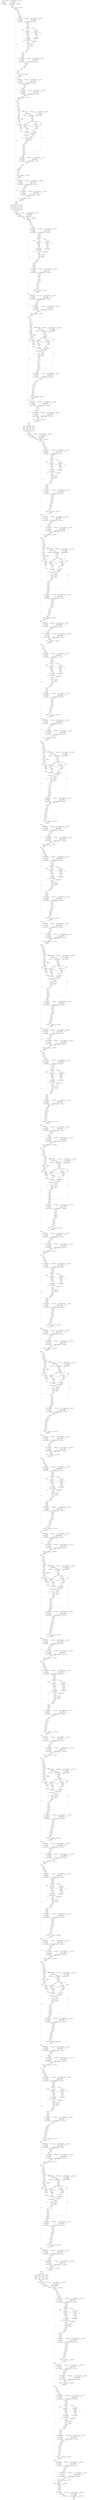 strict digraph  {
"0 arg0_1" [id=0, type=input];
"1 quantize_per_tensor_default" [id=1, type=quantize_per_tensor];
"2 dequantize_per_tensor_default" [id=2, type=dequantize_per_tensor];
"3 conv2d_scale_0" [id=3, type=get_attr];
"4 conv2d_zero_point_0" [id=4, type=get_attr];
"5 compressed_weight_updated_constant0" [id=5, type=get_attr];
"6 quantize_per_channel_default" [id=6, type=quantize_per_channel];
"7 dequantize_per_channel_default" [id=7, type=dequantize_per_channel];
"8 _param_constant1_0_0" [id=8, type=get_attr];
"9 conv2d" [id=9, type=conv2d];
"10 permute" [id=10, type=permute];
"11 _param_constant2" [id=11, type=get_attr];
"12 _param_constant3" [id=12, type=get_attr];
"13 layer_norm" [id=13, type=layer_norm];
"14 _frozen_param0" [id=14, type=get_attr];
"15 pad" [id=15, type=pad];
"16 view_2" [id=16, type=view];
"17 permute_2" [id=17, type=permute];
"18 reshape" [id=18, type=reshape];
"19 reshape_0_0_nncf_smooth_quant_0" [id=19, type=call_module];
"20 quantize_per_tensor_default_1" [id=20, type=quantize_per_tensor];
"21 dequantize_per_tensor_default_1" [id=21, type=dequantize_per_tensor];
"22 linear_2_scale_0" [id=22, type=get_attr];
"23 linear_2_zero_point_0" [id=23, type=get_attr];
"24 compressed_weight_updated_constant1" [id=24, type=get_attr];
"25 quantize_per_channel_default_1" [id=25, type=quantize_per_channel];
"26 dequantize_per_channel_default_1" [id=26, type=dequantize_per_channel];
"27 _frozen_param1_0_0" [id=27, type=get_attr];
"28 linear_2" [id=28, type=linear];
"29 reshape_1" [id=29, type=reshape];
"30 permute_3" [id=30, type=permute];
"31 select" [id=31, type=select];
"32 select_1" [id=32, type=select];
"33 select_2" [id=33, type=select];
"34 linalg_vector_norm" [id=34, type=linalg_vector_norm];
"35 clamp_min" [id=35, type=clamp_min];
"36 expand_as" [id=36, type=expand_as];
"37 div" [id=37, type=div];
"38 quantize_per_tensor_default_2" [id=38, type=quantize_per_tensor];
"39 dequantize_per_tensor_default_2" [id=39, type=dequantize_per_tensor];
"40 linalg_vector_norm_1" [id=40, type=linalg_vector_norm];
"41 clamp_min_1" [id=41, type=clamp_min];
"42 expand_as_1" [id=42, type=expand_as];
"43 div_1" [id=43, type=div];
"44 quantize_per_tensor_default_3" [id=44, type=quantize_per_tensor];
"45 dequantize_per_tensor_default_3" [id=45, type=dequantize_per_tensor];
"46 transpose" [id=46, type=transpose];
"47 matmul" [id=47, type=matmul];
"48 _frozen_param3" [id=48, type=get_attr];
"49 mul_1" [id=49, type=mul];
"50 add" [id=50, type=add];
"51 softmax" [id=51, type=softmax];
"52 dropout" [id=52, type=dropout];
"53 matmul_1" [id=53, type=matmul];
"54 transpose_1" [id=54, type=transpose];
"55 reshape_2" [id=55, type=reshape];
"56 reshape_2_0_0_nncf_smooth_quant_0" [id=56, type=call_module];
"57 quantize_per_tensor_default_4" [id=57, type=quantize_per_tensor];
"58 dequantize_per_tensor_default_4" [id=58, type=dequantize_per_tensor];
"59 linear_3_scale_0" [id=59, type=get_attr];
"60 linear_3_zero_point_0" [id=60, type=get_attr];
"61 compressed_weight_updated_constant2" [id=61, type=get_attr];
"62 quantize_per_channel_default_2" [id=62, type=quantize_per_channel];
"63 dequantize_per_channel_default_2" [id=63, type=dequantize_per_channel];
"64 _param_constant11_0_0" [id=64, type=get_attr];
"65 linear_3" [id=65, type=linear];
"66 dropout_1" [id=66, type=dropout];
"67 view_3" [id=67, type=view];
"68 permute_4" [id=68, type=permute];
"69 reshape_3" [id=69, type=reshape];
"70 slice_2" [id=70, type=slice];
"71 slice_3" [id=71, type=slice];
"72 _param_constant12" [id=72, type=get_attr];
"73 _param_constant13" [id=73, type=get_attr];
"74 layer_norm_1" [id=74, type=layer_norm];
"75 add_1" [id=75, type=add];
"76 add_1_0_0_nncf_smooth_quant_0" [id=76, type=call_module];
"77 quantize_per_tensor_default_5" [id=77, type=quantize_per_tensor];
"78 dequantize_per_tensor_default_5" [id=78, type=dequantize_per_tensor];
"79 linear_4_scale_0" [id=79, type=get_attr];
"80 linear_4_zero_point_0" [id=80, type=get_attr];
"81 compressed_weight_updated_constant3" [id=81, type=get_attr];
"82 quantize_per_channel_default_3" [id=82, type=quantize_per_channel];
"83 dequantize_per_channel_default_3" [id=83, type=dequantize_per_channel];
"84 _param_constant15_0_0" [id=84, type=get_attr];
"85 linear_4" [id=85, type=linear];
"86 gelu" [id=86, type=gelu];
"87 dropout_2" [id=87, type=dropout];
"88 dropout_2_0_0_nncf_smooth_quant_0" [id=88, type=call_module];
"89 quantize_per_tensor_default_6" [id=89, type=quantize_per_tensor];
"90 dequantize_per_tensor_default_6" [id=90, type=dequantize_per_tensor];
"91 linear_5_scale_0" [id=91, type=get_attr];
"92 linear_5_zero_point_0" [id=92, type=get_attr];
"93 compressed_weight_updated_constant4" [id=93, type=get_attr];
"94 quantize_per_channel_default_4" [id=94, type=quantize_per_channel];
"95 dequantize_per_channel_default_4" [id=95, type=dequantize_per_channel];
"96 _param_constant17_0_0" [id=96, type=get_attr];
"97 linear_5" [id=97, type=linear];
"98 dropout_3" [id=98, type=dropout];
"99 _param_constant18" [id=99, type=get_attr];
"100 _param_constant19" [id=100, type=get_attr];
"101 layer_norm_2" [id=101, type=layer_norm];
"102 add_2" [id=102, type=add];
"103 _frozen_param4" [id=103, type=get_attr];
"104 pad_1" [id=104, type=pad];
"105 roll" [id=105, type=roll];
"106 view_6" [id=106, type=view];
"107 permute_6" [id=107, type=permute];
"108 reshape_4" [id=108, type=reshape];
"109 reshape_4_0_0_nncf_smooth_quant_0" [id=109, type=call_module];
"110 quantize_per_tensor_default_7" [id=110, type=quantize_per_tensor];
"111 dequantize_per_tensor_default_7" [id=111, type=dequantize_per_tensor];
"112 linear_8_scale_0" [id=112, type=get_attr];
"113 linear_8_zero_point_0" [id=113, type=get_attr];
"114 compressed_weight_updated_constant5" [id=114, type=get_attr];
"115 quantize_per_channel_default_5" [id=115, type=quantize_per_channel];
"116 dequantize_per_channel_default_5" [id=116, type=dequantize_per_channel];
"117 _frozen_param5_0_0" [id=117, type=get_attr];
"118 linear_8" [id=118, type=linear];
"119 reshape_5" [id=119, type=reshape];
"120 permute_7" [id=120, type=permute];
"121 select_3" [id=121, type=select];
"122 select_4" [id=122, type=select];
"123 select_5" [id=123, type=select];
"124 linalg_vector_norm_2" [id=124, type=linalg_vector_norm];
"125 clamp_min_2" [id=125, type=clamp_min];
"126 expand_as_2" [id=126, type=expand_as];
"127 div_2" [id=127, type=div];
"128 quantize_per_tensor_default_8" [id=128, type=quantize_per_tensor];
"129 dequantize_per_tensor_default_8" [id=129, type=dequantize_per_tensor];
"130 linalg_vector_norm_3" [id=130, type=linalg_vector_norm];
"131 clamp_min_3" [id=131, type=clamp_min];
"132 expand_as_3" [id=132, type=expand_as];
"133 div_3" [id=133, type=div];
"134 quantize_per_tensor_default_9" [id=134, type=quantize_per_tensor];
"135 dequantize_per_tensor_default_9" [id=135, type=dequantize_per_tensor];
"136 transpose_2" [id=136, type=transpose];
"137 matmul_2" [id=137, type=matmul];
"138 _frozen_param7" [id=138, type=get_attr];
"139 mul_3" [id=139, type=mul];
"140 add_3" [id=140, type=add];
"141 new_zeros" [id=141, type=new_zeros];
"142 view_7" [id=142, type=view];
"143 permute_8" [id=143, type=permute];
"144 reshape_6" [id=144, type=reshape];
"145 unsqueeze_2" [id=145, type=unsqueeze];
"146 unsqueeze_3" [id=146, type=unsqueeze];
"147 sub" [id=147, type=sub];
"148 ne" [id=148, type=ne];
"149 masked_fill" [id=149, type=masked_fill];
"150 eq" [id=150, type=eq];
"151 masked_fill_1" [id=151, type=masked_fill];
"152 view_8" [id=152, type=view];
"153 unsqueeze_4" [id=153, type=unsqueeze];
"154 unsqueeze_5" [id=154, type=unsqueeze];
"155 add_4" [id=155, type=add];
"156 view_9" [id=156, type=view];
"157 softmax_1" [id=157, type=softmax];
"158 dropout_4" [id=158, type=dropout];
"159 matmul_3" [id=159, type=matmul];
"160 transpose_3" [id=160, type=transpose];
"161 reshape_7" [id=161, type=reshape];
"162 reshape_7_0_0_nncf_smooth_quant_0" [id=162, type=call_module];
"163 quantize_per_tensor_default_10" [id=163, type=quantize_per_tensor];
"164 dequantize_per_tensor_default_10" [id=164, type=dequantize_per_tensor];
"165 linear_9_scale_0" [id=165, type=get_attr];
"166 linear_9_zero_point_0" [id=166, type=get_attr];
"167 compressed_weight_updated_constant6" [id=167, type=get_attr];
"168 quantize_per_channel_default_6" [id=168, type=quantize_per_channel];
"169 dequantize_per_channel_default_6" [id=169, type=dequantize_per_channel];
"170 _param_constant27_0_0" [id=170, type=get_attr];
"171 linear_9" [id=171, type=linear];
"172 dropout_5" [id=172, type=dropout];
"173 view_10" [id=173, type=view];
"174 permute_9" [id=174, type=permute];
"175 reshape_8" [id=175, type=reshape];
"176 roll_1" [id=176, type=roll];
"177 slice_23" [id=177, type=slice];
"178 slice_24" [id=178, type=slice];
"179 _param_constant28" [id=179, type=get_attr];
"180 _param_constant29" [id=180, type=get_attr];
"181 layer_norm_3" [id=181, type=layer_norm];
"182 add_5" [id=182, type=add];
"183 add_5_0_0_nncf_smooth_quant_0" [id=183, type=call_module];
"184 quantize_per_tensor_default_11" [id=184, type=quantize_per_tensor];
"185 dequantize_per_tensor_default_11" [id=185, type=dequantize_per_tensor];
"186 linear_10_scale_0" [id=186, type=get_attr];
"187 linear_10_zero_point_0" [id=187, type=get_attr];
"188 compressed_weight_updated_constant7" [id=188, type=get_attr];
"189 quantize_per_channel_default_7" [id=189, type=quantize_per_channel];
"190 dequantize_per_channel_default_7" [id=190, type=dequantize_per_channel];
"191 _param_constant31_0_0" [id=191, type=get_attr];
"192 linear_10" [id=192, type=linear];
"193 gelu_1" [id=193, type=gelu];
"194 dropout_6" [id=194, type=dropout];
"195 dropout_6_0_0_nncf_smooth_quant_0" [id=195, type=call_module];
"196 quantize_per_tensor_default_12" [id=196, type=quantize_per_tensor];
"197 dequantize_per_tensor_default_12" [id=197, type=dequantize_per_tensor];
"198 linear_11_scale_0" [id=198, type=get_attr];
"199 linear_11_zero_point_0" [id=199, type=get_attr];
"200 compressed_weight_updated_constant8" [id=200, type=get_attr];
"201 quantize_per_channel_default_8" [id=201, type=quantize_per_channel];
"202 dequantize_per_channel_default_8" [id=202, type=dequantize_per_channel];
"203 _param_constant33_0_0" [id=203, type=get_attr];
"204 linear_11" [id=204, type=linear];
"205 dropout_7" [id=205, type=dropout];
"206 _param_constant34" [id=206, type=get_attr];
"207 _param_constant35" [id=207, type=get_attr];
"208 layer_norm_4" [id=208, type=layer_norm];
"209 add_6" [id=209, type=add];
"210 pad_2" [id=210, type=pad];
"211 slice_25" [id=211, type=slice];
"212 slice_26" [id=212, type=slice];
"213 slice_27" [id=213, type=slice];
"214 slice_28" [id=214, type=slice];
"215 slice_29" [id=215, type=slice];
"216 slice_30" [id=216, type=slice];
"217 slice_31" [id=217, type=slice];
"218 slice_32" [id=218, type=slice];
"219 slice_33" [id=219, type=slice];
"220 slice_34" [id=220, type=slice];
"221 slice_35" [id=221, type=slice];
"222 slice_36" [id=222, type=slice];
"223 cat" [id=223, type=cat];
"224 cat_0_0_nncf_smooth_quant_0" [id=224, type=call_module];
"225 quantize_per_tensor_default_13" [id=225, type=quantize_per_tensor];
"226 dequantize_per_tensor_default_13" [id=226, type=dequantize_per_tensor];
"227 linear_12_scale_0" [id=227, type=get_attr];
"228 linear_12_zero_point_0" [id=228, type=get_attr];
"229 compressed_weight_updated_constant9" [id=229, type=get_attr];
"230 quantize_per_channel_default_9" [id=230, type=quantize_per_channel];
"231 dequantize_per_channel_default_9" [id=231, type=dequantize_per_channel];
"232 linear_12" [id=232, type=linear];
"233 _param_constant37" [id=233, type=get_attr];
"234 _param_constant38" [id=234, type=get_attr];
"235 layer_norm_5" [id=235, type=layer_norm];
"236 _frozen_param17" [id=236, type=get_attr];
"237 pad_3" [id=237, type=pad];
"238 view_13" [id=238, type=view];
"239 permute_11" [id=239, type=permute];
"240 reshape_9" [id=240, type=reshape];
"241 reshape_9_0_0_nncf_smooth_quant_0" [id=241, type=call_module];
"242 quantize_per_tensor_default_14" [id=242, type=quantize_per_tensor];
"243 dequantize_per_tensor_default_14" [id=243, type=dequantize_per_tensor];
"244 linear_15_scale_0" [id=244, type=get_attr];
"245 linear_15_zero_point_0" [id=245, type=get_attr];
"246 compressed_weight_updated_constant10" [id=246, type=get_attr];
"247 quantize_per_channel_default_10" [id=247, type=quantize_per_channel];
"248 dequantize_per_channel_default_10" [id=248, type=dequantize_per_channel];
"249 _frozen_param18_0_0" [id=249, type=get_attr];
"250 linear_15" [id=250, type=linear];
"251 reshape_10" [id=251, type=reshape];
"252 permute_12" [id=252, type=permute];
"253 select_6" [id=253, type=select];
"254 select_7" [id=254, type=select];
"255 select_8" [id=255, type=select];
"256 linalg_vector_norm_4" [id=256, type=linalg_vector_norm];
"257 clamp_min_4" [id=257, type=clamp_min];
"258 expand_as_4" [id=258, type=expand_as];
"259 div_4" [id=259, type=div];
"260 quantize_per_tensor_default_15" [id=260, type=quantize_per_tensor];
"261 dequantize_per_tensor_default_15" [id=261, type=dequantize_per_tensor];
"262 linalg_vector_norm_5" [id=262, type=linalg_vector_norm];
"263 clamp_min_5" [id=263, type=clamp_min];
"264 expand_as_5" [id=264, type=expand_as];
"265 div_5" [id=265, type=div];
"266 quantize_per_tensor_default_16" [id=266, type=quantize_per_tensor];
"267 dequantize_per_tensor_default_16" [id=267, type=dequantize_per_tensor];
"268 transpose_4" [id=268, type=transpose];
"269 matmul_4" [id=269, type=matmul];
"270 _frozen_param20" [id=270, type=get_attr];
"271 mul_5" [id=271, type=mul];
"272 add_7" [id=272, type=add];
"273 softmax_2" [id=273, type=softmax];
"274 dropout_8" [id=274, type=dropout];
"275 matmul_5" [id=275, type=matmul];
"276 transpose_5" [id=276, type=transpose];
"277 reshape_11" [id=277, type=reshape];
"278 reshape_11_0_0_nncf_smooth_quant_0" [id=278, type=call_module];
"279 quantize_per_tensor_default_17" [id=279, type=quantize_per_tensor];
"280 dequantize_per_tensor_default_17" [id=280, type=dequantize_per_tensor];
"281 linear_16_scale_0" [id=281, type=get_attr];
"282 linear_16_zero_point_0" [id=282, type=get_attr];
"283 compressed_weight_updated_constant11" [id=283, type=get_attr];
"284 quantize_per_channel_default_11" [id=284, type=quantize_per_channel];
"285 dequantize_per_channel_default_11" [id=285, type=dequantize_per_channel];
"286 _param_constant46_0_0" [id=286, type=get_attr];
"287 linear_16" [id=287, type=linear];
"288 dropout_9" [id=288, type=dropout];
"289 view_14" [id=289, type=view];
"290 permute_13" [id=290, type=permute];
"291 reshape_12" [id=291, type=reshape];
"292 slice_38" [id=292, type=slice];
"293 slice_39" [id=293, type=slice];
"294 slice_40" [id=294, type=slice];
"295 slice_41" [id=295, type=slice];
"296 contiguous_3" [id=296, type=contiguous];
"297 _param_constant47" [id=297, type=get_attr];
"298 _param_constant48" [id=298, type=get_attr];
"299 layer_norm_6" [id=299, type=layer_norm];
"300 add_8" [id=300, type=add];
"301 add_8_0_0_nncf_smooth_quant_0" [id=301, type=call_module];
"302 quantize_per_tensor_default_18" [id=302, type=quantize_per_tensor];
"303 dequantize_per_tensor_default_18" [id=303, type=dequantize_per_tensor];
"304 linear_17_scale_0" [id=304, type=get_attr];
"305 linear_17_zero_point_0" [id=305, type=get_attr];
"306 compressed_weight_updated_constant12" [id=306, type=get_attr];
"307 quantize_per_channel_default_12" [id=307, type=quantize_per_channel];
"308 dequantize_per_channel_default_12" [id=308, type=dequantize_per_channel];
"309 _param_constant50_0_0" [id=309, type=get_attr];
"310 linear_17" [id=310, type=linear];
"311 gelu_2" [id=311, type=gelu];
"312 dropout_10" [id=312, type=dropout];
"313 dropout_10_0_0_nncf_smooth_quant_0" [id=313, type=call_module];
"314 quantize_per_tensor_default_19" [id=314, type=quantize_per_tensor];
"315 dequantize_per_tensor_default_19" [id=315, type=dequantize_per_tensor];
"316 linear_18_scale_0" [id=316, type=get_attr];
"317 linear_18_zero_point_0" [id=317, type=get_attr];
"318 compressed_weight_updated_constant13" [id=318, type=get_attr];
"319 quantize_per_channel_default_13" [id=319, type=quantize_per_channel];
"320 dequantize_per_channel_default_13" [id=320, type=dequantize_per_channel];
"321 _param_constant52_0_0" [id=321, type=get_attr];
"322 linear_18" [id=322, type=linear];
"323 dropout_11" [id=323, type=dropout];
"324 _param_constant53" [id=324, type=get_attr];
"325 _param_constant54" [id=325, type=get_attr];
"326 layer_norm_7" [id=326, type=layer_norm];
"327 add_9" [id=327, type=add];
"328 _frozen_param21" [id=328, type=get_attr];
"329 pad_4" [id=329, type=pad];
"330 roll_2" [id=330, type=roll];
"331 view_17" [id=331, type=view];
"332 permute_15" [id=332, type=permute];
"333 reshape_13" [id=333, type=reshape];
"334 reshape_13_0_0_nncf_smooth_quant_0" [id=334, type=call_module];
"335 quantize_per_tensor_default_20" [id=335, type=quantize_per_tensor];
"336 dequantize_per_tensor_default_20" [id=336, type=dequantize_per_tensor];
"337 linear_21_scale_0" [id=337, type=get_attr];
"338 linear_21_zero_point_0" [id=338, type=get_attr];
"339 compressed_weight_updated_constant14" [id=339, type=get_attr];
"340 quantize_per_channel_default_14" [id=340, type=quantize_per_channel];
"341 dequantize_per_channel_default_14" [id=341, type=dequantize_per_channel];
"342 _frozen_param22_0_0" [id=342, type=get_attr];
"343 linear_21" [id=343, type=linear];
"344 reshape_14" [id=344, type=reshape];
"345 permute_16" [id=345, type=permute];
"346 select_9" [id=346, type=select];
"347 select_10" [id=347, type=select];
"348 select_11" [id=348, type=select];
"349 linalg_vector_norm_6" [id=349, type=linalg_vector_norm];
"350 clamp_min_6" [id=350, type=clamp_min];
"351 expand_as_6" [id=351, type=expand_as];
"352 div_6" [id=352, type=div];
"353 quantize_per_tensor_default_21" [id=353, type=quantize_per_tensor];
"354 dequantize_per_tensor_default_21" [id=354, type=dequantize_per_tensor];
"355 linalg_vector_norm_7" [id=355, type=linalg_vector_norm];
"356 clamp_min_7" [id=356, type=clamp_min];
"357 expand_as_7" [id=357, type=expand_as];
"358 div_7" [id=358, type=div];
"359 quantize_per_tensor_default_22" [id=359, type=quantize_per_tensor];
"360 dequantize_per_tensor_default_22" [id=360, type=dequantize_per_tensor];
"361 transpose_6" [id=361, type=transpose];
"362 matmul_6" [id=362, type=matmul];
"363 _frozen_param24" [id=363, type=get_attr];
"364 mul_7" [id=364, type=mul];
"365 add_10" [id=365, type=add];
"366 new_zeros_1" [id=366, type=new_zeros];
"367 view_18" [id=367, type=view];
"368 permute_17" [id=368, type=permute];
"369 reshape_15" [id=369, type=reshape];
"370 unsqueeze_8" [id=370, type=unsqueeze];
"371 unsqueeze_9" [id=371, type=unsqueeze];
"372 sub_1" [id=372, type=sub];
"373 ne_1" [id=373, type=ne];
"374 masked_fill_2" [id=374, type=masked_fill];
"375 eq_1" [id=375, type=eq];
"376 masked_fill_3" [id=376, type=masked_fill];
"377 view_19" [id=377, type=view];
"378 unsqueeze_10" [id=378, type=unsqueeze];
"379 unsqueeze_11" [id=379, type=unsqueeze];
"380 add_11" [id=380, type=add];
"381 view_20" [id=381, type=view];
"382 softmax_3" [id=382, type=softmax];
"383 dropout_12" [id=383, type=dropout];
"384 matmul_7" [id=384, type=matmul];
"385 transpose_7" [id=385, type=transpose];
"386 reshape_16" [id=386, type=reshape];
"387 reshape_16_0_0_nncf_smooth_quant_0" [id=387, type=call_module];
"388 quantize_per_tensor_default_23" [id=388, type=quantize_per_tensor];
"389 dequantize_per_tensor_default_23" [id=389, type=dequantize_per_tensor];
"390 linear_22_scale_0" [id=390, type=get_attr];
"391 linear_22_zero_point_0" [id=391, type=get_attr];
"392 compressed_weight_updated_constant15" [id=392, type=get_attr];
"393 quantize_per_channel_default_15" [id=393, type=quantize_per_channel];
"394 dequantize_per_channel_default_15" [id=394, type=dequantize_per_channel];
"395 _param_constant62_0_0" [id=395, type=get_attr];
"396 linear_22" [id=396, type=linear];
"397 dropout_13" [id=397, type=dropout];
"398 view_21" [id=398, type=view];
"399 permute_18" [id=399, type=permute];
"400 reshape_17" [id=400, type=reshape];
"401 roll_3" [id=401, type=roll];
"402 slice_61" [id=402, type=slice];
"403 slice_62" [id=403, type=slice];
"404 slice_63" [id=404, type=slice];
"405 slice_64" [id=405, type=slice];
"406 contiguous_5" [id=406, type=contiguous];
"407 _param_constant63" [id=407, type=get_attr];
"408 _param_constant64" [id=408, type=get_attr];
"409 layer_norm_8" [id=409, type=layer_norm];
"410 add_12" [id=410, type=add];
"411 add_12_0_0_nncf_smooth_quant_0" [id=411, type=call_module];
"412 quantize_per_tensor_default_24" [id=412, type=quantize_per_tensor];
"413 dequantize_per_tensor_default_24" [id=413, type=dequantize_per_tensor];
"414 linear_23_scale_0" [id=414, type=get_attr];
"415 linear_23_zero_point_0" [id=415, type=get_attr];
"416 compressed_weight_updated_constant16" [id=416, type=get_attr];
"417 quantize_per_channel_default_16" [id=417, type=quantize_per_channel];
"418 dequantize_per_channel_default_16" [id=418, type=dequantize_per_channel];
"419 _param_constant66_0_0" [id=419, type=get_attr];
"420 linear_23" [id=420, type=linear];
"421 gelu_3" [id=421, type=gelu];
"422 dropout_14" [id=422, type=dropout];
"423 dropout_14_0_0_nncf_smooth_quant_0" [id=423, type=call_module];
"424 quantize_per_tensor_default_25" [id=424, type=quantize_per_tensor];
"425 dequantize_per_tensor_default_25" [id=425, type=dequantize_per_tensor];
"426 linear_24_scale_0" [id=426, type=get_attr];
"427 linear_24_zero_point_0" [id=427, type=get_attr];
"428 compressed_weight_updated_constant17" [id=428, type=get_attr];
"429 quantize_per_channel_default_17" [id=429, type=quantize_per_channel];
"430 dequantize_per_channel_default_17" [id=430, type=dequantize_per_channel];
"431 _param_constant68_0_0" [id=431, type=get_attr];
"432 linear_24" [id=432, type=linear];
"433 dropout_15" [id=433, type=dropout];
"434 _param_constant69" [id=434, type=get_attr];
"435 _param_constant70" [id=435, type=get_attr];
"436 layer_norm_9" [id=436, type=layer_norm];
"437 add_13" [id=437, type=add];
"438 pad_5" [id=438, type=pad];
"439 slice_65" [id=439, type=slice];
"440 slice_66" [id=440, type=slice];
"441 slice_67" [id=441, type=slice];
"442 slice_68" [id=442, type=slice];
"443 slice_69" [id=443, type=slice];
"444 slice_70" [id=444, type=slice];
"445 slice_71" [id=445, type=slice];
"446 slice_72" [id=446, type=slice];
"447 slice_73" [id=447, type=slice];
"448 slice_74" [id=448, type=slice];
"449 slice_75" [id=449, type=slice];
"450 slice_76" [id=450, type=slice];
"451 cat_1" [id=451, type=cat];
"452 cat_1_0_0_nncf_smooth_quant_0" [id=452, type=call_module];
"453 quantize_per_tensor_default_26" [id=453, type=quantize_per_tensor];
"454 dequantize_per_tensor_default_26" [id=454, type=dequantize_per_tensor];
"455 linear_25_scale_0" [id=455, type=get_attr];
"456 linear_25_zero_point_0" [id=456, type=get_attr];
"457 compressed_weight_updated_constant18" [id=457, type=get_attr];
"458 quantize_per_channel_default_18" [id=458, type=quantize_per_channel];
"459 dequantize_per_channel_default_18" [id=459, type=dequantize_per_channel];
"460 linear_25" [id=460, type=linear];
"461 _param_constant72" [id=461, type=get_attr];
"462 _param_constant73" [id=462, type=get_attr];
"463 layer_norm_10" [id=463, type=layer_norm];
"464 _frozen_param34" [id=464, type=get_attr];
"465 pad_6" [id=465, type=pad];
"466 view_24" [id=466, type=view];
"467 permute_20" [id=467, type=permute];
"468 reshape_18" [id=468, type=reshape];
"469 reshape_18_0_0_nncf_smooth_quant_0" [id=469, type=call_module];
"470 quantize_per_tensor_default_27" [id=470, type=quantize_per_tensor];
"471 dequantize_per_tensor_default_27" [id=471, type=dequantize_per_tensor];
"472 linear_28_scale_0" [id=472, type=get_attr];
"473 linear_28_zero_point_0" [id=473, type=get_attr];
"474 compressed_weight_updated_constant19" [id=474, type=get_attr];
"475 quantize_per_channel_default_19" [id=475, type=quantize_per_channel];
"476 dequantize_per_channel_default_19" [id=476, type=dequantize_per_channel];
"477 _frozen_param35_0_0" [id=477, type=get_attr];
"478 linear_28" [id=478, type=linear];
"479 reshape_19" [id=479, type=reshape];
"480 permute_21" [id=480, type=permute];
"481 select_12" [id=481, type=select];
"482 select_13" [id=482, type=select];
"483 select_14" [id=483, type=select];
"484 linalg_vector_norm_8" [id=484, type=linalg_vector_norm];
"485 clamp_min_8" [id=485, type=clamp_min];
"486 expand_as_8" [id=486, type=expand_as];
"487 div_8" [id=487, type=div];
"488 quantize_per_tensor_default_28" [id=488, type=quantize_per_tensor];
"489 dequantize_per_tensor_default_28" [id=489, type=dequantize_per_tensor];
"490 linalg_vector_norm_9" [id=490, type=linalg_vector_norm];
"491 clamp_min_9" [id=491, type=clamp_min];
"492 expand_as_9" [id=492, type=expand_as];
"493 div_9" [id=493, type=div];
"494 quantize_per_tensor_default_29" [id=494, type=quantize_per_tensor];
"495 dequantize_per_tensor_default_29" [id=495, type=dequantize_per_tensor];
"496 transpose_8" [id=496, type=transpose];
"497 matmul_8" [id=497, type=matmul];
"498 _frozen_param37" [id=498, type=get_attr];
"499 mul_9" [id=499, type=mul];
"500 add_14" [id=500, type=add];
"501 softmax_4" [id=501, type=softmax];
"502 dropout_16" [id=502, type=dropout];
"503 matmul_9" [id=503, type=matmul];
"504 transpose_9" [id=504, type=transpose];
"505 reshape_20" [id=505, type=reshape];
"506 reshape_20_0_0_nncf_smooth_quant_0" [id=506, type=call_module];
"507 quantize_per_tensor_default_30" [id=507, type=quantize_per_tensor];
"508 dequantize_per_tensor_default_30" [id=508, type=dequantize_per_tensor];
"509 linear_29_scale_0" [id=509, type=get_attr];
"510 linear_29_zero_point_0" [id=510, type=get_attr];
"511 compressed_weight_updated_constant20" [id=511, type=get_attr];
"512 quantize_per_channel_default_20" [id=512, type=quantize_per_channel];
"513 dequantize_per_channel_default_20" [id=513, type=dequantize_per_channel];
"514 _param_constant81_0_0" [id=514, type=get_attr];
"515 linear_29" [id=515, type=linear];
"516 dropout_17" [id=516, type=dropout];
"517 view_25" [id=517, type=view];
"518 permute_22" [id=518, type=permute];
"519 reshape_21" [id=519, type=reshape];
"520 slice_78" [id=520, type=slice];
"521 slice_79" [id=521, type=slice];
"522 slice_80" [id=522, type=slice];
"523 slice_81" [id=523, type=slice];
"524 contiguous_7" [id=524, type=contiguous];
"525 _param_constant82" [id=525, type=get_attr];
"526 _param_constant83" [id=526, type=get_attr];
"527 layer_norm_11" [id=527, type=layer_norm];
"528 add_15" [id=528, type=add];
"529 add_15_0_0_nncf_smooth_quant_0" [id=529, type=call_module];
"530 quantize_per_tensor_default_31" [id=530, type=quantize_per_tensor];
"531 dequantize_per_tensor_default_31" [id=531, type=dequantize_per_tensor];
"532 linear_30_scale_0" [id=532, type=get_attr];
"533 linear_30_zero_point_0" [id=533, type=get_attr];
"534 compressed_weight_updated_constant21" [id=534, type=get_attr];
"535 quantize_per_channel_default_21" [id=535, type=quantize_per_channel];
"536 dequantize_per_channel_default_21" [id=536, type=dequantize_per_channel];
"537 _param_constant85_0_0" [id=537, type=get_attr];
"538 linear_30" [id=538, type=linear];
"539 gelu_4" [id=539, type=gelu];
"540 dropout_18" [id=540, type=dropout];
"541 dropout_18_0_0_nncf_smooth_quant_0" [id=541, type=call_module];
"542 quantize_per_tensor_default_32" [id=542, type=quantize_per_tensor];
"543 dequantize_per_tensor_default_32" [id=543, type=dequantize_per_tensor];
"544 linear_31_scale_0" [id=544, type=get_attr];
"545 linear_31_zero_point_0" [id=545, type=get_attr];
"546 compressed_weight_updated_constant22" [id=546, type=get_attr];
"547 quantize_per_channel_default_22" [id=547, type=quantize_per_channel];
"548 dequantize_per_channel_default_22" [id=548, type=dequantize_per_channel];
"549 _param_constant87_0_0" [id=549, type=get_attr];
"550 linear_31" [id=550, type=linear];
"551 dropout_19" [id=551, type=dropout];
"552 _param_constant88" [id=552, type=get_attr];
"553 _param_constant89" [id=553, type=get_attr];
"554 layer_norm_12" [id=554, type=layer_norm];
"555 add_16" [id=555, type=add];
"556 _frozen_param38" [id=556, type=get_attr];
"557 pad_7" [id=557, type=pad];
"558 roll_4" [id=558, type=roll];
"559 view_28" [id=559, type=view];
"560 permute_24" [id=560, type=permute];
"561 reshape_22" [id=561, type=reshape];
"562 reshape_22_0_0_nncf_smooth_quant_0" [id=562, type=call_module];
"563 quantize_per_tensor_default_33" [id=563, type=quantize_per_tensor];
"564 dequantize_per_tensor_default_33" [id=564, type=dequantize_per_tensor];
"565 linear_34_scale_0" [id=565, type=get_attr];
"566 linear_34_zero_point_0" [id=566, type=get_attr];
"567 compressed_weight_updated_constant23" [id=567, type=get_attr];
"568 quantize_per_channel_default_23" [id=568, type=quantize_per_channel];
"569 dequantize_per_channel_default_23" [id=569, type=dequantize_per_channel];
"570 _frozen_param39_0_0" [id=570, type=get_attr];
"571 linear_34" [id=571, type=linear];
"572 reshape_23" [id=572, type=reshape];
"573 permute_25" [id=573, type=permute];
"574 select_15" [id=574, type=select];
"575 select_16" [id=575, type=select];
"576 select_17" [id=576, type=select];
"577 linalg_vector_norm_10" [id=577, type=linalg_vector_norm];
"578 clamp_min_10" [id=578, type=clamp_min];
"579 expand_as_10" [id=579, type=expand_as];
"580 div_10" [id=580, type=div];
"581 quantize_per_tensor_default_34" [id=581, type=quantize_per_tensor];
"582 dequantize_per_tensor_default_34" [id=582, type=dequantize_per_tensor];
"583 linalg_vector_norm_11" [id=583, type=linalg_vector_norm];
"584 clamp_min_11" [id=584, type=clamp_min];
"585 expand_as_11" [id=585, type=expand_as];
"586 div_11" [id=586, type=div];
"587 quantize_per_tensor_default_35" [id=587, type=quantize_per_tensor];
"588 dequantize_per_tensor_default_35" [id=588, type=dequantize_per_tensor];
"589 transpose_10" [id=589, type=transpose];
"590 matmul_10" [id=590, type=matmul];
"591 _frozen_param41" [id=591, type=get_attr];
"592 mul_11" [id=592, type=mul];
"593 add_17" [id=593, type=add];
"594 new_zeros_2" [id=594, type=new_zeros];
"595 view_29" [id=595, type=view];
"596 permute_26" [id=596, type=permute];
"597 reshape_24" [id=597, type=reshape];
"598 unsqueeze_14" [id=598, type=unsqueeze];
"599 unsqueeze_15" [id=599, type=unsqueeze];
"600 sub_2" [id=600, type=sub];
"601 ne_2" [id=601, type=ne];
"602 masked_fill_4" [id=602, type=masked_fill];
"603 eq_2" [id=603, type=eq];
"604 masked_fill_5" [id=604, type=masked_fill];
"605 view_30" [id=605, type=view];
"606 unsqueeze_16" [id=606, type=unsqueeze];
"607 unsqueeze_17" [id=607, type=unsqueeze];
"608 add_18" [id=608, type=add];
"609 view_31" [id=609, type=view];
"610 softmax_5" [id=610, type=softmax];
"611 dropout_20" [id=611, type=dropout];
"612 matmul_11" [id=612, type=matmul];
"613 transpose_11" [id=613, type=transpose];
"614 reshape_25" [id=614, type=reshape];
"615 reshape_25_0_0_nncf_smooth_quant_0" [id=615, type=call_module];
"616 quantize_per_tensor_default_36" [id=616, type=quantize_per_tensor];
"617 dequantize_per_tensor_default_36" [id=617, type=dequantize_per_tensor];
"618 linear_35_scale_0" [id=618, type=get_attr];
"619 linear_35_zero_point_0" [id=619, type=get_attr];
"620 compressed_weight_updated_constant24" [id=620, type=get_attr];
"621 quantize_per_channel_default_24" [id=621, type=quantize_per_channel];
"622 dequantize_per_channel_default_24" [id=622, type=dequantize_per_channel];
"623 _param_constant97_0_0" [id=623, type=get_attr];
"624 linear_35" [id=624, type=linear];
"625 dropout_21" [id=625, type=dropout];
"626 view_32" [id=626, type=view];
"627 permute_27" [id=627, type=permute];
"628 reshape_26" [id=628, type=reshape];
"629 roll_5" [id=629, type=roll];
"630 slice_101" [id=630, type=slice];
"631 slice_102" [id=631, type=slice];
"632 slice_103" [id=632, type=slice];
"633 slice_104" [id=633, type=slice];
"634 contiguous_9" [id=634, type=contiguous];
"635 _param_constant98" [id=635, type=get_attr];
"636 _param_constant99" [id=636, type=get_attr];
"637 layer_norm_13" [id=637, type=layer_norm];
"638 add_19" [id=638, type=add];
"639 add_19_0_0_nncf_smooth_quant_0" [id=639, type=call_module];
"640 quantize_per_tensor_default_37" [id=640, type=quantize_per_tensor];
"641 dequantize_per_tensor_default_37" [id=641, type=dequantize_per_tensor];
"642 linear_36_scale_0" [id=642, type=get_attr];
"643 linear_36_zero_point_0" [id=643, type=get_attr];
"644 compressed_weight_updated_constant25" [id=644, type=get_attr];
"645 quantize_per_channel_default_25" [id=645, type=quantize_per_channel];
"646 dequantize_per_channel_default_25" [id=646, type=dequantize_per_channel];
"647 _param_constant101_0_0" [id=647, type=get_attr];
"648 linear_36" [id=648, type=linear];
"649 gelu_5" [id=649, type=gelu];
"650 dropout_22" [id=650, type=dropout];
"651 dropout_22_0_0_nncf_smooth_quant_0" [id=651, type=call_module];
"652 quantize_per_tensor_default_38" [id=652, type=quantize_per_tensor];
"653 dequantize_per_tensor_default_38" [id=653, type=dequantize_per_tensor];
"654 linear_37_scale_0" [id=654, type=get_attr];
"655 linear_37_zero_point_0" [id=655, type=get_attr];
"656 compressed_weight_updated_constant26" [id=656, type=get_attr];
"657 quantize_per_channel_default_26" [id=657, type=quantize_per_channel];
"658 dequantize_per_channel_default_26" [id=658, type=dequantize_per_channel];
"659 _param_constant103_0_0" [id=659, type=get_attr];
"660 linear_37" [id=660, type=linear];
"661 dropout_23" [id=661, type=dropout];
"662 _param_constant104" [id=662, type=get_attr];
"663 _param_constant105" [id=663, type=get_attr];
"664 layer_norm_14" [id=664, type=layer_norm];
"665 add_20" [id=665, type=add];
"666 _frozen_param51" [id=666, type=get_attr];
"667 pad_8" [id=667, type=pad];
"668 view_35" [id=668, type=view];
"669 permute_29" [id=669, type=permute];
"670 reshape_27" [id=670, type=reshape];
"671 reshape_27_0_0_nncf_smooth_quant_0" [id=671, type=call_module];
"672 quantize_per_tensor_default_39" [id=672, type=quantize_per_tensor];
"673 dequantize_per_tensor_default_39" [id=673, type=dequantize_per_tensor];
"674 linear_40_scale_0" [id=674, type=get_attr];
"675 linear_40_zero_point_0" [id=675, type=get_attr];
"676 compressed_weight_updated_constant27" [id=676, type=get_attr];
"677 quantize_per_channel_default_27" [id=677, type=quantize_per_channel];
"678 dequantize_per_channel_default_27" [id=678, type=dequantize_per_channel];
"679 _frozen_param52_0_0" [id=679, type=get_attr];
"680 linear_40" [id=680, type=linear];
"681 reshape_28" [id=681, type=reshape];
"682 permute_30" [id=682, type=permute];
"683 select_18" [id=683, type=select];
"684 select_19" [id=684, type=select];
"685 select_20" [id=685, type=select];
"686 linalg_vector_norm_12" [id=686, type=linalg_vector_norm];
"687 clamp_min_12" [id=687, type=clamp_min];
"688 expand_as_12" [id=688, type=expand_as];
"689 div_12" [id=689, type=div];
"690 quantize_per_tensor_default_40" [id=690, type=quantize_per_tensor];
"691 dequantize_per_tensor_default_40" [id=691, type=dequantize_per_tensor];
"692 linalg_vector_norm_13" [id=692, type=linalg_vector_norm];
"693 clamp_min_13" [id=693, type=clamp_min];
"694 expand_as_13" [id=694, type=expand_as];
"695 div_13" [id=695, type=div];
"696 quantize_per_tensor_default_41" [id=696, type=quantize_per_tensor];
"697 dequantize_per_tensor_default_41" [id=697, type=dequantize_per_tensor];
"698 transpose_12" [id=698, type=transpose];
"699 matmul_12" [id=699, type=matmul];
"700 _frozen_param54" [id=700, type=get_attr];
"701 mul_13" [id=701, type=mul];
"702 add_21" [id=702, type=add];
"703 softmax_6" [id=703, type=softmax];
"704 dropout_24" [id=704, type=dropout];
"705 matmul_13" [id=705, type=matmul];
"706 transpose_13" [id=706, type=transpose];
"707 reshape_29" [id=707, type=reshape];
"708 reshape_29_0_0_nncf_smooth_quant_0" [id=708, type=call_module];
"709 quantize_per_tensor_default_42" [id=709, type=quantize_per_tensor];
"710 dequantize_per_tensor_default_42" [id=710, type=dequantize_per_tensor];
"711 linear_41_scale_0" [id=711, type=get_attr];
"712 linear_41_zero_point_0" [id=712, type=get_attr];
"713 compressed_weight_updated_constant28" [id=713, type=get_attr];
"714 quantize_per_channel_default_28" [id=714, type=quantize_per_channel];
"715 dequantize_per_channel_default_28" [id=715, type=dequantize_per_channel];
"716 _param_constant113_0_0" [id=716, type=get_attr];
"717 linear_41" [id=717, type=linear];
"718 dropout_25" [id=718, type=dropout];
"719 view_36" [id=719, type=view];
"720 permute_31" [id=720, type=permute];
"721 reshape_30" [id=721, type=reshape];
"722 slice_106" [id=722, type=slice];
"723 slice_107" [id=723, type=slice];
"724 slice_108" [id=724, type=slice];
"725 slice_109" [id=725, type=slice];
"726 contiguous_11" [id=726, type=contiguous];
"727 _param_constant114" [id=727, type=get_attr];
"728 _param_constant115" [id=728, type=get_attr];
"729 layer_norm_15" [id=729, type=layer_norm];
"730 add_22" [id=730, type=add];
"731 add_22_0_0_nncf_smooth_quant_0" [id=731, type=call_module];
"732 quantize_per_tensor_default_43" [id=732, type=quantize_per_tensor];
"733 dequantize_per_tensor_default_43" [id=733, type=dequantize_per_tensor];
"734 linear_42_scale_0" [id=734, type=get_attr];
"735 linear_42_zero_point_0" [id=735, type=get_attr];
"736 compressed_weight_updated_constant29" [id=736, type=get_attr];
"737 quantize_per_channel_default_29" [id=737, type=quantize_per_channel];
"738 dequantize_per_channel_default_29" [id=738, type=dequantize_per_channel];
"739 _param_constant117_0_0" [id=739, type=get_attr];
"740 linear_42" [id=740, type=linear];
"741 gelu_6" [id=741, type=gelu];
"742 dropout_26" [id=742, type=dropout];
"743 dropout_26_0_0_nncf_smooth_quant_0" [id=743, type=call_module];
"744 quantize_per_tensor_default_44" [id=744, type=quantize_per_tensor];
"745 dequantize_per_tensor_default_44" [id=745, type=dequantize_per_tensor];
"746 linear_43_scale_0" [id=746, type=get_attr];
"747 linear_43_zero_point_0" [id=747, type=get_attr];
"748 compressed_weight_updated_constant30" [id=748, type=get_attr];
"749 quantize_per_channel_default_30" [id=749, type=quantize_per_channel];
"750 dequantize_per_channel_default_30" [id=750, type=dequantize_per_channel];
"751 _param_constant119_0_0" [id=751, type=get_attr];
"752 linear_43" [id=752, type=linear];
"753 dropout_27" [id=753, type=dropout];
"754 _param_constant120" [id=754, type=get_attr];
"755 _param_constant121" [id=755, type=get_attr];
"756 layer_norm_16" [id=756, type=layer_norm];
"757 add_23" [id=757, type=add];
"758 _frozen_param55" [id=758, type=get_attr];
"759 pad_9" [id=759, type=pad];
"760 roll_6" [id=760, type=roll];
"761 view_39" [id=761, type=view];
"762 permute_33" [id=762, type=permute];
"763 reshape_31" [id=763, type=reshape];
"764 reshape_31_0_0_nncf_smooth_quant_0" [id=764, type=call_module];
"765 quantize_per_tensor_default_45" [id=765, type=quantize_per_tensor];
"766 dequantize_per_tensor_default_45" [id=766, type=dequantize_per_tensor];
"767 linear_46_scale_0" [id=767, type=get_attr];
"768 linear_46_zero_point_0" [id=768, type=get_attr];
"769 compressed_weight_updated_constant31" [id=769, type=get_attr];
"770 quantize_per_channel_default_31" [id=770, type=quantize_per_channel];
"771 dequantize_per_channel_default_31" [id=771, type=dequantize_per_channel];
"772 _frozen_param56_0_0" [id=772, type=get_attr];
"773 linear_46" [id=773, type=linear];
"774 reshape_32" [id=774, type=reshape];
"775 permute_34" [id=775, type=permute];
"776 select_21" [id=776, type=select];
"777 select_22" [id=777, type=select];
"778 select_23" [id=778, type=select];
"779 linalg_vector_norm_14" [id=779, type=linalg_vector_norm];
"780 clamp_min_14" [id=780, type=clamp_min];
"781 expand_as_14" [id=781, type=expand_as];
"782 div_14" [id=782, type=div];
"783 quantize_per_tensor_default_46" [id=783, type=quantize_per_tensor];
"784 dequantize_per_tensor_default_46" [id=784, type=dequantize_per_tensor];
"785 linalg_vector_norm_15" [id=785, type=linalg_vector_norm];
"786 clamp_min_15" [id=786, type=clamp_min];
"787 expand_as_15" [id=787, type=expand_as];
"788 div_15" [id=788, type=div];
"789 quantize_per_tensor_default_47" [id=789, type=quantize_per_tensor];
"790 dequantize_per_tensor_default_47" [id=790, type=dequantize_per_tensor];
"791 transpose_14" [id=791, type=transpose];
"792 matmul_14" [id=792, type=matmul];
"793 _frozen_param58" [id=793, type=get_attr];
"794 mul_15" [id=794, type=mul];
"795 add_24" [id=795, type=add];
"796 new_zeros_3" [id=796, type=new_zeros];
"797 view_40" [id=797, type=view];
"798 permute_35" [id=798, type=permute];
"799 reshape_33" [id=799, type=reshape];
"800 unsqueeze_20" [id=800, type=unsqueeze];
"801 unsqueeze_21" [id=801, type=unsqueeze];
"802 sub_3" [id=802, type=sub];
"803 ne_3" [id=803, type=ne];
"804 masked_fill_6" [id=804, type=masked_fill];
"805 eq_3" [id=805, type=eq];
"806 masked_fill_7" [id=806, type=masked_fill];
"807 view_41" [id=807, type=view];
"808 unsqueeze_22" [id=808, type=unsqueeze];
"809 unsqueeze_23" [id=809, type=unsqueeze];
"810 add_25" [id=810, type=add];
"811 view_42" [id=811, type=view];
"812 softmax_7" [id=812, type=softmax];
"813 dropout_28" [id=813, type=dropout];
"814 matmul_15" [id=814, type=matmul];
"815 transpose_15" [id=815, type=transpose];
"816 reshape_34" [id=816, type=reshape];
"817 reshape_34_0_0_nncf_smooth_quant_0" [id=817, type=call_module];
"818 quantize_per_tensor_default_48" [id=818, type=quantize_per_tensor];
"819 dequantize_per_tensor_default_48" [id=819, type=dequantize_per_tensor];
"820 linear_47_scale_0" [id=820, type=get_attr];
"821 linear_47_zero_point_0" [id=821, type=get_attr];
"822 compressed_weight_updated_constant32" [id=822, type=get_attr];
"823 quantize_per_channel_default_32" [id=823, type=quantize_per_channel];
"824 dequantize_per_channel_default_32" [id=824, type=dequantize_per_channel];
"825 _param_constant129_0_0" [id=825, type=get_attr];
"826 linear_47" [id=826, type=linear];
"827 dropout_29" [id=827, type=dropout];
"828 view_43" [id=828, type=view];
"829 permute_36" [id=829, type=permute];
"830 reshape_35" [id=830, type=reshape];
"831 roll_7" [id=831, type=roll];
"832 slice_129" [id=832, type=slice];
"833 slice_130" [id=833, type=slice];
"834 slice_131" [id=834, type=slice];
"835 slice_132" [id=835, type=slice];
"836 contiguous_13" [id=836, type=contiguous];
"837 _param_constant130" [id=837, type=get_attr];
"838 _param_constant131" [id=838, type=get_attr];
"839 layer_norm_17" [id=839, type=layer_norm];
"840 add_26" [id=840, type=add];
"841 add_26_0_0_nncf_smooth_quant_0" [id=841, type=call_module];
"842 quantize_per_tensor_default_49" [id=842, type=quantize_per_tensor];
"843 dequantize_per_tensor_default_49" [id=843, type=dequantize_per_tensor];
"844 linear_48_scale_0" [id=844, type=get_attr];
"845 linear_48_zero_point_0" [id=845, type=get_attr];
"846 compressed_weight_updated_constant33" [id=846, type=get_attr];
"847 quantize_per_channel_default_33" [id=847, type=quantize_per_channel];
"848 dequantize_per_channel_default_33" [id=848, type=dequantize_per_channel];
"849 _param_constant133_0_0" [id=849, type=get_attr];
"850 linear_48" [id=850, type=linear];
"851 gelu_7" [id=851, type=gelu];
"852 dropout_30" [id=852, type=dropout];
"853 dropout_30_0_0_nncf_smooth_quant_0" [id=853, type=call_module];
"854 quantize_per_tensor_default_50" [id=854, type=quantize_per_tensor];
"855 dequantize_per_tensor_default_50" [id=855, type=dequantize_per_tensor];
"856 linear_49_scale_0" [id=856, type=get_attr];
"857 linear_49_zero_point_0" [id=857, type=get_attr];
"858 compressed_weight_updated_constant34" [id=858, type=get_attr];
"859 quantize_per_channel_default_34" [id=859, type=quantize_per_channel];
"860 dequantize_per_channel_default_34" [id=860, type=dequantize_per_channel];
"861 _param_constant135_0_0" [id=861, type=get_attr];
"862 linear_49" [id=862, type=linear];
"863 dropout_31" [id=863, type=dropout];
"864 _param_constant136" [id=864, type=get_attr];
"865 _param_constant137" [id=865, type=get_attr];
"866 layer_norm_18" [id=866, type=layer_norm];
"867 add_27" [id=867, type=add];
"868 _frozen_param68" [id=868, type=get_attr];
"869 pad_10" [id=869, type=pad];
"870 view_46" [id=870, type=view];
"871 permute_38" [id=871, type=permute];
"872 reshape_36" [id=872, type=reshape];
"873 reshape_36_0_0_nncf_smooth_quant_0" [id=873, type=call_module];
"874 quantize_per_tensor_default_51" [id=874, type=quantize_per_tensor];
"875 dequantize_per_tensor_default_51" [id=875, type=dequantize_per_tensor];
"876 linear_52_scale_0" [id=876, type=get_attr];
"877 linear_52_zero_point_0" [id=877, type=get_attr];
"878 compressed_weight_updated_constant35" [id=878, type=get_attr];
"879 quantize_per_channel_default_35" [id=879, type=quantize_per_channel];
"880 dequantize_per_channel_default_35" [id=880, type=dequantize_per_channel];
"881 _frozen_param69_0_0" [id=881, type=get_attr];
"882 linear_52" [id=882, type=linear];
"883 reshape_37" [id=883, type=reshape];
"884 permute_39" [id=884, type=permute];
"885 select_24" [id=885, type=select];
"886 select_25" [id=886, type=select];
"887 select_26" [id=887, type=select];
"888 linalg_vector_norm_16" [id=888, type=linalg_vector_norm];
"889 clamp_min_16" [id=889, type=clamp_min];
"890 expand_as_16" [id=890, type=expand_as];
"891 div_16" [id=891, type=div];
"892 quantize_per_tensor_default_52" [id=892, type=quantize_per_tensor];
"893 dequantize_per_tensor_default_52" [id=893, type=dequantize_per_tensor];
"894 linalg_vector_norm_17" [id=894, type=linalg_vector_norm];
"895 clamp_min_17" [id=895, type=clamp_min];
"896 expand_as_17" [id=896, type=expand_as];
"897 div_17" [id=897, type=div];
"898 quantize_per_tensor_default_53" [id=898, type=quantize_per_tensor];
"899 dequantize_per_tensor_default_53" [id=899, type=dequantize_per_tensor];
"900 transpose_16" [id=900, type=transpose];
"901 matmul_16" [id=901, type=matmul];
"902 _frozen_param71" [id=902, type=get_attr];
"903 mul_17" [id=903, type=mul];
"904 add_28" [id=904, type=add];
"905 softmax_8" [id=905, type=softmax];
"906 dropout_32" [id=906, type=dropout];
"907 matmul_17" [id=907, type=matmul];
"908 transpose_17" [id=908, type=transpose];
"909 reshape_38" [id=909, type=reshape];
"910 reshape_38_0_0_nncf_smooth_quant_0" [id=910, type=call_module];
"911 quantize_per_tensor_default_54" [id=911, type=quantize_per_tensor];
"912 dequantize_per_tensor_default_54" [id=912, type=dequantize_per_tensor];
"913 linear_53_scale_0" [id=913, type=get_attr];
"914 linear_53_zero_point_0" [id=914, type=get_attr];
"915 compressed_weight_updated_constant36" [id=915, type=get_attr];
"916 quantize_per_channel_default_36" [id=916, type=quantize_per_channel];
"917 dequantize_per_channel_default_36" [id=917, type=dequantize_per_channel];
"918 _param_constant145_0_0" [id=918, type=get_attr];
"919 linear_53" [id=919, type=linear];
"920 dropout_33" [id=920, type=dropout];
"921 view_47" [id=921, type=view];
"922 permute_40" [id=922, type=permute];
"923 reshape_39" [id=923, type=reshape];
"924 slice_134" [id=924, type=slice];
"925 slice_135" [id=925, type=slice];
"926 slice_136" [id=926, type=slice];
"927 slice_137" [id=927, type=slice];
"928 contiguous_15" [id=928, type=contiguous];
"929 _param_constant146" [id=929, type=get_attr];
"930 _param_constant147" [id=930, type=get_attr];
"931 layer_norm_19" [id=931, type=layer_norm];
"932 add_29" [id=932, type=add];
"933 add_29_0_0_nncf_smooth_quant_0" [id=933, type=call_module];
"934 quantize_per_tensor_default_55" [id=934, type=quantize_per_tensor];
"935 dequantize_per_tensor_default_55" [id=935, type=dequantize_per_tensor];
"936 linear_54_scale_0" [id=936, type=get_attr];
"937 linear_54_zero_point_0" [id=937, type=get_attr];
"938 compressed_weight_updated_constant37" [id=938, type=get_attr];
"939 quantize_per_channel_default_37" [id=939, type=quantize_per_channel];
"940 dequantize_per_channel_default_37" [id=940, type=dequantize_per_channel];
"941 _param_constant149_0_0" [id=941, type=get_attr];
"942 linear_54" [id=942, type=linear];
"943 gelu_8" [id=943, type=gelu];
"944 dropout_34" [id=944, type=dropout];
"945 dropout_34_0_0_nncf_smooth_quant_0" [id=945, type=call_module];
"946 quantize_per_tensor_default_56" [id=946, type=quantize_per_tensor];
"947 dequantize_per_tensor_default_56" [id=947, type=dequantize_per_tensor];
"948 linear_55_scale_0" [id=948, type=get_attr];
"949 linear_55_zero_point_0" [id=949, type=get_attr];
"950 compressed_weight_updated_constant38" [id=950, type=get_attr];
"951 quantize_per_channel_default_38" [id=951, type=quantize_per_channel];
"952 dequantize_per_channel_default_38" [id=952, type=dequantize_per_channel];
"953 _param_constant151_0_0" [id=953, type=get_attr];
"954 linear_55" [id=954, type=linear];
"955 dropout_35" [id=955, type=dropout];
"956 _param_constant152" [id=956, type=get_attr];
"957 _param_constant153" [id=957, type=get_attr];
"958 layer_norm_20" [id=958, type=layer_norm];
"959 add_30" [id=959, type=add];
"960 _frozen_param72" [id=960, type=get_attr];
"961 pad_11" [id=961, type=pad];
"962 roll_8" [id=962, type=roll];
"963 view_50" [id=963, type=view];
"964 permute_42" [id=964, type=permute];
"965 reshape_40" [id=965, type=reshape];
"966 reshape_40_0_0_nncf_smooth_quant_0" [id=966, type=call_module];
"967 quantize_per_tensor_default_57" [id=967, type=quantize_per_tensor];
"968 dequantize_per_tensor_default_57" [id=968, type=dequantize_per_tensor];
"969 linear_58_scale_0" [id=969, type=get_attr];
"970 linear_58_zero_point_0" [id=970, type=get_attr];
"971 compressed_weight_updated_constant39" [id=971, type=get_attr];
"972 quantize_per_channel_default_39" [id=972, type=quantize_per_channel];
"973 dequantize_per_channel_default_39" [id=973, type=dequantize_per_channel];
"974 _frozen_param73_0_0" [id=974, type=get_attr];
"975 linear_58" [id=975, type=linear];
"976 reshape_41" [id=976, type=reshape];
"977 permute_43" [id=977, type=permute];
"978 select_27" [id=978, type=select];
"979 select_28" [id=979, type=select];
"980 select_29" [id=980, type=select];
"981 linalg_vector_norm_18" [id=981, type=linalg_vector_norm];
"982 clamp_min_18" [id=982, type=clamp_min];
"983 expand_as_18" [id=983, type=expand_as];
"984 div_18" [id=984, type=div];
"985 quantize_per_tensor_default_58" [id=985, type=quantize_per_tensor];
"986 dequantize_per_tensor_default_58" [id=986, type=dequantize_per_tensor];
"987 linalg_vector_norm_19" [id=987, type=linalg_vector_norm];
"988 clamp_min_19" [id=988, type=clamp_min];
"989 expand_as_19" [id=989, type=expand_as];
"990 div_19" [id=990, type=div];
"991 quantize_per_tensor_default_59" [id=991, type=quantize_per_tensor];
"992 dequantize_per_tensor_default_59" [id=992, type=dequantize_per_tensor];
"993 transpose_18" [id=993, type=transpose];
"994 matmul_18" [id=994, type=matmul];
"995 _frozen_param75" [id=995, type=get_attr];
"996 mul_19" [id=996, type=mul];
"997 add_31" [id=997, type=add];
"998 new_zeros_4" [id=998, type=new_zeros];
"999 view_51" [id=999, type=view];
"1000 permute_44" [id=1000, type=permute];
"1001 reshape_42" [id=1001, type=reshape];
"1002 unsqueeze_26" [id=1002, type=unsqueeze];
"1003 unsqueeze_27" [id=1003, type=unsqueeze];
"1004 sub_4" [id=1004, type=sub];
"1005 ne_4" [id=1005, type=ne];
"1006 masked_fill_8" [id=1006, type=masked_fill];
"1007 eq_4" [id=1007, type=eq];
"1008 masked_fill_9" [id=1008, type=masked_fill];
"1009 view_52" [id=1009, type=view];
"1010 unsqueeze_28" [id=1010, type=unsqueeze];
"1011 unsqueeze_29" [id=1011, type=unsqueeze];
"1012 add_32" [id=1012, type=add];
"1013 view_53" [id=1013, type=view];
"1014 softmax_9" [id=1014, type=softmax];
"1015 dropout_36" [id=1015, type=dropout];
"1016 matmul_19" [id=1016, type=matmul];
"1017 transpose_19" [id=1017, type=transpose];
"1018 reshape_43" [id=1018, type=reshape];
"1019 reshape_43_0_0_nncf_smooth_quant_0" [id=1019, type=call_module];
"1020 quantize_per_tensor_default_60" [id=1020, type=quantize_per_tensor];
"1021 dequantize_per_tensor_default_60" [id=1021, type=dequantize_per_tensor];
"1022 linear_59_scale_0" [id=1022, type=get_attr];
"1023 linear_59_zero_point_0" [id=1023, type=get_attr];
"1024 compressed_weight_updated_constant40" [id=1024, type=get_attr];
"1025 quantize_per_channel_default_40" [id=1025, type=quantize_per_channel];
"1026 dequantize_per_channel_default_40" [id=1026, type=dequantize_per_channel];
"1027 _param_constant161_0_0" [id=1027, type=get_attr];
"1028 linear_59" [id=1028, type=linear];
"1029 dropout_37" [id=1029, type=dropout];
"1030 view_54" [id=1030, type=view];
"1031 permute_45" [id=1031, type=permute];
"1032 reshape_44" [id=1032, type=reshape];
"1033 roll_9" [id=1033, type=roll];
"1034 slice_157" [id=1034, type=slice];
"1035 slice_158" [id=1035, type=slice];
"1036 slice_159" [id=1036, type=slice];
"1037 slice_160" [id=1037, type=slice];
"1038 contiguous_17" [id=1038, type=contiguous];
"1039 _param_constant162" [id=1039, type=get_attr];
"1040 _param_constant163" [id=1040, type=get_attr];
"1041 layer_norm_21" [id=1041, type=layer_norm];
"1042 add_33" [id=1042, type=add];
"1043 add_33_0_0_nncf_smooth_quant_0" [id=1043, type=call_module];
"1044 quantize_per_tensor_default_61" [id=1044, type=quantize_per_tensor];
"1045 dequantize_per_tensor_default_61" [id=1045, type=dequantize_per_tensor];
"1046 linear_60_scale_0" [id=1046, type=get_attr];
"1047 linear_60_zero_point_0" [id=1047, type=get_attr];
"1048 compressed_weight_updated_constant41" [id=1048, type=get_attr];
"1049 quantize_per_channel_default_41" [id=1049, type=quantize_per_channel];
"1050 dequantize_per_channel_default_41" [id=1050, type=dequantize_per_channel];
"1051 _param_constant165_0_0" [id=1051, type=get_attr];
"1052 linear_60" [id=1052, type=linear];
"1053 gelu_9" [id=1053, type=gelu];
"1054 dropout_38" [id=1054, type=dropout];
"1055 dropout_38_0_0_nncf_smooth_quant_0" [id=1055, type=call_module];
"1056 quantize_per_tensor_default_62" [id=1056, type=quantize_per_tensor];
"1057 dequantize_per_tensor_default_62" [id=1057, type=dequantize_per_tensor];
"1058 linear_61_scale_0" [id=1058, type=get_attr];
"1059 linear_61_zero_point_0" [id=1059, type=get_attr];
"1060 compressed_weight_updated_constant42" [id=1060, type=get_attr];
"1061 quantize_per_channel_default_42" [id=1061, type=quantize_per_channel];
"1062 dequantize_per_channel_default_42" [id=1062, type=dequantize_per_channel];
"1063 _param_constant167_0_0" [id=1063, type=get_attr];
"1064 linear_61" [id=1064, type=linear];
"1065 dropout_39" [id=1065, type=dropout];
"1066 _param_constant168" [id=1066, type=get_attr];
"1067 _param_constant169" [id=1067, type=get_attr];
"1068 layer_norm_22" [id=1068, type=layer_norm];
"1069 add_34" [id=1069, type=add];
"1070 _frozen_param85" [id=1070, type=get_attr];
"1071 pad_12" [id=1071, type=pad];
"1072 view_57" [id=1072, type=view];
"1073 permute_47" [id=1073, type=permute];
"1074 reshape_45" [id=1074, type=reshape];
"1075 reshape_45_0_0_nncf_smooth_quant_0" [id=1075, type=call_module];
"1076 quantize_per_tensor_default_63" [id=1076, type=quantize_per_tensor];
"1077 dequantize_per_tensor_default_63" [id=1077, type=dequantize_per_tensor];
"1078 linear_64_scale_0" [id=1078, type=get_attr];
"1079 linear_64_zero_point_0" [id=1079, type=get_attr];
"1080 compressed_weight_updated_constant43" [id=1080, type=get_attr];
"1081 quantize_per_channel_default_43" [id=1081, type=quantize_per_channel];
"1082 dequantize_per_channel_default_43" [id=1082, type=dequantize_per_channel];
"1083 _frozen_param86_0_0" [id=1083, type=get_attr];
"1084 linear_64" [id=1084, type=linear];
"1085 reshape_46" [id=1085, type=reshape];
"1086 permute_48" [id=1086, type=permute];
"1087 select_30" [id=1087, type=select];
"1088 select_31" [id=1088, type=select];
"1089 select_32" [id=1089, type=select];
"1090 linalg_vector_norm_20" [id=1090, type=linalg_vector_norm];
"1091 clamp_min_20" [id=1091, type=clamp_min];
"1092 expand_as_20" [id=1092, type=expand_as];
"1093 div_20" [id=1093, type=div];
"1094 quantize_per_tensor_default_64" [id=1094, type=quantize_per_tensor];
"1095 dequantize_per_tensor_default_64" [id=1095, type=dequantize_per_tensor];
"1096 linalg_vector_norm_21" [id=1096, type=linalg_vector_norm];
"1097 clamp_min_21" [id=1097, type=clamp_min];
"1098 expand_as_21" [id=1098, type=expand_as];
"1099 div_21" [id=1099, type=div];
"1100 quantize_per_tensor_default_65" [id=1100, type=quantize_per_tensor];
"1101 dequantize_per_tensor_default_65" [id=1101, type=dequantize_per_tensor];
"1102 transpose_20" [id=1102, type=transpose];
"1103 matmul_20" [id=1103, type=matmul];
"1104 _frozen_param88" [id=1104, type=get_attr];
"1105 mul_21" [id=1105, type=mul];
"1106 add_35" [id=1106, type=add];
"1107 softmax_10" [id=1107, type=softmax];
"1108 dropout_40" [id=1108, type=dropout];
"1109 matmul_21" [id=1109, type=matmul];
"1110 transpose_21" [id=1110, type=transpose];
"1111 reshape_47" [id=1111, type=reshape];
"1112 reshape_47_0_0_nncf_smooth_quant_0" [id=1112, type=call_module];
"1113 quantize_per_tensor_default_66" [id=1113, type=quantize_per_tensor];
"1114 dequantize_per_tensor_default_66" [id=1114, type=dequantize_per_tensor];
"1115 linear_65_scale_0" [id=1115, type=get_attr];
"1116 linear_65_zero_point_0" [id=1116, type=get_attr];
"1117 compressed_weight_updated_constant44" [id=1117, type=get_attr];
"1118 quantize_per_channel_default_44" [id=1118, type=quantize_per_channel];
"1119 dequantize_per_channel_default_44" [id=1119, type=dequantize_per_channel];
"1120 _param_constant177_0_0" [id=1120, type=get_attr];
"1121 linear_65" [id=1121, type=linear];
"1122 dropout_41" [id=1122, type=dropout];
"1123 view_58" [id=1123, type=view];
"1124 permute_49" [id=1124, type=permute];
"1125 reshape_48" [id=1125, type=reshape];
"1126 slice_162" [id=1126, type=slice];
"1127 slice_163" [id=1127, type=slice];
"1128 slice_164" [id=1128, type=slice];
"1129 slice_165" [id=1129, type=slice];
"1130 contiguous_19" [id=1130, type=contiguous];
"1131 _param_constant178" [id=1131, type=get_attr];
"1132 _param_constant179" [id=1132, type=get_attr];
"1133 layer_norm_23" [id=1133, type=layer_norm];
"1134 add_36" [id=1134, type=add];
"1135 add_36_0_0_nncf_smooth_quant_0" [id=1135, type=call_module];
"1136 quantize_per_tensor_default_67" [id=1136, type=quantize_per_tensor];
"1137 dequantize_per_tensor_default_67" [id=1137, type=dequantize_per_tensor];
"1138 linear_66_scale_0" [id=1138, type=get_attr];
"1139 linear_66_zero_point_0" [id=1139, type=get_attr];
"1140 compressed_weight_updated_constant45" [id=1140, type=get_attr];
"1141 quantize_per_channel_default_45" [id=1141, type=quantize_per_channel];
"1142 dequantize_per_channel_default_45" [id=1142, type=dequantize_per_channel];
"1143 _param_constant181_0_0" [id=1143, type=get_attr];
"1144 linear_66" [id=1144, type=linear];
"1145 gelu_10" [id=1145, type=gelu];
"1146 dropout_42" [id=1146, type=dropout];
"1147 dropout_42_0_0_nncf_smooth_quant_0" [id=1147, type=call_module];
"1148 quantize_per_tensor_default_68" [id=1148, type=quantize_per_tensor];
"1149 dequantize_per_tensor_default_68" [id=1149, type=dequantize_per_tensor];
"1150 linear_67_scale_0" [id=1150, type=get_attr];
"1151 linear_67_zero_point_0" [id=1151, type=get_attr];
"1152 compressed_weight_updated_constant46" [id=1152, type=get_attr];
"1153 quantize_per_channel_default_46" [id=1153, type=quantize_per_channel];
"1154 dequantize_per_channel_default_46" [id=1154, type=dequantize_per_channel];
"1155 _param_constant183_0_0" [id=1155, type=get_attr];
"1156 linear_67" [id=1156, type=linear];
"1157 dropout_43" [id=1157, type=dropout];
"1158 _param_constant184" [id=1158, type=get_attr];
"1159 _param_constant185" [id=1159, type=get_attr];
"1160 layer_norm_24" [id=1160, type=layer_norm];
"1161 add_37" [id=1161, type=add];
"1162 _frozen_param89" [id=1162, type=get_attr];
"1163 pad_13" [id=1163, type=pad];
"1164 roll_10" [id=1164, type=roll];
"1165 view_61" [id=1165, type=view];
"1166 permute_51" [id=1166, type=permute];
"1167 reshape_49" [id=1167, type=reshape];
"1168 reshape_49_0_0_nncf_smooth_quant_0" [id=1168, type=call_module];
"1169 quantize_per_tensor_default_69" [id=1169, type=quantize_per_tensor];
"1170 dequantize_per_tensor_default_69" [id=1170, type=dequantize_per_tensor];
"1171 linear_70_scale_0" [id=1171, type=get_attr];
"1172 linear_70_zero_point_0" [id=1172, type=get_attr];
"1173 compressed_weight_updated_constant47" [id=1173, type=get_attr];
"1174 quantize_per_channel_default_47" [id=1174, type=quantize_per_channel];
"1175 dequantize_per_channel_default_47" [id=1175, type=dequantize_per_channel];
"1176 _frozen_param90_0_0" [id=1176, type=get_attr];
"1177 linear_70" [id=1177, type=linear];
"1178 reshape_50" [id=1178, type=reshape];
"1179 permute_52" [id=1179, type=permute];
"1180 select_33" [id=1180, type=select];
"1181 select_34" [id=1181, type=select];
"1182 select_35" [id=1182, type=select];
"1183 linalg_vector_norm_22" [id=1183, type=linalg_vector_norm];
"1184 clamp_min_22" [id=1184, type=clamp_min];
"1185 expand_as_22" [id=1185, type=expand_as];
"1186 div_22" [id=1186, type=div];
"1187 quantize_per_tensor_default_70" [id=1187, type=quantize_per_tensor];
"1188 dequantize_per_tensor_default_70" [id=1188, type=dequantize_per_tensor];
"1189 linalg_vector_norm_23" [id=1189, type=linalg_vector_norm];
"1190 clamp_min_23" [id=1190, type=clamp_min];
"1191 expand_as_23" [id=1191, type=expand_as];
"1192 div_23" [id=1192, type=div];
"1193 quantize_per_tensor_default_71" [id=1193, type=quantize_per_tensor];
"1194 dequantize_per_tensor_default_71" [id=1194, type=dequantize_per_tensor];
"1195 transpose_22" [id=1195, type=transpose];
"1196 matmul_22" [id=1196, type=matmul];
"1197 _frozen_param92" [id=1197, type=get_attr];
"1198 mul_23" [id=1198, type=mul];
"1199 add_38" [id=1199, type=add];
"1200 new_zeros_5" [id=1200, type=new_zeros];
"1201 view_62" [id=1201, type=view];
"1202 permute_53" [id=1202, type=permute];
"1203 reshape_51" [id=1203, type=reshape];
"1204 unsqueeze_32" [id=1204, type=unsqueeze];
"1205 unsqueeze_33" [id=1205, type=unsqueeze];
"1206 sub_5" [id=1206, type=sub];
"1207 ne_5" [id=1207, type=ne];
"1208 masked_fill_10" [id=1208, type=masked_fill];
"1209 eq_5" [id=1209, type=eq];
"1210 masked_fill_11" [id=1210, type=masked_fill];
"1211 view_63" [id=1211, type=view];
"1212 unsqueeze_34" [id=1212, type=unsqueeze];
"1213 unsqueeze_35" [id=1213, type=unsqueeze];
"1214 add_39" [id=1214, type=add];
"1215 view_64" [id=1215, type=view];
"1216 softmax_11" [id=1216, type=softmax];
"1217 dropout_44" [id=1217, type=dropout];
"1218 matmul_23" [id=1218, type=matmul];
"1219 transpose_23" [id=1219, type=transpose];
"1220 reshape_52" [id=1220, type=reshape];
"1221 reshape_52_0_0_nncf_smooth_quant_0" [id=1221, type=call_module];
"1222 quantize_per_tensor_default_72" [id=1222, type=quantize_per_tensor];
"1223 dequantize_per_tensor_default_72" [id=1223, type=dequantize_per_tensor];
"1224 linear_71_scale_0" [id=1224, type=get_attr];
"1225 linear_71_zero_point_0" [id=1225, type=get_attr];
"1226 compressed_weight_updated_constant48" [id=1226, type=get_attr];
"1227 quantize_per_channel_default_48" [id=1227, type=quantize_per_channel];
"1228 dequantize_per_channel_default_48" [id=1228, type=dequantize_per_channel];
"1229 _param_constant193_0_0" [id=1229, type=get_attr];
"1230 linear_71" [id=1230, type=linear];
"1231 dropout_45" [id=1231, type=dropout];
"1232 view_65" [id=1232, type=view];
"1233 permute_54" [id=1233, type=permute];
"1234 reshape_53" [id=1234, type=reshape];
"1235 roll_11" [id=1235, type=roll];
"1236 slice_185" [id=1236, type=slice];
"1237 slice_186" [id=1237, type=slice];
"1238 slice_187" [id=1238, type=slice];
"1239 slice_188" [id=1239, type=slice];
"1240 contiguous_21" [id=1240, type=contiguous];
"1241 _param_constant194" [id=1241, type=get_attr];
"1242 _param_constant195" [id=1242, type=get_attr];
"1243 layer_norm_25" [id=1243, type=layer_norm];
"1244 add_40" [id=1244, type=add];
"1245 add_40_0_0_nncf_smooth_quant_0" [id=1245, type=call_module];
"1246 quantize_per_tensor_default_73" [id=1246, type=quantize_per_tensor];
"1247 dequantize_per_tensor_default_73" [id=1247, type=dequantize_per_tensor];
"1248 linear_72_scale_0" [id=1248, type=get_attr];
"1249 linear_72_zero_point_0" [id=1249, type=get_attr];
"1250 compressed_weight_updated_constant49" [id=1250, type=get_attr];
"1251 quantize_per_channel_default_49" [id=1251, type=quantize_per_channel];
"1252 dequantize_per_channel_default_49" [id=1252, type=dequantize_per_channel];
"1253 _param_constant197_0_0" [id=1253, type=get_attr];
"1254 linear_72" [id=1254, type=linear];
"1255 gelu_11" [id=1255, type=gelu];
"1256 dropout_46" [id=1256, type=dropout];
"1257 dropout_46_0_0_nncf_smooth_quant_0" [id=1257, type=call_module];
"1258 quantize_per_tensor_default_74" [id=1258, type=quantize_per_tensor];
"1259 dequantize_per_tensor_default_74" [id=1259, type=dequantize_per_tensor];
"1260 linear_73_scale_0" [id=1260, type=get_attr];
"1261 linear_73_zero_point_0" [id=1261, type=get_attr];
"1262 compressed_weight_updated_constant50" [id=1262, type=get_attr];
"1263 quantize_per_channel_default_50" [id=1263, type=quantize_per_channel];
"1264 dequantize_per_channel_default_50" [id=1264, type=dequantize_per_channel];
"1265 _param_constant199_0_0" [id=1265, type=get_attr];
"1266 linear_73" [id=1266, type=linear];
"1267 dropout_47" [id=1267, type=dropout];
"1268 _param_constant200" [id=1268, type=get_attr];
"1269 _param_constant201" [id=1269, type=get_attr];
"1270 layer_norm_26" [id=1270, type=layer_norm];
"1271 add_41" [id=1271, type=add];
"1272 _frozen_param102" [id=1272, type=get_attr];
"1273 pad_14" [id=1273, type=pad];
"1274 view_68" [id=1274, type=view];
"1275 permute_56" [id=1275, type=permute];
"1276 reshape_54" [id=1276, type=reshape];
"1277 reshape_54_0_0_nncf_smooth_quant_0" [id=1277, type=call_module];
"1278 quantize_per_tensor_default_75" [id=1278, type=quantize_per_tensor];
"1279 dequantize_per_tensor_default_75" [id=1279, type=dequantize_per_tensor];
"1280 linear_76_scale_0" [id=1280, type=get_attr];
"1281 linear_76_zero_point_0" [id=1281, type=get_attr];
"1282 compressed_weight_updated_constant51" [id=1282, type=get_attr];
"1283 quantize_per_channel_default_51" [id=1283, type=quantize_per_channel];
"1284 dequantize_per_channel_default_51" [id=1284, type=dequantize_per_channel];
"1285 _frozen_param103_0_0" [id=1285, type=get_attr];
"1286 linear_76" [id=1286, type=linear];
"1287 reshape_55" [id=1287, type=reshape];
"1288 permute_57" [id=1288, type=permute];
"1289 select_36" [id=1289, type=select];
"1290 select_37" [id=1290, type=select];
"1291 select_38" [id=1291, type=select];
"1292 linalg_vector_norm_24" [id=1292, type=linalg_vector_norm];
"1293 clamp_min_24" [id=1293, type=clamp_min];
"1294 expand_as_24" [id=1294, type=expand_as];
"1295 div_24" [id=1295, type=div];
"1296 quantize_per_tensor_default_76" [id=1296, type=quantize_per_tensor];
"1297 dequantize_per_tensor_default_76" [id=1297, type=dequantize_per_tensor];
"1298 linalg_vector_norm_25" [id=1298, type=linalg_vector_norm];
"1299 clamp_min_25" [id=1299, type=clamp_min];
"1300 expand_as_25" [id=1300, type=expand_as];
"1301 div_25" [id=1301, type=div];
"1302 quantize_per_tensor_default_77" [id=1302, type=quantize_per_tensor];
"1303 dequantize_per_tensor_default_77" [id=1303, type=dequantize_per_tensor];
"1304 transpose_24" [id=1304, type=transpose];
"1305 matmul_24" [id=1305, type=matmul];
"1306 _frozen_param105" [id=1306, type=get_attr];
"1307 mul_25" [id=1307, type=mul];
"1308 add_42" [id=1308, type=add];
"1309 softmax_12" [id=1309, type=softmax];
"1310 dropout_48" [id=1310, type=dropout];
"1311 matmul_25" [id=1311, type=matmul];
"1312 transpose_25" [id=1312, type=transpose];
"1313 reshape_56" [id=1313, type=reshape];
"1314 reshape_56_0_0_nncf_smooth_quant_0" [id=1314, type=call_module];
"1315 quantize_per_tensor_default_78" [id=1315, type=quantize_per_tensor];
"1316 dequantize_per_tensor_default_78" [id=1316, type=dequantize_per_tensor];
"1317 linear_77_scale_0" [id=1317, type=get_attr];
"1318 linear_77_zero_point_0" [id=1318, type=get_attr];
"1319 compressed_weight_updated_constant52" [id=1319, type=get_attr];
"1320 quantize_per_channel_default_52" [id=1320, type=quantize_per_channel];
"1321 dequantize_per_channel_default_52" [id=1321, type=dequantize_per_channel];
"1322 _param_constant209_0_0" [id=1322, type=get_attr];
"1323 linear_77" [id=1323, type=linear];
"1324 dropout_49" [id=1324, type=dropout];
"1325 view_69" [id=1325, type=view];
"1326 permute_58" [id=1326, type=permute];
"1327 reshape_57" [id=1327, type=reshape];
"1328 slice_190" [id=1328, type=slice];
"1329 slice_191" [id=1329, type=slice];
"1330 slice_192" [id=1330, type=slice];
"1331 slice_193" [id=1331, type=slice];
"1332 contiguous_23" [id=1332, type=contiguous];
"1333 _param_constant210" [id=1333, type=get_attr];
"1334 _param_constant211" [id=1334, type=get_attr];
"1335 layer_norm_27" [id=1335, type=layer_norm];
"1336 add_43" [id=1336, type=add];
"1337 add_43_0_0_nncf_smooth_quant_0" [id=1337, type=call_module];
"1338 quantize_per_tensor_default_79" [id=1338, type=quantize_per_tensor];
"1339 dequantize_per_tensor_default_79" [id=1339, type=dequantize_per_tensor];
"1340 linear_78_scale_0" [id=1340, type=get_attr];
"1341 linear_78_zero_point_0" [id=1341, type=get_attr];
"1342 compressed_weight_updated_constant53" [id=1342, type=get_attr];
"1343 quantize_per_channel_default_53" [id=1343, type=quantize_per_channel];
"1344 dequantize_per_channel_default_53" [id=1344, type=dequantize_per_channel];
"1345 _param_constant213_0_0" [id=1345, type=get_attr];
"1346 linear_78" [id=1346, type=linear];
"1347 gelu_12" [id=1347, type=gelu];
"1348 dropout_50" [id=1348, type=dropout];
"1349 dropout_50_0_0_nncf_smooth_quant_0" [id=1349, type=call_module];
"1350 quantize_per_tensor_default_80" [id=1350, type=quantize_per_tensor];
"1351 dequantize_per_tensor_default_80" [id=1351, type=dequantize_per_tensor];
"1352 linear_79_scale_0" [id=1352, type=get_attr];
"1353 linear_79_zero_point_0" [id=1353, type=get_attr];
"1354 compressed_weight_updated_constant54" [id=1354, type=get_attr];
"1355 quantize_per_channel_default_54" [id=1355, type=quantize_per_channel];
"1356 dequantize_per_channel_default_54" [id=1356, type=dequantize_per_channel];
"1357 _param_constant215_0_0" [id=1357, type=get_attr];
"1358 linear_79" [id=1358, type=linear];
"1359 dropout_51" [id=1359, type=dropout];
"1360 _param_constant216" [id=1360, type=get_attr];
"1361 _param_constant217" [id=1361, type=get_attr];
"1362 layer_norm_28" [id=1362, type=layer_norm];
"1363 add_44" [id=1363, type=add];
"1364 _frozen_param106" [id=1364, type=get_attr];
"1365 pad_15" [id=1365, type=pad];
"1366 roll_12" [id=1366, type=roll];
"1367 view_72" [id=1367, type=view];
"1368 permute_60" [id=1368, type=permute];
"1369 reshape_58" [id=1369, type=reshape];
"1370 reshape_58_0_0_nncf_smooth_quant_0" [id=1370, type=call_module];
"1371 quantize_per_tensor_default_81" [id=1371, type=quantize_per_tensor];
"1372 dequantize_per_tensor_default_81" [id=1372, type=dequantize_per_tensor];
"1373 linear_82_scale_0" [id=1373, type=get_attr];
"1374 linear_82_zero_point_0" [id=1374, type=get_attr];
"1375 compressed_weight_updated_constant55" [id=1375, type=get_attr];
"1376 quantize_per_channel_default_55" [id=1376, type=quantize_per_channel];
"1377 dequantize_per_channel_default_55" [id=1377, type=dequantize_per_channel];
"1378 _frozen_param107_0_0" [id=1378, type=get_attr];
"1379 linear_82" [id=1379, type=linear];
"1380 reshape_59" [id=1380, type=reshape];
"1381 permute_61" [id=1381, type=permute];
"1382 select_39" [id=1382, type=select];
"1383 select_40" [id=1383, type=select];
"1384 select_41" [id=1384, type=select];
"1385 linalg_vector_norm_26" [id=1385, type=linalg_vector_norm];
"1386 clamp_min_26" [id=1386, type=clamp_min];
"1387 expand_as_26" [id=1387, type=expand_as];
"1388 div_26" [id=1388, type=div];
"1389 quantize_per_tensor_default_82" [id=1389, type=quantize_per_tensor];
"1390 dequantize_per_tensor_default_82" [id=1390, type=dequantize_per_tensor];
"1391 linalg_vector_norm_27" [id=1391, type=linalg_vector_norm];
"1392 clamp_min_27" [id=1392, type=clamp_min];
"1393 expand_as_27" [id=1393, type=expand_as];
"1394 div_27" [id=1394, type=div];
"1395 quantize_per_tensor_default_83" [id=1395, type=quantize_per_tensor];
"1396 dequantize_per_tensor_default_83" [id=1396, type=dequantize_per_tensor];
"1397 transpose_26" [id=1397, type=transpose];
"1398 matmul_26" [id=1398, type=matmul];
"1399 _frozen_param109" [id=1399, type=get_attr];
"1400 mul_27" [id=1400, type=mul];
"1401 add_45" [id=1401, type=add];
"1402 new_zeros_6" [id=1402, type=new_zeros];
"1403 view_73" [id=1403, type=view];
"1404 permute_62" [id=1404, type=permute];
"1405 reshape_60" [id=1405, type=reshape];
"1406 unsqueeze_38" [id=1406, type=unsqueeze];
"1407 unsqueeze_39" [id=1407, type=unsqueeze];
"1408 sub_6" [id=1408, type=sub];
"1409 ne_6" [id=1409, type=ne];
"1410 masked_fill_12" [id=1410, type=masked_fill];
"1411 eq_6" [id=1411, type=eq];
"1412 masked_fill_13" [id=1412, type=masked_fill];
"1413 view_74" [id=1413, type=view];
"1414 unsqueeze_40" [id=1414, type=unsqueeze];
"1415 unsqueeze_41" [id=1415, type=unsqueeze];
"1416 add_46" [id=1416, type=add];
"1417 view_75" [id=1417, type=view];
"1418 softmax_13" [id=1418, type=softmax];
"1419 dropout_52" [id=1419, type=dropout];
"1420 matmul_27" [id=1420, type=matmul];
"1421 transpose_27" [id=1421, type=transpose];
"1422 reshape_61" [id=1422, type=reshape];
"1423 reshape_61_0_0_nncf_smooth_quant_0" [id=1423, type=call_module];
"1424 quantize_per_tensor_default_84" [id=1424, type=quantize_per_tensor];
"1425 dequantize_per_tensor_default_84" [id=1425, type=dequantize_per_tensor];
"1426 linear_83_scale_0" [id=1426, type=get_attr];
"1427 linear_83_zero_point_0" [id=1427, type=get_attr];
"1428 compressed_weight_updated_constant56" [id=1428, type=get_attr];
"1429 quantize_per_channel_default_56" [id=1429, type=quantize_per_channel];
"1430 dequantize_per_channel_default_56" [id=1430, type=dequantize_per_channel];
"1431 _param_constant225_0_0" [id=1431, type=get_attr];
"1432 linear_83" [id=1432, type=linear];
"1433 dropout_53" [id=1433, type=dropout];
"1434 view_76" [id=1434, type=view];
"1435 permute_63" [id=1435, type=permute];
"1436 reshape_62" [id=1436, type=reshape];
"1437 roll_13" [id=1437, type=roll];
"1438 slice_213" [id=1438, type=slice];
"1439 slice_214" [id=1439, type=slice];
"1440 slice_215" [id=1440, type=slice];
"1441 slice_216" [id=1441, type=slice];
"1442 contiguous_25" [id=1442, type=contiguous];
"1443 _param_constant226" [id=1443, type=get_attr];
"1444 _param_constant227" [id=1444, type=get_attr];
"1445 layer_norm_29" [id=1445, type=layer_norm];
"1446 add_47" [id=1446, type=add];
"1447 add_47_0_0_nncf_smooth_quant_0" [id=1447, type=call_module];
"1448 quantize_per_tensor_default_85" [id=1448, type=quantize_per_tensor];
"1449 dequantize_per_tensor_default_85" [id=1449, type=dequantize_per_tensor];
"1450 linear_84_scale_0" [id=1450, type=get_attr];
"1451 linear_84_zero_point_0" [id=1451, type=get_attr];
"1452 compressed_weight_updated_constant57" [id=1452, type=get_attr];
"1453 quantize_per_channel_default_57" [id=1453, type=quantize_per_channel];
"1454 dequantize_per_channel_default_57" [id=1454, type=dequantize_per_channel];
"1455 _param_constant229_0_0" [id=1455, type=get_attr];
"1456 linear_84" [id=1456, type=linear];
"1457 gelu_13" [id=1457, type=gelu];
"1458 dropout_54" [id=1458, type=dropout];
"1459 dropout_54_0_0_nncf_smooth_quant_0" [id=1459, type=call_module];
"1460 quantize_per_tensor_default_86" [id=1460, type=quantize_per_tensor];
"1461 dequantize_per_tensor_default_86" [id=1461, type=dequantize_per_tensor];
"1462 linear_85_scale_0" [id=1462, type=get_attr];
"1463 linear_85_zero_point_0" [id=1463, type=get_attr];
"1464 compressed_weight_updated_constant58" [id=1464, type=get_attr];
"1465 quantize_per_channel_default_58" [id=1465, type=quantize_per_channel];
"1466 dequantize_per_channel_default_58" [id=1466, type=dequantize_per_channel];
"1467 _param_constant231_0_0" [id=1467, type=get_attr];
"1468 linear_85" [id=1468, type=linear];
"1469 dropout_55" [id=1469, type=dropout];
"1470 _param_constant232" [id=1470, type=get_attr];
"1471 _param_constant233" [id=1471, type=get_attr];
"1472 layer_norm_30" [id=1472, type=layer_norm];
"1473 add_48" [id=1473, type=add];
"1474 _frozen_param119" [id=1474, type=get_attr];
"1475 pad_16" [id=1475, type=pad];
"1476 view_79" [id=1476, type=view];
"1477 permute_65" [id=1477, type=permute];
"1478 reshape_63" [id=1478, type=reshape];
"1479 reshape_63_0_0_nncf_smooth_quant_0" [id=1479, type=call_module];
"1480 quantize_per_tensor_default_87" [id=1480, type=quantize_per_tensor];
"1481 dequantize_per_tensor_default_87" [id=1481, type=dequantize_per_tensor];
"1482 linear_88_scale_0" [id=1482, type=get_attr];
"1483 linear_88_zero_point_0" [id=1483, type=get_attr];
"1484 compressed_weight_updated_constant59" [id=1484, type=get_attr];
"1485 quantize_per_channel_default_59" [id=1485, type=quantize_per_channel];
"1486 dequantize_per_channel_default_59" [id=1486, type=dequantize_per_channel];
"1487 _frozen_param120_0_0" [id=1487, type=get_attr];
"1488 linear_88" [id=1488, type=linear];
"1489 reshape_64" [id=1489, type=reshape];
"1490 permute_66" [id=1490, type=permute];
"1491 select_42" [id=1491, type=select];
"1492 select_43" [id=1492, type=select];
"1493 select_44" [id=1493, type=select];
"1494 linalg_vector_norm_28" [id=1494, type=linalg_vector_norm];
"1495 clamp_min_28" [id=1495, type=clamp_min];
"1496 expand_as_28" [id=1496, type=expand_as];
"1497 div_28" [id=1497, type=div];
"1498 quantize_per_tensor_default_88" [id=1498, type=quantize_per_tensor];
"1499 dequantize_per_tensor_default_88" [id=1499, type=dequantize_per_tensor];
"1500 linalg_vector_norm_29" [id=1500, type=linalg_vector_norm];
"1501 clamp_min_29" [id=1501, type=clamp_min];
"1502 expand_as_29" [id=1502, type=expand_as];
"1503 div_29" [id=1503, type=div];
"1504 quantize_per_tensor_default_89" [id=1504, type=quantize_per_tensor];
"1505 dequantize_per_tensor_default_89" [id=1505, type=dequantize_per_tensor];
"1506 transpose_28" [id=1506, type=transpose];
"1507 matmul_28" [id=1507, type=matmul];
"1508 _frozen_param122" [id=1508, type=get_attr];
"1509 mul_29" [id=1509, type=mul];
"1510 add_49" [id=1510, type=add];
"1511 softmax_14" [id=1511, type=softmax];
"1512 dropout_56" [id=1512, type=dropout];
"1513 matmul_29" [id=1513, type=matmul];
"1514 transpose_29" [id=1514, type=transpose];
"1515 reshape_65" [id=1515, type=reshape];
"1516 reshape_65_0_0_nncf_smooth_quant_0" [id=1516, type=call_module];
"1517 quantize_per_tensor_default_90" [id=1517, type=quantize_per_tensor];
"1518 dequantize_per_tensor_default_90" [id=1518, type=dequantize_per_tensor];
"1519 linear_89_scale_0" [id=1519, type=get_attr];
"1520 linear_89_zero_point_0" [id=1520, type=get_attr];
"1521 compressed_weight_updated_constant60" [id=1521, type=get_attr];
"1522 quantize_per_channel_default_60" [id=1522, type=quantize_per_channel];
"1523 dequantize_per_channel_default_60" [id=1523, type=dequantize_per_channel];
"1524 _param_constant241_0_0" [id=1524, type=get_attr];
"1525 linear_89" [id=1525, type=linear];
"1526 dropout_57" [id=1526, type=dropout];
"1527 view_80" [id=1527, type=view];
"1528 permute_67" [id=1528, type=permute];
"1529 reshape_66" [id=1529, type=reshape];
"1530 slice_218" [id=1530, type=slice];
"1531 slice_219" [id=1531, type=slice];
"1532 slice_220" [id=1532, type=slice];
"1533 slice_221" [id=1533, type=slice];
"1534 contiguous_27" [id=1534, type=contiguous];
"1535 _param_constant242" [id=1535, type=get_attr];
"1536 _param_constant243" [id=1536, type=get_attr];
"1537 layer_norm_31" [id=1537, type=layer_norm];
"1538 add_50" [id=1538, type=add];
"1539 add_50_0_0_nncf_smooth_quant_0" [id=1539, type=call_module];
"1540 quantize_per_tensor_default_91" [id=1540, type=quantize_per_tensor];
"1541 dequantize_per_tensor_default_91" [id=1541, type=dequantize_per_tensor];
"1542 linear_90_scale_0" [id=1542, type=get_attr];
"1543 linear_90_zero_point_0" [id=1543, type=get_attr];
"1544 compressed_weight_updated_constant61" [id=1544, type=get_attr];
"1545 quantize_per_channel_default_61" [id=1545, type=quantize_per_channel];
"1546 dequantize_per_channel_default_61" [id=1546, type=dequantize_per_channel];
"1547 _param_constant245_0_0" [id=1547, type=get_attr];
"1548 linear_90" [id=1548, type=linear];
"1549 gelu_14" [id=1549, type=gelu];
"1550 dropout_58" [id=1550, type=dropout];
"1551 dropout_58_0_0_nncf_smooth_quant_0" [id=1551, type=call_module];
"1552 quantize_per_tensor_default_92" [id=1552, type=quantize_per_tensor];
"1553 dequantize_per_tensor_default_92" [id=1553, type=dequantize_per_tensor];
"1554 linear_91_scale_0" [id=1554, type=get_attr];
"1555 linear_91_zero_point_0" [id=1555, type=get_attr];
"1556 compressed_weight_updated_constant62" [id=1556, type=get_attr];
"1557 quantize_per_channel_default_62" [id=1557, type=quantize_per_channel];
"1558 dequantize_per_channel_default_62" [id=1558, type=dequantize_per_channel];
"1559 _param_constant247_0_0" [id=1559, type=get_attr];
"1560 linear_91" [id=1560, type=linear];
"1561 dropout_59" [id=1561, type=dropout];
"1562 _param_constant248" [id=1562, type=get_attr];
"1563 _param_constant249" [id=1563, type=get_attr];
"1564 layer_norm_32" [id=1564, type=layer_norm];
"1565 add_51" [id=1565, type=add];
"1566 _frozen_param123" [id=1566, type=get_attr];
"1567 pad_17" [id=1567, type=pad];
"1568 roll_14" [id=1568, type=roll];
"1569 view_83" [id=1569, type=view];
"1570 permute_69" [id=1570, type=permute];
"1571 reshape_67" [id=1571, type=reshape];
"1572 reshape_67_0_0_nncf_smooth_quant_0" [id=1572, type=call_module];
"1573 quantize_per_tensor_default_93" [id=1573, type=quantize_per_tensor];
"1574 dequantize_per_tensor_default_93" [id=1574, type=dequantize_per_tensor];
"1575 linear_94_scale_0" [id=1575, type=get_attr];
"1576 linear_94_zero_point_0" [id=1576, type=get_attr];
"1577 compressed_weight_updated_constant63" [id=1577, type=get_attr];
"1578 quantize_per_channel_default_63" [id=1578, type=quantize_per_channel];
"1579 dequantize_per_channel_default_63" [id=1579, type=dequantize_per_channel];
"1580 _frozen_param124_0_0" [id=1580, type=get_attr];
"1581 linear_94" [id=1581, type=linear];
"1582 reshape_68" [id=1582, type=reshape];
"1583 permute_70" [id=1583, type=permute];
"1584 select_45" [id=1584, type=select];
"1585 select_46" [id=1585, type=select];
"1586 select_47" [id=1586, type=select];
"1587 linalg_vector_norm_30" [id=1587, type=linalg_vector_norm];
"1588 clamp_min_30" [id=1588, type=clamp_min];
"1589 expand_as_30" [id=1589, type=expand_as];
"1590 div_30" [id=1590, type=div];
"1591 quantize_per_tensor_default_94" [id=1591, type=quantize_per_tensor];
"1592 dequantize_per_tensor_default_94" [id=1592, type=dequantize_per_tensor];
"1593 linalg_vector_norm_31" [id=1593, type=linalg_vector_norm];
"1594 clamp_min_31" [id=1594, type=clamp_min];
"1595 expand_as_31" [id=1595, type=expand_as];
"1596 div_31" [id=1596, type=div];
"1597 quantize_per_tensor_default_95" [id=1597, type=quantize_per_tensor];
"1598 dequantize_per_tensor_default_95" [id=1598, type=dequantize_per_tensor];
"1599 transpose_30" [id=1599, type=transpose];
"1600 matmul_30" [id=1600, type=matmul];
"1601 _frozen_param126" [id=1601, type=get_attr];
"1602 mul_31" [id=1602, type=mul];
"1603 add_52" [id=1603, type=add];
"1604 new_zeros_7" [id=1604, type=new_zeros];
"1605 view_84" [id=1605, type=view];
"1606 permute_71" [id=1606, type=permute];
"1607 reshape_69" [id=1607, type=reshape];
"1608 unsqueeze_44" [id=1608, type=unsqueeze];
"1609 unsqueeze_45" [id=1609, type=unsqueeze];
"1610 sub_7" [id=1610, type=sub];
"1611 ne_7" [id=1611, type=ne];
"1612 masked_fill_14" [id=1612, type=masked_fill];
"1613 eq_7" [id=1613, type=eq];
"1614 masked_fill_15" [id=1614, type=masked_fill];
"1615 view_85" [id=1615, type=view];
"1616 unsqueeze_46" [id=1616, type=unsqueeze];
"1617 unsqueeze_47" [id=1617, type=unsqueeze];
"1618 add_53" [id=1618, type=add];
"1619 view_86" [id=1619, type=view];
"1620 softmax_15" [id=1620, type=softmax];
"1621 dropout_60" [id=1621, type=dropout];
"1622 matmul_31" [id=1622, type=matmul];
"1623 transpose_31" [id=1623, type=transpose];
"1624 reshape_70" [id=1624, type=reshape];
"1625 reshape_70_0_0_nncf_smooth_quant_0" [id=1625, type=call_module];
"1626 quantize_per_tensor_default_96" [id=1626, type=quantize_per_tensor];
"1627 dequantize_per_tensor_default_96" [id=1627, type=dequantize_per_tensor];
"1628 linear_95_scale_0" [id=1628, type=get_attr];
"1629 linear_95_zero_point_0" [id=1629, type=get_attr];
"1630 compressed_weight_updated_constant64" [id=1630, type=get_attr];
"1631 quantize_per_channel_default_64" [id=1631, type=quantize_per_channel];
"1632 dequantize_per_channel_default_64" [id=1632, type=dequantize_per_channel];
"1633 _param_constant257_0_0" [id=1633, type=get_attr];
"1634 linear_95" [id=1634, type=linear];
"1635 dropout_61" [id=1635, type=dropout];
"1636 view_87" [id=1636, type=view];
"1637 permute_72" [id=1637, type=permute];
"1638 reshape_71" [id=1638, type=reshape];
"1639 roll_15" [id=1639, type=roll];
"1640 slice_241" [id=1640, type=slice];
"1641 slice_242" [id=1641, type=slice];
"1642 slice_243" [id=1642, type=slice];
"1643 slice_244" [id=1643, type=slice];
"1644 contiguous_29" [id=1644, type=contiguous];
"1645 _param_constant258" [id=1645, type=get_attr];
"1646 _param_constant259" [id=1646, type=get_attr];
"1647 layer_norm_33" [id=1647, type=layer_norm];
"1648 add_54" [id=1648, type=add];
"1649 add_54_0_0_nncf_smooth_quant_0" [id=1649, type=call_module];
"1650 quantize_per_tensor_default_97" [id=1650, type=quantize_per_tensor];
"1651 dequantize_per_tensor_default_97" [id=1651, type=dequantize_per_tensor];
"1652 linear_96_scale_0" [id=1652, type=get_attr];
"1653 linear_96_zero_point_0" [id=1653, type=get_attr];
"1654 compressed_weight_updated_constant65" [id=1654, type=get_attr];
"1655 quantize_per_channel_default_65" [id=1655, type=quantize_per_channel];
"1656 dequantize_per_channel_default_65" [id=1656, type=dequantize_per_channel];
"1657 _param_constant261_0_0" [id=1657, type=get_attr];
"1658 linear_96" [id=1658, type=linear];
"1659 gelu_15" [id=1659, type=gelu];
"1660 dropout_62" [id=1660, type=dropout];
"1661 dropout_62_0_0_nncf_smooth_quant_0" [id=1661, type=call_module];
"1662 quantize_per_tensor_default_98" [id=1662, type=quantize_per_tensor];
"1663 dequantize_per_tensor_default_98" [id=1663, type=dequantize_per_tensor];
"1664 linear_97_scale_0" [id=1664, type=get_attr];
"1665 linear_97_zero_point_0" [id=1665, type=get_attr];
"1666 compressed_weight_updated_constant66" [id=1666, type=get_attr];
"1667 quantize_per_channel_default_66" [id=1667, type=quantize_per_channel];
"1668 dequantize_per_channel_default_66" [id=1668, type=dequantize_per_channel];
"1669 _param_constant263_0_0" [id=1669, type=get_attr];
"1670 linear_97" [id=1670, type=linear];
"1671 dropout_63" [id=1671, type=dropout];
"1672 _param_constant264" [id=1672, type=get_attr];
"1673 _param_constant265" [id=1673, type=get_attr];
"1674 layer_norm_34" [id=1674, type=layer_norm];
"1675 add_55" [id=1675, type=add];
"1676 _frozen_param136" [id=1676, type=get_attr];
"1677 pad_18" [id=1677, type=pad];
"1678 view_90" [id=1678, type=view];
"1679 permute_74" [id=1679, type=permute];
"1680 reshape_72" [id=1680, type=reshape];
"1681 reshape_72_0_0_nncf_smooth_quant_0" [id=1681, type=call_module];
"1682 quantize_per_tensor_default_99" [id=1682, type=quantize_per_tensor];
"1683 dequantize_per_tensor_default_99" [id=1683, type=dequantize_per_tensor];
"1684 linear_100_scale_0" [id=1684, type=get_attr];
"1685 linear_100_zero_point_0" [id=1685, type=get_attr];
"1686 compressed_weight_updated_constant67" [id=1686, type=get_attr];
"1687 quantize_per_channel_default_67" [id=1687, type=quantize_per_channel];
"1688 dequantize_per_channel_default_67" [id=1688, type=dequantize_per_channel];
"1689 _frozen_param137_0_0" [id=1689, type=get_attr];
"1690 linear_100" [id=1690, type=linear];
"1691 reshape_73" [id=1691, type=reshape];
"1692 permute_75" [id=1692, type=permute];
"1693 select_48" [id=1693, type=select];
"1694 select_49" [id=1694, type=select];
"1695 select_50" [id=1695, type=select];
"1696 linalg_vector_norm_32" [id=1696, type=linalg_vector_norm];
"1697 clamp_min_32" [id=1697, type=clamp_min];
"1698 expand_as_32" [id=1698, type=expand_as];
"1699 div_32" [id=1699, type=div];
"1700 quantize_per_tensor_default_100" [id=1700, type=quantize_per_tensor];
"1701 dequantize_per_tensor_default_100" [id=1701, type=dequantize_per_tensor];
"1702 linalg_vector_norm_33" [id=1702, type=linalg_vector_norm];
"1703 clamp_min_33" [id=1703, type=clamp_min];
"1704 expand_as_33" [id=1704, type=expand_as];
"1705 div_33" [id=1705, type=div];
"1706 quantize_per_tensor_default_101" [id=1706, type=quantize_per_tensor];
"1707 dequantize_per_tensor_default_101" [id=1707, type=dequantize_per_tensor];
"1708 transpose_32" [id=1708, type=transpose];
"1709 matmul_32" [id=1709, type=matmul];
"1710 _frozen_param139" [id=1710, type=get_attr];
"1711 mul_33" [id=1711, type=mul];
"1712 add_56" [id=1712, type=add];
"1713 softmax_16" [id=1713, type=softmax];
"1714 dropout_64" [id=1714, type=dropout];
"1715 matmul_33" [id=1715, type=matmul];
"1716 transpose_33" [id=1716, type=transpose];
"1717 reshape_74" [id=1717, type=reshape];
"1718 reshape_74_0_0_nncf_smooth_quant_0" [id=1718, type=call_module];
"1719 quantize_per_tensor_default_102" [id=1719, type=quantize_per_tensor];
"1720 dequantize_per_tensor_default_102" [id=1720, type=dequantize_per_tensor];
"1721 linear_101_scale_0" [id=1721, type=get_attr];
"1722 linear_101_zero_point_0" [id=1722, type=get_attr];
"1723 compressed_weight_updated_constant68" [id=1723, type=get_attr];
"1724 quantize_per_channel_default_68" [id=1724, type=quantize_per_channel];
"1725 dequantize_per_channel_default_68" [id=1725, type=dequantize_per_channel];
"1726 _param_constant273_0_0" [id=1726, type=get_attr];
"1727 linear_101" [id=1727, type=linear];
"1728 dropout_65" [id=1728, type=dropout];
"1729 view_91" [id=1729, type=view];
"1730 permute_76" [id=1730, type=permute];
"1731 reshape_75" [id=1731, type=reshape];
"1732 slice_246" [id=1732, type=slice];
"1733 slice_247" [id=1733, type=slice];
"1734 slice_248" [id=1734, type=slice];
"1735 slice_249" [id=1735, type=slice];
"1736 contiguous_31" [id=1736, type=contiguous];
"1737 _param_constant274" [id=1737, type=get_attr];
"1738 _param_constant275" [id=1738, type=get_attr];
"1739 layer_norm_35" [id=1739, type=layer_norm];
"1740 add_57" [id=1740, type=add];
"1741 add_57_0_0_nncf_smooth_quant_0" [id=1741, type=call_module];
"1742 quantize_per_tensor_default_103" [id=1742, type=quantize_per_tensor];
"1743 dequantize_per_tensor_default_103" [id=1743, type=dequantize_per_tensor];
"1744 linear_102_scale_0" [id=1744, type=get_attr];
"1745 linear_102_zero_point_0" [id=1745, type=get_attr];
"1746 compressed_weight_updated_constant69" [id=1746, type=get_attr];
"1747 quantize_per_channel_default_69" [id=1747, type=quantize_per_channel];
"1748 dequantize_per_channel_default_69" [id=1748, type=dequantize_per_channel];
"1749 _param_constant277_0_0" [id=1749, type=get_attr];
"1750 linear_102" [id=1750, type=linear];
"1751 gelu_16" [id=1751, type=gelu];
"1752 dropout_66" [id=1752, type=dropout];
"1753 dropout_66_0_0_nncf_smooth_quant_0" [id=1753, type=call_module];
"1754 quantize_per_tensor_default_104" [id=1754, type=quantize_per_tensor];
"1755 dequantize_per_tensor_default_104" [id=1755, type=dequantize_per_tensor];
"1756 linear_103_scale_0" [id=1756, type=get_attr];
"1757 linear_103_zero_point_0" [id=1757, type=get_attr];
"1758 compressed_weight_updated_constant70" [id=1758, type=get_attr];
"1759 quantize_per_channel_default_70" [id=1759, type=quantize_per_channel];
"1760 dequantize_per_channel_default_70" [id=1760, type=dequantize_per_channel];
"1761 _param_constant279_0_0" [id=1761, type=get_attr];
"1762 linear_103" [id=1762, type=linear];
"1763 dropout_67" [id=1763, type=dropout];
"1764 _param_constant280" [id=1764, type=get_attr];
"1765 _param_constant281" [id=1765, type=get_attr];
"1766 layer_norm_36" [id=1766, type=layer_norm];
"1767 add_58" [id=1767, type=add];
"1768 _frozen_param140" [id=1768, type=get_attr];
"1769 pad_19" [id=1769, type=pad];
"1770 roll_16" [id=1770, type=roll];
"1771 view_94" [id=1771, type=view];
"1772 permute_78" [id=1772, type=permute];
"1773 reshape_76" [id=1773, type=reshape];
"1774 reshape_76_0_0_nncf_smooth_quant_0" [id=1774, type=call_module];
"1775 quantize_per_tensor_default_105" [id=1775, type=quantize_per_tensor];
"1776 dequantize_per_tensor_default_105" [id=1776, type=dequantize_per_tensor];
"1777 linear_106_scale_0" [id=1777, type=get_attr];
"1778 linear_106_zero_point_0" [id=1778, type=get_attr];
"1779 compressed_weight_updated_constant71" [id=1779, type=get_attr];
"1780 quantize_per_channel_default_71" [id=1780, type=quantize_per_channel];
"1781 dequantize_per_channel_default_71" [id=1781, type=dequantize_per_channel];
"1782 _frozen_param141_0_0" [id=1782, type=get_attr];
"1783 linear_106" [id=1783, type=linear];
"1784 reshape_77" [id=1784, type=reshape];
"1785 permute_79" [id=1785, type=permute];
"1786 select_51" [id=1786, type=select];
"1787 select_52" [id=1787, type=select];
"1788 select_53" [id=1788, type=select];
"1789 linalg_vector_norm_34" [id=1789, type=linalg_vector_norm];
"1790 clamp_min_34" [id=1790, type=clamp_min];
"1791 expand_as_34" [id=1791, type=expand_as];
"1792 div_34" [id=1792, type=div];
"1793 quantize_per_tensor_default_106" [id=1793, type=quantize_per_tensor];
"1794 dequantize_per_tensor_default_106" [id=1794, type=dequantize_per_tensor];
"1795 linalg_vector_norm_35" [id=1795, type=linalg_vector_norm];
"1796 clamp_min_35" [id=1796, type=clamp_min];
"1797 expand_as_35" [id=1797, type=expand_as];
"1798 div_35" [id=1798, type=div];
"1799 quantize_per_tensor_default_107" [id=1799, type=quantize_per_tensor];
"1800 dequantize_per_tensor_default_107" [id=1800, type=dequantize_per_tensor];
"1801 transpose_34" [id=1801, type=transpose];
"1802 matmul_34" [id=1802, type=matmul];
"1803 _frozen_param143" [id=1803, type=get_attr];
"1804 mul_35" [id=1804, type=mul];
"1805 add_59" [id=1805, type=add];
"1806 new_zeros_8" [id=1806, type=new_zeros];
"1807 view_95" [id=1807, type=view];
"1808 permute_80" [id=1808, type=permute];
"1809 reshape_78" [id=1809, type=reshape];
"1810 unsqueeze_50" [id=1810, type=unsqueeze];
"1811 unsqueeze_51" [id=1811, type=unsqueeze];
"1812 sub_8" [id=1812, type=sub];
"1813 ne_8" [id=1813, type=ne];
"1814 masked_fill_16" [id=1814, type=masked_fill];
"1815 eq_8" [id=1815, type=eq];
"1816 masked_fill_17" [id=1816, type=masked_fill];
"1817 view_96" [id=1817, type=view];
"1818 unsqueeze_52" [id=1818, type=unsqueeze];
"1819 unsqueeze_53" [id=1819, type=unsqueeze];
"1820 add_60" [id=1820, type=add];
"1821 view_97" [id=1821, type=view];
"1822 softmax_17" [id=1822, type=softmax];
"1823 dropout_68" [id=1823, type=dropout];
"1824 matmul_35" [id=1824, type=matmul];
"1825 transpose_35" [id=1825, type=transpose];
"1826 reshape_79" [id=1826, type=reshape];
"1827 reshape_79_0_0_nncf_smooth_quant_0" [id=1827, type=call_module];
"1828 quantize_per_tensor_default_108" [id=1828, type=quantize_per_tensor];
"1829 dequantize_per_tensor_default_108" [id=1829, type=dequantize_per_tensor];
"1830 linear_107_scale_0" [id=1830, type=get_attr];
"1831 linear_107_zero_point_0" [id=1831, type=get_attr];
"1832 compressed_weight_updated_constant72" [id=1832, type=get_attr];
"1833 quantize_per_channel_default_72" [id=1833, type=quantize_per_channel];
"1834 dequantize_per_channel_default_72" [id=1834, type=dequantize_per_channel];
"1835 _param_constant289_0_0" [id=1835, type=get_attr];
"1836 linear_107" [id=1836, type=linear];
"1837 dropout_69" [id=1837, type=dropout];
"1838 view_98" [id=1838, type=view];
"1839 permute_81" [id=1839, type=permute];
"1840 reshape_80" [id=1840, type=reshape];
"1841 roll_17" [id=1841, type=roll];
"1842 slice_269" [id=1842, type=slice];
"1843 slice_270" [id=1843, type=slice];
"1844 slice_271" [id=1844, type=slice];
"1845 slice_272" [id=1845, type=slice];
"1846 contiguous_33" [id=1846, type=contiguous];
"1847 _param_constant290" [id=1847, type=get_attr];
"1848 _param_constant291" [id=1848, type=get_attr];
"1849 layer_norm_37" [id=1849, type=layer_norm];
"1850 add_61" [id=1850, type=add];
"1851 add_61_0_0_nncf_smooth_quant_0" [id=1851, type=call_module];
"1852 quantize_per_tensor_default_109" [id=1852, type=quantize_per_tensor];
"1853 dequantize_per_tensor_default_109" [id=1853, type=dequantize_per_tensor];
"1854 linear_108_scale_0" [id=1854, type=get_attr];
"1855 linear_108_zero_point_0" [id=1855, type=get_attr];
"1856 compressed_weight_updated_constant73" [id=1856, type=get_attr];
"1857 quantize_per_channel_default_73" [id=1857, type=quantize_per_channel];
"1858 dequantize_per_channel_default_73" [id=1858, type=dequantize_per_channel];
"1859 _param_constant293_0_0" [id=1859, type=get_attr];
"1860 linear_108" [id=1860, type=linear];
"1861 gelu_17" [id=1861, type=gelu];
"1862 dropout_70" [id=1862, type=dropout];
"1863 dropout_70_0_0_nncf_smooth_quant_0" [id=1863, type=call_module];
"1864 quantize_per_tensor_default_110" [id=1864, type=quantize_per_tensor];
"1865 dequantize_per_tensor_default_110" [id=1865, type=dequantize_per_tensor];
"1866 linear_109_scale_0" [id=1866, type=get_attr];
"1867 linear_109_zero_point_0" [id=1867, type=get_attr];
"1868 compressed_weight_updated_constant74" [id=1868, type=get_attr];
"1869 quantize_per_channel_default_74" [id=1869, type=quantize_per_channel];
"1870 dequantize_per_channel_default_74" [id=1870, type=dequantize_per_channel];
"1871 _param_constant295_0_0" [id=1871, type=get_attr];
"1872 linear_109" [id=1872, type=linear];
"1873 dropout_71" [id=1873, type=dropout];
"1874 _param_constant296" [id=1874, type=get_attr];
"1875 _param_constant297" [id=1875, type=get_attr];
"1876 layer_norm_38" [id=1876, type=layer_norm];
"1877 add_62" [id=1877, type=add];
"1878 _frozen_param153" [id=1878, type=get_attr];
"1879 pad_20" [id=1879, type=pad];
"1880 view_101" [id=1880, type=view];
"1881 permute_83" [id=1881, type=permute];
"1882 reshape_81" [id=1882, type=reshape];
"1883 reshape_81_0_0_nncf_smooth_quant_0" [id=1883, type=call_module];
"1884 quantize_per_tensor_default_111" [id=1884, type=quantize_per_tensor];
"1885 dequantize_per_tensor_default_111" [id=1885, type=dequantize_per_tensor];
"1886 linear_112_scale_0" [id=1886, type=get_attr];
"1887 linear_112_zero_point_0" [id=1887, type=get_attr];
"1888 compressed_weight_updated_constant75" [id=1888, type=get_attr];
"1889 quantize_per_channel_default_75" [id=1889, type=quantize_per_channel];
"1890 dequantize_per_channel_default_75" [id=1890, type=dequantize_per_channel];
"1891 _frozen_param154_0_0" [id=1891, type=get_attr];
"1892 linear_112" [id=1892, type=linear];
"1893 reshape_82" [id=1893, type=reshape];
"1894 permute_84" [id=1894, type=permute];
"1895 select_54" [id=1895, type=select];
"1896 select_55" [id=1896, type=select];
"1897 select_56" [id=1897, type=select];
"1898 linalg_vector_norm_36" [id=1898, type=linalg_vector_norm];
"1899 clamp_min_36" [id=1899, type=clamp_min];
"1900 expand_as_36" [id=1900, type=expand_as];
"1901 div_36" [id=1901, type=div];
"1902 quantize_per_tensor_default_112" [id=1902, type=quantize_per_tensor];
"1903 dequantize_per_tensor_default_112" [id=1903, type=dequantize_per_tensor];
"1904 linalg_vector_norm_37" [id=1904, type=linalg_vector_norm];
"1905 clamp_min_37" [id=1905, type=clamp_min];
"1906 expand_as_37" [id=1906, type=expand_as];
"1907 div_37" [id=1907, type=div];
"1908 quantize_per_tensor_default_113" [id=1908, type=quantize_per_tensor];
"1909 dequantize_per_tensor_default_113" [id=1909, type=dequantize_per_tensor];
"1910 transpose_36" [id=1910, type=transpose];
"1911 matmul_36" [id=1911, type=matmul];
"1912 _frozen_param156" [id=1912, type=get_attr];
"1913 mul_37" [id=1913, type=mul];
"1914 add_63" [id=1914, type=add];
"1915 softmax_18" [id=1915, type=softmax];
"1916 dropout_72" [id=1916, type=dropout];
"1917 matmul_37" [id=1917, type=matmul];
"1918 transpose_37" [id=1918, type=transpose];
"1919 reshape_83" [id=1919, type=reshape];
"1920 reshape_83_0_0_nncf_smooth_quant_0" [id=1920, type=call_module];
"1921 quantize_per_tensor_default_114" [id=1921, type=quantize_per_tensor];
"1922 dequantize_per_tensor_default_114" [id=1922, type=dequantize_per_tensor];
"1923 linear_113_scale_0" [id=1923, type=get_attr];
"1924 linear_113_zero_point_0" [id=1924, type=get_attr];
"1925 compressed_weight_updated_constant76" [id=1925, type=get_attr];
"1926 quantize_per_channel_default_76" [id=1926, type=quantize_per_channel];
"1927 dequantize_per_channel_default_76" [id=1927, type=dequantize_per_channel];
"1928 _param_constant305_0_0" [id=1928, type=get_attr];
"1929 linear_113" [id=1929, type=linear];
"1930 dropout_73" [id=1930, type=dropout];
"1931 view_102" [id=1931, type=view];
"1932 permute_85" [id=1932, type=permute];
"1933 reshape_84" [id=1933, type=reshape];
"1934 slice_274" [id=1934, type=slice];
"1935 slice_275" [id=1935, type=slice];
"1936 slice_276" [id=1936, type=slice];
"1937 slice_277" [id=1937, type=slice];
"1938 contiguous_35" [id=1938, type=contiguous];
"1939 _param_constant306" [id=1939, type=get_attr];
"1940 _param_constant307" [id=1940, type=get_attr];
"1941 layer_norm_39" [id=1941, type=layer_norm];
"1942 add_64" [id=1942, type=add];
"1943 add_64_0_0_nncf_smooth_quant_0" [id=1943, type=call_module];
"1944 quantize_per_tensor_default_115" [id=1944, type=quantize_per_tensor];
"1945 dequantize_per_tensor_default_115" [id=1945, type=dequantize_per_tensor];
"1946 linear_114_scale_0" [id=1946, type=get_attr];
"1947 linear_114_zero_point_0" [id=1947, type=get_attr];
"1948 compressed_weight_updated_constant77" [id=1948, type=get_attr];
"1949 quantize_per_channel_default_77" [id=1949, type=quantize_per_channel];
"1950 dequantize_per_channel_default_77" [id=1950, type=dequantize_per_channel];
"1951 _param_constant309_0_0" [id=1951, type=get_attr];
"1952 linear_114" [id=1952, type=linear];
"1953 gelu_18" [id=1953, type=gelu];
"1954 dropout_74" [id=1954, type=dropout];
"1955 dropout_74_0_0_nncf_smooth_quant_0" [id=1955, type=call_module];
"1956 quantize_per_tensor_default_116" [id=1956, type=quantize_per_tensor];
"1957 dequantize_per_tensor_default_116" [id=1957, type=dequantize_per_tensor];
"1958 linear_115_scale_0" [id=1958, type=get_attr];
"1959 linear_115_zero_point_0" [id=1959, type=get_attr];
"1960 compressed_weight_updated_constant78" [id=1960, type=get_attr];
"1961 quantize_per_channel_default_78" [id=1961, type=quantize_per_channel];
"1962 dequantize_per_channel_default_78" [id=1962, type=dequantize_per_channel];
"1963 _param_constant311_0_0" [id=1963, type=get_attr];
"1964 linear_115" [id=1964, type=linear];
"1965 dropout_75" [id=1965, type=dropout];
"1966 _param_constant312" [id=1966, type=get_attr];
"1967 _param_constant313" [id=1967, type=get_attr];
"1968 layer_norm_40" [id=1968, type=layer_norm];
"1969 add_65" [id=1969, type=add];
"1970 _frozen_param157" [id=1970, type=get_attr];
"1971 pad_21" [id=1971, type=pad];
"1972 roll_18" [id=1972, type=roll];
"1973 view_105" [id=1973, type=view];
"1974 permute_87" [id=1974, type=permute];
"1975 reshape_85" [id=1975, type=reshape];
"1976 reshape_85_0_0_nncf_smooth_quant_0" [id=1976, type=call_module];
"1977 quantize_per_tensor_default_117" [id=1977, type=quantize_per_tensor];
"1978 dequantize_per_tensor_default_117" [id=1978, type=dequantize_per_tensor];
"1979 linear_118_scale_0" [id=1979, type=get_attr];
"1980 linear_118_zero_point_0" [id=1980, type=get_attr];
"1981 compressed_weight_updated_constant79" [id=1981, type=get_attr];
"1982 quantize_per_channel_default_79" [id=1982, type=quantize_per_channel];
"1983 dequantize_per_channel_default_79" [id=1983, type=dequantize_per_channel];
"1984 _frozen_param158_0_0" [id=1984, type=get_attr];
"1985 linear_118" [id=1985, type=linear];
"1986 reshape_86" [id=1986, type=reshape];
"1987 permute_88" [id=1987, type=permute];
"1988 select_57" [id=1988, type=select];
"1989 select_58" [id=1989, type=select];
"1990 select_59" [id=1990, type=select];
"1991 linalg_vector_norm_38" [id=1991, type=linalg_vector_norm];
"1992 clamp_min_38" [id=1992, type=clamp_min];
"1993 expand_as_38" [id=1993, type=expand_as];
"1994 div_38" [id=1994, type=div];
"1995 quantize_per_tensor_default_118" [id=1995, type=quantize_per_tensor];
"1996 dequantize_per_tensor_default_118" [id=1996, type=dequantize_per_tensor];
"1997 linalg_vector_norm_39" [id=1997, type=linalg_vector_norm];
"1998 clamp_min_39" [id=1998, type=clamp_min];
"1999 expand_as_39" [id=1999, type=expand_as];
"2000 div_39" [id=2000, type=div];
"2001 quantize_per_tensor_default_119" [id=2001, type=quantize_per_tensor];
"2002 dequantize_per_tensor_default_119" [id=2002, type=dequantize_per_tensor];
"2003 transpose_38" [id=2003, type=transpose];
"2004 matmul_38" [id=2004, type=matmul];
"2005 _frozen_param160" [id=2005, type=get_attr];
"2006 mul_39" [id=2006, type=mul];
"2007 add_66" [id=2007, type=add];
"2008 new_zeros_9" [id=2008, type=new_zeros];
"2009 view_106" [id=2009, type=view];
"2010 permute_89" [id=2010, type=permute];
"2011 reshape_87" [id=2011, type=reshape];
"2012 unsqueeze_56" [id=2012, type=unsqueeze];
"2013 unsqueeze_57" [id=2013, type=unsqueeze];
"2014 sub_9" [id=2014, type=sub];
"2015 ne_9" [id=2015, type=ne];
"2016 masked_fill_18" [id=2016, type=masked_fill];
"2017 eq_9" [id=2017, type=eq];
"2018 masked_fill_19" [id=2018, type=masked_fill];
"2019 view_107" [id=2019, type=view];
"2020 unsqueeze_58" [id=2020, type=unsqueeze];
"2021 unsqueeze_59" [id=2021, type=unsqueeze];
"2022 add_67" [id=2022, type=add];
"2023 view_108" [id=2023, type=view];
"2024 softmax_19" [id=2024, type=softmax];
"2025 dropout_76" [id=2025, type=dropout];
"2026 matmul_39" [id=2026, type=matmul];
"2027 transpose_39" [id=2027, type=transpose];
"2028 reshape_88" [id=2028, type=reshape];
"2029 reshape_88_0_0_nncf_smooth_quant_0" [id=2029, type=call_module];
"2030 quantize_per_tensor_default_120" [id=2030, type=quantize_per_tensor];
"2031 dequantize_per_tensor_default_120" [id=2031, type=dequantize_per_tensor];
"2032 linear_119_scale_0" [id=2032, type=get_attr];
"2033 linear_119_zero_point_0" [id=2033, type=get_attr];
"2034 compressed_weight_updated_constant80" [id=2034, type=get_attr];
"2035 quantize_per_channel_default_80" [id=2035, type=quantize_per_channel];
"2036 dequantize_per_channel_default_80" [id=2036, type=dequantize_per_channel];
"2037 _param_constant321_0_0" [id=2037, type=get_attr];
"2038 linear_119" [id=2038, type=linear];
"2039 dropout_77" [id=2039, type=dropout];
"2040 view_109" [id=2040, type=view];
"2041 permute_90" [id=2041, type=permute];
"2042 reshape_89" [id=2042, type=reshape];
"2043 roll_19" [id=2043, type=roll];
"2044 slice_297" [id=2044, type=slice];
"2045 slice_298" [id=2045, type=slice];
"2046 slice_299" [id=2046, type=slice];
"2047 slice_300" [id=2047, type=slice];
"2048 contiguous_37" [id=2048, type=contiguous];
"2049 _param_constant322" [id=2049, type=get_attr];
"2050 _param_constant323" [id=2050, type=get_attr];
"2051 layer_norm_41" [id=2051, type=layer_norm];
"2052 add_68" [id=2052, type=add];
"2053 add_68_0_0_nncf_smooth_quant_0" [id=2053, type=call_module];
"2054 quantize_per_tensor_default_121" [id=2054, type=quantize_per_tensor];
"2055 dequantize_per_tensor_default_121" [id=2055, type=dequantize_per_tensor];
"2056 linear_120_scale_0" [id=2056, type=get_attr];
"2057 linear_120_zero_point_0" [id=2057, type=get_attr];
"2058 compressed_weight_updated_constant81" [id=2058, type=get_attr];
"2059 quantize_per_channel_default_81" [id=2059, type=quantize_per_channel];
"2060 dequantize_per_channel_default_81" [id=2060, type=dequantize_per_channel];
"2061 _param_constant325_0_0" [id=2061, type=get_attr];
"2062 linear_120" [id=2062, type=linear];
"2063 gelu_19" [id=2063, type=gelu];
"2064 dropout_78" [id=2064, type=dropout];
"2065 dropout_78_0_0_nncf_smooth_quant_0" [id=2065, type=call_module];
"2066 quantize_per_tensor_default_122" [id=2066, type=quantize_per_tensor];
"2067 dequantize_per_tensor_default_122" [id=2067, type=dequantize_per_tensor];
"2068 linear_121_scale_0" [id=2068, type=get_attr];
"2069 linear_121_zero_point_0" [id=2069, type=get_attr];
"2070 compressed_weight_updated_constant82" [id=2070, type=get_attr];
"2071 quantize_per_channel_default_82" [id=2071, type=quantize_per_channel];
"2072 dequantize_per_channel_default_82" [id=2072, type=dequantize_per_channel];
"2073 _param_constant327_0_0" [id=2073, type=get_attr];
"2074 linear_121" [id=2074, type=linear];
"2075 dropout_79" [id=2075, type=dropout];
"2076 _param_constant328" [id=2076, type=get_attr];
"2077 _param_constant329" [id=2077, type=get_attr];
"2078 layer_norm_42" [id=2078, type=layer_norm];
"2079 add_69" [id=2079, type=add];
"2080 _frozen_param170" [id=2080, type=get_attr];
"2081 pad_22" [id=2081, type=pad];
"2082 view_112" [id=2082, type=view];
"2083 permute_92" [id=2083, type=permute];
"2084 reshape_90" [id=2084, type=reshape];
"2085 reshape_90_0_0_nncf_smooth_quant_0" [id=2085, type=call_module];
"2086 quantize_per_tensor_default_123" [id=2086, type=quantize_per_tensor];
"2087 dequantize_per_tensor_default_123" [id=2087, type=dequantize_per_tensor];
"2088 linear_124_scale_0" [id=2088, type=get_attr];
"2089 linear_124_zero_point_0" [id=2089, type=get_attr];
"2090 compressed_weight_updated_constant83" [id=2090, type=get_attr];
"2091 quantize_per_channel_default_83" [id=2091, type=quantize_per_channel];
"2092 dequantize_per_channel_default_83" [id=2092, type=dequantize_per_channel];
"2093 _frozen_param171_0_0" [id=2093, type=get_attr];
"2094 linear_124" [id=2094, type=linear];
"2095 reshape_91" [id=2095, type=reshape];
"2096 permute_93" [id=2096, type=permute];
"2097 select_60" [id=2097, type=select];
"2098 select_61" [id=2098, type=select];
"2099 select_62" [id=2099, type=select];
"2100 linalg_vector_norm_40" [id=2100, type=linalg_vector_norm];
"2101 clamp_min_40" [id=2101, type=clamp_min];
"2102 expand_as_40" [id=2102, type=expand_as];
"2103 div_40" [id=2103, type=div];
"2104 quantize_per_tensor_default_124" [id=2104, type=quantize_per_tensor];
"2105 dequantize_per_tensor_default_124" [id=2105, type=dequantize_per_tensor];
"2106 linalg_vector_norm_41" [id=2106, type=linalg_vector_norm];
"2107 clamp_min_41" [id=2107, type=clamp_min];
"2108 expand_as_41" [id=2108, type=expand_as];
"2109 div_41" [id=2109, type=div];
"2110 quantize_per_tensor_default_125" [id=2110, type=quantize_per_tensor];
"2111 dequantize_per_tensor_default_125" [id=2111, type=dequantize_per_tensor];
"2112 transpose_40" [id=2112, type=transpose];
"2113 matmul_40" [id=2113, type=matmul];
"2114 _frozen_param173" [id=2114, type=get_attr];
"2115 mul_41" [id=2115, type=mul];
"2116 add_70" [id=2116, type=add];
"2117 softmax_20" [id=2117, type=softmax];
"2118 dropout_80" [id=2118, type=dropout];
"2119 matmul_41" [id=2119, type=matmul];
"2120 transpose_41" [id=2120, type=transpose];
"2121 reshape_92" [id=2121, type=reshape];
"2122 reshape_92_0_0_nncf_smooth_quant_0" [id=2122, type=call_module];
"2123 quantize_per_tensor_default_126" [id=2123, type=quantize_per_tensor];
"2124 dequantize_per_tensor_default_126" [id=2124, type=dequantize_per_tensor];
"2125 linear_125_scale_0" [id=2125, type=get_attr];
"2126 linear_125_zero_point_0" [id=2126, type=get_attr];
"2127 compressed_weight_updated_constant84" [id=2127, type=get_attr];
"2128 quantize_per_channel_default_84" [id=2128, type=quantize_per_channel];
"2129 dequantize_per_channel_default_84" [id=2129, type=dequantize_per_channel];
"2130 _param_constant337_0_0" [id=2130, type=get_attr];
"2131 linear_125" [id=2131, type=linear];
"2132 dropout_81" [id=2132, type=dropout];
"2133 view_113" [id=2133, type=view];
"2134 permute_94" [id=2134, type=permute];
"2135 reshape_93" [id=2135, type=reshape];
"2136 slice_302" [id=2136, type=slice];
"2137 slice_303" [id=2137, type=slice];
"2138 slice_304" [id=2138, type=slice];
"2139 slice_305" [id=2139, type=slice];
"2140 contiguous_39" [id=2140, type=contiguous];
"2141 _param_constant338" [id=2141, type=get_attr];
"2142 _param_constant339" [id=2142, type=get_attr];
"2143 layer_norm_43" [id=2143, type=layer_norm];
"2144 add_71" [id=2144, type=add];
"2145 add_71_0_0_nncf_smooth_quant_0" [id=2145, type=call_module];
"2146 quantize_per_tensor_default_127" [id=2146, type=quantize_per_tensor];
"2147 dequantize_per_tensor_default_127" [id=2147, type=dequantize_per_tensor];
"2148 linear_126_scale_0" [id=2148, type=get_attr];
"2149 linear_126_zero_point_0" [id=2149, type=get_attr];
"2150 compressed_weight_updated_constant85" [id=2150, type=get_attr];
"2151 quantize_per_channel_default_85" [id=2151, type=quantize_per_channel];
"2152 dequantize_per_channel_default_85" [id=2152, type=dequantize_per_channel];
"2153 _param_constant341_0_0" [id=2153, type=get_attr];
"2154 linear_126" [id=2154, type=linear];
"2155 gelu_20" [id=2155, type=gelu];
"2156 dropout_82" [id=2156, type=dropout];
"2157 dropout_82_0_0_nncf_smooth_quant_0" [id=2157, type=call_module];
"2158 quantize_per_tensor_default_128" [id=2158, type=quantize_per_tensor];
"2159 dequantize_per_tensor_default_128" [id=2159, type=dequantize_per_tensor];
"2160 linear_127_scale_0" [id=2160, type=get_attr];
"2161 linear_127_zero_point_0" [id=2161, type=get_attr];
"2162 compressed_weight_updated_constant86" [id=2162, type=get_attr];
"2163 quantize_per_channel_default_86" [id=2163, type=quantize_per_channel];
"2164 dequantize_per_channel_default_86" [id=2164, type=dequantize_per_channel];
"2165 _param_constant343_0_0" [id=2165, type=get_attr];
"2166 linear_127" [id=2166, type=linear];
"2167 dropout_83" [id=2167, type=dropout];
"2168 _param_constant344" [id=2168, type=get_attr];
"2169 _param_constant345" [id=2169, type=get_attr];
"2170 layer_norm_44" [id=2170, type=layer_norm];
"2171 add_72" [id=2171, type=add];
"2172 _frozen_param174" [id=2172, type=get_attr];
"2173 pad_23" [id=2173, type=pad];
"2174 roll_20" [id=2174, type=roll];
"2175 view_116" [id=2175, type=view];
"2176 permute_96" [id=2176, type=permute];
"2177 reshape_94" [id=2177, type=reshape];
"2178 reshape_94_0_0_nncf_smooth_quant_0" [id=2178, type=call_module];
"2179 quantize_per_tensor_default_129" [id=2179, type=quantize_per_tensor];
"2180 dequantize_per_tensor_default_129" [id=2180, type=dequantize_per_tensor];
"2181 linear_130_scale_0" [id=2181, type=get_attr];
"2182 linear_130_zero_point_0" [id=2182, type=get_attr];
"2183 compressed_weight_updated_constant87" [id=2183, type=get_attr];
"2184 quantize_per_channel_default_87" [id=2184, type=quantize_per_channel];
"2185 dequantize_per_channel_default_87" [id=2185, type=dequantize_per_channel];
"2186 _frozen_param175_0_0" [id=2186, type=get_attr];
"2187 linear_130" [id=2187, type=linear];
"2188 reshape_95" [id=2188, type=reshape];
"2189 permute_97" [id=2189, type=permute];
"2190 select_63" [id=2190, type=select];
"2191 select_64" [id=2191, type=select];
"2192 select_65" [id=2192, type=select];
"2193 linalg_vector_norm_42" [id=2193, type=linalg_vector_norm];
"2194 clamp_min_42" [id=2194, type=clamp_min];
"2195 expand_as_42" [id=2195, type=expand_as];
"2196 div_42" [id=2196, type=div];
"2197 quantize_per_tensor_default_130" [id=2197, type=quantize_per_tensor];
"2198 dequantize_per_tensor_default_130" [id=2198, type=dequantize_per_tensor];
"2199 linalg_vector_norm_43" [id=2199, type=linalg_vector_norm];
"2200 clamp_min_43" [id=2200, type=clamp_min];
"2201 expand_as_43" [id=2201, type=expand_as];
"2202 div_43" [id=2202, type=div];
"2203 quantize_per_tensor_default_131" [id=2203, type=quantize_per_tensor];
"2204 dequantize_per_tensor_default_131" [id=2204, type=dequantize_per_tensor];
"2205 transpose_42" [id=2205, type=transpose];
"2206 matmul_42" [id=2206, type=matmul];
"2207 _frozen_param177" [id=2207, type=get_attr];
"2208 mul_43" [id=2208, type=mul];
"2209 add_73" [id=2209, type=add];
"2210 new_zeros_10" [id=2210, type=new_zeros];
"2211 view_117" [id=2211, type=view];
"2212 permute_98" [id=2212, type=permute];
"2213 reshape_96" [id=2213, type=reshape];
"2214 unsqueeze_62" [id=2214, type=unsqueeze];
"2215 unsqueeze_63" [id=2215, type=unsqueeze];
"2216 sub_10" [id=2216, type=sub];
"2217 ne_10" [id=2217, type=ne];
"2218 masked_fill_20" [id=2218, type=masked_fill];
"2219 eq_10" [id=2219, type=eq];
"2220 masked_fill_21" [id=2220, type=masked_fill];
"2221 view_118" [id=2221, type=view];
"2222 unsqueeze_64" [id=2222, type=unsqueeze];
"2223 unsqueeze_65" [id=2223, type=unsqueeze];
"2224 add_74" [id=2224, type=add];
"2225 view_119" [id=2225, type=view];
"2226 softmax_21" [id=2226, type=softmax];
"2227 dropout_84" [id=2227, type=dropout];
"2228 matmul_43" [id=2228, type=matmul];
"2229 transpose_43" [id=2229, type=transpose];
"2230 reshape_97" [id=2230, type=reshape];
"2231 reshape_97_0_0_nncf_smooth_quant_0" [id=2231, type=call_module];
"2232 quantize_per_tensor_default_132" [id=2232, type=quantize_per_tensor];
"2233 dequantize_per_tensor_default_132" [id=2233, type=dequantize_per_tensor];
"2234 linear_131_scale_0" [id=2234, type=get_attr];
"2235 linear_131_zero_point_0" [id=2235, type=get_attr];
"2236 compressed_weight_updated_constant88" [id=2236, type=get_attr];
"2237 quantize_per_channel_default_88" [id=2237, type=quantize_per_channel];
"2238 dequantize_per_channel_default_88" [id=2238, type=dequantize_per_channel];
"2239 _param_constant353_0_0" [id=2239, type=get_attr];
"2240 linear_131" [id=2240, type=linear];
"2241 dropout_85" [id=2241, type=dropout];
"2242 view_120" [id=2242, type=view];
"2243 permute_99" [id=2243, type=permute];
"2244 reshape_98" [id=2244, type=reshape];
"2245 roll_21" [id=2245, type=roll];
"2246 slice_325" [id=2246, type=slice];
"2247 slice_326" [id=2247, type=slice];
"2248 slice_327" [id=2248, type=slice];
"2249 slice_328" [id=2249, type=slice];
"2250 contiguous_41" [id=2250, type=contiguous];
"2251 _param_constant354" [id=2251, type=get_attr];
"2252 _param_constant355" [id=2252, type=get_attr];
"2253 layer_norm_45" [id=2253, type=layer_norm];
"2254 add_75" [id=2254, type=add];
"2255 add_75_0_0_nncf_smooth_quant_0" [id=2255, type=call_module];
"2256 quantize_per_tensor_default_133" [id=2256, type=quantize_per_tensor];
"2257 dequantize_per_tensor_default_133" [id=2257, type=dequantize_per_tensor];
"2258 linear_132_scale_0" [id=2258, type=get_attr];
"2259 linear_132_zero_point_0" [id=2259, type=get_attr];
"2260 compressed_weight_updated_constant89" [id=2260, type=get_attr];
"2261 quantize_per_channel_default_89" [id=2261, type=quantize_per_channel];
"2262 dequantize_per_channel_default_89" [id=2262, type=dequantize_per_channel];
"2263 _param_constant357_0_0" [id=2263, type=get_attr];
"2264 linear_132" [id=2264, type=linear];
"2265 gelu_21" [id=2265, type=gelu];
"2266 dropout_86" [id=2266, type=dropout];
"2267 dropout_86_0_0_nncf_smooth_quant_0" [id=2267, type=call_module];
"2268 quantize_per_tensor_default_134" [id=2268, type=quantize_per_tensor];
"2269 dequantize_per_tensor_default_134" [id=2269, type=dequantize_per_tensor];
"2270 linear_133_scale_0" [id=2270, type=get_attr];
"2271 linear_133_zero_point_0" [id=2271, type=get_attr];
"2272 compressed_weight_updated_constant90" [id=2272, type=get_attr];
"2273 quantize_per_channel_default_90" [id=2273, type=quantize_per_channel];
"2274 dequantize_per_channel_default_90" [id=2274, type=dequantize_per_channel];
"2275 _param_constant359_0_0" [id=2275, type=get_attr];
"2276 linear_133" [id=2276, type=linear];
"2277 dropout_87" [id=2277, type=dropout];
"2278 _param_constant360" [id=2278, type=get_attr];
"2279 _param_constant361" [id=2279, type=get_attr];
"2280 layer_norm_46" [id=2280, type=layer_norm];
"2281 add_76" [id=2281, type=add];
"2282 pad_24" [id=2282, type=pad];
"2283 slice_329" [id=2283, type=slice];
"2284 slice_330" [id=2284, type=slice];
"2285 slice_331" [id=2285, type=slice];
"2286 slice_332" [id=2286, type=slice];
"2287 slice_333" [id=2287, type=slice];
"2288 slice_334" [id=2288, type=slice];
"2289 slice_335" [id=2289, type=slice];
"2290 slice_336" [id=2290, type=slice];
"2291 slice_337" [id=2291, type=slice];
"2292 slice_338" [id=2292, type=slice];
"2293 slice_339" [id=2293, type=slice];
"2294 slice_340" [id=2294, type=slice];
"2295 cat_2" [id=2295, type=cat];
"2296 cat_2_0_0_nncf_smooth_quant_0" [id=2296, type=call_module];
"2297 quantize_per_tensor_default_135" [id=2297, type=quantize_per_tensor];
"2298 dequantize_per_tensor_default_135" [id=2298, type=dequantize_per_tensor];
"2299 linear_134_scale_0" [id=2299, type=get_attr];
"2300 linear_134_zero_point_0" [id=2300, type=get_attr];
"2301 compressed_weight_updated_constant91" [id=2301, type=get_attr];
"2302 quantize_per_channel_default_91" [id=2302, type=quantize_per_channel];
"2303 dequantize_per_channel_default_91" [id=2303, type=dequantize_per_channel];
"2304 linear_134" [id=2304, type=linear];
"2305 _param_constant363" [id=2305, type=get_attr];
"2306 _param_constant364" [id=2306, type=get_attr];
"2307 layer_norm_47" [id=2307, type=layer_norm];
"2308 _frozen_param187" [id=2308, type=get_attr];
"2309 pad_25" [id=2309, type=pad];
"2310 view_123" [id=2310, type=view];
"2311 permute_101" [id=2311, type=permute];
"2312 reshape_99" [id=2312, type=reshape];
"2313 reshape_99_0_0_nncf_smooth_quant_0" [id=2313, type=call_module];
"2314 quantize_per_tensor_default_136" [id=2314, type=quantize_per_tensor];
"2315 dequantize_per_tensor_default_136" [id=2315, type=dequantize_per_tensor];
"2316 linear_137_scale_0" [id=2316, type=get_attr];
"2317 linear_137_zero_point_0" [id=2317, type=get_attr];
"2318 compressed_weight_updated_constant92" [id=2318, type=get_attr];
"2319 quantize_per_channel_default_92" [id=2319, type=quantize_per_channel];
"2320 dequantize_per_channel_default_92" [id=2320, type=dequantize_per_channel];
"2321 _frozen_param188_0_0" [id=2321, type=get_attr];
"2322 linear_137" [id=2322, type=linear];
"2323 reshape_100" [id=2323, type=reshape];
"2324 permute_102" [id=2324, type=permute];
"2325 select_66" [id=2325, type=select];
"2326 select_67" [id=2326, type=select];
"2327 select_68" [id=2327, type=select];
"2328 linalg_vector_norm_44" [id=2328, type=linalg_vector_norm];
"2329 clamp_min_44" [id=2329, type=clamp_min];
"2330 expand_as_44" [id=2330, type=expand_as];
"2331 div_44" [id=2331, type=div];
"2332 quantize_per_tensor_default_137" [id=2332, type=quantize_per_tensor];
"2333 dequantize_per_tensor_default_137" [id=2333, type=dequantize_per_tensor];
"2334 linalg_vector_norm_45" [id=2334, type=linalg_vector_norm];
"2335 clamp_min_45" [id=2335, type=clamp_min];
"2336 expand_as_45" [id=2336, type=expand_as];
"2337 div_45" [id=2337, type=div];
"2338 quantize_per_tensor_default_138" [id=2338, type=quantize_per_tensor];
"2339 dequantize_per_tensor_default_138" [id=2339, type=dequantize_per_tensor];
"2340 transpose_44" [id=2340, type=transpose];
"2341 matmul_44" [id=2341, type=matmul];
"2342 _frozen_param190" [id=2342, type=get_attr];
"2343 mul_45" [id=2343, type=mul];
"2344 add_77" [id=2344, type=add];
"2345 softmax_22" [id=2345, type=softmax];
"2346 dropout_88" [id=2346, type=dropout];
"2347 matmul_45" [id=2347, type=matmul];
"2348 transpose_45" [id=2348, type=transpose];
"2349 reshape_101" [id=2349, type=reshape];
"2350 reshape_101_0_0_nncf_smooth_quant_0" [id=2350, type=call_module];
"2351 quantize_per_tensor_default_139" [id=2351, type=quantize_per_tensor];
"2352 dequantize_per_tensor_default_139" [id=2352, type=dequantize_per_tensor];
"2353 linear_138_scale_0" [id=2353, type=get_attr];
"2354 linear_138_zero_point_0" [id=2354, type=get_attr];
"2355 compressed_weight_updated_constant93" [id=2355, type=get_attr];
"2356 quantize_per_channel_default_93" [id=2356, type=quantize_per_channel];
"2357 dequantize_per_channel_default_93" [id=2357, type=dequantize_per_channel];
"2358 _param_constant372_0_0" [id=2358, type=get_attr];
"2359 linear_138" [id=2359, type=linear];
"2360 dropout_89" [id=2360, type=dropout];
"2361 view_124" [id=2361, type=view];
"2362 permute_103" [id=2362, type=permute];
"2363 reshape_102" [id=2363, type=reshape];
"2364 slice_342" [id=2364, type=slice];
"2365 slice_343" [id=2365, type=slice];
"2366 slice_344" [id=2366, type=slice];
"2367 slice_345" [id=2367, type=slice];
"2368 contiguous_43" [id=2368, type=contiguous];
"2369 _param_constant373" [id=2369, type=get_attr];
"2370 _param_constant374" [id=2370, type=get_attr];
"2371 layer_norm_48" [id=2371, type=layer_norm];
"2372 add_78" [id=2372, type=add];
"2373 add_78_0_0_nncf_smooth_quant_0" [id=2373, type=call_module];
"2374 quantize_per_tensor_default_140" [id=2374, type=quantize_per_tensor];
"2375 dequantize_per_tensor_default_140" [id=2375, type=dequantize_per_tensor];
"2376 linear_139_scale_0" [id=2376, type=get_attr];
"2377 linear_139_zero_point_0" [id=2377, type=get_attr];
"2378 compressed_weight_updated_constant94" [id=2378, type=get_attr];
"2379 quantize_per_channel_default_94" [id=2379, type=quantize_per_channel];
"2380 dequantize_per_channel_default_94" [id=2380, type=dequantize_per_channel];
"2381 _param_constant376_0_0" [id=2381, type=get_attr];
"2382 linear_139" [id=2382, type=linear];
"2383 gelu_22" [id=2383, type=gelu];
"2384 dropout_90" [id=2384, type=dropout];
"2385 dropout_90_0_0_nncf_smooth_quant_0" [id=2385, type=call_module];
"2386 quantize_per_tensor_default_141" [id=2386, type=quantize_per_tensor];
"2387 dequantize_per_tensor_default_141" [id=2387, type=dequantize_per_tensor];
"2388 linear_140_scale_0" [id=2388, type=get_attr];
"2389 linear_140_zero_point_0" [id=2389, type=get_attr];
"2390 compressed_weight_updated_constant95" [id=2390, type=get_attr];
"2391 quantize_per_channel_default_95" [id=2391, type=quantize_per_channel];
"2392 dequantize_per_channel_default_95" [id=2392, type=dequantize_per_channel];
"2393 _param_constant378_0_0" [id=2393, type=get_attr];
"2394 linear_140" [id=2394, type=linear];
"2395 dropout_91" [id=2395, type=dropout];
"2396 _param_constant379" [id=2396, type=get_attr];
"2397 _param_constant380" [id=2397, type=get_attr];
"2398 layer_norm_49" [id=2398, type=layer_norm];
"2399 add_79" [id=2399, type=add];
"2400 _frozen_param191" [id=2400, type=get_attr];
"2401 pad_26" [id=2401, type=pad];
"2402 view_127" [id=2402, type=view];
"2403 permute_105" [id=2403, type=permute];
"2404 reshape_103" [id=2404, type=reshape];
"2405 reshape_103_0_0_nncf_smooth_quant_0" [id=2405, type=call_module];
"2406 quantize_per_tensor_default_142" [id=2406, type=quantize_per_tensor];
"2407 dequantize_per_tensor_default_142" [id=2407, type=dequantize_per_tensor];
"2408 linear_143_scale_0" [id=2408, type=get_attr];
"2409 linear_143_zero_point_0" [id=2409, type=get_attr];
"2410 compressed_weight_updated_constant96" [id=2410, type=get_attr];
"2411 quantize_per_channel_default_96" [id=2411, type=quantize_per_channel];
"2412 dequantize_per_channel_default_96" [id=2412, type=dequantize_per_channel];
"2413 _frozen_param192_0_0" [id=2413, type=get_attr];
"2414 linear_143" [id=2414, type=linear];
"2415 reshape_104" [id=2415, type=reshape];
"2416 permute_106" [id=2416, type=permute];
"2417 select_69" [id=2417, type=select];
"2418 select_70" [id=2418, type=select];
"2419 select_71" [id=2419, type=select];
"2420 linalg_vector_norm_46" [id=2420, type=linalg_vector_norm];
"2421 clamp_min_46" [id=2421, type=clamp_min];
"2422 expand_as_46" [id=2422, type=expand_as];
"2423 div_46" [id=2423, type=div];
"2424 quantize_per_tensor_default_143" [id=2424, type=quantize_per_tensor];
"2425 dequantize_per_tensor_default_143" [id=2425, type=dequantize_per_tensor];
"2426 linalg_vector_norm_47" [id=2426, type=linalg_vector_norm];
"2427 clamp_min_47" [id=2427, type=clamp_min];
"2428 expand_as_47" [id=2428, type=expand_as];
"2429 div_47" [id=2429, type=div];
"2430 quantize_per_tensor_default_144" [id=2430, type=quantize_per_tensor];
"2431 dequantize_per_tensor_default_144" [id=2431, type=dequantize_per_tensor];
"2432 transpose_46" [id=2432, type=transpose];
"2433 matmul_46" [id=2433, type=matmul];
"2434 _frozen_param194" [id=2434, type=get_attr];
"2435 mul_47" [id=2435, type=mul];
"2436 add_80" [id=2436, type=add];
"2437 softmax_23" [id=2437, type=softmax];
"2438 dropout_92" [id=2438, type=dropout];
"2439 matmul_47" [id=2439, type=matmul];
"2440 transpose_47" [id=2440, type=transpose];
"2441 reshape_105" [id=2441, type=reshape];
"2442 reshape_105_0_0_nncf_smooth_quant_0" [id=2442, type=call_module];
"2443 quantize_per_tensor_default_145" [id=2443, type=quantize_per_tensor];
"2444 dequantize_per_tensor_default_145" [id=2444, type=dequantize_per_tensor];
"2445 linear_144_scale_0" [id=2445, type=get_attr];
"2446 linear_144_zero_point_0" [id=2446, type=get_attr];
"2447 compressed_weight_updated_constant97" [id=2447, type=get_attr];
"2448 quantize_per_channel_default_97" [id=2448, type=quantize_per_channel];
"2449 dequantize_per_channel_default_97" [id=2449, type=dequantize_per_channel];
"2450 _param_constant388_0_0" [id=2450, type=get_attr];
"2451 linear_144" [id=2451, type=linear];
"2452 dropout_93" [id=2452, type=dropout];
"2453 view_128" [id=2453, type=view];
"2454 permute_107" [id=2454, type=permute];
"2455 reshape_106" [id=2455, type=reshape];
"2456 slice_347" [id=2456, type=slice];
"2457 slice_348" [id=2457, type=slice];
"2458 slice_349" [id=2458, type=slice];
"2459 slice_350" [id=2459, type=slice];
"2460 contiguous_45" [id=2460, type=contiguous];
"2461 _param_constant389" [id=2461, type=get_attr];
"2462 _param_constant390" [id=2462, type=get_attr];
"2463 layer_norm_50" [id=2463, type=layer_norm];
"2464 add_81" [id=2464, type=add];
"2465 add_81_0_0_nncf_smooth_quant_0" [id=2465, type=call_module];
"2466 quantize_per_tensor_default_146" [id=2466, type=quantize_per_tensor];
"2467 dequantize_per_tensor_default_146" [id=2467, type=dequantize_per_tensor];
"2468 linear_145_scale_0" [id=2468, type=get_attr];
"2469 linear_145_zero_point_0" [id=2469, type=get_attr];
"2470 compressed_weight_updated_constant98" [id=2470, type=get_attr];
"2471 quantize_per_channel_default_98" [id=2471, type=quantize_per_channel];
"2472 dequantize_per_channel_default_98" [id=2472, type=dequantize_per_channel];
"2473 _param_constant392_0_0" [id=2473, type=get_attr];
"2474 linear_145" [id=2474, type=linear];
"2475 gelu_23" [id=2475, type=gelu];
"2476 dropout_94" [id=2476, type=dropout];
"2477 dropout_94_0_0_nncf_smooth_quant_0" [id=2477, type=call_module];
"2478 quantize_per_tensor_default_147" [id=2478, type=quantize_per_tensor];
"2479 dequantize_per_tensor_default_147" [id=2479, type=dequantize_per_tensor];
"2480 linear_146_scale_0" [id=2480, type=get_attr];
"2481 linear_146_zero_point_0" [id=2481, type=get_attr];
"2482 compressed_weight_updated_constant99" [id=2482, type=get_attr];
"2483 quantize_per_channel_default_99" [id=2483, type=quantize_per_channel];
"2484 dequantize_per_channel_default_99" [id=2484, type=dequantize_per_channel];
"2485 _param_constant394_0_0" [id=2485, type=get_attr];
"2486 linear_146" [id=2486, type=linear];
"2487 dropout_95" [id=2487, type=dropout];
"2488 _param_constant395" [id=2488, type=get_attr];
"2489 _param_constant396" [id=2489, type=get_attr];
"2490 layer_norm_51" [id=2490, type=layer_norm];
"2491 add_82" [id=2491, type=add];
"2492 _param_constant397" [id=2492, type=get_attr];
"2493 _param_constant398" [id=2493, type=get_attr];
"2494 layer_norm_52" [id=2494, type=layer_norm];
"2495 permute_108" [id=2495, type=permute];
"2496 adaptive_avg_pool2d" [id=2496, type=adaptive_avg_pool2d];
"2497 flatten" [id=2497, type=flatten];
"2498 flatten_0_0_nncf_smooth_quant_0" [id=2498, type=call_module];
"2499 quantize_per_tensor_default_148" [id=2499, type=quantize_per_tensor];
"2500 dequantize_per_tensor_default_148" [id=2500, type=dequantize_per_tensor];
"2501 linear_147_scale_0" [id=2501, type=get_attr];
"2502 linear_147_zero_point_0" [id=2502, type=get_attr];
"2503 compressed_weight_updated_constant100" [id=2503, type=get_attr];
"2504 quantize_per_channel_default_100" [id=2504, type=quantize_per_channel];
"2505 dequantize_per_channel_default_100" [id=2505, type=dequantize_per_channel];
"2506 _param_constant400_0_0" [id=2506, type=get_attr];
"2507 linear_147" [id=2507, type=linear];
"2508 output" [id=2508, type=output];
"0 arg0_1" -> "1 quantize_per_tensor_default"  [label="(1, 3, 224, 224)", style=solid];
"1 quantize_per_tensor_default" -> "2 dequantize_per_tensor_default"  [label="(1, 3, 224, 224)", style=solid];
"2 dequantize_per_tensor_default" -> "9 conv2d"  [label="(1, 3, 224, 224)", style=solid];
"3 conv2d_scale_0" -> "6 quantize_per_channel_default"  [label="(96,)", style=solid];
"3 conv2d_scale_0" -> "7 dequantize_per_channel_default"  [label="(96,)", style=solid];
"4 conv2d_zero_point_0" -> "6 quantize_per_channel_default"  [label="(96,)", style=solid];
"4 conv2d_zero_point_0" -> "7 dequantize_per_channel_default"  [label="(96,)", style=solid];
"5 compressed_weight_updated_constant0" -> "6 quantize_per_channel_default"  [label="(96, 3, 4, 4)", style=solid];
"6 quantize_per_channel_default" -> "7 dequantize_per_channel_default"  [label="(96, 3, 4, 4)", style=solid];
"7 dequantize_per_channel_default" -> "9 conv2d"  [label="(96, 3, 4, 4)", style=solid];
"8 _param_constant1_0_0" -> "9 conv2d"  [label="(96,)", style=solid];
"9 conv2d" -> "10 permute"  [label="(1, 96, 56, 56)", style=solid];
"10 permute" -> "13 layer_norm"  [label="(1, 56, 56, 96)", style=solid];
"11 _param_constant2" -> "13 layer_norm"  [label="(96,)", style=solid];
"12 _param_constant3" -> "13 layer_norm"  [label="(96,)", style=solid];
"13 layer_norm" -> "15 pad"  [label="(1, 56, 56, 96)", style=solid];
"13 layer_norm" -> "75 add_1"  [label="(1, 56, 56, 96)", style=solid];
"14 _frozen_param0" -> "50 add"  [label="(1, 3, 64, 64)", style=solid];
"15 pad" -> "16 view_2"  [label="(1, 56, 56, 96)", style=solid];
"16 view_2" -> "17 permute_2"  [label="(1, 7, 8, 7, 8, 96)", style=solid];
"17 permute_2" -> "18 reshape"  [label="(1, 7, 7, 8, 8, 96)", style=solid];
"18 reshape" -> "19 reshape_0_0_nncf_smooth_quant_0"  [label="(49, 64, 96)", style=solid];
"19 reshape_0_0_nncf_smooth_quant_0" -> "20 quantize_per_tensor_default_1"  [label="(49, 64, 96)", style=solid];
"20 quantize_per_tensor_default_1" -> "21 dequantize_per_tensor_default_1"  [label="(49, 64, 96)", style=solid];
"21 dequantize_per_tensor_default_1" -> "28 linear_2"  [label="(49, 64, 96)", style=solid];
"22 linear_2_scale_0" -> "25 quantize_per_channel_default_1"  [label="(288,)", style=solid];
"22 linear_2_scale_0" -> "26 dequantize_per_channel_default_1"  [label="(288,)", style=solid];
"23 linear_2_zero_point_0" -> "25 quantize_per_channel_default_1"  [label="(288,)", style=solid];
"23 linear_2_zero_point_0" -> "26 dequantize_per_channel_default_1"  [label="(288,)", style=solid];
"24 compressed_weight_updated_constant1" -> "25 quantize_per_channel_default_1"  [label="(288, 96)", style=solid];
"25 quantize_per_channel_default_1" -> "26 dequantize_per_channel_default_1"  [label="(288, 96)", style=solid];
"26 dequantize_per_channel_default_1" -> "28 linear_2"  [label="(288, 96)", style=solid];
"27 _frozen_param1_0_0" -> "28 linear_2"  [label="(288,)", style=solid];
"28 linear_2" -> "29 reshape_1"  [label="(49, 64, 288)", style=solid];
"29 reshape_1" -> "30 permute_3"  [label="(49, 64, 3, 3, 32)", style=solid];
"30 permute_3" -> "31 select"  [label="(3, 49, 3, 64, 32)", style=solid];
"30 permute_3" -> "32 select_1"  [label="(3, 49, 3, 64, 32)", style=solid];
"30 permute_3" -> "33 select_2"  [label="(3, 49, 3, 64, 32)", style=solid];
"31 select" -> "34 linalg_vector_norm"  [label="(49, 3, 64, 32)", style=solid];
"31 select" -> "36 expand_as"  [label="(49, 3, 64, 32)", style=solid];
"31 select" -> "37 div"  [label="(49, 3, 64, 32)", style=solid];
"32 select_1" -> "40 linalg_vector_norm_1"  [label="(49, 3, 64, 32)", style=solid];
"32 select_1" -> "42 expand_as_1"  [label="(49, 3, 64, 32)", style=solid];
"32 select_1" -> "43 div_1"  [label="(49, 3, 64, 32)", style=solid];
"33 select_2" -> "53 matmul_1"  [label="(49, 3, 64, 32)", style=solid];
"34 linalg_vector_norm" -> "35 clamp_min"  [label="(49, 3, 64, 1)", style=solid];
"35 clamp_min" -> "36 expand_as"  [label="(49, 3, 64, 1)", style=solid];
"36 expand_as" -> "37 div"  [label="(49, 3, 64, 32)", style=solid];
"37 div" -> "38 quantize_per_tensor_default_2"  [label="(49, 3, 64, 32)", style=solid];
"38 quantize_per_tensor_default_2" -> "39 dequantize_per_tensor_default_2"  [label="(49, 3, 64, 32)", style=solid];
"39 dequantize_per_tensor_default_2" -> "47 matmul"  [label="(49, 3, 64, 32)", style=solid];
"40 linalg_vector_norm_1" -> "41 clamp_min_1"  [label="(49, 3, 64, 1)", style=solid];
"41 clamp_min_1" -> "42 expand_as_1"  [label="(49, 3, 64, 1)", style=solid];
"42 expand_as_1" -> "43 div_1"  [label="(49, 3, 64, 32)", style=solid];
"43 div_1" -> "44 quantize_per_tensor_default_3"  [label="(49, 3, 64, 32)", style=solid];
"44 quantize_per_tensor_default_3" -> "45 dequantize_per_tensor_default_3"  [label="(49, 3, 64, 32)", style=solid];
"45 dequantize_per_tensor_default_3" -> "46 transpose"  [label="(49, 3, 64, 32)", style=solid];
"46 transpose" -> "47 matmul"  [label="(49, 3, 32, 64)", style=solid];
"47 matmul" -> "49 mul_1"  [label="(49, 3, 64, 64)", style=solid];
"48 _frozen_param3" -> "49 mul_1"  [label="(3, 1, 1)", style=solid];
"49 mul_1" -> "50 add"  [label="(49, 3, 64, 64)", style=solid];
"50 add" -> "51 softmax"  [label="(49, 3, 64, 64)", style=solid];
"51 softmax" -> "52 dropout"  [label="(49, 3, 64, 64)", style=solid];
"52 dropout" -> "53 matmul_1"  [label="(49, 3, 64, 64)", style=solid];
"53 matmul_1" -> "54 transpose_1"  [label="(49, 3, 64, 32)", style=solid];
"54 transpose_1" -> "55 reshape_2"  [label="(49, 64, 3, 32)", style=solid];
"55 reshape_2" -> "56 reshape_2_0_0_nncf_smooth_quant_0"  [label="(49, 64, 96)", style=solid];
"56 reshape_2_0_0_nncf_smooth_quant_0" -> "57 quantize_per_tensor_default_4"  [label="(49, 64, 96)", style=solid];
"57 quantize_per_tensor_default_4" -> "58 dequantize_per_tensor_default_4"  [label="(49, 64, 96)", style=solid];
"58 dequantize_per_tensor_default_4" -> "65 linear_3"  [label="(49, 64, 96)", style=solid];
"59 linear_3_scale_0" -> "62 quantize_per_channel_default_2"  [label="(96,)", style=solid];
"59 linear_3_scale_0" -> "63 dequantize_per_channel_default_2"  [label="(96,)", style=solid];
"60 linear_3_zero_point_0" -> "62 quantize_per_channel_default_2"  [label="(96,)", style=solid];
"60 linear_3_zero_point_0" -> "63 dequantize_per_channel_default_2"  [label="(96,)", style=solid];
"61 compressed_weight_updated_constant2" -> "62 quantize_per_channel_default_2"  [label="(96, 96)", style=solid];
"62 quantize_per_channel_default_2" -> "63 dequantize_per_channel_default_2"  [label="(96, 96)", style=solid];
"63 dequantize_per_channel_default_2" -> "65 linear_3"  [label="(96, 96)", style=solid];
"64 _param_constant11_0_0" -> "65 linear_3"  [label="(96,)", style=solid];
"65 linear_3" -> "66 dropout_1"  [label="(49, 64, 96)", style=solid];
"66 dropout_1" -> "67 view_3"  [label="(49, 64, 96)", style=solid];
"67 view_3" -> "68 permute_4"  [label="(1, 7, 7, 8, 8, 96)", style=solid];
"68 permute_4" -> "69 reshape_3"  [label="(1, 7, 8, 7, 8, 96)", style=solid];
"69 reshape_3" -> "70 slice_2"  [label="(1, 56, 56, 96)", style=solid];
"70 slice_2" -> "71 slice_3"  [label="(1, 56, 56, 96)", style=solid];
"71 slice_3" -> "74 layer_norm_1"  [label="(1, 56, 56, 96)", style=solid];
"72 _param_constant12" -> "74 layer_norm_1"  [label="(96,)", style=solid];
"73 _param_constant13" -> "74 layer_norm_1"  [label="(96,)", style=solid];
"74 layer_norm_1" -> "75 add_1"  [label="(1, 56, 56, 96)", style=solid];
"75 add_1" -> "76 add_1_0_0_nncf_smooth_quant_0"  [label="(1, 56, 56, 96)", style=solid];
"75 add_1" -> "102 add_2"  [label="(1, 56, 56, 96)", style=solid];
"76 add_1_0_0_nncf_smooth_quant_0" -> "77 quantize_per_tensor_default_5"  [label="(1, 56, 56, 96)", style=solid];
"77 quantize_per_tensor_default_5" -> "78 dequantize_per_tensor_default_5"  [label="(1, 56, 56, 96)", style=solid];
"78 dequantize_per_tensor_default_5" -> "85 linear_4"  [label="(1, 56, 56, 96)", style=solid];
"79 linear_4_scale_0" -> "82 quantize_per_channel_default_3"  [label="(384,)", style=solid];
"79 linear_4_scale_0" -> "83 dequantize_per_channel_default_3"  [label="(384,)", style=solid];
"80 linear_4_zero_point_0" -> "82 quantize_per_channel_default_3"  [label="(384,)", style=solid];
"80 linear_4_zero_point_0" -> "83 dequantize_per_channel_default_3"  [label="(384,)", style=solid];
"81 compressed_weight_updated_constant3" -> "82 quantize_per_channel_default_3"  [label="(384, 96)", style=solid];
"82 quantize_per_channel_default_3" -> "83 dequantize_per_channel_default_3"  [label="(384, 96)", style=solid];
"83 dequantize_per_channel_default_3" -> "85 linear_4"  [label="(384, 96)", style=solid];
"84 _param_constant15_0_0" -> "85 linear_4"  [label="(384,)", style=solid];
"85 linear_4" -> "86 gelu"  [label="(1, 56, 56, 384)", style=solid];
"86 gelu" -> "87 dropout_2"  [label="(1, 56, 56, 384)", style=solid];
"87 dropout_2" -> "88 dropout_2_0_0_nncf_smooth_quant_0"  [label="(1, 56, 56, 384)", style=solid];
"88 dropout_2_0_0_nncf_smooth_quant_0" -> "89 quantize_per_tensor_default_6"  [label="(1, 56, 56, 384)", style=solid];
"89 quantize_per_tensor_default_6" -> "90 dequantize_per_tensor_default_6"  [label="(1, 56, 56, 384)", style=solid];
"90 dequantize_per_tensor_default_6" -> "97 linear_5"  [label="(1, 56, 56, 384)", style=solid];
"91 linear_5_scale_0" -> "94 quantize_per_channel_default_4"  [label="(96,)", style=solid];
"91 linear_5_scale_0" -> "95 dequantize_per_channel_default_4"  [label="(96,)", style=solid];
"92 linear_5_zero_point_0" -> "94 quantize_per_channel_default_4"  [label="(96,)", style=solid];
"92 linear_5_zero_point_0" -> "95 dequantize_per_channel_default_4"  [label="(96,)", style=solid];
"93 compressed_weight_updated_constant4" -> "94 quantize_per_channel_default_4"  [label="(96, 384)", style=solid];
"94 quantize_per_channel_default_4" -> "95 dequantize_per_channel_default_4"  [label="(96, 384)", style=solid];
"95 dequantize_per_channel_default_4" -> "97 linear_5"  [label="(96, 384)", style=solid];
"96 _param_constant17_0_0" -> "97 linear_5"  [label="(96,)", style=solid];
"97 linear_5" -> "98 dropout_3"  [label="(1, 56, 56, 96)", style=solid];
"98 dropout_3" -> "101 layer_norm_2"  [label="(1, 56, 56, 96)", style=solid];
"99 _param_constant18" -> "101 layer_norm_2"  [label="(96,)", style=solid];
"100 _param_constant19" -> "101 layer_norm_2"  [label="(96,)", style=solid];
"101 layer_norm_2" -> "102 add_2"  [label="(1, 56, 56, 96)", style=solid];
"102 add_2" -> "104 pad_1"  [label="(1, 56, 56, 96)", style=solid];
"102 add_2" -> "182 add_5"  [label="(1, 56, 56, 96)", style=solid];
"103 _frozen_param4" -> "140 add_3"  [label="(1, 3, 64, 64)", style=solid];
"104 pad_1" -> "105 roll"  [label="(1, 56, 56, 96)", style=solid];
"105 roll" -> "106 view_6"  [label="(1, 56, 56, 96)", style=solid];
"106 view_6" -> "107 permute_6"  [label="(1, 7, 8, 7, 8, 96)", style=solid];
"107 permute_6" -> "108 reshape_4"  [label="(1, 7, 7, 8, 8, 96)", style=solid];
"108 reshape_4" -> "109 reshape_4_0_0_nncf_smooth_quant_0"  [label="(49, 64, 96)", style=solid];
"108 reshape_4" -> "141 new_zeros"  [label="(49, 64, 96)", style=solid];
"109 reshape_4_0_0_nncf_smooth_quant_0" -> "110 quantize_per_tensor_default_7"  [label="(49, 64, 96)", style=solid];
"110 quantize_per_tensor_default_7" -> "111 dequantize_per_tensor_default_7"  [label="(49, 64, 96)", style=solid];
"111 dequantize_per_tensor_default_7" -> "118 linear_8"  [label="(49, 64, 96)", style=solid];
"112 linear_8_scale_0" -> "115 quantize_per_channel_default_5"  [label="(288,)", style=solid];
"112 linear_8_scale_0" -> "116 dequantize_per_channel_default_5"  [label="(288,)", style=solid];
"113 linear_8_zero_point_0" -> "115 quantize_per_channel_default_5"  [label="(288,)", style=solid];
"113 linear_8_zero_point_0" -> "116 dequantize_per_channel_default_5"  [label="(288,)", style=solid];
"114 compressed_weight_updated_constant5" -> "115 quantize_per_channel_default_5"  [label="(288, 96)", style=solid];
"115 quantize_per_channel_default_5" -> "116 dequantize_per_channel_default_5"  [label="(288, 96)", style=solid];
"116 dequantize_per_channel_default_5" -> "118 linear_8"  [label="(288, 96)", style=solid];
"117 _frozen_param5_0_0" -> "118 linear_8"  [label="(288,)", style=solid];
"118 linear_8" -> "119 reshape_5"  [label="(49, 64, 288)", style=solid];
"119 reshape_5" -> "120 permute_7"  [label="(49, 64, 3, 3, 32)", style=solid];
"120 permute_7" -> "121 select_3"  [label="(3, 49, 3, 64, 32)", style=solid];
"120 permute_7" -> "122 select_4"  [label="(3, 49, 3, 64, 32)", style=solid];
"120 permute_7" -> "123 select_5"  [label="(3, 49, 3, 64, 32)", style=solid];
"121 select_3" -> "124 linalg_vector_norm_2"  [label="(49, 3, 64, 32)", style=solid];
"121 select_3" -> "126 expand_as_2"  [label="(49, 3, 64, 32)", style=solid];
"121 select_3" -> "127 div_2"  [label="(49, 3, 64, 32)", style=solid];
"122 select_4" -> "130 linalg_vector_norm_3"  [label="(49, 3, 64, 32)", style=solid];
"122 select_4" -> "132 expand_as_3"  [label="(49, 3, 64, 32)", style=solid];
"122 select_4" -> "133 div_3"  [label="(49, 3, 64, 32)", style=solid];
"123 select_5" -> "159 matmul_3"  [label="(49, 3, 64, 32)", style=solid];
"124 linalg_vector_norm_2" -> "125 clamp_min_2"  [label="(49, 3, 64, 1)", style=solid];
"125 clamp_min_2" -> "126 expand_as_2"  [label="(49, 3, 64, 1)", style=solid];
"126 expand_as_2" -> "127 div_2"  [label="(49, 3, 64, 32)", style=solid];
"127 div_2" -> "128 quantize_per_tensor_default_8"  [label="(49, 3, 64, 32)", style=solid];
"128 quantize_per_tensor_default_8" -> "129 dequantize_per_tensor_default_8"  [label="(49, 3, 64, 32)", style=solid];
"129 dequantize_per_tensor_default_8" -> "137 matmul_2"  [label="(49, 3, 64, 32)", style=solid];
"130 linalg_vector_norm_3" -> "131 clamp_min_3"  [label="(49, 3, 64, 1)", style=solid];
"131 clamp_min_3" -> "132 expand_as_3"  [label="(49, 3, 64, 1)", style=solid];
"132 expand_as_3" -> "133 div_3"  [label="(49, 3, 64, 32)", style=solid];
"133 div_3" -> "134 quantize_per_tensor_default_9"  [label="(49, 3, 64, 32)", style=solid];
"134 quantize_per_tensor_default_9" -> "135 dequantize_per_tensor_default_9"  [label="(49, 3, 64, 32)", style=solid];
"135 dequantize_per_tensor_default_9" -> "136 transpose_2"  [label="(49, 3, 64, 32)", style=solid];
"136 transpose_2" -> "137 matmul_2"  [label="(49, 3, 32, 64)", style=solid];
"137 matmul_2" -> "139 mul_3"  [label="(49, 3, 64, 64)", style=solid];
"138 _frozen_param7" -> "139 mul_3"  [label="(3, 1, 1)", style=solid];
"139 mul_3" -> "140 add_3"  [label="(49, 3, 64, 64)", style=solid];
"140 add_3" -> "152 view_8"  [label="(49, 3, 64, 64)", style=solid];
"141 new_zeros" -> "142 view_7"  [label="(56, 56)", style=solid];
"142 view_7" -> "143 permute_8"  [label="(7, 8, 7, 8)", style=solid];
"143 permute_8" -> "144 reshape_6"  [label="(7, 7, 8, 8)", style=solid];
"144 reshape_6" -> "145 unsqueeze_2"  [label="(49, 64)", style=solid];
"144 reshape_6" -> "146 unsqueeze_3"  [label="(49, 64)", style=solid];
"145 unsqueeze_2" -> "147 sub"  [label="(49, 1, 64)", style=solid];
"146 unsqueeze_3" -> "147 sub"  [label="(49, 64, 1)", style=solid];
"147 sub" -> "148 ne"  [label="(49, 64, 64)", style=solid];
"147 sub" -> "149 masked_fill"  [label="(49, 64, 64)", style=solid];
"147 sub" -> "150 eq"  [label="(49, 64, 64)", style=solid];
"148 ne" -> "149 masked_fill"  [label="(49, 64, 64)", style=solid];
"149 masked_fill" -> "151 masked_fill_1"  [label="(49, 64, 64)", style=solid];
"150 eq" -> "151 masked_fill_1"  [label="(49, 64, 64)", style=solid];
"151 masked_fill_1" -> "153 unsqueeze_4"  [label="(49, 64, 64)", style=solid];
"152 view_8" -> "155 add_4"  [label="(1, 49, 3, 64, 64)", style=solid];
"153 unsqueeze_4" -> "154 unsqueeze_5"  [label="(49, 1, 64, 64)", style=solid];
"154 unsqueeze_5" -> "155 add_4"  [label="(1, 49, 1, 64, 64)", style=solid];
"155 add_4" -> "156 view_9"  [label="(1, 49, 3, 64, 64)", style=solid];
"156 view_9" -> "157 softmax_1"  [label="(49, 3, 64, 64)", style=solid];
"157 softmax_1" -> "158 dropout_4"  [label="(49, 3, 64, 64)", style=solid];
"158 dropout_4" -> "159 matmul_3"  [label="(49, 3, 64, 64)", style=solid];
"159 matmul_3" -> "160 transpose_3"  [label="(49, 3, 64, 32)", style=solid];
"160 transpose_3" -> "161 reshape_7"  [label="(49, 64, 3, 32)", style=solid];
"161 reshape_7" -> "162 reshape_7_0_0_nncf_smooth_quant_0"  [label="(49, 64, 96)", style=solid];
"162 reshape_7_0_0_nncf_smooth_quant_0" -> "163 quantize_per_tensor_default_10"  [label="(49, 64, 96)", style=solid];
"163 quantize_per_tensor_default_10" -> "164 dequantize_per_tensor_default_10"  [label="(49, 64, 96)", style=solid];
"164 dequantize_per_tensor_default_10" -> "171 linear_9"  [label="(49, 64, 96)", style=solid];
"165 linear_9_scale_0" -> "168 quantize_per_channel_default_6"  [label="(96,)", style=solid];
"165 linear_9_scale_0" -> "169 dequantize_per_channel_default_6"  [label="(96,)", style=solid];
"166 linear_9_zero_point_0" -> "168 quantize_per_channel_default_6"  [label="(96,)", style=solid];
"166 linear_9_zero_point_0" -> "169 dequantize_per_channel_default_6"  [label="(96,)", style=solid];
"167 compressed_weight_updated_constant6" -> "168 quantize_per_channel_default_6"  [label="(96, 96)", style=solid];
"168 quantize_per_channel_default_6" -> "169 dequantize_per_channel_default_6"  [label="(96, 96)", style=solid];
"169 dequantize_per_channel_default_6" -> "171 linear_9"  [label="(96, 96)", style=solid];
"170 _param_constant27_0_0" -> "171 linear_9"  [label="(96,)", style=solid];
"171 linear_9" -> "172 dropout_5"  [label="(49, 64, 96)", style=solid];
"172 dropout_5" -> "173 view_10"  [label="(49, 64, 96)", style=solid];
"173 view_10" -> "174 permute_9"  [label="(1, 7, 7, 8, 8, 96)", style=solid];
"174 permute_9" -> "175 reshape_8"  [label="(1, 7, 8, 7, 8, 96)", style=solid];
"175 reshape_8" -> "176 roll_1"  [label="(1, 56, 56, 96)", style=solid];
"176 roll_1" -> "177 slice_23"  [label="(1, 56, 56, 96)", style=solid];
"177 slice_23" -> "178 slice_24"  [label="(1, 56, 56, 96)", style=solid];
"178 slice_24" -> "181 layer_norm_3"  [label="(1, 56, 56, 96)", style=solid];
"179 _param_constant28" -> "181 layer_norm_3"  [label="(96,)", style=solid];
"180 _param_constant29" -> "181 layer_norm_3"  [label="(96,)", style=solid];
"181 layer_norm_3" -> "182 add_5"  [label="(1, 56, 56, 96)", style=solid];
"182 add_5" -> "183 add_5_0_0_nncf_smooth_quant_0"  [label="(1, 56, 56, 96)", style=solid];
"182 add_5" -> "209 add_6"  [label="(1, 56, 56, 96)", style=solid];
"183 add_5_0_0_nncf_smooth_quant_0" -> "184 quantize_per_tensor_default_11"  [label="(1, 56, 56, 96)", style=solid];
"184 quantize_per_tensor_default_11" -> "185 dequantize_per_tensor_default_11"  [label="(1, 56, 56, 96)", style=solid];
"185 dequantize_per_tensor_default_11" -> "192 linear_10"  [label="(1, 56, 56, 96)", style=solid];
"186 linear_10_scale_0" -> "189 quantize_per_channel_default_7"  [label="(384,)", style=solid];
"186 linear_10_scale_0" -> "190 dequantize_per_channel_default_7"  [label="(384,)", style=solid];
"187 linear_10_zero_point_0" -> "189 quantize_per_channel_default_7"  [label="(384,)", style=solid];
"187 linear_10_zero_point_0" -> "190 dequantize_per_channel_default_7"  [label="(384,)", style=solid];
"188 compressed_weight_updated_constant7" -> "189 quantize_per_channel_default_7"  [label="(384, 96)", style=solid];
"189 quantize_per_channel_default_7" -> "190 dequantize_per_channel_default_7"  [label="(384, 96)", style=solid];
"190 dequantize_per_channel_default_7" -> "192 linear_10"  [label="(384, 96)", style=solid];
"191 _param_constant31_0_0" -> "192 linear_10"  [label="(384,)", style=solid];
"192 linear_10" -> "193 gelu_1"  [label="(1, 56, 56, 384)", style=solid];
"193 gelu_1" -> "194 dropout_6"  [label="(1, 56, 56, 384)", style=solid];
"194 dropout_6" -> "195 dropout_6_0_0_nncf_smooth_quant_0"  [label="(1, 56, 56, 384)", style=solid];
"195 dropout_6_0_0_nncf_smooth_quant_0" -> "196 quantize_per_tensor_default_12"  [label="(1, 56, 56, 384)", style=solid];
"196 quantize_per_tensor_default_12" -> "197 dequantize_per_tensor_default_12"  [label="(1, 56, 56, 384)", style=solid];
"197 dequantize_per_tensor_default_12" -> "204 linear_11"  [label="(1, 56, 56, 384)", style=solid];
"198 linear_11_scale_0" -> "201 quantize_per_channel_default_8"  [label="(96,)", style=solid];
"198 linear_11_scale_0" -> "202 dequantize_per_channel_default_8"  [label="(96,)", style=solid];
"199 linear_11_zero_point_0" -> "201 quantize_per_channel_default_8"  [label="(96,)", style=solid];
"199 linear_11_zero_point_0" -> "202 dequantize_per_channel_default_8"  [label="(96,)", style=solid];
"200 compressed_weight_updated_constant8" -> "201 quantize_per_channel_default_8"  [label="(96, 384)", style=solid];
"201 quantize_per_channel_default_8" -> "202 dequantize_per_channel_default_8"  [label="(96, 384)", style=solid];
"202 dequantize_per_channel_default_8" -> "204 linear_11"  [label="(96, 384)", style=solid];
"203 _param_constant33_0_0" -> "204 linear_11"  [label="(96,)", style=solid];
"204 linear_11" -> "205 dropout_7"  [label="(1, 56, 56, 96)", style=solid];
"205 dropout_7" -> "208 layer_norm_4"  [label="(1, 56, 56, 96)", style=solid];
"206 _param_constant34" -> "208 layer_norm_4"  [label="(96,)", style=solid];
"207 _param_constant35" -> "208 layer_norm_4"  [label="(96,)", style=solid];
"208 layer_norm_4" -> "209 add_6"  [label="(1, 56, 56, 96)", style=solid];
"209 add_6" -> "210 pad_2"  [label="(1, 56, 56, 96)", style=solid];
"210 pad_2" -> "211 slice_25"  [label="(1, 56, 56, 96)", style=solid];
"210 pad_2" -> "214 slice_28"  [label="(1, 56, 56, 96)", style=solid];
"210 pad_2" -> "217 slice_31"  [label="(1, 56, 56, 96)", style=solid];
"210 pad_2" -> "220 slice_34"  [label="(1, 56, 56, 96)", style=solid];
"211 slice_25" -> "212 slice_26"  [label="(1, 28, 56, 96)", style=solid];
"212 slice_26" -> "213 slice_27"  [label="(1, 28, 28, 96)", style=solid];
"213 slice_27" -> "223 cat"  [label="(1, 28, 28, 96)", style=solid];
"214 slice_28" -> "215 slice_29"  [label="(1, 28, 56, 96)", style=solid];
"215 slice_29" -> "216 slice_30"  [label="(1, 28, 28, 96)", style=solid];
"216 slice_30" -> "223 cat"  [label="(1, 28, 28, 96)", style=solid];
"217 slice_31" -> "218 slice_32"  [label="(1, 28, 56, 96)", style=solid];
"218 slice_32" -> "219 slice_33"  [label="(1, 28, 28, 96)", style=solid];
"219 slice_33" -> "223 cat"  [label="(1, 28, 28, 96)", style=solid];
"220 slice_34" -> "221 slice_35"  [label="(1, 28, 56, 96)", style=solid];
"221 slice_35" -> "222 slice_36"  [label="(1, 28, 28, 96)", style=solid];
"222 slice_36" -> "223 cat"  [label="(1, 28, 28, 96)", style=solid];
"223 cat" -> "224 cat_0_0_nncf_smooth_quant_0"  [label="(1, 28, 28, 384)", style=solid];
"224 cat_0_0_nncf_smooth_quant_0" -> "225 quantize_per_tensor_default_13"  [label="(1, 28, 28, 384)", style=solid];
"225 quantize_per_tensor_default_13" -> "226 dequantize_per_tensor_default_13"  [label="(1, 28, 28, 384)", style=solid];
"226 dequantize_per_tensor_default_13" -> "232 linear_12"  [label="(1, 28, 28, 384)", style=solid];
"227 linear_12_scale_0" -> "230 quantize_per_channel_default_9"  [label="(192,)", style=solid];
"227 linear_12_scale_0" -> "231 dequantize_per_channel_default_9"  [label="(192,)", style=solid];
"228 linear_12_zero_point_0" -> "230 quantize_per_channel_default_9"  [label="(192,)", style=solid];
"228 linear_12_zero_point_0" -> "231 dequantize_per_channel_default_9"  [label="(192,)", style=solid];
"229 compressed_weight_updated_constant9" -> "230 quantize_per_channel_default_9"  [label="(192, 384)", style=solid];
"230 quantize_per_channel_default_9" -> "231 dequantize_per_channel_default_9"  [label="(192, 384)", style=solid];
"231 dequantize_per_channel_default_9" -> "232 linear_12"  [label="(192, 384)", style=solid];
"232 linear_12" -> "235 layer_norm_5"  [label="(1, 28, 28, 192)", style=solid];
"233 _param_constant37" -> "235 layer_norm_5"  [label="(192,)", style=solid];
"234 _param_constant38" -> "235 layer_norm_5"  [label="(192,)", style=solid];
"235 layer_norm_5" -> "237 pad_3"  [label="(1, 28, 28, 192)", style=solid];
"235 layer_norm_5" -> "300 add_8"  [label="(1, 28, 28, 192)", style=solid];
"236 _frozen_param17" -> "272 add_7"  [label="(1, 6, 64, 64)", style=solid];
"237 pad_3" -> "238 view_13"  [label="(1, 32, 32, 192)", style=solid];
"238 view_13" -> "239 permute_11"  [label="(1, 4, 8, 4, 8, 192)", style=solid];
"239 permute_11" -> "240 reshape_9"  [label="(1, 4, 4, 8, 8, 192)", style=solid];
"240 reshape_9" -> "241 reshape_9_0_0_nncf_smooth_quant_0"  [label="(16, 64, 192)", style=solid];
"241 reshape_9_0_0_nncf_smooth_quant_0" -> "242 quantize_per_tensor_default_14"  [label="(16, 64, 192)", style=solid];
"242 quantize_per_tensor_default_14" -> "243 dequantize_per_tensor_default_14"  [label="(16, 64, 192)", style=solid];
"243 dequantize_per_tensor_default_14" -> "250 linear_15"  [label="(16, 64, 192)", style=solid];
"244 linear_15_scale_0" -> "247 quantize_per_channel_default_10"  [label="(576,)", style=solid];
"244 linear_15_scale_0" -> "248 dequantize_per_channel_default_10"  [label="(576,)", style=solid];
"245 linear_15_zero_point_0" -> "247 quantize_per_channel_default_10"  [label="(576,)", style=solid];
"245 linear_15_zero_point_0" -> "248 dequantize_per_channel_default_10"  [label="(576,)", style=solid];
"246 compressed_weight_updated_constant10" -> "247 quantize_per_channel_default_10"  [label="(576, 192)", style=solid];
"247 quantize_per_channel_default_10" -> "248 dequantize_per_channel_default_10"  [label="(576, 192)", style=solid];
"248 dequantize_per_channel_default_10" -> "250 linear_15"  [label="(576, 192)", style=solid];
"249 _frozen_param18_0_0" -> "250 linear_15"  [label="(576,)", style=solid];
"250 linear_15" -> "251 reshape_10"  [label="(16, 64, 576)", style=solid];
"251 reshape_10" -> "252 permute_12"  [label="(16, 64, 3, 6, 32)", style=solid];
"252 permute_12" -> "253 select_6"  [label="(3, 16, 6, 64, 32)", style=solid];
"252 permute_12" -> "254 select_7"  [label="(3, 16, 6, 64, 32)", style=solid];
"252 permute_12" -> "255 select_8"  [label="(3, 16, 6, 64, 32)", style=solid];
"253 select_6" -> "256 linalg_vector_norm_4"  [label="(16, 6, 64, 32)", style=solid];
"253 select_6" -> "258 expand_as_4"  [label="(16, 6, 64, 32)", style=solid];
"253 select_6" -> "259 div_4"  [label="(16, 6, 64, 32)", style=solid];
"254 select_7" -> "262 linalg_vector_norm_5"  [label="(16, 6, 64, 32)", style=solid];
"254 select_7" -> "264 expand_as_5"  [label="(16, 6, 64, 32)", style=solid];
"254 select_7" -> "265 div_5"  [label="(16, 6, 64, 32)", style=solid];
"255 select_8" -> "275 matmul_5"  [label="(16, 6, 64, 32)", style=solid];
"256 linalg_vector_norm_4" -> "257 clamp_min_4"  [label="(16, 6, 64, 1)", style=solid];
"257 clamp_min_4" -> "258 expand_as_4"  [label="(16, 6, 64, 1)", style=solid];
"258 expand_as_4" -> "259 div_4"  [label="(16, 6, 64, 32)", style=solid];
"259 div_4" -> "260 quantize_per_tensor_default_15"  [label="(16, 6, 64, 32)", style=solid];
"260 quantize_per_tensor_default_15" -> "261 dequantize_per_tensor_default_15"  [label="(16, 6, 64, 32)", style=solid];
"261 dequantize_per_tensor_default_15" -> "269 matmul_4"  [label="(16, 6, 64, 32)", style=solid];
"262 linalg_vector_norm_5" -> "263 clamp_min_5"  [label="(16, 6, 64, 1)", style=solid];
"263 clamp_min_5" -> "264 expand_as_5"  [label="(16, 6, 64, 1)", style=solid];
"264 expand_as_5" -> "265 div_5"  [label="(16, 6, 64, 32)", style=solid];
"265 div_5" -> "266 quantize_per_tensor_default_16"  [label="(16, 6, 64, 32)", style=solid];
"266 quantize_per_tensor_default_16" -> "267 dequantize_per_tensor_default_16"  [label="(16, 6, 64, 32)", style=solid];
"267 dequantize_per_tensor_default_16" -> "268 transpose_4"  [label="(16, 6, 64, 32)", style=solid];
"268 transpose_4" -> "269 matmul_4"  [label="(16, 6, 32, 64)", style=solid];
"269 matmul_4" -> "271 mul_5"  [label="(16, 6, 64, 64)", style=solid];
"270 _frozen_param20" -> "271 mul_5"  [label="(6, 1, 1)", style=solid];
"271 mul_5" -> "272 add_7"  [label="(16, 6, 64, 64)", style=solid];
"272 add_7" -> "273 softmax_2"  [label="(16, 6, 64, 64)", style=solid];
"273 softmax_2" -> "274 dropout_8"  [label="(16, 6, 64, 64)", style=solid];
"274 dropout_8" -> "275 matmul_5"  [label="(16, 6, 64, 64)", style=solid];
"275 matmul_5" -> "276 transpose_5"  [label="(16, 6, 64, 32)", style=solid];
"276 transpose_5" -> "277 reshape_11"  [label="(16, 64, 6, 32)", style=solid];
"277 reshape_11" -> "278 reshape_11_0_0_nncf_smooth_quant_0"  [label="(16, 64, 192)", style=solid];
"278 reshape_11_0_0_nncf_smooth_quant_0" -> "279 quantize_per_tensor_default_17"  [label="(16, 64, 192)", style=solid];
"279 quantize_per_tensor_default_17" -> "280 dequantize_per_tensor_default_17"  [label="(16, 64, 192)", style=solid];
"280 dequantize_per_tensor_default_17" -> "287 linear_16"  [label="(16, 64, 192)", style=solid];
"281 linear_16_scale_0" -> "284 quantize_per_channel_default_11"  [label="(192,)", style=solid];
"281 linear_16_scale_0" -> "285 dequantize_per_channel_default_11"  [label="(192,)", style=solid];
"282 linear_16_zero_point_0" -> "284 quantize_per_channel_default_11"  [label="(192,)", style=solid];
"282 linear_16_zero_point_0" -> "285 dequantize_per_channel_default_11"  [label="(192,)", style=solid];
"283 compressed_weight_updated_constant11" -> "284 quantize_per_channel_default_11"  [label="(192, 192)", style=solid];
"284 quantize_per_channel_default_11" -> "285 dequantize_per_channel_default_11"  [label="(192, 192)", style=solid];
"285 dequantize_per_channel_default_11" -> "287 linear_16"  [label="(192, 192)", style=solid];
"286 _param_constant46_0_0" -> "287 linear_16"  [label="(192,)", style=solid];
"287 linear_16" -> "288 dropout_9"  [label="(16, 64, 192)", style=solid];
"288 dropout_9" -> "289 view_14"  [label="(16, 64, 192)", style=solid];
"289 view_14" -> "290 permute_13"  [label="(1, 4, 4, 8, 8, 192)", style=solid];
"290 permute_13" -> "291 reshape_12"  [label="(1, 4, 8, 4, 8, 192)", style=solid];
"291 reshape_12" -> "292 slice_38"  [label="(1, 32, 32, 192)", style=solid];
"292 slice_38" -> "293 slice_39"  [label="(1, 32, 32, 192)", style=solid];
"293 slice_39" -> "294 slice_40"  [label="(1, 28, 32, 192)", style=solid];
"294 slice_40" -> "295 slice_41"  [label="(1, 28, 28, 192)", style=solid];
"295 slice_41" -> "296 contiguous_3"  [label="(1, 28, 28, 192)", style=solid];
"296 contiguous_3" -> "299 layer_norm_6"  [label="(1, 28, 28, 192)", style=solid];
"297 _param_constant47" -> "299 layer_norm_6"  [label="(192,)", style=solid];
"298 _param_constant48" -> "299 layer_norm_6"  [label="(192,)", style=solid];
"299 layer_norm_6" -> "300 add_8"  [label="(1, 28, 28, 192)", style=solid];
"300 add_8" -> "301 add_8_0_0_nncf_smooth_quant_0"  [label="(1, 28, 28, 192)", style=solid];
"300 add_8" -> "327 add_9"  [label="(1, 28, 28, 192)", style=solid];
"301 add_8_0_0_nncf_smooth_quant_0" -> "302 quantize_per_tensor_default_18"  [label="(1, 28, 28, 192)", style=solid];
"302 quantize_per_tensor_default_18" -> "303 dequantize_per_tensor_default_18"  [label="(1, 28, 28, 192)", style=solid];
"303 dequantize_per_tensor_default_18" -> "310 linear_17"  [label="(1, 28, 28, 192)", style=solid];
"304 linear_17_scale_0" -> "307 quantize_per_channel_default_12"  [label="(768,)", style=solid];
"304 linear_17_scale_0" -> "308 dequantize_per_channel_default_12"  [label="(768,)", style=solid];
"305 linear_17_zero_point_0" -> "307 quantize_per_channel_default_12"  [label="(768,)", style=solid];
"305 linear_17_zero_point_0" -> "308 dequantize_per_channel_default_12"  [label="(768,)", style=solid];
"306 compressed_weight_updated_constant12" -> "307 quantize_per_channel_default_12"  [label="(768, 192)", style=solid];
"307 quantize_per_channel_default_12" -> "308 dequantize_per_channel_default_12"  [label="(768, 192)", style=solid];
"308 dequantize_per_channel_default_12" -> "310 linear_17"  [label="(768, 192)", style=solid];
"309 _param_constant50_0_0" -> "310 linear_17"  [label="(768,)", style=solid];
"310 linear_17" -> "311 gelu_2"  [label="(1, 28, 28, 768)", style=solid];
"311 gelu_2" -> "312 dropout_10"  [label="(1, 28, 28, 768)", style=solid];
"312 dropout_10" -> "313 dropout_10_0_0_nncf_smooth_quant_0"  [label="(1, 28, 28, 768)", style=solid];
"313 dropout_10_0_0_nncf_smooth_quant_0" -> "314 quantize_per_tensor_default_19"  [label="(1, 28, 28, 768)", style=solid];
"314 quantize_per_tensor_default_19" -> "315 dequantize_per_tensor_default_19"  [label="(1, 28, 28, 768)", style=solid];
"315 dequantize_per_tensor_default_19" -> "322 linear_18"  [label="(1, 28, 28, 768)", style=solid];
"316 linear_18_scale_0" -> "319 quantize_per_channel_default_13"  [label="(192,)", style=solid];
"316 linear_18_scale_0" -> "320 dequantize_per_channel_default_13"  [label="(192,)", style=solid];
"317 linear_18_zero_point_0" -> "319 quantize_per_channel_default_13"  [label="(192,)", style=solid];
"317 linear_18_zero_point_0" -> "320 dequantize_per_channel_default_13"  [label="(192,)", style=solid];
"318 compressed_weight_updated_constant13" -> "319 quantize_per_channel_default_13"  [label="(192, 768)", style=solid];
"319 quantize_per_channel_default_13" -> "320 dequantize_per_channel_default_13"  [label="(192, 768)", style=solid];
"320 dequantize_per_channel_default_13" -> "322 linear_18"  [label="(192, 768)", style=solid];
"321 _param_constant52_0_0" -> "322 linear_18"  [label="(192,)", style=solid];
"322 linear_18" -> "323 dropout_11"  [label="(1, 28, 28, 192)", style=solid];
"323 dropout_11" -> "326 layer_norm_7"  [label="(1, 28, 28, 192)", style=solid];
"324 _param_constant53" -> "326 layer_norm_7"  [label="(192,)", style=solid];
"325 _param_constant54" -> "326 layer_norm_7"  [label="(192,)", style=solid];
"326 layer_norm_7" -> "327 add_9"  [label="(1, 28, 28, 192)", style=solid];
"327 add_9" -> "329 pad_4"  [label="(1, 28, 28, 192)", style=solid];
"327 add_9" -> "410 add_12"  [label="(1, 28, 28, 192)", style=solid];
"328 _frozen_param21" -> "365 add_10"  [label="(1, 6, 64, 64)", style=solid];
"329 pad_4" -> "330 roll_2"  [label="(1, 32, 32, 192)", style=solid];
"330 roll_2" -> "331 view_17"  [label="(1, 32, 32, 192)", style=solid];
"331 view_17" -> "332 permute_15"  [label="(1, 4, 8, 4, 8, 192)", style=solid];
"332 permute_15" -> "333 reshape_13"  [label="(1, 4, 4, 8, 8, 192)", style=solid];
"333 reshape_13" -> "334 reshape_13_0_0_nncf_smooth_quant_0"  [label="(16, 64, 192)", style=solid];
"333 reshape_13" -> "366 new_zeros_1"  [label="(16, 64, 192)", style=solid];
"334 reshape_13_0_0_nncf_smooth_quant_0" -> "335 quantize_per_tensor_default_20"  [label="(16, 64, 192)", style=solid];
"335 quantize_per_tensor_default_20" -> "336 dequantize_per_tensor_default_20"  [label="(16, 64, 192)", style=solid];
"336 dequantize_per_tensor_default_20" -> "343 linear_21"  [label="(16, 64, 192)", style=solid];
"337 linear_21_scale_0" -> "340 quantize_per_channel_default_14"  [label="(576,)", style=solid];
"337 linear_21_scale_0" -> "341 dequantize_per_channel_default_14"  [label="(576,)", style=solid];
"338 linear_21_zero_point_0" -> "340 quantize_per_channel_default_14"  [label="(576,)", style=solid];
"338 linear_21_zero_point_0" -> "341 dequantize_per_channel_default_14"  [label="(576,)", style=solid];
"339 compressed_weight_updated_constant14" -> "340 quantize_per_channel_default_14"  [label="(576, 192)", style=solid];
"340 quantize_per_channel_default_14" -> "341 dequantize_per_channel_default_14"  [label="(576, 192)", style=solid];
"341 dequantize_per_channel_default_14" -> "343 linear_21"  [label="(576, 192)", style=solid];
"342 _frozen_param22_0_0" -> "343 linear_21"  [label="(576,)", style=solid];
"343 linear_21" -> "344 reshape_14"  [label="(16, 64, 576)", style=solid];
"344 reshape_14" -> "345 permute_16"  [label="(16, 64, 3, 6, 32)", style=solid];
"345 permute_16" -> "346 select_9"  [label="(3, 16, 6, 64, 32)", style=solid];
"345 permute_16" -> "347 select_10"  [label="(3, 16, 6, 64, 32)", style=solid];
"345 permute_16" -> "348 select_11"  [label="(3, 16, 6, 64, 32)", style=solid];
"346 select_9" -> "349 linalg_vector_norm_6"  [label="(16, 6, 64, 32)", style=solid];
"346 select_9" -> "351 expand_as_6"  [label="(16, 6, 64, 32)", style=solid];
"346 select_9" -> "352 div_6"  [label="(16, 6, 64, 32)", style=solid];
"347 select_10" -> "355 linalg_vector_norm_7"  [label="(16, 6, 64, 32)", style=solid];
"347 select_10" -> "357 expand_as_7"  [label="(16, 6, 64, 32)", style=solid];
"347 select_10" -> "358 div_7"  [label="(16, 6, 64, 32)", style=solid];
"348 select_11" -> "384 matmul_7"  [label="(16, 6, 64, 32)", style=solid];
"349 linalg_vector_norm_6" -> "350 clamp_min_6"  [label="(16, 6, 64, 1)", style=solid];
"350 clamp_min_6" -> "351 expand_as_6"  [label="(16, 6, 64, 1)", style=solid];
"351 expand_as_6" -> "352 div_6"  [label="(16, 6, 64, 32)", style=solid];
"352 div_6" -> "353 quantize_per_tensor_default_21"  [label="(16, 6, 64, 32)", style=solid];
"353 quantize_per_tensor_default_21" -> "354 dequantize_per_tensor_default_21"  [label="(16, 6, 64, 32)", style=solid];
"354 dequantize_per_tensor_default_21" -> "362 matmul_6"  [label="(16, 6, 64, 32)", style=solid];
"355 linalg_vector_norm_7" -> "356 clamp_min_7"  [label="(16, 6, 64, 1)", style=solid];
"356 clamp_min_7" -> "357 expand_as_7"  [label="(16, 6, 64, 1)", style=solid];
"357 expand_as_7" -> "358 div_7"  [label="(16, 6, 64, 32)", style=solid];
"358 div_7" -> "359 quantize_per_tensor_default_22"  [label="(16, 6, 64, 32)", style=solid];
"359 quantize_per_tensor_default_22" -> "360 dequantize_per_tensor_default_22"  [label="(16, 6, 64, 32)", style=solid];
"360 dequantize_per_tensor_default_22" -> "361 transpose_6"  [label="(16, 6, 64, 32)", style=solid];
"361 transpose_6" -> "362 matmul_6"  [label="(16, 6, 32, 64)", style=solid];
"362 matmul_6" -> "364 mul_7"  [label="(16, 6, 64, 64)", style=solid];
"363 _frozen_param24" -> "364 mul_7"  [label="(6, 1, 1)", style=solid];
"364 mul_7" -> "365 add_10"  [label="(16, 6, 64, 64)", style=solid];
"365 add_10" -> "377 view_19"  [label="(16, 6, 64, 64)", style=solid];
"366 new_zeros_1" -> "367 view_18"  [label="(32, 32)", style=solid];
"367 view_18" -> "368 permute_17"  [label="(4, 8, 4, 8)", style=solid];
"368 permute_17" -> "369 reshape_15"  [label="(4, 4, 8, 8)", style=solid];
"369 reshape_15" -> "370 unsqueeze_8"  [label="(16, 64)", style=solid];
"369 reshape_15" -> "371 unsqueeze_9"  [label="(16, 64)", style=solid];
"370 unsqueeze_8" -> "372 sub_1"  [label="(16, 1, 64)", style=solid];
"371 unsqueeze_9" -> "372 sub_1"  [label="(16, 64, 1)", style=solid];
"372 sub_1" -> "373 ne_1"  [label="(16, 64, 64)", style=solid];
"372 sub_1" -> "374 masked_fill_2"  [label="(16, 64, 64)", style=solid];
"372 sub_1" -> "375 eq_1"  [label="(16, 64, 64)", style=solid];
"373 ne_1" -> "374 masked_fill_2"  [label="(16, 64, 64)", style=solid];
"374 masked_fill_2" -> "376 masked_fill_3"  [label="(16, 64, 64)", style=solid];
"375 eq_1" -> "376 masked_fill_3"  [label="(16, 64, 64)", style=solid];
"376 masked_fill_3" -> "378 unsqueeze_10"  [label="(16, 64, 64)", style=solid];
"377 view_19" -> "380 add_11"  [label="(1, 16, 6, 64, 64)", style=solid];
"378 unsqueeze_10" -> "379 unsqueeze_11"  [label="(16, 1, 64, 64)", style=solid];
"379 unsqueeze_11" -> "380 add_11"  [label="(1, 16, 1, 64, 64)", style=solid];
"380 add_11" -> "381 view_20"  [label="(1, 16, 6, 64, 64)", style=solid];
"381 view_20" -> "382 softmax_3"  [label="(16, 6, 64, 64)", style=solid];
"382 softmax_3" -> "383 dropout_12"  [label="(16, 6, 64, 64)", style=solid];
"383 dropout_12" -> "384 matmul_7"  [label="(16, 6, 64, 64)", style=solid];
"384 matmul_7" -> "385 transpose_7"  [label="(16, 6, 64, 32)", style=solid];
"385 transpose_7" -> "386 reshape_16"  [label="(16, 64, 6, 32)", style=solid];
"386 reshape_16" -> "387 reshape_16_0_0_nncf_smooth_quant_0"  [label="(16, 64, 192)", style=solid];
"387 reshape_16_0_0_nncf_smooth_quant_0" -> "388 quantize_per_tensor_default_23"  [label="(16, 64, 192)", style=solid];
"388 quantize_per_tensor_default_23" -> "389 dequantize_per_tensor_default_23"  [label="(16, 64, 192)", style=solid];
"389 dequantize_per_tensor_default_23" -> "396 linear_22"  [label="(16, 64, 192)", style=solid];
"390 linear_22_scale_0" -> "393 quantize_per_channel_default_15"  [label="(192,)", style=solid];
"390 linear_22_scale_0" -> "394 dequantize_per_channel_default_15"  [label="(192,)", style=solid];
"391 linear_22_zero_point_0" -> "393 quantize_per_channel_default_15"  [label="(192,)", style=solid];
"391 linear_22_zero_point_0" -> "394 dequantize_per_channel_default_15"  [label="(192,)", style=solid];
"392 compressed_weight_updated_constant15" -> "393 quantize_per_channel_default_15"  [label="(192, 192)", style=solid];
"393 quantize_per_channel_default_15" -> "394 dequantize_per_channel_default_15"  [label="(192, 192)", style=solid];
"394 dequantize_per_channel_default_15" -> "396 linear_22"  [label="(192, 192)", style=solid];
"395 _param_constant62_0_0" -> "396 linear_22"  [label="(192,)", style=solid];
"396 linear_22" -> "397 dropout_13"  [label="(16, 64, 192)", style=solid];
"397 dropout_13" -> "398 view_21"  [label="(16, 64, 192)", style=solid];
"398 view_21" -> "399 permute_18"  [label="(1, 4, 4, 8, 8, 192)", style=solid];
"399 permute_18" -> "400 reshape_17"  [label="(1, 4, 8, 4, 8, 192)", style=solid];
"400 reshape_17" -> "401 roll_3"  [label="(1, 32, 32, 192)", style=solid];
"401 roll_3" -> "402 slice_61"  [label="(1, 32, 32, 192)", style=solid];
"402 slice_61" -> "403 slice_62"  [label="(1, 32, 32, 192)", style=solid];
"403 slice_62" -> "404 slice_63"  [label="(1, 28, 32, 192)", style=solid];
"404 slice_63" -> "405 slice_64"  [label="(1, 28, 28, 192)", style=solid];
"405 slice_64" -> "406 contiguous_5"  [label="(1, 28, 28, 192)", style=solid];
"406 contiguous_5" -> "409 layer_norm_8"  [label="(1, 28, 28, 192)", style=solid];
"407 _param_constant63" -> "409 layer_norm_8"  [label="(192,)", style=solid];
"408 _param_constant64" -> "409 layer_norm_8"  [label="(192,)", style=solid];
"409 layer_norm_8" -> "410 add_12"  [label="(1, 28, 28, 192)", style=solid];
"410 add_12" -> "411 add_12_0_0_nncf_smooth_quant_0"  [label="(1, 28, 28, 192)", style=solid];
"410 add_12" -> "437 add_13"  [label="(1, 28, 28, 192)", style=solid];
"411 add_12_0_0_nncf_smooth_quant_0" -> "412 quantize_per_tensor_default_24"  [label="(1, 28, 28, 192)", style=solid];
"412 quantize_per_tensor_default_24" -> "413 dequantize_per_tensor_default_24"  [label="(1, 28, 28, 192)", style=solid];
"413 dequantize_per_tensor_default_24" -> "420 linear_23"  [label="(1, 28, 28, 192)", style=solid];
"414 linear_23_scale_0" -> "417 quantize_per_channel_default_16"  [label="(768,)", style=solid];
"414 linear_23_scale_0" -> "418 dequantize_per_channel_default_16"  [label="(768,)", style=solid];
"415 linear_23_zero_point_0" -> "417 quantize_per_channel_default_16"  [label="(768,)", style=solid];
"415 linear_23_zero_point_0" -> "418 dequantize_per_channel_default_16"  [label="(768,)", style=solid];
"416 compressed_weight_updated_constant16" -> "417 quantize_per_channel_default_16"  [label="(768, 192)", style=solid];
"417 quantize_per_channel_default_16" -> "418 dequantize_per_channel_default_16"  [label="(768, 192)", style=solid];
"418 dequantize_per_channel_default_16" -> "420 linear_23"  [label="(768, 192)", style=solid];
"419 _param_constant66_0_0" -> "420 linear_23"  [label="(768,)", style=solid];
"420 linear_23" -> "421 gelu_3"  [label="(1, 28, 28, 768)", style=solid];
"421 gelu_3" -> "422 dropout_14"  [label="(1, 28, 28, 768)", style=solid];
"422 dropout_14" -> "423 dropout_14_0_0_nncf_smooth_quant_0"  [label="(1, 28, 28, 768)", style=solid];
"423 dropout_14_0_0_nncf_smooth_quant_0" -> "424 quantize_per_tensor_default_25"  [label="(1, 28, 28, 768)", style=solid];
"424 quantize_per_tensor_default_25" -> "425 dequantize_per_tensor_default_25"  [label="(1, 28, 28, 768)", style=solid];
"425 dequantize_per_tensor_default_25" -> "432 linear_24"  [label="(1, 28, 28, 768)", style=solid];
"426 linear_24_scale_0" -> "429 quantize_per_channel_default_17"  [label="(192,)", style=solid];
"426 linear_24_scale_0" -> "430 dequantize_per_channel_default_17"  [label="(192,)", style=solid];
"427 linear_24_zero_point_0" -> "429 quantize_per_channel_default_17"  [label="(192,)", style=solid];
"427 linear_24_zero_point_0" -> "430 dequantize_per_channel_default_17"  [label="(192,)", style=solid];
"428 compressed_weight_updated_constant17" -> "429 quantize_per_channel_default_17"  [label="(192, 768)", style=solid];
"429 quantize_per_channel_default_17" -> "430 dequantize_per_channel_default_17"  [label="(192, 768)", style=solid];
"430 dequantize_per_channel_default_17" -> "432 linear_24"  [label="(192, 768)", style=solid];
"431 _param_constant68_0_0" -> "432 linear_24"  [label="(192,)", style=solid];
"432 linear_24" -> "433 dropout_15"  [label="(1, 28, 28, 192)", style=solid];
"433 dropout_15" -> "436 layer_norm_9"  [label="(1, 28, 28, 192)", style=solid];
"434 _param_constant69" -> "436 layer_norm_9"  [label="(192,)", style=solid];
"435 _param_constant70" -> "436 layer_norm_9"  [label="(192,)", style=solid];
"436 layer_norm_9" -> "437 add_13"  [label="(1, 28, 28, 192)", style=solid];
"437 add_13" -> "438 pad_5"  [label="(1, 28, 28, 192)", style=solid];
"438 pad_5" -> "439 slice_65"  [label="(1, 28, 28, 192)", style=solid];
"438 pad_5" -> "442 slice_68"  [label="(1, 28, 28, 192)", style=solid];
"438 pad_5" -> "445 slice_71"  [label="(1, 28, 28, 192)", style=solid];
"438 pad_5" -> "448 slice_74"  [label="(1, 28, 28, 192)", style=solid];
"439 slice_65" -> "440 slice_66"  [label="(1, 14, 28, 192)", style=solid];
"440 slice_66" -> "441 slice_67"  [label="(1, 14, 14, 192)", style=solid];
"441 slice_67" -> "451 cat_1"  [label="(1, 14, 14, 192)", style=solid];
"442 slice_68" -> "443 slice_69"  [label="(1, 14, 28, 192)", style=solid];
"443 slice_69" -> "444 slice_70"  [label="(1, 14, 14, 192)", style=solid];
"444 slice_70" -> "451 cat_1"  [label="(1, 14, 14, 192)", style=solid];
"445 slice_71" -> "446 slice_72"  [label="(1, 14, 28, 192)", style=solid];
"446 slice_72" -> "447 slice_73"  [label="(1, 14, 14, 192)", style=solid];
"447 slice_73" -> "451 cat_1"  [label="(1, 14, 14, 192)", style=solid];
"448 slice_74" -> "449 slice_75"  [label="(1, 14, 28, 192)", style=solid];
"449 slice_75" -> "450 slice_76"  [label="(1, 14, 14, 192)", style=solid];
"450 slice_76" -> "451 cat_1"  [label="(1, 14, 14, 192)", style=solid];
"451 cat_1" -> "452 cat_1_0_0_nncf_smooth_quant_0"  [label="(1, 14, 14, 768)", style=solid];
"452 cat_1_0_0_nncf_smooth_quant_0" -> "453 quantize_per_tensor_default_26"  [label="(1, 14, 14, 768)", style=solid];
"453 quantize_per_tensor_default_26" -> "454 dequantize_per_tensor_default_26"  [label="(1, 14, 14, 768)", style=solid];
"454 dequantize_per_tensor_default_26" -> "460 linear_25"  [label="(1, 14, 14, 768)", style=solid];
"455 linear_25_scale_0" -> "458 quantize_per_channel_default_18"  [label="(384,)", style=solid];
"455 linear_25_scale_0" -> "459 dequantize_per_channel_default_18"  [label="(384,)", style=solid];
"456 linear_25_zero_point_0" -> "458 quantize_per_channel_default_18"  [label="(384,)", style=solid];
"456 linear_25_zero_point_0" -> "459 dequantize_per_channel_default_18"  [label="(384,)", style=solid];
"457 compressed_weight_updated_constant18" -> "458 quantize_per_channel_default_18"  [label="(384, 768)", style=solid];
"458 quantize_per_channel_default_18" -> "459 dequantize_per_channel_default_18"  [label="(384, 768)", style=solid];
"459 dequantize_per_channel_default_18" -> "460 linear_25"  [label="(384, 768)", style=solid];
"460 linear_25" -> "463 layer_norm_10"  [label="(1, 14, 14, 384)", style=solid];
"461 _param_constant72" -> "463 layer_norm_10"  [label="(384,)", style=solid];
"462 _param_constant73" -> "463 layer_norm_10"  [label="(384,)", style=solid];
"463 layer_norm_10" -> "465 pad_6"  [label="(1, 14, 14, 384)", style=solid];
"463 layer_norm_10" -> "528 add_15"  [label="(1, 14, 14, 384)", style=solid];
"464 _frozen_param34" -> "500 add_14"  [label="(1, 12, 64, 64)", style=solid];
"465 pad_6" -> "466 view_24"  [label="(1, 16, 16, 384)", style=solid];
"466 view_24" -> "467 permute_20"  [label="(1, 2, 8, 2, 8, 384)", style=solid];
"467 permute_20" -> "468 reshape_18"  [label="(1, 2, 2, 8, 8, 384)", style=solid];
"468 reshape_18" -> "469 reshape_18_0_0_nncf_smooth_quant_0"  [label="(4, 64, 384)", style=solid];
"469 reshape_18_0_0_nncf_smooth_quant_0" -> "470 quantize_per_tensor_default_27"  [label="(4, 64, 384)", style=solid];
"470 quantize_per_tensor_default_27" -> "471 dequantize_per_tensor_default_27"  [label="(4, 64, 384)", style=solid];
"471 dequantize_per_tensor_default_27" -> "478 linear_28"  [label="(4, 64, 384)", style=solid];
"472 linear_28_scale_0" -> "475 quantize_per_channel_default_19"  [label="(1152,)", style=solid];
"472 linear_28_scale_0" -> "476 dequantize_per_channel_default_19"  [label="(1152,)", style=solid];
"473 linear_28_zero_point_0" -> "475 quantize_per_channel_default_19"  [label="(1152,)", style=solid];
"473 linear_28_zero_point_0" -> "476 dequantize_per_channel_default_19"  [label="(1152,)", style=solid];
"474 compressed_weight_updated_constant19" -> "475 quantize_per_channel_default_19"  [label="(1152, 384)", style=solid];
"475 quantize_per_channel_default_19" -> "476 dequantize_per_channel_default_19"  [label="(1152, 384)", style=solid];
"476 dequantize_per_channel_default_19" -> "478 linear_28"  [label="(1152, 384)", style=solid];
"477 _frozen_param35_0_0" -> "478 linear_28"  [label="(1152,)", style=solid];
"478 linear_28" -> "479 reshape_19"  [label="(4, 64, 1152)", style=solid];
"479 reshape_19" -> "480 permute_21"  [label="(4, 64, 3, 12, 32)", style=solid];
"480 permute_21" -> "481 select_12"  [label="(3, 4, 12, 64, 32)", style=solid];
"480 permute_21" -> "482 select_13"  [label="(3, 4, 12, 64, 32)", style=solid];
"480 permute_21" -> "483 select_14"  [label="(3, 4, 12, 64, 32)", style=solid];
"481 select_12" -> "484 linalg_vector_norm_8"  [label="(4, 12, 64, 32)", style=solid];
"481 select_12" -> "486 expand_as_8"  [label="(4, 12, 64, 32)", style=solid];
"481 select_12" -> "487 div_8"  [label="(4, 12, 64, 32)", style=solid];
"482 select_13" -> "490 linalg_vector_norm_9"  [label="(4, 12, 64, 32)", style=solid];
"482 select_13" -> "492 expand_as_9"  [label="(4, 12, 64, 32)", style=solid];
"482 select_13" -> "493 div_9"  [label="(4, 12, 64, 32)", style=solid];
"483 select_14" -> "503 matmul_9"  [label="(4, 12, 64, 32)", style=solid];
"484 linalg_vector_norm_8" -> "485 clamp_min_8"  [label="(4, 12, 64, 1)", style=solid];
"485 clamp_min_8" -> "486 expand_as_8"  [label="(4, 12, 64, 1)", style=solid];
"486 expand_as_8" -> "487 div_8"  [label="(4, 12, 64, 32)", style=solid];
"487 div_8" -> "488 quantize_per_tensor_default_28"  [label="(4, 12, 64, 32)", style=solid];
"488 quantize_per_tensor_default_28" -> "489 dequantize_per_tensor_default_28"  [label="(4, 12, 64, 32)", style=solid];
"489 dequantize_per_tensor_default_28" -> "497 matmul_8"  [label="(4, 12, 64, 32)", style=solid];
"490 linalg_vector_norm_9" -> "491 clamp_min_9"  [label="(4, 12, 64, 1)", style=solid];
"491 clamp_min_9" -> "492 expand_as_9"  [label="(4, 12, 64, 1)", style=solid];
"492 expand_as_9" -> "493 div_9"  [label="(4, 12, 64, 32)", style=solid];
"493 div_9" -> "494 quantize_per_tensor_default_29"  [label="(4, 12, 64, 32)", style=solid];
"494 quantize_per_tensor_default_29" -> "495 dequantize_per_tensor_default_29"  [label="(4, 12, 64, 32)", style=solid];
"495 dequantize_per_tensor_default_29" -> "496 transpose_8"  [label="(4, 12, 64, 32)", style=solid];
"496 transpose_8" -> "497 matmul_8"  [label="(4, 12, 32, 64)", style=solid];
"497 matmul_8" -> "499 mul_9"  [label="(4, 12, 64, 64)", style=solid];
"498 _frozen_param37" -> "499 mul_9"  [label="(12, 1, 1)", style=solid];
"499 mul_9" -> "500 add_14"  [label="(4, 12, 64, 64)", style=solid];
"500 add_14" -> "501 softmax_4"  [label="(4, 12, 64, 64)", style=solid];
"501 softmax_4" -> "502 dropout_16"  [label="(4, 12, 64, 64)", style=solid];
"502 dropout_16" -> "503 matmul_9"  [label="(4, 12, 64, 64)", style=solid];
"503 matmul_9" -> "504 transpose_9"  [label="(4, 12, 64, 32)", style=solid];
"504 transpose_9" -> "505 reshape_20"  [label="(4, 64, 12, 32)", style=solid];
"505 reshape_20" -> "506 reshape_20_0_0_nncf_smooth_quant_0"  [label="(4, 64, 384)", style=solid];
"506 reshape_20_0_0_nncf_smooth_quant_0" -> "507 quantize_per_tensor_default_30"  [label="(4, 64, 384)", style=solid];
"507 quantize_per_tensor_default_30" -> "508 dequantize_per_tensor_default_30"  [label="(4, 64, 384)", style=solid];
"508 dequantize_per_tensor_default_30" -> "515 linear_29"  [label="(4, 64, 384)", style=solid];
"509 linear_29_scale_0" -> "512 quantize_per_channel_default_20"  [label="(384,)", style=solid];
"509 linear_29_scale_0" -> "513 dequantize_per_channel_default_20"  [label="(384,)", style=solid];
"510 linear_29_zero_point_0" -> "512 quantize_per_channel_default_20"  [label="(384,)", style=solid];
"510 linear_29_zero_point_0" -> "513 dequantize_per_channel_default_20"  [label="(384,)", style=solid];
"511 compressed_weight_updated_constant20" -> "512 quantize_per_channel_default_20"  [label="(384, 384)", style=solid];
"512 quantize_per_channel_default_20" -> "513 dequantize_per_channel_default_20"  [label="(384, 384)", style=solid];
"513 dequantize_per_channel_default_20" -> "515 linear_29"  [label="(384, 384)", style=solid];
"514 _param_constant81_0_0" -> "515 linear_29"  [label="(384,)", style=solid];
"515 linear_29" -> "516 dropout_17"  [label="(4, 64, 384)", style=solid];
"516 dropout_17" -> "517 view_25"  [label="(4, 64, 384)", style=solid];
"517 view_25" -> "518 permute_22"  [label="(1, 2, 2, 8, 8, 384)", style=solid];
"518 permute_22" -> "519 reshape_21"  [label="(1, 2, 8, 2, 8, 384)", style=solid];
"519 reshape_21" -> "520 slice_78"  [label="(1, 16, 16, 384)", style=solid];
"520 slice_78" -> "521 slice_79"  [label="(1, 16, 16, 384)", style=solid];
"521 slice_79" -> "522 slice_80"  [label="(1, 14, 16, 384)", style=solid];
"522 slice_80" -> "523 slice_81"  [label="(1, 14, 14, 384)", style=solid];
"523 slice_81" -> "524 contiguous_7"  [label="(1, 14, 14, 384)", style=solid];
"524 contiguous_7" -> "527 layer_norm_11"  [label="(1, 14, 14, 384)", style=solid];
"525 _param_constant82" -> "527 layer_norm_11"  [label="(384,)", style=solid];
"526 _param_constant83" -> "527 layer_norm_11"  [label="(384,)", style=solid];
"527 layer_norm_11" -> "528 add_15"  [label="(1, 14, 14, 384)", style=solid];
"528 add_15" -> "529 add_15_0_0_nncf_smooth_quant_0"  [label="(1, 14, 14, 384)", style=solid];
"528 add_15" -> "555 add_16"  [label="(1, 14, 14, 384)", style=solid];
"529 add_15_0_0_nncf_smooth_quant_0" -> "530 quantize_per_tensor_default_31"  [label="(1, 14, 14, 384)", style=solid];
"530 quantize_per_tensor_default_31" -> "531 dequantize_per_tensor_default_31"  [label="(1, 14, 14, 384)", style=solid];
"531 dequantize_per_tensor_default_31" -> "538 linear_30"  [label="(1, 14, 14, 384)", style=solid];
"532 linear_30_scale_0" -> "535 quantize_per_channel_default_21"  [label="(1536,)", style=solid];
"532 linear_30_scale_0" -> "536 dequantize_per_channel_default_21"  [label="(1536,)", style=solid];
"533 linear_30_zero_point_0" -> "535 quantize_per_channel_default_21"  [label="(1536,)", style=solid];
"533 linear_30_zero_point_0" -> "536 dequantize_per_channel_default_21"  [label="(1536,)", style=solid];
"534 compressed_weight_updated_constant21" -> "535 quantize_per_channel_default_21"  [label="(1536, 384)", style=solid];
"535 quantize_per_channel_default_21" -> "536 dequantize_per_channel_default_21"  [label="(1536, 384)", style=solid];
"536 dequantize_per_channel_default_21" -> "538 linear_30"  [label="(1536, 384)", style=solid];
"537 _param_constant85_0_0" -> "538 linear_30"  [label="(1536,)", style=solid];
"538 linear_30" -> "539 gelu_4"  [label="(1, 14, 14, 1536)", style=solid];
"539 gelu_4" -> "540 dropout_18"  [label="(1, 14, 14, 1536)", style=solid];
"540 dropout_18" -> "541 dropout_18_0_0_nncf_smooth_quant_0"  [label="(1, 14, 14, 1536)", style=solid];
"541 dropout_18_0_0_nncf_smooth_quant_0" -> "542 quantize_per_tensor_default_32"  [label="(1, 14, 14, 1536)", style=solid];
"542 quantize_per_tensor_default_32" -> "543 dequantize_per_tensor_default_32"  [label="(1, 14, 14, 1536)", style=solid];
"543 dequantize_per_tensor_default_32" -> "550 linear_31"  [label="(1, 14, 14, 1536)", style=solid];
"544 linear_31_scale_0" -> "547 quantize_per_channel_default_22"  [label="(384,)", style=solid];
"544 linear_31_scale_0" -> "548 dequantize_per_channel_default_22"  [label="(384,)", style=solid];
"545 linear_31_zero_point_0" -> "547 quantize_per_channel_default_22"  [label="(384,)", style=solid];
"545 linear_31_zero_point_0" -> "548 dequantize_per_channel_default_22"  [label="(384,)", style=solid];
"546 compressed_weight_updated_constant22" -> "547 quantize_per_channel_default_22"  [label="(384, 1536)", style=solid];
"547 quantize_per_channel_default_22" -> "548 dequantize_per_channel_default_22"  [label="(384, 1536)", style=solid];
"548 dequantize_per_channel_default_22" -> "550 linear_31"  [label="(384, 1536)", style=solid];
"549 _param_constant87_0_0" -> "550 linear_31"  [label="(384,)", style=solid];
"550 linear_31" -> "551 dropout_19"  [label="(1, 14, 14, 384)", style=solid];
"551 dropout_19" -> "554 layer_norm_12"  [label="(1, 14, 14, 384)", style=solid];
"552 _param_constant88" -> "554 layer_norm_12"  [label="(384,)", style=solid];
"553 _param_constant89" -> "554 layer_norm_12"  [label="(384,)", style=solid];
"554 layer_norm_12" -> "555 add_16"  [label="(1, 14, 14, 384)", style=solid];
"555 add_16" -> "557 pad_7"  [label="(1, 14, 14, 384)", style=solid];
"555 add_16" -> "638 add_19"  [label="(1, 14, 14, 384)", style=solid];
"556 _frozen_param38" -> "593 add_17"  [label="(1, 12, 64, 64)", style=solid];
"557 pad_7" -> "558 roll_4"  [label="(1, 16, 16, 384)", style=solid];
"558 roll_4" -> "559 view_28"  [label="(1, 16, 16, 384)", style=solid];
"559 view_28" -> "560 permute_24"  [label="(1, 2, 8, 2, 8, 384)", style=solid];
"560 permute_24" -> "561 reshape_22"  [label="(1, 2, 2, 8, 8, 384)", style=solid];
"561 reshape_22" -> "562 reshape_22_0_0_nncf_smooth_quant_0"  [label="(4, 64, 384)", style=solid];
"561 reshape_22" -> "594 new_zeros_2"  [label="(4, 64, 384)", style=solid];
"562 reshape_22_0_0_nncf_smooth_quant_0" -> "563 quantize_per_tensor_default_33"  [label="(4, 64, 384)", style=solid];
"563 quantize_per_tensor_default_33" -> "564 dequantize_per_tensor_default_33"  [label="(4, 64, 384)", style=solid];
"564 dequantize_per_tensor_default_33" -> "571 linear_34"  [label="(4, 64, 384)", style=solid];
"565 linear_34_scale_0" -> "568 quantize_per_channel_default_23"  [label="(1152,)", style=solid];
"565 linear_34_scale_0" -> "569 dequantize_per_channel_default_23"  [label="(1152,)", style=solid];
"566 linear_34_zero_point_0" -> "568 quantize_per_channel_default_23"  [label="(1152,)", style=solid];
"566 linear_34_zero_point_0" -> "569 dequantize_per_channel_default_23"  [label="(1152,)", style=solid];
"567 compressed_weight_updated_constant23" -> "568 quantize_per_channel_default_23"  [label="(1152, 384)", style=solid];
"568 quantize_per_channel_default_23" -> "569 dequantize_per_channel_default_23"  [label="(1152, 384)", style=solid];
"569 dequantize_per_channel_default_23" -> "571 linear_34"  [label="(1152, 384)", style=solid];
"570 _frozen_param39_0_0" -> "571 linear_34"  [label="(1152,)", style=solid];
"571 linear_34" -> "572 reshape_23"  [label="(4, 64, 1152)", style=solid];
"572 reshape_23" -> "573 permute_25"  [label="(4, 64, 3, 12, 32)", style=solid];
"573 permute_25" -> "574 select_15"  [label="(3, 4, 12, 64, 32)", style=solid];
"573 permute_25" -> "575 select_16"  [label="(3, 4, 12, 64, 32)", style=solid];
"573 permute_25" -> "576 select_17"  [label="(3, 4, 12, 64, 32)", style=solid];
"574 select_15" -> "577 linalg_vector_norm_10"  [label="(4, 12, 64, 32)", style=solid];
"574 select_15" -> "579 expand_as_10"  [label="(4, 12, 64, 32)", style=solid];
"574 select_15" -> "580 div_10"  [label="(4, 12, 64, 32)", style=solid];
"575 select_16" -> "583 linalg_vector_norm_11"  [label="(4, 12, 64, 32)", style=solid];
"575 select_16" -> "585 expand_as_11"  [label="(4, 12, 64, 32)", style=solid];
"575 select_16" -> "586 div_11"  [label="(4, 12, 64, 32)", style=solid];
"576 select_17" -> "612 matmul_11"  [label="(4, 12, 64, 32)", style=solid];
"577 linalg_vector_norm_10" -> "578 clamp_min_10"  [label="(4, 12, 64, 1)", style=solid];
"578 clamp_min_10" -> "579 expand_as_10"  [label="(4, 12, 64, 1)", style=solid];
"579 expand_as_10" -> "580 div_10"  [label="(4, 12, 64, 32)", style=solid];
"580 div_10" -> "581 quantize_per_tensor_default_34"  [label="(4, 12, 64, 32)", style=solid];
"581 quantize_per_tensor_default_34" -> "582 dequantize_per_tensor_default_34"  [label="(4, 12, 64, 32)", style=solid];
"582 dequantize_per_tensor_default_34" -> "590 matmul_10"  [label="(4, 12, 64, 32)", style=solid];
"583 linalg_vector_norm_11" -> "584 clamp_min_11"  [label="(4, 12, 64, 1)", style=solid];
"584 clamp_min_11" -> "585 expand_as_11"  [label="(4, 12, 64, 1)", style=solid];
"585 expand_as_11" -> "586 div_11"  [label="(4, 12, 64, 32)", style=solid];
"586 div_11" -> "587 quantize_per_tensor_default_35"  [label="(4, 12, 64, 32)", style=solid];
"587 quantize_per_tensor_default_35" -> "588 dequantize_per_tensor_default_35"  [label="(4, 12, 64, 32)", style=solid];
"588 dequantize_per_tensor_default_35" -> "589 transpose_10"  [label="(4, 12, 64, 32)", style=solid];
"589 transpose_10" -> "590 matmul_10"  [label="(4, 12, 32, 64)", style=solid];
"590 matmul_10" -> "592 mul_11"  [label="(4, 12, 64, 64)", style=solid];
"591 _frozen_param41" -> "592 mul_11"  [label="(12, 1, 1)", style=solid];
"592 mul_11" -> "593 add_17"  [label="(4, 12, 64, 64)", style=solid];
"593 add_17" -> "605 view_30"  [label="(4, 12, 64, 64)", style=solid];
"594 new_zeros_2" -> "595 view_29"  [label="(16, 16)", style=solid];
"595 view_29" -> "596 permute_26"  [label="(2, 8, 2, 8)", style=solid];
"596 permute_26" -> "597 reshape_24"  [label="(2, 2, 8, 8)", style=solid];
"597 reshape_24" -> "598 unsqueeze_14"  [label="(4, 64)", style=solid];
"597 reshape_24" -> "599 unsqueeze_15"  [label="(4, 64)", style=solid];
"598 unsqueeze_14" -> "600 sub_2"  [label="(4, 1, 64)", style=solid];
"599 unsqueeze_15" -> "600 sub_2"  [label="(4, 64, 1)", style=solid];
"600 sub_2" -> "601 ne_2"  [label="(4, 64, 64)", style=solid];
"600 sub_2" -> "602 masked_fill_4"  [label="(4, 64, 64)", style=solid];
"600 sub_2" -> "603 eq_2"  [label="(4, 64, 64)", style=solid];
"601 ne_2" -> "602 masked_fill_4"  [label="(4, 64, 64)", style=solid];
"602 masked_fill_4" -> "604 masked_fill_5"  [label="(4, 64, 64)", style=solid];
"603 eq_2" -> "604 masked_fill_5"  [label="(4, 64, 64)", style=solid];
"604 masked_fill_5" -> "606 unsqueeze_16"  [label="(4, 64, 64)", style=solid];
"605 view_30" -> "608 add_18"  [label="(1, 4, 12, 64, 64)", style=solid];
"606 unsqueeze_16" -> "607 unsqueeze_17"  [label="(4, 1, 64, 64)", style=solid];
"607 unsqueeze_17" -> "608 add_18"  [label="(1, 4, 1, 64, 64)", style=solid];
"608 add_18" -> "609 view_31"  [label="(1, 4, 12, 64, 64)", style=solid];
"609 view_31" -> "610 softmax_5"  [label="(4, 12, 64, 64)", style=solid];
"610 softmax_5" -> "611 dropout_20"  [label="(4, 12, 64, 64)", style=solid];
"611 dropout_20" -> "612 matmul_11"  [label="(4, 12, 64, 64)", style=solid];
"612 matmul_11" -> "613 transpose_11"  [label="(4, 12, 64, 32)", style=solid];
"613 transpose_11" -> "614 reshape_25"  [label="(4, 64, 12, 32)", style=solid];
"614 reshape_25" -> "615 reshape_25_0_0_nncf_smooth_quant_0"  [label="(4, 64, 384)", style=solid];
"615 reshape_25_0_0_nncf_smooth_quant_0" -> "616 quantize_per_tensor_default_36"  [label="(4, 64, 384)", style=solid];
"616 quantize_per_tensor_default_36" -> "617 dequantize_per_tensor_default_36"  [label="(4, 64, 384)", style=solid];
"617 dequantize_per_tensor_default_36" -> "624 linear_35"  [label="(4, 64, 384)", style=solid];
"618 linear_35_scale_0" -> "621 quantize_per_channel_default_24"  [label="(384,)", style=solid];
"618 linear_35_scale_0" -> "622 dequantize_per_channel_default_24"  [label="(384,)", style=solid];
"619 linear_35_zero_point_0" -> "621 quantize_per_channel_default_24"  [label="(384,)", style=solid];
"619 linear_35_zero_point_0" -> "622 dequantize_per_channel_default_24"  [label="(384,)", style=solid];
"620 compressed_weight_updated_constant24" -> "621 quantize_per_channel_default_24"  [label="(384, 384)", style=solid];
"621 quantize_per_channel_default_24" -> "622 dequantize_per_channel_default_24"  [label="(384, 384)", style=solid];
"622 dequantize_per_channel_default_24" -> "624 linear_35"  [label="(384, 384)", style=solid];
"623 _param_constant97_0_0" -> "624 linear_35"  [label="(384,)", style=solid];
"624 linear_35" -> "625 dropout_21"  [label="(4, 64, 384)", style=solid];
"625 dropout_21" -> "626 view_32"  [label="(4, 64, 384)", style=solid];
"626 view_32" -> "627 permute_27"  [label="(1, 2, 2, 8, 8, 384)", style=solid];
"627 permute_27" -> "628 reshape_26"  [label="(1, 2, 8, 2, 8, 384)", style=solid];
"628 reshape_26" -> "629 roll_5"  [label="(1, 16, 16, 384)", style=solid];
"629 roll_5" -> "630 slice_101"  [label="(1, 16, 16, 384)", style=solid];
"630 slice_101" -> "631 slice_102"  [label="(1, 16, 16, 384)", style=solid];
"631 slice_102" -> "632 slice_103"  [label="(1, 14, 16, 384)", style=solid];
"632 slice_103" -> "633 slice_104"  [label="(1, 14, 14, 384)", style=solid];
"633 slice_104" -> "634 contiguous_9"  [label="(1, 14, 14, 384)", style=solid];
"634 contiguous_9" -> "637 layer_norm_13"  [label="(1, 14, 14, 384)", style=solid];
"635 _param_constant98" -> "637 layer_norm_13"  [label="(384,)", style=solid];
"636 _param_constant99" -> "637 layer_norm_13"  [label="(384,)", style=solid];
"637 layer_norm_13" -> "638 add_19"  [label="(1, 14, 14, 384)", style=solid];
"638 add_19" -> "639 add_19_0_0_nncf_smooth_quant_0"  [label="(1, 14, 14, 384)", style=solid];
"638 add_19" -> "665 add_20"  [label="(1, 14, 14, 384)", style=solid];
"639 add_19_0_0_nncf_smooth_quant_0" -> "640 quantize_per_tensor_default_37"  [label="(1, 14, 14, 384)", style=solid];
"640 quantize_per_tensor_default_37" -> "641 dequantize_per_tensor_default_37"  [label="(1, 14, 14, 384)", style=solid];
"641 dequantize_per_tensor_default_37" -> "648 linear_36"  [label="(1, 14, 14, 384)", style=solid];
"642 linear_36_scale_0" -> "645 quantize_per_channel_default_25"  [label="(1536,)", style=solid];
"642 linear_36_scale_0" -> "646 dequantize_per_channel_default_25"  [label="(1536,)", style=solid];
"643 linear_36_zero_point_0" -> "645 quantize_per_channel_default_25"  [label="(1536,)", style=solid];
"643 linear_36_zero_point_0" -> "646 dequantize_per_channel_default_25"  [label="(1536,)", style=solid];
"644 compressed_weight_updated_constant25" -> "645 quantize_per_channel_default_25"  [label="(1536, 384)", style=solid];
"645 quantize_per_channel_default_25" -> "646 dequantize_per_channel_default_25"  [label="(1536, 384)", style=solid];
"646 dequantize_per_channel_default_25" -> "648 linear_36"  [label="(1536, 384)", style=solid];
"647 _param_constant101_0_0" -> "648 linear_36"  [label="(1536,)", style=solid];
"648 linear_36" -> "649 gelu_5"  [label="(1, 14, 14, 1536)", style=solid];
"649 gelu_5" -> "650 dropout_22"  [label="(1, 14, 14, 1536)", style=solid];
"650 dropout_22" -> "651 dropout_22_0_0_nncf_smooth_quant_0"  [label="(1, 14, 14, 1536)", style=solid];
"651 dropout_22_0_0_nncf_smooth_quant_0" -> "652 quantize_per_tensor_default_38"  [label="(1, 14, 14, 1536)", style=solid];
"652 quantize_per_tensor_default_38" -> "653 dequantize_per_tensor_default_38"  [label="(1, 14, 14, 1536)", style=solid];
"653 dequantize_per_tensor_default_38" -> "660 linear_37"  [label="(1, 14, 14, 1536)", style=solid];
"654 linear_37_scale_0" -> "657 quantize_per_channel_default_26"  [label="(384,)", style=solid];
"654 linear_37_scale_0" -> "658 dequantize_per_channel_default_26"  [label="(384,)", style=solid];
"655 linear_37_zero_point_0" -> "657 quantize_per_channel_default_26"  [label="(384,)", style=solid];
"655 linear_37_zero_point_0" -> "658 dequantize_per_channel_default_26"  [label="(384,)", style=solid];
"656 compressed_weight_updated_constant26" -> "657 quantize_per_channel_default_26"  [label="(384, 1536)", style=solid];
"657 quantize_per_channel_default_26" -> "658 dequantize_per_channel_default_26"  [label="(384, 1536)", style=solid];
"658 dequantize_per_channel_default_26" -> "660 linear_37"  [label="(384, 1536)", style=solid];
"659 _param_constant103_0_0" -> "660 linear_37"  [label="(384,)", style=solid];
"660 linear_37" -> "661 dropout_23"  [label="(1, 14, 14, 384)", style=solid];
"661 dropout_23" -> "664 layer_norm_14"  [label="(1, 14, 14, 384)", style=solid];
"662 _param_constant104" -> "664 layer_norm_14"  [label="(384,)", style=solid];
"663 _param_constant105" -> "664 layer_norm_14"  [label="(384,)", style=solid];
"664 layer_norm_14" -> "665 add_20"  [label="(1, 14, 14, 384)", style=solid];
"665 add_20" -> "667 pad_8"  [label="(1, 14, 14, 384)", style=solid];
"665 add_20" -> "730 add_22"  [label="(1, 14, 14, 384)", style=solid];
"666 _frozen_param51" -> "702 add_21"  [label="(1, 12, 64, 64)", style=solid];
"667 pad_8" -> "668 view_35"  [label="(1, 16, 16, 384)", style=solid];
"668 view_35" -> "669 permute_29"  [label="(1, 2, 8, 2, 8, 384)", style=solid];
"669 permute_29" -> "670 reshape_27"  [label="(1, 2, 2, 8, 8, 384)", style=solid];
"670 reshape_27" -> "671 reshape_27_0_0_nncf_smooth_quant_0"  [label="(4, 64, 384)", style=solid];
"671 reshape_27_0_0_nncf_smooth_quant_0" -> "672 quantize_per_tensor_default_39"  [label="(4, 64, 384)", style=solid];
"672 quantize_per_tensor_default_39" -> "673 dequantize_per_tensor_default_39"  [label="(4, 64, 384)", style=solid];
"673 dequantize_per_tensor_default_39" -> "680 linear_40"  [label="(4, 64, 384)", style=solid];
"674 linear_40_scale_0" -> "677 quantize_per_channel_default_27"  [label="(1152,)", style=solid];
"674 linear_40_scale_0" -> "678 dequantize_per_channel_default_27"  [label="(1152,)", style=solid];
"675 linear_40_zero_point_0" -> "677 quantize_per_channel_default_27"  [label="(1152,)", style=solid];
"675 linear_40_zero_point_0" -> "678 dequantize_per_channel_default_27"  [label="(1152,)", style=solid];
"676 compressed_weight_updated_constant27" -> "677 quantize_per_channel_default_27"  [label="(1152, 384)", style=solid];
"677 quantize_per_channel_default_27" -> "678 dequantize_per_channel_default_27"  [label="(1152, 384)", style=solid];
"678 dequantize_per_channel_default_27" -> "680 linear_40"  [label="(1152, 384)", style=solid];
"679 _frozen_param52_0_0" -> "680 linear_40"  [label="(1152,)", style=solid];
"680 linear_40" -> "681 reshape_28"  [label="(4, 64, 1152)", style=solid];
"681 reshape_28" -> "682 permute_30"  [label="(4, 64, 3, 12, 32)", style=solid];
"682 permute_30" -> "683 select_18"  [label="(3, 4, 12, 64, 32)", style=solid];
"682 permute_30" -> "684 select_19"  [label="(3, 4, 12, 64, 32)", style=solid];
"682 permute_30" -> "685 select_20"  [label="(3, 4, 12, 64, 32)", style=solid];
"683 select_18" -> "686 linalg_vector_norm_12"  [label="(4, 12, 64, 32)", style=solid];
"683 select_18" -> "688 expand_as_12"  [label="(4, 12, 64, 32)", style=solid];
"683 select_18" -> "689 div_12"  [label="(4, 12, 64, 32)", style=solid];
"684 select_19" -> "692 linalg_vector_norm_13"  [label="(4, 12, 64, 32)", style=solid];
"684 select_19" -> "694 expand_as_13"  [label="(4, 12, 64, 32)", style=solid];
"684 select_19" -> "695 div_13"  [label="(4, 12, 64, 32)", style=solid];
"685 select_20" -> "705 matmul_13"  [label="(4, 12, 64, 32)", style=solid];
"686 linalg_vector_norm_12" -> "687 clamp_min_12"  [label="(4, 12, 64, 1)", style=solid];
"687 clamp_min_12" -> "688 expand_as_12"  [label="(4, 12, 64, 1)", style=solid];
"688 expand_as_12" -> "689 div_12"  [label="(4, 12, 64, 32)", style=solid];
"689 div_12" -> "690 quantize_per_tensor_default_40"  [label="(4, 12, 64, 32)", style=solid];
"690 quantize_per_tensor_default_40" -> "691 dequantize_per_tensor_default_40"  [label="(4, 12, 64, 32)", style=solid];
"691 dequantize_per_tensor_default_40" -> "699 matmul_12"  [label="(4, 12, 64, 32)", style=solid];
"692 linalg_vector_norm_13" -> "693 clamp_min_13"  [label="(4, 12, 64, 1)", style=solid];
"693 clamp_min_13" -> "694 expand_as_13"  [label="(4, 12, 64, 1)", style=solid];
"694 expand_as_13" -> "695 div_13"  [label="(4, 12, 64, 32)", style=solid];
"695 div_13" -> "696 quantize_per_tensor_default_41"  [label="(4, 12, 64, 32)", style=solid];
"696 quantize_per_tensor_default_41" -> "697 dequantize_per_tensor_default_41"  [label="(4, 12, 64, 32)", style=solid];
"697 dequantize_per_tensor_default_41" -> "698 transpose_12"  [label="(4, 12, 64, 32)", style=solid];
"698 transpose_12" -> "699 matmul_12"  [label="(4, 12, 32, 64)", style=solid];
"699 matmul_12" -> "701 mul_13"  [label="(4, 12, 64, 64)", style=solid];
"700 _frozen_param54" -> "701 mul_13"  [label="(12, 1, 1)", style=solid];
"701 mul_13" -> "702 add_21"  [label="(4, 12, 64, 64)", style=solid];
"702 add_21" -> "703 softmax_6"  [label="(4, 12, 64, 64)", style=solid];
"703 softmax_6" -> "704 dropout_24"  [label="(4, 12, 64, 64)", style=solid];
"704 dropout_24" -> "705 matmul_13"  [label="(4, 12, 64, 64)", style=solid];
"705 matmul_13" -> "706 transpose_13"  [label="(4, 12, 64, 32)", style=solid];
"706 transpose_13" -> "707 reshape_29"  [label="(4, 64, 12, 32)", style=solid];
"707 reshape_29" -> "708 reshape_29_0_0_nncf_smooth_quant_0"  [label="(4, 64, 384)", style=solid];
"708 reshape_29_0_0_nncf_smooth_quant_0" -> "709 quantize_per_tensor_default_42"  [label="(4, 64, 384)", style=solid];
"709 quantize_per_tensor_default_42" -> "710 dequantize_per_tensor_default_42"  [label="(4, 64, 384)", style=solid];
"710 dequantize_per_tensor_default_42" -> "717 linear_41"  [label="(4, 64, 384)", style=solid];
"711 linear_41_scale_0" -> "714 quantize_per_channel_default_28"  [label="(384,)", style=solid];
"711 linear_41_scale_0" -> "715 dequantize_per_channel_default_28"  [label="(384,)", style=solid];
"712 linear_41_zero_point_0" -> "714 quantize_per_channel_default_28"  [label="(384,)", style=solid];
"712 linear_41_zero_point_0" -> "715 dequantize_per_channel_default_28"  [label="(384,)", style=solid];
"713 compressed_weight_updated_constant28" -> "714 quantize_per_channel_default_28"  [label="(384, 384)", style=solid];
"714 quantize_per_channel_default_28" -> "715 dequantize_per_channel_default_28"  [label="(384, 384)", style=solid];
"715 dequantize_per_channel_default_28" -> "717 linear_41"  [label="(384, 384)", style=solid];
"716 _param_constant113_0_0" -> "717 linear_41"  [label="(384,)", style=solid];
"717 linear_41" -> "718 dropout_25"  [label="(4, 64, 384)", style=solid];
"718 dropout_25" -> "719 view_36"  [label="(4, 64, 384)", style=solid];
"719 view_36" -> "720 permute_31"  [label="(1, 2, 2, 8, 8, 384)", style=solid];
"720 permute_31" -> "721 reshape_30"  [label="(1, 2, 8, 2, 8, 384)", style=solid];
"721 reshape_30" -> "722 slice_106"  [label="(1, 16, 16, 384)", style=solid];
"722 slice_106" -> "723 slice_107"  [label="(1, 16, 16, 384)", style=solid];
"723 slice_107" -> "724 slice_108"  [label="(1, 14, 16, 384)", style=solid];
"724 slice_108" -> "725 slice_109"  [label="(1, 14, 14, 384)", style=solid];
"725 slice_109" -> "726 contiguous_11"  [label="(1, 14, 14, 384)", style=solid];
"726 contiguous_11" -> "729 layer_norm_15"  [label="(1, 14, 14, 384)", style=solid];
"727 _param_constant114" -> "729 layer_norm_15"  [label="(384,)", style=solid];
"728 _param_constant115" -> "729 layer_norm_15"  [label="(384,)", style=solid];
"729 layer_norm_15" -> "730 add_22"  [label="(1, 14, 14, 384)", style=solid];
"730 add_22" -> "731 add_22_0_0_nncf_smooth_quant_0"  [label="(1, 14, 14, 384)", style=solid];
"730 add_22" -> "757 add_23"  [label="(1, 14, 14, 384)", style=solid];
"731 add_22_0_0_nncf_smooth_quant_0" -> "732 quantize_per_tensor_default_43"  [label="(1, 14, 14, 384)", style=solid];
"732 quantize_per_tensor_default_43" -> "733 dequantize_per_tensor_default_43"  [label="(1, 14, 14, 384)", style=solid];
"733 dequantize_per_tensor_default_43" -> "740 linear_42"  [label="(1, 14, 14, 384)", style=solid];
"734 linear_42_scale_0" -> "737 quantize_per_channel_default_29"  [label="(1536,)", style=solid];
"734 linear_42_scale_0" -> "738 dequantize_per_channel_default_29"  [label="(1536,)", style=solid];
"735 linear_42_zero_point_0" -> "737 quantize_per_channel_default_29"  [label="(1536,)", style=solid];
"735 linear_42_zero_point_0" -> "738 dequantize_per_channel_default_29"  [label="(1536,)", style=solid];
"736 compressed_weight_updated_constant29" -> "737 quantize_per_channel_default_29"  [label="(1536, 384)", style=solid];
"737 quantize_per_channel_default_29" -> "738 dequantize_per_channel_default_29"  [label="(1536, 384)", style=solid];
"738 dequantize_per_channel_default_29" -> "740 linear_42"  [label="(1536, 384)", style=solid];
"739 _param_constant117_0_0" -> "740 linear_42"  [label="(1536,)", style=solid];
"740 linear_42" -> "741 gelu_6"  [label="(1, 14, 14, 1536)", style=solid];
"741 gelu_6" -> "742 dropout_26"  [label="(1, 14, 14, 1536)", style=solid];
"742 dropout_26" -> "743 dropout_26_0_0_nncf_smooth_quant_0"  [label="(1, 14, 14, 1536)", style=solid];
"743 dropout_26_0_0_nncf_smooth_quant_0" -> "744 quantize_per_tensor_default_44"  [label="(1, 14, 14, 1536)", style=solid];
"744 quantize_per_tensor_default_44" -> "745 dequantize_per_tensor_default_44"  [label="(1, 14, 14, 1536)", style=solid];
"745 dequantize_per_tensor_default_44" -> "752 linear_43"  [label="(1, 14, 14, 1536)", style=solid];
"746 linear_43_scale_0" -> "749 quantize_per_channel_default_30"  [label="(384,)", style=solid];
"746 linear_43_scale_0" -> "750 dequantize_per_channel_default_30"  [label="(384,)", style=solid];
"747 linear_43_zero_point_0" -> "749 quantize_per_channel_default_30"  [label="(384,)", style=solid];
"747 linear_43_zero_point_0" -> "750 dequantize_per_channel_default_30"  [label="(384,)", style=solid];
"748 compressed_weight_updated_constant30" -> "749 quantize_per_channel_default_30"  [label="(384, 1536)", style=solid];
"749 quantize_per_channel_default_30" -> "750 dequantize_per_channel_default_30"  [label="(384, 1536)", style=solid];
"750 dequantize_per_channel_default_30" -> "752 linear_43"  [label="(384, 1536)", style=solid];
"751 _param_constant119_0_0" -> "752 linear_43"  [label="(384,)", style=solid];
"752 linear_43" -> "753 dropout_27"  [label="(1, 14, 14, 384)", style=solid];
"753 dropout_27" -> "756 layer_norm_16"  [label="(1, 14, 14, 384)", style=solid];
"754 _param_constant120" -> "756 layer_norm_16"  [label="(384,)", style=solid];
"755 _param_constant121" -> "756 layer_norm_16"  [label="(384,)", style=solid];
"756 layer_norm_16" -> "757 add_23"  [label="(1, 14, 14, 384)", style=solid];
"757 add_23" -> "759 pad_9"  [label="(1, 14, 14, 384)", style=solid];
"757 add_23" -> "840 add_26"  [label="(1, 14, 14, 384)", style=solid];
"758 _frozen_param55" -> "795 add_24"  [label="(1, 12, 64, 64)", style=solid];
"759 pad_9" -> "760 roll_6"  [label="(1, 16, 16, 384)", style=solid];
"760 roll_6" -> "761 view_39"  [label="(1, 16, 16, 384)", style=solid];
"761 view_39" -> "762 permute_33"  [label="(1, 2, 8, 2, 8, 384)", style=solid];
"762 permute_33" -> "763 reshape_31"  [label="(1, 2, 2, 8, 8, 384)", style=solid];
"763 reshape_31" -> "764 reshape_31_0_0_nncf_smooth_quant_0"  [label="(4, 64, 384)", style=solid];
"763 reshape_31" -> "796 new_zeros_3"  [label="(4, 64, 384)", style=solid];
"764 reshape_31_0_0_nncf_smooth_quant_0" -> "765 quantize_per_tensor_default_45"  [label="(4, 64, 384)", style=solid];
"765 quantize_per_tensor_default_45" -> "766 dequantize_per_tensor_default_45"  [label="(4, 64, 384)", style=solid];
"766 dequantize_per_tensor_default_45" -> "773 linear_46"  [label="(4, 64, 384)", style=solid];
"767 linear_46_scale_0" -> "770 quantize_per_channel_default_31"  [label="(1152,)", style=solid];
"767 linear_46_scale_0" -> "771 dequantize_per_channel_default_31"  [label="(1152,)", style=solid];
"768 linear_46_zero_point_0" -> "770 quantize_per_channel_default_31"  [label="(1152,)", style=solid];
"768 linear_46_zero_point_0" -> "771 dequantize_per_channel_default_31"  [label="(1152,)", style=solid];
"769 compressed_weight_updated_constant31" -> "770 quantize_per_channel_default_31"  [label="(1152, 384)", style=solid];
"770 quantize_per_channel_default_31" -> "771 dequantize_per_channel_default_31"  [label="(1152, 384)", style=solid];
"771 dequantize_per_channel_default_31" -> "773 linear_46"  [label="(1152, 384)", style=solid];
"772 _frozen_param56_0_0" -> "773 linear_46"  [label="(1152,)", style=solid];
"773 linear_46" -> "774 reshape_32"  [label="(4, 64, 1152)", style=solid];
"774 reshape_32" -> "775 permute_34"  [label="(4, 64, 3, 12, 32)", style=solid];
"775 permute_34" -> "776 select_21"  [label="(3, 4, 12, 64, 32)", style=solid];
"775 permute_34" -> "777 select_22"  [label="(3, 4, 12, 64, 32)", style=solid];
"775 permute_34" -> "778 select_23"  [label="(3, 4, 12, 64, 32)", style=solid];
"776 select_21" -> "779 linalg_vector_norm_14"  [label="(4, 12, 64, 32)", style=solid];
"776 select_21" -> "781 expand_as_14"  [label="(4, 12, 64, 32)", style=solid];
"776 select_21" -> "782 div_14"  [label="(4, 12, 64, 32)", style=solid];
"777 select_22" -> "785 linalg_vector_norm_15"  [label="(4, 12, 64, 32)", style=solid];
"777 select_22" -> "787 expand_as_15"  [label="(4, 12, 64, 32)", style=solid];
"777 select_22" -> "788 div_15"  [label="(4, 12, 64, 32)", style=solid];
"778 select_23" -> "814 matmul_15"  [label="(4, 12, 64, 32)", style=solid];
"779 linalg_vector_norm_14" -> "780 clamp_min_14"  [label="(4, 12, 64, 1)", style=solid];
"780 clamp_min_14" -> "781 expand_as_14"  [label="(4, 12, 64, 1)", style=solid];
"781 expand_as_14" -> "782 div_14"  [label="(4, 12, 64, 32)", style=solid];
"782 div_14" -> "783 quantize_per_tensor_default_46"  [label="(4, 12, 64, 32)", style=solid];
"783 quantize_per_tensor_default_46" -> "784 dequantize_per_tensor_default_46"  [label="(4, 12, 64, 32)", style=solid];
"784 dequantize_per_tensor_default_46" -> "792 matmul_14"  [label="(4, 12, 64, 32)", style=solid];
"785 linalg_vector_norm_15" -> "786 clamp_min_15"  [label="(4, 12, 64, 1)", style=solid];
"786 clamp_min_15" -> "787 expand_as_15"  [label="(4, 12, 64, 1)", style=solid];
"787 expand_as_15" -> "788 div_15"  [label="(4, 12, 64, 32)", style=solid];
"788 div_15" -> "789 quantize_per_tensor_default_47"  [label="(4, 12, 64, 32)", style=solid];
"789 quantize_per_tensor_default_47" -> "790 dequantize_per_tensor_default_47"  [label="(4, 12, 64, 32)", style=solid];
"790 dequantize_per_tensor_default_47" -> "791 transpose_14"  [label="(4, 12, 64, 32)", style=solid];
"791 transpose_14" -> "792 matmul_14"  [label="(4, 12, 32, 64)", style=solid];
"792 matmul_14" -> "794 mul_15"  [label="(4, 12, 64, 64)", style=solid];
"793 _frozen_param58" -> "794 mul_15"  [label="(12, 1, 1)", style=solid];
"794 mul_15" -> "795 add_24"  [label="(4, 12, 64, 64)", style=solid];
"795 add_24" -> "807 view_41"  [label="(4, 12, 64, 64)", style=solid];
"796 new_zeros_3" -> "797 view_40"  [label="(16, 16)", style=solid];
"797 view_40" -> "798 permute_35"  [label="(2, 8, 2, 8)", style=solid];
"798 permute_35" -> "799 reshape_33"  [label="(2, 2, 8, 8)", style=solid];
"799 reshape_33" -> "800 unsqueeze_20"  [label="(4, 64)", style=solid];
"799 reshape_33" -> "801 unsqueeze_21"  [label="(4, 64)", style=solid];
"800 unsqueeze_20" -> "802 sub_3"  [label="(4, 1, 64)", style=solid];
"801 unsqueeze_21" -> "802 sub_3"  [label="(4, 64, 1)", style=solid];
"802 sub_3" -> "803 ne_3"  [label="(4, 64, 64)", style=solid];
"802 sub_3" -> "804 masked_fill_6"  [label="(4, 64, 64)", style=solid];
"802 sub_3" -> "805 eq_3"  [label="(4, 64, 64)", style=solid];
"803 ne_3" -> "804 masked_fill_6"  [label="(4, 64, 64)", style=solid];
"804 masked_fill_6" -> "806 masked_fill_7"  [label="(4, 64, 64)", style=solid];
"805 eq_3" -> "806 masked_fill_7"  [label="(4, 64, 64)", style=solid];
"806 masked_fill_7" -> "808 unsqueeze_22"  [label="(4, 64, 64)", style=solid];
"807 view_41" -> "810 add_25"  [label="(1, 4, 12, 64, 64)", style=solid];
"808 unsqueeze_22" -> "809 unsqueeze_23"  [label="(4, 1, 64, 64)", style=solid];
"809 unsqueeze_23" -> "810 add_25"  [label="(1, 4, 1, 64, 64)", style=solid];
"810 add_25" -> "811 view_42"  [label="(1, 4, 12, 64, 64)", style=solid];
"811 view_42" -> "812 softmax_7"  [label="(4, 12, 64, 64)", style=solid];
"812 softmax_7" -> "813 dropout_28"  [label="(4, 12, 64, 64)", style=solid];
"813 dropout_28" -> "814 matmul_15"  [label="(4, 12, 64, 64)", style=solid];
"814 matmul_15" -> "815 transpose_15"  [label="(4, 12, 64, 32)", style=solid];
"815 transpose_15" -> "816 reshape_34"  [label="(4, 64, 12, 32)", style=solid];
"816 reshape_34" -> "817 reshape_34_0_0_nncf_smooth_quant_0"  [label="(4, 64, 384)", style=solid];
"817 reshape_34_0_0_nncf_smooth_quant_0" -> "818 quantize_per_tensor_default_48"  [label="(4, 64, 384)", style=solid];
"818 quantize_per_tensor_default_48" -> "819 dequantize_per_tensor_default_48"  [label="(4, 64, 384)", style=solid];
"819 dequantize_per_tensor_default_48" -> "826 linear_47"  [label="(4, 64, 384)", style=solid];
"820 linear_47_scale_0" -> "823 quantize_per_channel_default_32"  [label="(384,)", style=solid];
"820 linear_47_scale_0" -> "824 dequantize_per_channel_default_32"  [label="(384,)", style=solid];
"821 linear_47_zero_point_0" -> "823 quantize_per_channel_default_32"  [label="(384,)", style=solid];
"821 linear_47_zero_point_0" -> "824 dequantize_per_channel_default_32"  [label="(384,)", style=solid];
"822 compressed_weight_updated_constant32" -> "823 quantize_per_channel_default_32"  [label="(384, 384)", style=solid];
"823 quantize_per_channel_default_32" -> "824 dequantize_per_channel_default_32"  [label="(384, 384)", style=solid];
"824 dequantize_per_channel_default_32" -> "826 linear_47"  [label="(384, 384)", style=solid];
"825 _param_constant129_0_0" -> "826 linear_47"  [label="(384,)", style=solid];
"826 linear_47" -> "827 dropout_29"  [label="(4, 64, 384)", style=solid];
"827 dropout_29" -> "828 view_43"  [label="(4, 64, 384)", style=solid];
"828 view_43" -> "829 permute_36"  [label="(1, 2, 2, 8, 8, 384)", style=solid];
"829 permute_36" -> "830 reshape_35"  [label="(1, 2, 8, 2, 8, 384)", style=solid];
"830 reshape_35" -> "831 roll_7"  [label="(1, 16, 16, 384)", style=solid];
"831 roll_7" -> "832 slice_129"  [label="(1, 16, 16, 384)", style=solid];
"832 slice_129" -> "833 slice_130"  [label="(1, 16, 16, 384)", style=solid];
"833 slice_130" -> "834 slice_131"  [label="(1, 14, 16, 384)", style=solid];
"834 slice_131" -> "835 slice_132"  [label="(1, 14, 14, 384)", style=solid];
"835 slice_132" -> "836 contiguous_13"  [label="(1, 14, 14, 384)", style=solid];
"836 contiguous_13" -> "839 layer_norm_17"  [label="(1, 14, 14, 384)", style=solid];
"837 _param_constant130" -> "839 layer_norm_17"  [label="(384,)", style=solid];
"838 _param_constant131" -> "839 layer_norm_17"  [label="(384,)", style=solid];
"839 layer_norm_17" -> "840 add_26"  [label="(1, 14, 14, 384)", style=solid];
"840 add_26" -> "841 add_26_0_0_nncf_smooth_quant_0"  [label="(1, 14, 14, 384)", style=solid];
"840 add_26" -> "867 add_27"  [label="(1, 14, 14, 384)", style=solid];
"841 add_26_0_0_nncf_smooth_quant_0" -> "842 quantize_per_tensor_default_49"  [label="(1, 14, 14, 384)", style=solid];
"842 quantize_per_tensor_default_49" -> "843 dequantize_per_tensor_default_49"  [label="(1, 14, 14, 384)", style=solid];
"843 dequantize_per_tensor_default_49" -> "850 linear_48"  [label="(1, 14, 14, 384)", style=solid];
"844 linear_48_scale_0" -> "847 quantize_per_channel_default_33"  [label="(1536,)", style=solid];
"844 linear_48_scale_0" -> "848 dequantize_per_channel_default_33"  [label="(1536,)", style=solid];
"845 linear_48_zero_point_0" -> "847 quantize_per_channel_default_33"  [label="(1536,)", style=solid];
"845 linear_48_zero_point_0" -> "848 dequantize_per_channel_default_33"  [label="(1536,)", style=solid];
"846 compressed_weight_updated_constant33" -> "847 quantize_per_channel_default_33"  [label="(1536, 384)", style=solid];
"847 quantize_per_channel_default_33" -> "848 dequantize_per_channel_default_33"  [label="(1536, 384)", style=solid];
"848 dequantize_per_channel_default_33" -> "850 linear_48"  [label="(1536, 384)", style=solid];
"849 _param_constant133_0_0" -> "850 linear_48"  [label="(1536,)", style=solid];
"850 linear_48" -> "851 gelu_7"  [label="(1, 14, 14, 1536)", style=solid];
"851 gelu_7" -> "852 dropout_30"  [label="(1, 14, 14, 1536)", style=solid];
"852 dropout_30" -> "853 dropout_30_0_0_nncf_smooth_quant_0"  [label="(1, 14, 14, 1536)", style=solid];
"853 dropout_30_0_0_nncf_smooth_quant_0" -> "854 quantize_per_tensor_default_50"  [label="(1, 14, 14, 1536)", style=solid];
"854 quantize_per_tensor_default_50" -> "855 dequantize_per_tensor_default_50"  [label="(1, 14, 14, 1536)", style=solid];
"855 dequantize_per_tensor_default_50" -> "862 linear_49"  [label="(1, 14, 14, 1536)", style=solid];
"856 linear_49_scale_0" -> "859 quantize_per_channel_default_34"  [label="(384,)", style=solid];
"856 linear_49_scale_0" -> "860 dequantize_per_channel_default_34"  [label="(384,)", style=solid];
"857 linear_49_zero_point_0" -> "859 quantize_per_channel_default_34"  [label="(384,)", style=solid];
"857 linear_49_zero_point_0" -> "860 dequantize_per_channel_default_34"  [label="(384,)", style=solid];
"858 compressed_weight_updated_constant34" -> "859 quantize_per_channel_default_34"  [label="(384, 1536)", style=solid];
"859 quantize_per_channel_default_34" -> "860 dequantize_per_channel_default_34"  [label="(384, 1536)", style=solid];
"860 dequantize_per_channel_default_34" -> "862 linear_49"  [label="(384, 1536)", style=solid];
"861 _param_constant135_0_0" -> "862 linear_49"  [label="(384,)", style=solid];
"862 linear_49" -> "863 dropout_31"  [label="(1, 14, 14, 384)", style=solid];
"863 dropout_31" -> "866 layer_norm_18"  [label="(1, 14, 14, 384)", style=solid];
"864 _param_constant136" -> "866 layer_norm_18"  [label="(384,)", style=solid];
"865 _param_constant137" -> "866 layer_norm_18"  [label="(384,)", style=solid];
"866 layer_norm_18" -> "867 add_27"  [label="(1, 14, 14, 384)", style=solid];
"867 add_27" -> "869 pad_10"  [label="(1, 14, 14, 384)", style=solid];
"867 add_27" -> "932 add_29"  [label="(1, 14, 14, 384)", style=solid];
"868 _frozen_param68" -> "904 add_28"  [label="(1, 12, 64, 64)", style=solid];
"869 pad_10" -> "870 view_46"  [label="(1, 16, 16, 384)", style=solid];
"870 view_46" -> "871 permute_38"  [label="(1, 2, 8, 2, 8, 384)", style=solid];
"871 permute_38" -> "872 reshape_36"  [label="(1, 2, 2, 8, 8, 384)", style=solid];
"872 reshape_36" -> "873 reshape_36_0_0_nncf_smooth_quant_0"  [label="(4, 64, 384)", style=solid];
"873 reshape_36_0_0_nncf_smooth_quant_0" -> "874 quantize_per_tensor_default_51"  [label="(4, 64, 384)", style=solid];
"874 quantize_per_tensor_default_51" -> "875 dequantize_per_tensor_default_51"  [label="(4, 64, 384)", style=solid];
"875 dequantize_per_tensor_default_51" -> "882 linear_52"  [label="(4, 64, 384)", style=solid];
"876 linear_52_scale_0" -> "879 quantize_per_channel_default_35"  [label="(1152,)", style=solid];
"876 linear_52_scale_0" -> "880 dequantize_per_channel_default_35"  [label="(1152,)", style=solid];
"877 linear_52_zero_point_0" -> "879 quantize_per_channel_default_35"  [label="(1152,)", style=solid];
"877 linear_52_zero_point_0" -> "880 dequantize_per_channel_default_35"  [label="(1152,)", style=solid];
"878 compressed_weight_updated_constant35" -> "879 quantize_per_channel_default_35"  [label="(1152, 384)", style=solid];
"879 quantize_per_channel_default_35" -> "880 dequantize_per_channel_default_35"  [label="(1152, 384)", style=solid];
"880 dequantize_per_channel_default_35" -> "882 linear_52"  [label="(1152, 384)", style=solid];
"881 _frozen_param69_0_0" -> "882 linear_52"  [label="(1152,)", style=solid];
"882 linear_52" -> "883 reshape_37"  [label="(4, 64, 1152)", style=solid];
"883 reshape_37" -> "884 permute_39"  [label="(4, 64, 3, 12, 32)", style=solid];
"884 permute_39" -> "885 select_24"  [label="(3, 4, 12, 64, 32)", style=solid];
"884 permute_39" -> "886 select_25"  [label="(3, 4, 12, 64, 32)", style=solid];
"884 permute_39" -> "887 select_26"  [label="(3, 4, 12, 64, 32)", style=solid];
"885 select_24" -> "888 linalg_vector_norm_16"  [label="(4, 12, 64, 32)", style=solid];
"885 select_24" -> "890 expand_as_16"  [label="(4, 12, 64, 32)", style=solid];
"885 select_24" -> "891 div_16"  [label="(4, 12, 64, 32)", style=solid];
"886 select_25" -> "894 linalg_vector_norm_17"  [label="(4, 12, 64, 32)", style=solid];
"886 select_25" -> "896 expand_as_17"  [label="(4, 12, 64, 32)", style=solid];
"886 select_25" -> "897 div_17"  [label="(4, 12, 64, 32)", style=solid];
"887 select_26" -> "907 matmul_17"  [label="(4, 12, 64, 32)", style=solid];
"888 linalg_vector_norm_16" -> "889 clamp_min_16"  [label="(4, 12, 64, 1)", style=solid];
"889 clamp_min_16" -> "890 expand_as_16"  [label="(4, 12, 64, 1)", style=solid];
"890 expand_as_16" -> "891 div_16"  [label="(4, 12, 64, 32)", style=solid];
"891 div_16" -> "892 quantize_per_tensor_default_52"  [label="(4, 12, 64, 32)", style=solid];
"892 quantize_per_tensor_default_52" -> "893 dequantize_per_tensor_default_52"  [label="(4, 12, 64, 32)", style=solid];
"893 dequantize_per_tensor_default_52" -> "901 matmul_16"  [label="(4, 12, 64, 32)", style=solid];
"894 linalg_vector_norm_17" -> "895 clamp_min_17"  [label="(4, 12, 64, 1)", style=solid];
"895 clamp_min_17" -> "896 expand_as_17"  [label="(4, 12, 64, 1)", style=solid];
"896 expand_as_17" -> "897 div_17"  [label="(4, 12, 64, 32)", style=solid];
"897 div_17" -> "898 quantize_per_tensor_default_53"  [label="(4, 12, 64, 32)", style=solid];
"898 quantize_per_tensor_default_53" -> "899 dequantize_per_tensor_default_53"  [label="(4, 12, 64, 32)", style=solid];
"899 dequantize_per_tensor_default_53" -> "900 transpose_16"  [label="(4, 12, 64, 32)", style=solid];
"900 transpose_16" -> "901 matmul_16"  [label="(4, 12, 32, 64)", style=solid];
"901 matmul_16" -> "903 mul_17"  [label="(4, 12, 64, 64)", style=solid];
"902 _frozen_param71" -> "903 mul_17"  [label="(12, 1, 1)", style=solid];
"903 mul_17" -> "904 add_28"  [label="(4, 12, 64, 64)", style=solid];
"904 add_28" -> "905 softmax_8"  [label="(4, 12, 64, 64)", style=solid];
"905 softmax_8" -> "906 dropout_32"  [label="(4, 12, 64, 64)", style=solid];
"906 dropout_32" -> "907 matmul_17"  [label="(4, 12, 64, 64)", style=solid];
"907 matmul_17" -> "908 transpose_17"  [label="(4, 12, 64, 32)", style=solid];
"908 transpose_17" -> "909 reshape_38"  [label="(4, 64, 12, 32)", style=solid];
"909 reshape_38" -> "910 reshape_38_0_0_nncf_smooth_quant_0"  [label="(4, 64, 384)", style=solid];
"910 reshape_38_0_0_nncf_smooth_quant_0" -> "911 quantize_per_tensor_default_54"  [label="(4, 64, 384)", style=solid];
"911 quantize_per_tensor_default_54" -> "912 dequantize_per_tensor_default_54"  [label="(4, 64, 384)", style=solid];
"912 dequantize_per_tensor_default_54" -> "919 linear_53"  [label="(4, 64, 384)", style=solid];
"913 linear_53_scale_0" -> "916 quantize_per_channel_default_36"  [label="(384,)", style=solid];
"913 linear_53_scale_0" -> "917 dequantize_per_channel_default_36"  [label="(384,)", style=solid];
"914 linear_53_zero_point_0" -> "916 quantize_per_channel_default_36"  [label="(384,)", style=solid];
"914 linear_53_zero_point_0" -> "917 dequantize_per_channel_default_36"  [label="(384,)", style=solid];
"915 compressed_weight_updated_constant36" -> "916 quantize_per_channel_default_36"  [label="(384, 384)", style=solid];
"916 quantize_per_channel_default_36" -> "917 dequantize_per_channel_default_36"  [label="(384, 384)", style=solid];
"917 dequantize_per_channel_default_36" -> "919 linear_53"  [label="(384, 384)", style=solid];
"918 _param_constant145_0_0" -> "919 linear_53"  [label="(384,)", style=solid];
"919 linear_53" -> "920 dropout_33"  [label="(4, 64, 384)", style=solid];
"920 dropout_33" -> "921 view_47"  [label="(4, 64, 384)", style=solid];
"921 view_47" -> "922 permute_40"  [label="(1, 2, 2, 8, 8, 384)", style=solid];
"922 permute_40" -> "923 reshape_39"  [label="(1, 2, 8, 2, 8, 384)", style=solid];
"923 reshape_39" -> "924 slice_134"  [label="(1, 16, 16, 384)", style=solid];
"924 slice_134" -> "925 slice_135"  [label="(1, 16, 16, 384)", style=solid];
"925 slice_135" -> "926 slice_136"  [label="(1, 14, 16, 384)", style=solid];
"926 slice_136" -> "927 slice_137"  [label="(1, 14, 14, 384)", style=solid];
"927 slice_137" -> "928 contiguous_15"  [label="(1, 14, 14, 384)", style=solid];
"928 contiguous_15" -> "931 layer_norm_19"  [label="(1, 14, 14, 384)", style=solid];
"929 _param_constant146" -> "931 layer_norm_19"  [label="(384,)", style=solid];
"930 _param_constant147" -> "931 layer_norm_19"  [label="(384,)", style=solid];
"931 layer_norm_19" -> "932 add_29"  [label="(1, 14, 14, 384)", style=solid];
"932 add_29" -> "933 add_29_0_0_nncf_smooth_quant_0"  [label="(1, 14, 14, 384)", style=solid];
"932 add_29" -> "959 add_30"  [label="(1, 14, 14, 384)", style=solid];
"933 add_29_0_0_nncf_smooth_quant_0" -> "934 quantize_per_tensor_default_55"  [label="(1, 14, 14, 384)", style=solid];
"934 quantize_per_tensor_default_55" -> "935 dequantize_per_tensor_default_55"  [label="(1, 14, 14, 384)", style=solid];
"935 dequantize_per_tensor_default_55" -> "942 linear_54"  [label="(1, 14, 14, 384)", style=solid];
"936 linear_54_scale_0" -> "939 quantize_per_channel_default_37"  [label="(1536,)", style=solid];
"936 linear_54_scale_0" -> "940 dequantize_per_channel_default_37"  [label="(1536,)", style=solid];
"937 linear_54_zero_point_0" -> "939 quantize_per_channel_default_37"  [label="(1536,)", style=solid];
"937 linear_54_zero_point_0" -> "940 dequantize_per_channel_default_37"  [label="(1536,)", style=solid];
"938 compressed_weight_updated_constant37" -> "939 quantize_per_channel_default_37"  [label="(1536, 384)", style=solid];
"939 quantize_per_channel_default_37" -> "940 dequantize_per_channel_default_37"  [label="(1536, 384)", style=solid];
"940 dequantize_per_channel_default_37" -> "942 linear_54"  [label="(1536, 384)", style=solid];
"941 _param_constant149_0_0" -> "942 linear_54"  [label="(1536,)", style=solid];
"942 linear_54" -> "943 gelu_8"  [label="(1, 14, 14, 1536)", style=solid];
"943 gelu_8" -> "944 dropout_34"  [label="(1, 14, 14, 1536)", style=solid];
"944 dropout_34" -> "945 dropout_34_0_0_nncf_smooth_quant_0"  [label="(1, 14, 14, 1536)", style=solid];
"945 dropout_34_0_0_nncf_smooth_quant_0" -> "946 quantize_per_tensor_default_56"  [label="(1, 14, 14, 1536)", style=solid];
"946 quantize_per_tensor_default_56" -> "947 dequantize_per_tensor_default_56"  [label="(1, 14, 14, 1536)", style=solid];
"947 dequantize_per_tensor_default_56" -> "954 linear_55"  [label="(1, 14, 14, 1536)", style=solid];
"948 linear_55_scale_0" -> "951 quantize_per_channel_default_38"  [label="(384,)", style=solid];
"948 linear_55_scale_0" -> "952 dequantize_per_channel_default_38"  [label="(384,)", style=solid];
"949 linear_55_zero_point_0" -> "951 quantize_per_channel_default_38"  [label="(384,)", style=solid];
"949 linear_55_zero_point_0" -> "952 dequantize_per_channel_default_38"  [label="(384,)", style=solid];
"950 compressed_weight_updated_constant38" -> "951 quantize_per_channel_default_38"  [label="(384, 1536)", style=solid];
"951 quantize_per_channel_default_38" -> "952 dequantize_per_channel_default_38"  [label="(384, 1536)", style=solid];
"952 dequantize_per_channel_default_38" -> "954 linear_55"  [label="(384, 1536)", style=solid];
"953 _param_constant151_0_0" -> "954 linear_55"  [label="(384,)", style=solid];
"954 linear_55" -> "955 dropout_35"  [label="(1, 14, 14, 384)", style=solid];
"955 dropout_35" -> "958 layer_norm_20"  [label="(1, 14, 14, 384)", style=solid];
"956 _param_constant152" -> "958 layer_norm_20"  [label="(384,)", style=solid];
"957 _param_constant153" -> "958 layer_norm_20"  [label="(384,)", style=solid];
"958 layer_norm_20" -> "959 add_30"  [label="(1, 14, 14, 384)", style=solid];
"959 add_30" -> "961 pad_11"  [label="(1, 14, 14, 384)", style=solid];
"959 add_30" -> "1042 add_33"  [label="(1, 14, 14, 384)", style=solid];
"960 _frozen_param72" -> "997 add_31"  [label="(1, 12, 64, 64)", style=solid];
"961 pad_11" -> "962 roll_8"  [label="(1, 16, 16, 384)", style=solid];
"962 roll_8" -> "963 view_50"  [label="(1, 16, 16, 384)", style=solid];
"963 view_50" -> "964 permute_42"  [label="(1, 2, 8, 2, 8, 384)", style=solid];
"964 permute_42" -> "965 reshape_40"  [label="(1, 2, 2, 8, 8, 384)", style=solid];
"965 reshape_40" -> "966 reshape_40_0_0_nncf_smooth_quant_0"  [label="(4, 64, 384)", style=solid];
"965 reshape_40" -> "998 new_zeros_4"  [label="(4, 64, 384)", style=solid];
"966 reshape_40_0_0_nncf_smooth_quant_0" -> "967 quantize_per_tensor_default_57"  [label="(4, 64, 384)", style=solid];
"967 quantize_per_tensor_default_57" -> "968 dequantize_per_tensor_default_57"  [label="(4, 64, 384)", style=solid];
"968 dequantize_per_tensor_default_57" -> "975 linear_58"  [label="(4, 64, 384)", style=solid];
"969 linear_58_scale_0" -> "972 quantize_per_channel_default_39"  [label="(1152,)", style=solid];
"969 linear_58_scale_0" -> "973 dequantize_per_channel_default_39"  [label="(1152,)", style=solid];
"970 linear_58_zero_point_0" -> "972 quantize_per_channel_default_39"  [label="(1152,)", style=solid];
"970 linear_58_zero_point_0" -> "973 dequantize_per_channel_default_39"  [label="(1152,)", style=solid];
"971 compressed_weight_updated_constant39" -> "972 quantize_per_channel_default_39"  [label="(1152, 384)", style=solid];
"972 quantize_per_channel_default_39" -> "973 dequantize_per_channel_default_39"  [label="(1152, 384)", style=solid];
"973 dequantize_per_channel_default_39" -> "975 linear_58"  [label="(1152, 384)", style=solid];
"974 _frozen_param73_0_0" -> "975 linear_58"  [label="(1152,)", style=solid];
"975 linear_58" -> "976 reshape_41"  [label="(4, 64, 1152)", style=solid];
"976 reshape_41" -> "977 permute_43"  [label="(4, 64, 3, 12, 32)", style=solid];
"977 permute_43" -> "978 select_27"  [label="(3, 4, 12, 64, 32)", style=solid];
"977 permute_43" -> "979 select_28"  [label="(3, 4, 12, 64, 32)", style=solid];
"977 permute_43" -> "980 select_29"  [label="(3, 4, 12, 64, 32)", style=solid];
"978 select_27" -> "981 linalg_vector_norm_18"  [label="(4, 12, 64, 32)", style=solid];
"978 select_27" -> "983 expand_as_18"  [label="(4, 12, 64, 32)", style=solid];
"978 select_27" -> "984 div_18"  [label="(4, 12, 64, 32)", style=solid];
"979 select_28" -> "987 linalg_vector_norm_19"  [label="(4, 12, 64, 32)", style=solid];
"979 select_28" -> "989 expand_as_19"  [label="(4, 12, 64, 32)", style=solid];
"979 select_28" -> "990 div_19"  [label="(4, 12, 64, 32)", style=solid];
"980 select_29" -> "1016 matmul_19"  [label="(4, 12, 64, 32)", style=solid];
"981 linalg_vector_norm_18" -> "982 clamp_min_18"  [label="(4, 12, 64, 1)", style=solid];
"982 clamp_min_18" -> "983 expand_as_18"  [label="(4, 12, 64, 1)", style=solid];
"983 expand_as_18" -> "984 div_18"  [label="(4, 12, 64, 32)", style=solid];
"984 div_18" -> "985 quantize_per_tensor_default_58"  [label="(4, 12, 64, 32)", style=solid];
"985 quantize_per_tensor_default_58" -> "986 dequantize_per_tensor_default_58"  [label="(4, 12, 64, 32)", style=solid];
"986 dequantize_per_tensor_default_58" -> "994 matmul_18"  [label="(4, 12, 64, 32)", style=solid];
"987 linalg_vector_norm_19" -> "988 clamp_min_19"  [label="(4, 12, 64, 1)", style=solid];
"988 clamp_min_19" -> "989 expand_as_19"  [label="(4, 12, 64, 1)", style=solid];
"989 expand_as_19" -> "990 div_19"  [label="(4, 12, 64, 32)", style=solid];
"990 div_19" -> "991 quantize_per_tensor_default_59"  [label="(4, 12, 64, 32)", style=solid];
"991 quantize_per_tensor_default_59" -> "992 dequantize_per_tensor_default_59"  [label="(4, 12, 64, 32)", style=solid];
"992 dequantize_per_tensor_default_59" -> "993 transpose_18"  [label="(4, 12, 64, 32)", style=solid];
"993 transpose_18" -> "994 matmul_18"  [label="(4, 12, 32, 64)", style=solid];
"994 matmul_18" -> "996 mul_19"  [label="(4, 12, 64, 64)", style=solid];
"995 _frozen_param75" -> "996 mul_19"  [label="(12, 1, 1)", style=solid];
"996 mul_19" -> "997 add_31"  [label="(4, 12, 64, 64)", style=solid];
"997 add_31" -> "1009 view_52"  [label="(4, 12, 64, 64)", style=solid];
"998 new_zeros_4" -> "999 view_51"  [label="(16, 16)", style=solid];
"999 view_51" -> "1000 permute_44"  [label="(2, 8, 2, 8)", style=solid];
"1000 permute_44" -> "1001 reshape_42"  [label="(2, 2, 8, 8)", style=solid];
"1001 reshape_42" -> "1002 unsqueeze_26"  [label="(4, 64)", style=solid];
"1001 reshape_42" -> "1003 unsqueeze_27"  [label="(4, 64)", style=solid];
"1002 unsqueeze_26" -> "1004 sub_4"  [label="(4, 1, 64)", style=solid];
"1003 unsqueeze_27" -> "1004 sub_4"  [label="(4, 64, 1)", style=solid];
"1004 sub_4" -> "1005 ne_4"  [label="(4, 64, 64)", style=solid];
"1004 sub_4" -> "1006 masked_fill_8"  [label="(4, 64, 64)", style=solid];
"1004 sub_4" -> "1007 eq_4"  [label="(4, 64, 64)", style=solid];
"1005 ne_4" -> "1006 masked_fill_8"  [label="(4, 64, 64)", style=solid];
"1006 masked_fill_8" -> "1008 masked_fill_9"  [label="(4, 64, 64)", style=solid];
"1007 eq_4" -> "1008 masked_fill_9"  [label="(4, 64, 64)", style=solid];
"1008 masked_fill_9" -> "1010 unsqueeze_28"  [label="(4, 64, 64)", style=solid];
"1009 view_52" -> "1012 add_32"  [label="(1, 4, 12, 64, 64)", style=solid];
"1010 unsqueeze_28" -> "1011 unsqueeze_29"  [label="(4, 1, 64, 64)", style=solid];
"1011 unsqueeze_29" -> "1012 add_32"  [label="(1, 4, 1, 64, 64)", style=solid];
"1012 add_32" -> "1013 view_53"  [label="(1, 4, 12, 64, 64)", style=solid];
"1013 view_53" -> "1014 softmax_9"  [label="(4, 12, 64, 64)", style=solid];
"1014 softmax_9" -> "1015 dropout_36"  [label="(4, 12, 64, 64)", style=solid];
"1015 dropout_36" -> "1016 matmul_19"  [label="(4, 12, 64, 64)", style=solid];
"1016 matmul_19" -> "1017 transpose_19"  [label="(4, 12, 64, 32)", style=solid];
"1017 transpose_19" -> "1018 reshape_43"  [label="(4, 64, 12, 32)", style=solid];
"1018 reshape_43" -> "1019 reshape_43_0_0_nncf_smooth_quant_0"  [label="(4, 64, 384)", style=solid];
"1019 reshape_43_0_0_nncf_smooth_quant_0" -> "1020 quantize_per_tensor_default_60"  [label="(4, 64, 384)", style=solid];
"1020 quantize_per_tensor_default_60" -> "1021 dequantize_per_tensor_default_60"  [label="(4, 64, 384)", style=solid];
"1021 dequantize_per_tensor_default_60" -> "1028 linear_59"  [label="(4, 64, 384)", style=solid];
"1022 linear_59_scale_0" -> "1025 quantize_per_channel_default_40"  [label="(384,)", style=solid];
"1022 linear_59_scale_0" -> "1026 dequantize_per_channel_default_40"  [label="(384,)", style=solid];
"1023 linear_59_zero_point_0" -> "1025 quantize_per_channel_default_40"  [label="(384,)", style=solid];
"1023 linear_59_zero_point_0" -> "1026 dequantize_per_channel_default_40"  [label="(384,)", style=solid];
"1024 compressed_weight_updated_constant40" -> "1025 quantize_per_channel_default_40"  [label="(384, 384)", style=solid];
"1025 quantize_per_channel_default_40" -> "1026 dequantize_per_channel_default_40"  [label="(384, 384)", style=solid];
"1026 dequantize_per_channel_default_40" -> "1028 linear_59"  [label="(384, 384)", style=solid];
"1027 _param_constant161_0_0" -> "1028 linear_59"  [label="(384,)", style=solid];
"1028 linear_59" -> "1029 dropout_37"  [label="(4, 64, 384)", style=solid];
"1029 dropout_37" -> "1030 view_54"  [label="(4, 64, 384)", style=solid];
"1030 view_54" -> "1031 permute_45"  [label="(1, 2, 2, 8, 8, 384)", style=solid];
"1031 permute_45" -> "1032 reshape_44"  [label="(1, 2, 8, 2, 8, 384)", style=solid];
"1032 reshape_44" -> "1033 roll_9"  [label="(1, 16, 16, 384)", style=solid];
"1033 roll_9" -> "1034 slice_157"  [label="(1, 16, 16, 384)", style=solid];
"1034 slice_157" -> "1035 slice_158"  [label="(1, 16, 16, 384)", style=solid];
"1035 slice_158" -> "1036 slice_159"  [label="(1, 14, 16, 384)", style=solid];
"1036 slice_159" -> "1037 slice_160"  [label="(1, 14, 14, 384)", style=solid];
"1037 slice_160" -> "1038 contiguous_17"  [label="(1, 14, 14, 384)", style=solid];
"1038 contiguous_17" -> "1041 layer_norm_21"  [label="(1, 14, 14, 384)", style=solid];
"1039 _param_constant162" -> "1041 layer_norm_21"  [label="(384,)", style=solid];
"1040 _param_constant163" -> "1041 layer_norm_21"  [label="(384,)", style=solid];
"1041 layer_norm_21" -> "1042 add_33"  [label="(1, 14, 14, 384)", style=solid];
"1042 add_33" -> "1043 add_33_0_0_nncf_smooth_quant_0"  [label="(1, 14, 14, 384)", style=solid];
"1042 add_33" -> "1069 add_34"  [label="(1, 14, 14, 384)", style=solid];
"1043 add_33_0_0_nncf_smooth_quant_0" -> "1044 quantize_per_tensor_default_61"  [label="(1, 14, 14, 384)", style=solid];
"1044 quantize_per_tensor_default_61" -> "1045 dequantize_per_tensor_default_61"  [label="(1, 14, 14, 384)", style=solid];
"1045 dequantize_per_tensor_default_61" -> "1052 linear_60"  [label="(1, 14, 14, 384)", style=solid];
"1046 linear_60_scale_0" -> "1049 quantize_per_channel_default_41"  [label="(1536,)", style=solid];
"1046 linear_60_scale_0" -> "1050 dequantize_per_channel_default_41"  [label="(1536,)", style=solid];
"1047 linear_60_zero_point_0" -> "1049 quantize_per_channel_default_41"  [label="(1536,)", style=solid];
"1047 linear_60_zero_point_0" -> "1050 dequantize_per_channel_default_41"  [label="(1536,)", style=solid];
"1048 compressed_weight_updated_constant41" -> "1049 quantize_per_channel_default_41"  [label="(1536, 384)", style=solid];
"1049 quantize_per_channel_default_41" -> "1050 dequantize_per_channel_default_41"  [label="(1536, 384)", style=solid];
"1050 dequantize_per_channel_default_41" -> "1052 linear_60"  [label="(1536, 384)", style=solid];
"1051 _param_constant165_0_0" -> "1052 linear_60"  [label="(1536,)", style=solid];
"1052 linear_60" -> "1053 gelu_9"  [label="(1, 14, 14, 1536)", style=solid];
"1053 gelu_9" -> "1054 dropout_38"  [label="(1, 14, 14, 1536)", style=solid];
"1054 dropout_38" -> "1055 dropout_38_0_0_nncf_smooth_quant_0"  [label="(1, 14, 14, 1536)", style=solid];
"1055 dropout_38_0_0_nncf_smooth_quant_0" -> "1056 quantize_per_tensor_default_62"  [label="(1, 14, 14, 1536)", style=solid];
"1056 quantize_per_tensor_default_62" -> "1057 dequantize_per_tensor_default_62"  [label="(1, 14, 14, 1536)", style=solid];
"1057 dequantize_per_tensor_default_62" -> "1064 linear_61"  [label="(1, 14, 14, 1536)", style=solid];
"1058 linear_61_scale_0" -> "1061 quantize_per_channel_default_42"  [label="(384,)", style=solid];
"1058 linear_61_scale_0" -> "1062 dequantize_per_channel_default_42"  [label="(384,)", style=solid];
"1059 linear_61_zero_point_0" -> "1061 quantize_per_channel_default_42"  [label="(384,)", style=solid];
"1059 linear_61_zero_point_0" -> "1062 dequantize_per_channel_default_42"  [label="(384,)", style=solid];
"1060 compressed_weight_updated_constant42" -> "1061 quantize_per_channel_default_42"  [label="(384, 1536)", style=solid];
"1061 quantize_per_channel_default_42" -> "1062 dequantize_per_channel_default_42"  [label="(384, 1536)", style=solid];
"1062 dequantize_per_channel_default_42" -> "1064 linear_61"  [label="(384, 1536)", style=solid];
"1063 _param_constant167_0_0" -> "1064 linear_61"  [label="(384,)", style=solid];
"1064 linear_61" -> "1065 dropout_39"  [label="(1, 14, 14, 384)", style=solid];
"1065 dropout_39" -> "1068 layer_norm_22"  [label="(1, 14, 14, 384)", style=solid];
"1066 _param_constant168" -> "1068 layer_norm_22"  [label="(384,)", style=solid];
"1067 _param_constant169" -> "1068 layer_norm_22"  [label="(384,)", style=solid];
"1068 layer_norm_22" -> "1069 add_34"  [label="(1, 14, 14, 384)", style=solid];
"1069 add_34" -> "1071 pad_12"  [label="(1, 14, 14, 384)", style=solid];
"1069 add_34" -> "1134 add_36"  [label="(1, 14, 14, 384)", style=solid];
"1070 _frozen_param85" -> "1106 add_35"  [label="(1, 12, 64, 64)", style=solid];
"1071 pad_12" -> "1072 view_57"  [label="(1, 16, 16, 384)", style=solid];
"1072 view_57" -> "1073 permute_47"  [label="(1, 2, 8, 2, 8, 384)", style=solid];
"1073 permute_47" -> "1074 reshape_45"  [label="(1, 2, 2, 8, 8, 384)", style=solid];
"1074 reshape_45" -> "1075 reshape_45_0_0_nncf_smooth_quant_0"  [label="(4, 64, 384)", style=solid];
"1075 reshape_45_0_0_nncf_smooth_quant_0" -> "1076 quantize_per_tensor_default_63"  [label="(4, 64, 384)", style=solid];
"1076 quantize_per_tensor_default_63" -> "1077 dequantize_per_tensor_default_63"  [label="(4, 64, 384)", style=solid];
"1077 dequantize_per_tensor_default_63" -> "1084 linear_64"  [label="(4, 64, 384)", style=solid];
"1078 linear_64_scale_0" -> "1081 quantize_per_channel_default_43"  [label="(1152,)", style=solid];
"1078 linear_64_scale_0" -> "1082 dequantize_per_channel_default_43"  [label="(1152,)", style=solid];
"1079 linear_64_zero_point_0" -> "1081 quantize_per_channel_default_43"  [label="(1152,)", style=solid];
"1079 linear_64_zero_point_0" -> "1082 dequantize_per_channel_default_43"  [label="(1152,)", style=solid];
"1080 compressed_weight_updated_constant43" -> "1081 quantize_per_channel_default_43"  [label="(1152, 384)", style=solid];
"1081 quantize_per_channel_default_43" -> "1082 dequantize_per_channel_default_43"  [label="(1152, 384)", style=solid];
"1082 dequantize_per_channel_default_43" -> "1084 linear_64"  [label="(1152, 384)", style=solid];
"1083 _frozen_param86_0_0" -> "1084 linear_64"  [label="(1152,)", style=solid];
"1084 linear_64" -> "1085 reshape_46"  [label="(4, 64, 1152)", style=solid];
"1085 reshape_46" -> "1086 permute_48"  [label="(4, 64, 3, 12, 32)", style=solid];
"1086 permute_48" -> "1087 select_30"  [label="(3, 4, 12, 64, 32)", style=solid];
"1086 permute_48" -> "1088 select_31"  [label="(3, 4, 12, 64, 32)", style=solid];
"1086 permute_48" -> "1089 select_32"  [label="(3, 4, 12, 64, 32)", style=solid];
"1087 select_30" -> "1090 linalg_vector_norm_20"  [label="(4, 12, 64, 32)", style=solid];
"1087 select_30" -> "1092 expand_as_20"  [label="(4, 12, 64, 32)", style=solid];
"1087 select_30" -> "1093 div_20"  [label="(4, 12, 64, 32)", style=solid];
"1088 select_31" -> "1096 linalg_vector_norm_21"  [label="(4, 12, 64, 32)", style=solid];
"1088 select_31" -> "1098 expand_as_21"  [label="(4, 12, 64, 32)", style=solid];
"1088 select_31" -> "1099 div_21"  [label="(4, 12, 64, 32)", style=solid];
"1089 select_32" -> "1109 matmul_21"  [label="(4, 12, 64, 32)", style=solid];
"1090 linalg_vector_norm_20" -> "1091 clamp_min_20"  [label="(4, 12, 64, 1)", style=solid];
"1091 clamp_min_20" -> "1092 expand_as_20"  [label="(4, 12, 64, 1)", style=solid];
"1092 expand_as_20" -> "1093 div_20"  [label="(4, 12, 64, 32)", style=solid];
"1093 div_20" -> "1094 quantize_per_tensor_default_64"  [label="(4, 12, 64, 32)", style=solid];
"1094 quantize_per_tensor_default_64" -> "1095 dequantize_per_tensor_default_64"  [label="(4, 12, 64, 32)", style=solid];
"1095 dequantize_per_tensor_default_64" -> "1103 matmul_20"  [label="(4, 12, 64, 32)", style=solid];
"1096 linalg_vector_norm_21" -> "1097 clamp_min_21"  [label="(4, 12, 64, 1)", style=solid];
"1097 clamp_min_21" -> "1098 expand_as_21"  [label="(4, 12, 64, 1)", style=solid];
"1098 expand_as_21" -> "1099 div_21"  [label="(4, 12, 64, 32)", style=solid];
"1099 div_21" -> "1100 quantize_per_tensor_default_65"  [label="(4, 12, 64, 32)", style=solid];
"1100 quantize_per_tensor_default_65" -> "1101 dequantize_per_tensor_default_65"  [label="(4, 12, 64, 32)", style=solid];
"1101 dequantize_per_tensor_default_65" -> "1102 transpose_20"  [label="(4, 12, 64, 32)", style=solid];
"1102 transpose_20" -> "1103 matmul_20"  [label="(4, 12, 32, 64)", style=solid];
"1103 matmul_20" -> "1105 mul_21"  [label="(4, 12, 64, 64)", style=solid];
"1104 _frozen_param88" -> "1105 mul_21"  [label="(12, 1, 1)", style=solid];
"1105 mul_21" -> "1106 add_35"  [label="(4, 12, 64, 64)", style=solid];
"1106 add_35" -> "1107 softmax_10"  [label="(4, 12, 64, 64)", style=solid];
"1107 softmax_10" -> "1108 dropout_40"  [label="(4, 12, 64, 64)", style=solid];
"1108 dropout_40" -> "1109 matmul_21"  [label="(4, 12, 64, 64)", style=solid];
"1109 matmul_21" -> "1110 transpose_21"  [label="(4, 12, 64, 32)", style=solid];
"1110 transpose_21" -> "1111 reshape_47"  [label="(4, 64, 12, 32)", style=solid];
"1111 reshape_47" -> "1112 reshape_47_0_0_nncf_smooth_quant_0"  [label="(4, 64, 384)", style=solid];
"1112 reshape_47_0_0_nncf_smooth_quant_0" -> "1113 quantize_per_tensor_default_66"  [label="(4, 64, 384)", style=solid];
"1113 quantize_per_tensor_default_66" -> "1114 dequantize_per_tensor_default_66"  [label="(4, 64, 384)", style=solid];
"1114 dequantize_per_tensor_default_66" -> "1121 linear_65"  [label="(4, 64, 384)", style=solid];
"1115 linear_65_scale_0" -> "1118 quantize_per_channel_default_44"  [label="(384,)", style=solid];
"1115 linear_65_scale_0" -> "1119 dequantize_per_channel_default_44"  [label="(384,)", style=solid];
"1116 linear_65_zero_point_0" -> "1118 quantize_per_channel_default_44"  [label="(384,)", style=solid];
"1116 linear_65_zero_point_0" -> "1119 dequantize_per_channel_default_44"  [label="(384,)", style=solid];
"1117 compressed_weight_updated_constant44" -> "1118 quantize_per_channel_default_44"  [label="(384, 384)", style=solid];
"1118 quantize_per_channel_default_44" -> "1119 dequantize_per_channel_default_44"  [label="(384, 384)", style=solid];
"1119 dequantize_per_channel_default_44" -> "1121 linear_65"  [label="(384, 384)", style=solid];
"1120 _param_constant177_0_0" -> "1121 linear_65"  [label="(384,)", style=solid];
"1121 linear_65" -> "1122 dropout_41"  [label="(4, 64, 384)", style=solid];
"1122 dropout_41" -> "1123 view_58"  [label="(4, 64, 384)", style=solid];
"1123 view_58" -> "1124 permute_49"  [label="(1, 2, 2, 8, 8, 384)", style=solid];
"1124 permute_49" -> "1125 reshape_48"  [label="(1, 2, 8, 2, 8, 384)", style=solid];
"1125 reshape_48" -> "1126 slice_162"  [label="(1, 16, 16, 384)", style=solid];
"1126 slice_162" -> "1127 slice_163"  [label="(1, 16, 16, 384)", style=solid];
"1127 slice_163" -> "1128 slice_164"  [label="(1, 14, 16, 384)", style=solid];
"1128 slice_164" -> "1129 slice_165"  [label="(1, 14, 14, 384)", style=solid];
"1129 slice_165" -> "1130 contiguous_19"  [label="(1, 14, 14, 384)", style=solid];
"1130 contiguous_19" -> "1133 layer_norm_23"  [label="(1, 14, 14, 384)", style=solid];
"1131 _param_constant178" -> "1133 layer_norm_23"  [label="(384,)", style=solid];
"1132 _param_constant179" -> "1133 layer_norm_23"  [label="(384,)", style=solid];
"1133 layer_norm_23" -> "1134 add_36"  [label="(1, 14, 14, 384)", style=solid];
"1134 add_36" -> "1135 add_36_0_0_nncf_smooth_quant_0"  [label="(1, 14, 14, 384)", style=solid];
"1134 add_36" -> "1161 add_37"  [label="(1, 14, 14, 384)", style=solid];
"1135 add_36_0_0_nncf_smooth_quant_0" -> "1136 quantize_per_tensor_default_67"  [label="(1, 14, 14, 384)", style=solid];
"1136 quantize_per_tensor_default_67" -> "1137 dequantize_per_tensor_default_67"  [label="(1, 14, 14, 384)", style=solid];
"1137 dequantize_per_tensor_default_67" -> "1144 linear_66"  [label="(1, 14, 14, 384)", style=solid];
"1138 linear_66_scale_0" -> "1141 quantize_per_channel_default_45"  [label="(1536,)", style=solid];
"1138 linear_66_scale_0" -> "1142 dequantize_per_channel_default_45"  [label="(1536,)", style=solid];
"1139 linear_66_zero_point_0" -> "1141 quantize_per_channel_default_45"  [label="(1536,)", style=solid];
"1139 linear_66_zero_point_0" -> "1142 dequantize_per_channel_default_45"  [label="(1536,)", style=solid];
"1140 compressed_weight_updated_constant45" -> "1141 quantize_per_channel_default_45"  [label="(1536, 384)", style=solid];
"1141 quantize_per_channel_default_45" -> "1142 dequantize_per_channel_default_45"  [label="(1536, 384)", style=solid];
"1142 dequantize_per_channel_default_45" -> "1144 linear_66"  [label="(1536, 384)", style=solid];
"1143 _param_constant181_0_0" -> "1144 linear_66"  [label="(1536,)", style=solid];
"1144 linear_66" -> "1145 gelu_10"  [label="(1, 14, 14, 1536)", style=solid];
"1145 gelu_10" -> "1146 dropout_42"  [label="(1, 14, 14, 1536)", style=solid];
"1146 dropout_42" -> "1147 dropout_42_0_0_nncf_smooth_quant_0"  [label="(1, 14, 14, 1536)", style=solid];
"1147 dropout_42_0_0_nncf_smooth_quant_0" -> "1148 quantize_per_tensor_default_68"  [label="(1, 14, 14, 1536)", style=solid];
"1148 quantize_per_tensor_default_68" -> "1149 dequantize_per_tensor_default_68"  [label="(1, 14, 14, 1536)", style=solid];
"1149 dequantize_per_tensor_default_68" -> "1156 linear_67"  [label="(1, 14, 14, 1536)", style=solid];
"1150 linear_67_scale_0" -> "1153 quantize_per_channel_default_46"  [label="(384,)", style=solid];
"1150 linear_67_scale_0" -> "1154 dequantize_per_channel_default_46"  [label="(384,)", style=solid];
"1151 linear_67_zero_point_0" -> "1153 quantize_per_channel_default_46"  [label="(384,)", style=solid];
"1151 linear_67_zero_point_0" -> "1154 dequantize_per_channel_default_46"  [label="(384,)", style=solid];
"1152 compressed_weight_updated_constant46" -> "1153 quantize_per_channel_default_46"  [label="(384, 1536)", style=solid];
"1153 quantize_per_channel_default_46" -> "1154 dequantize_per_channel_default_46"  [label="(384, 1536)", style=solid];
"1154 dequantize_per_channel_default_46" -> "1156 linear_67"  [label="(384, 1536)", style=solid];
"1155 _param_constant183_0_0" -> "1156 linear_67"  [label="(384,)", style=solid];
"1156 linear_67" -> "1157 dropout_43"  [label="(1, 14, 14, 384)", style=solid];
"1157 dropout_43" -> "1160 layer_norm_24"  [label="(1, 14, 14, 384)", style=solid];
"1158 _param_constant184" -> "1160 layer_norm_24"  [label="(384,)", style=solid];
"1159 _param_constant185" -> "1160 layer_norm_24"  [label="(384,)", style=solid];
"1160 layer_norm_24" -> "1161 add_37"  [label="(1, 14, 14, 384)", style=solid];
"1161 add_37" -> "1163 pad_13"  [label="(1, 14, 14, 384)", style=solid];
"1161 add_37" -> "1244 add_40"  [label="(1, 14, 14, 384)", style=solid];
"1162 _frozen_param89" -> "1199 add_38"  [label="(1, 12, 64, 64)", style=solid];
"1163 pad_13" -> "1164 roll_10"  [label="(1, 16, 16, 384)", style=solid];
"1164 roll_10" -> "1165 view_61"  [label="(1, 16, 16, 384)", style=solid];
"1165 view_61" -> "1166 permute_51"  [label="(1, 2, 8, 2, 8, 384)", style=solid];
"1166 permute_51" -> "1167 reshape_49"  [label="(1, 2, 2, 8, 8, 384)", style=solid];
"1167 reshape_49" -> "1168 reshape_49_0_0_nncf_smooth_quant_0"  [label="(4, 64, 384)", style=solid];
"1167 reshape_49" -> "1200 new_zeros_5"  [label="(4, 64, 384)", style=solid];
"1168 reshape_49_0_0_nncf_smooth_quant_0" -> "1169 quantize_per_tensor_default_69"  [label="(4, 64, 384)", style=solid];
"1169 quantize_per_tensor_default_69" -> "1170 dequantize_per_tensor_default_69"  [label="(4, 64, 384)", style=solid];
"1170 dequantize_per_tensor_default_69" -> "1177 linear_70"  [label="(4, 64, 384)", style=solid];
"1171 linear_70_scale_0" -> "1174 quantize_per_channel_default_47"  [label="(1152,)", style=solid];
"1171 linear_70_scale_0" -> "1175 dequantize_per_channel_default_47"  [label="(1152,)", style=solid];
"1172 linear_70_zero_point_0" -> "1174 quantize_per_channel_default_47"  [label="(1152,)", style=solid];
"1172 linear_70_zero_point_0" -> "1175 dequantize_per_channel_default_47"  [label="(1152,)", style=solid];
"1173 compressed_weight_updated_constant47" -> "1174 quantize_per_channel_default_47"  [label="(1152, 384)", style=solid];
"1174 quantize_per_channel_default_47" -> "1175 dequantize_per_channel_default_47"  [label="(1152, 384)", style=solid];
"1175 dequantize_per_channel_default_47" -> "1177 linear_70"  [label="(1152, 384)", style=solid];
"1176 _frozen_param90_0_0" -> "1177 linear_70"  [label="(1152,)", style=solid];
"1177 linear_70" -> "1178 reshape_50"  [label="(4, 64, 1152)", style=solid];
"1178 reshape_50" -> "1179 permute_52"  [label="(4, 64, 3, 12, 32)", style=solid];
"1179 permute_52" -> "1180 select_33"  [label="(3, 4, 12, 64, 32)", style=solid];
"1179 permute_52" -> "1181 select_34"  [label="(3, 4, 12, 64, 32)", style=solid];
"1179 permute_52" -> "1182 select_35"  [label="(3, 4, 12, 64, 32)", style=solid];
"1180 select_33" -> "1183 linalg_vector_norm_22"  [label="(4, 12, 64, 32)", style=solid];
"1180 select_33" -> "1185 expand_as_22"  [label="(4, 12, 64, 32)", style=solid];
"1180 select_33" -> "1186 div_22"  [label="(4, 12, 64, 32)", style=solid];
"1181 select_34" -> "1189 linalg_vector_norm_23"  [label="(4, 12, 64, 32)", style=solid];
"1181 select_34" -> "1191 expand_as_23"  [label="(4, 12, 64, 32)", style=solid];
"1181 select_34" -> "1192 div_23"  [label="(4, 12, 64, 32)", style=solid];
"1182 select_35" -> "1218 matmul_23"  [label="(4, 12, 64, 32)", style=solid];
"1183 linalg_vector_norm_22" -> "1184 clamp_min_22"  [label="(4, 12, 64, 1)", style=solid];
"1184 clamp_min_22" -> "1185 expand_as_22"  [label="(4, 12, 64, 1)", style=solid];
"1185 expand_as_22" -> "1186 div_22"  [label="(4, 12, 64, 32)", style=solid];
"1186 div_22" -> "1187 quantize_per_tensor_default_70"  [label="(4, 12, 64, 32)", style=solid];
"1187 quantize_per_tensor_default_70" -> "1188 dequantize_per_tensor_default_70"  [label="(4, 12, 64, 32)", style=solid];
"1188 dequantize_per_tensor_default_70" -> "1196 matmul_22"  [label="(4, 12, 64, 32)", style=solid];
"1189 linalg_vector_norm_23" -> "1190 clamp_min_23"  [label="(4, 12, 64, 1)", style=solid];
"1190 clamp_min_23" -> "1191 expand_as_23"  [label="(4, 12, 64, 1)", style=solid];
"1191 expand_as_23" -> "1192 div_23"  [label="(4, 12, 64, 32)", style=solid];
"1192 div_23" -> "1193 quantize_per_tensor_default_71"  [label="(4, 12, 64, 32)", style=solid];
"1193 quantize_per_tensor_default_71" -> "1194 dequantize_per_tensor_default_71"  [label="(4, 12, 64, 32)", style=solid];
"1194 dequantize_per_tensor_default_71" -> "1195 transpose_22"  [label="(4, 12, 64, 32)", style=solid];
"1195 transpose_22" -> "1196 matmul_22"  [label="(4, 12, 32, 64)", style=solid];
"1196 matmul_22" -> "1198 mul_23"  [label="(4, 12, 64, 64)", style=solid];
"1197 _frozen_param92" -> "1198 mul_23"  [label="(12, 1, 1)", style=solid];
"1198 mul_23" -> "1199 add_38"  [label="(4, 12, 64, 64)", style=solid];
"1199 add_38" -> "1211 view_63"  [label="(4, 12, 64, 64)", style=solid];
"1200 new_zeros_5" -> "1201 view_62"  [label="(16, 16)", style=solid];
"1201 view_62" -> "1202 permute_53"  [label="(2, 8, 2, 8)", style=solid];
"1202 permute_53" -> "1203 reshape_51"  [label="(2, 2, 8, 8)", style=solid];
"1203 reshape_51" -> "1204 unsqueeze_32"  [label="(4, 64)", style=solid];
"1203 reshape_51" -> "1205 unsqueeze_33"  [label="(4, 64)", style=solid];
"1204 unsqueeze_32" -> "1206 sub_5"  [label="(4, 1, 64)", style=solid];
"1205 unsqueeze_33" -> "1206 sub_5"  [label="(4, 64, 1)", style=solid];
"1206 sub_5" -> "1207 ne_5"  [label="(4, 64, 64)", style=solid];
"1206 sub_5" -> "1208 masked_fill_10"  [label="(4, 64, 64)", style=solid];
"1206 sub_5" -> "1209 eq_5"  [label="(4, 64, 64)", style=solid];
"1207 ne_5" -> "1208 masked_fill_10"  [label="(4, 64, 64)", style=solid];
"1208 masked_fill_10" -> "1210 masked_fill_11"  [label="(4, 64, 64)", style=solid];
"1209 eq_5" -> "1210 masked_fill_11"  [label="(4, 64, 64)", style=solid];
"1210 masked_fill_11" -> "1212 unsqueeze_34"  [label="(4, 64, 64)", style=solid];
"1211 view_63" -> "1214 add_39"  [label="(1, 4, 12, 64, 64)", style=solid];
"1212 unsqueeze_34" -> "1213 unsqueeze_35"  [label="(4, 1, 64, 64)", style=solid];
"1213 unsqueeze_35" -> "1214 add_39"  [label="(1, 4, 1, 64, 64)", style=solid];
"1214 add_39" -> "1215 view_64"  [label="(1, 4, 12, 64, 64)", style=solid];
"1215 view_64" -> "1216 softmax_11"  [label="(4, 12, 64, 64)", style=solid];
"1216 softmax_11" -> "1217 dropout_44"  [label="(4, 12, 64, 64)", style=solid];
"1217 dropout_44" -> "1218 matmul_23"  [label="(4, 12, 64, 64)", style=solid];
"1218 matmul_23" -> "1219 transpose_23"  [label="(4, 12, 64, 32)", style=solid];
"1219 transpose_23" -> "1220 reshape_52"  [label="(4, 64, 12, 32)", style=solid];
"1220 reshape_52" -> "1221 reshape_52_0_0_nncf_smooth_quant_0"  [label="(4, 64, 384)", style=solid];
"1221 reshape_52_0_0_nncf_smooth_quant_0" -> "1222 quantize_per_tensor_default_72"  [label="(4, 64, 384)", style=solid];
"1222 quantize_per_tensor_default_72" -> "1223 dequantize_per_tensor_default_72"  [label="(4, 64, 384)", style=solid];
"1223 dequantize_per_tensor_default_72" -> "1230 linear_71"  [label="(4, 64, 384)", style=solid];
"1224 linear_71_scale_0" -> "1227 quantize_per_channel_default_48"  [label="(384,)", style=solid];
"1224 linear_71_scale_0" -> "1228 dequantize_per_channel_default_48"  [label="(384,)", style=solid];
"1225 linear_71_zero_point_0" -> "1227 quantize_per_channel_default_48"  [label="(384,)", style=solid];
"1225 linear_71_zero_point_0" -> "1228 dequantize_per_channel_default_48"  [label="(384,)", style=solid];
"1226 compressed_weight_updated_constant48" -> "1227 quantize_per_channel_default_48"  [label="(384, 384)", style=solid];
"1227 quantize_per_channel_default_48" -> "1228 dequantize_per_channel_default_48"  [label="(384, 384)", style=solid];
"1228 dequantize_per_channel_default_48" -> "1230 linear_71"  [label="(384, 384)", style=solid];
"1229 _param_constant193_0_0" -> "1230 linear_71"  [label="(384,)", style=solid];
"1230 linear_71" -> "1231 dropout_45"  [label="(4, 64, 384)", style=solid];
"1231 dropout_45" -> "1232 view_65"  [label="(4, 64, 384)", style=solid];
"1232 view_65" -> "1233 permute_54"  [label="(1, 2, 2, 8, 8, 384)", style=solid];
"1233 permute_54" -> "1234 reshape_53"  [label="(1, 2, 8, 2, 8, 384)", style=solid];
"1234 reshape_53" -> "1235 roll_11"  [label="(1, 16, 16, 384)", style=solid];
"1235 roll_11" -> "1236 slice_185"  [label="(1, 16, 16, 384)", style=solid];
"1236 slice_185" -> "1237 slice_186"  [label="(1, 16, 16, 384)", style=solid];
"1237 slice_186" -> "1238 slice_187"  [label="(1, 14, 16, 384)", style=solid];
"1238 slice_187" -> "1239 slice_188"  [label="(1, 14, 14, 384)", style=solid];
"1239 slice_188" -> "1240 contiguous_21"  [label="(1, 14, 14, 384)", style=solid];
"1240 contiguous_21" -> "1243 layer_norm_25"  [label="(1, 14, 14, 384)", style=solid];
"1241 _param_constant194" -> "1243 layer_norm_25"  [label="(384,)", style=solid];
"1242 _param_constant195" -> "1243 layer_norm_25"  [label="(384,)", style=solid];
"1243 layer_norm_25" -> "1244 add_40"  [label="(1, 14, 14, 384)", style=solid];
"1244 add_40" -> "1245 add_40_0_0_nncf_smooth_quant_0"  [label="(1, 14, 14, 384)", style=solid];
"1244 add_40" -> "1271 add_41"  [label="(1, 14, 14, 384)", style=solid];
"1245 add_40_0_0_nncf_smooth_quant_0" -> "1246 quantize_per_tensor_default_73"  [label="(1, 14, 14, 384)", style=solid];
"1246 quantize_per_tensor_default_73" -> "1247 dequantize_per_tensor_default_73"  [label="(1, 14, 14, 384)", style=solid];
"1247 dequantize_per_tensor_default_73" -> "1254 linear_72"  [label="(1, 14, 14, 384)", style=solid];
"1248 linear_72_scale_0" -> "1251 quantize_per_channel_default_49"  [label="(1536,)", style=solid];
"1248 linear_72_scale_0" -> "1252 dequantize_per_channel_default_49"  [label="(1536,)", style=solid];
"1249 linear_72_zero_point_0" -> "1251 quantize_per_channel_default_49"  [label="(1536,)", style=solid];
"1249 linear_72_zero_point_0" -> "1252 dequantize_per_channel_default_49"  [label="(1536,)", style=solid];
"1250 compressed_weight_updated_constant49" -> "1251 quantize_per_channel_default_49"  [label="(1536, 384)", style=solid];
"1251 quantize_per_channel_default_49" -> "1252 dequantize_per_channel_default_49"  [label="(1536, 384)", style=solid];
"1252 dequantize_per_channel_default_49" -> "1254 linear_72"  [label="(1536, 384)", style=solid];
"1253 _param_constant197_0_0" -> "1254 linear_72"  [label="(1536,)", style=solid];
"1254 linear_72" -> "1255 gelu_11"  [label="(1, 14, 14, 1536)", style=solid];
"1255 gelu_11" -> "1256 dropout_46"  [label="(1, 14, 14, 1536)", style=solid];
"1256 dropout_46" -> "1257 dropout_46_0_0_nncf_smooth_quant_0"  [label="(1, 14, 14, 1536)", style=solid];
"1257 dropout_46_0_0_nncf_smooth_quant_0" -> "1258 quantize_per_tensor_default_74"  [label="(1, 14, 14, 1536)", style=solid];
"1258 quantize_per_tensor_default_74" -> "1259 dequantize_per_tensor_default_74"  [label="(1, 14, 14, 1536)", style=solid];
"1259 dequantize_per_tensor_default_74" -> "1266 linear_73"  [label="(1, 14, 14, 1536)", style=solid];
"1260 linear_73_scale_0" -> "1263 quantize_per_channel_default_50"  [label="(384,)", style=solid];
"1260 linear_73_scale_0" -> "1264 dequantize_per_channel_default_50"  [label="(384,)", style=solid];
"1261 linear_73_zero_point_0" -> "1263 quantize_per_channel_default_50"  [label="(384,)", style=solid];
"1261 linear_73_zero_point_0" -> "1264 dequantize_per_channel_default_50"  [label="(384,)", style=solid];
"1262 compressed_weight_updated_constant50" -> "1263 quantize_per_channel_default_50"  [label="(384, 1536)", style=solid];
"1263 quantize_per_channel_default_50" -> "1264 dequantize_per_channel_default_50"  [label="(384, 1536)", style=solid];
"1264 dequantize_per_channel_default_50" -> "1266 linear_73"  [label="(384, 1536)", style=solid];
"1265 _param_constant199_0_0" -> "1266 linear_73"  [label="(384,)", style=solid];
"1266 linear_73" -> "1267 dropout_47"  [label="(1, 14, 14, 384)", style=solid];
"1267 dropout_47" -> "1270 layer_norm_26"  [label="(1, 14, 14, 384)", style=solid];
"1268 _param_constant200" -> "1270 layer_norm_26"  [label="(384,)", style=solid];
"1269 _param_constant201" -> "1270 layer_norm_26"  [label="(384,)", style=solid];
"1270 layer_norm_26" -> "1271 add_41"  [label="(1, 14, 14, 384)", style=solid];
"1271 add_41" -> "1273 pad_14"  [label="(1, 14, 14, 384)", style=solid];
"1271 add_41" -> "1336 add_43"  [label="(1, 14, 14, 384)", style=solid];
"1272 _frozen_param102" -> "1308 add_42"  [label="(1, 12, 64, 64)", style=solid];
"1273 pad_14" -> "1274 view_68"  [label="(1, 16, 16, 384)", style=solid];
"1274 view_68" -> "1275 permute_56"  [label="(1, 2, 8, 2, 8, 384)", style=solid];
"1275 permute_56" -> "1276 reshape_54"  [label="(1, 2, 2, 8, 8, 384)", style=solid];
"1276 reshape_54" -> "1277 reshape_54_0_0_nncf_smooth_quant_0"  [label="(4, 64, 384)", style=solid];
"1277 reshape_54_0_0_nncf_smooth_quant_0" -> "1278 quantize_per_tensor_default_75"  [label="(4, 64, 384)", style=solid];
"1278 quantize_per_tensor_default_75" -> "1279 dequantize_per_tensor_default_75"  [label="(4, 64, 384)", style=solid];
"1279 dequantize_per_tensor_default_75" -> "1286 linear_76"  [label="(4, 64, 384)", style=solid];
"1280 linear_76_scale_0" -> "1283 quantize_per_channel_default_51"  [label="(1152,)", style=solid];
"1280 linear_76_scale_0" -> "1284 dequantize_per_channel_default_51"  [label="(1152,)", style=solid];
"1281 linear_76_zero_point_0" -> "1283 quantize_per_channel_default_51"  [label="(1152,)", style=solid];
"1281 linear_76_zero_point_0" -> "1284 dequantize_per_channel_default_51"  [label="(1152,)", style=solid];
"1282 compressed_weight_updated_constant51" -> "1283 quantize_per_channel_default_51"  [label="(1152, 384)", style=solid];
"1283 quantize_per_channel_default_51" -> "1284 dequantize_per_channel_default_51"  [label="(1152, 384)", style=solid];
"1284 dequantize_per_channel_default_51" -> "1286 linear_76"  [label="(1152, 384)", style=solid];
"1285 _frozen_param103_0_0" -> "1286 linear_76"  [label="(1152,)", style=solid];
"1286 linear_76" -> "1287 reshape_55"  [label="(4, 64, 1152)", style=solid];
"1287 reshape_55" -> "1288 permute_57"  [label="(4, 64, 3, 12, 32)", style=solid];
"1288 permute_57" -> "1289 select_36"  [label="(3, 4, 12, 64, 32)", style=solid];
"1288 permute_57" -> "1290 select_37"  [label="(3, 4, 12, 64, 32)", style=solid];
"1288 permute_57" -> "1291 select_38"  [label="(3, 4, 12, 64, 32)", style=solid];
"1289 select_36" -> "1292 linalg_vector_norm_24"  [label="(4, 12, 64, 32)", style=solid];
"1289 select_36" -> "1294 expand_as_24"  [label="(4, 12, 64, 32)", style=solid];
"1289 select_36" -> "1295 div_24"  [label="(4, 12, 64, 32)", style=solid];
"1290 select_37" -> "1298 linalg_vector_norm_25"  [label="(4, 12, 64, 32)", style=solid];
"1290 select_37" -> "1300 expand_as_25"  [label="(4, 12, 64, 32)", style=solid];
"1290 select_37" -> "1301 div_25"  [label="(4, 12, 64, 32)", style=solid];
"1291 select_38" -> "1311 matmul_25"  [label="(4, 12, 64, 32)", style=solid];
"1292 linalg_vector_norm_24" -> "1293 clamp_min_24"  [label="(4, 12, 64, 1)", style=solid];
"1293 clamp_min_24" -> "1294 expand_as_24"  [label="(4, 12, 64, 1)", style=solid];
"1294 expand_as_24" -> "1295 div_24"  [label="(4, 12, 64, 32)", style=solid];
"1295 div_24" -> "1296 quantize_per_tensor_default_76"  [label="(4, 12, 64, 32)", style=solid];
"1296 quantize_per_tensor_default_76" -> "1297 dequantize_per_tensor_default_76"  [label="(4, 12, 64, 32)", style=solid];
"1297 dequantize_per_tensor_default_76" -> "1305 matmul_24"  [label="(4, 12, 64, 32)", style=solid];
"1298 linalg_vector_norm_25" -> "1299 clamp_min_25"  [label="(4, 12, 64, 1)", style=solid];
"1299 clamp_min_25" -> "1300 expand_as_25"  [label="(4, 12, 64, 1)", style=solid];
"1300 expand_as_25" -> "1301 div_25"  [label="(4, 12, 64, 32)", style=solid];
"1301 div_25" -> "1302 quantize_per_tensor_default_77"  [label="(4, 12, 64, 32)", style=solid];
"1302 quantize_per_tensor_default_77" -> "1303 dequantize_per_tensor_default_77"  [label="(4, 12, 64, 32)", style=solid];
"1303 dequantize_per_tensor_default_77" -> "1304 transpose_24"  [label="(4, 12, 64, 32)", style=solid];
"1304 transpose_24" -> "1305 matmul_24"  [label="(4, 12, 32, 64)", style=solid];
"1305 matmul_24" -> "1307 mul_25"  [label="(4, 12, 64, 64)", style=solid];
"1306 _frozen_param105" -> "1307 mul_25"  [label="(12, 1, 1)", style=solid];
"1307 mul_25" -> "1308 add_42"  [label="(4, 12, 64, 64)", style=solid];
"1308 add_42" -> "1309 softmax_12"  [label="(4, 12, 64, 64)", style=solid];
"1309 softmax_12" -> "1310 dropout_48"  [label="(4, 12, 64, 64)", style=solid];
"1310 dropout_48" -> "1311 matmul_25"  [label="(4, 12, 64, 64)", style=solid];
"1311 matmul_25" -> "1312 transpose_25"  [label="(4, 12, 64, 32)", style=solid];
"1312 transpose_25" -> "1313 reshape_56"  [label="(4, 64, 12, 32)", style=solid];
"1313 reshape_56" -> "1314 reshape_56_0_0_nncf_smooth_quant_0"  [label="(4, 64, 384)", style=solid];
"1314 reshape_56_0_0_nncf_smooth_quant_0" -> "1315 quantize_per_tensor_default_78"  [label="(4, 64, 384)", style=solid];
"1315 quantize_per_tensor_default_78" -> "1316 dequantize_per_tensor_default_78"  [label="(4, 64, 384)", style=solid];
"1316 dequantize_per_tensor_default_78" -> "1323 linear_77"  [label="(4, 64, 384)", style=solid];
"1317 linear_77_scale_0" -> "1320 quantize_per_channel_default_52"  [label="(384,)", style=solid];
"1317 linear_77_scale_0" -> "1321 dequantize_per_channel_default_52"  [label="(384,)", style=solid];
"1318 linear_77_zero_point_0" -> "1320 quantize_per_channel_default_52"  [label="(384,)", style=solid];
"1318 linear_77_zero_point_0" -> "1321 dequantize_per_channel_default_52"  [label="(384,)", style=solid];
"1319 compressed_weight_updated_constant52" -> "1320 quantize_per_channel_default_52"  [label="(384, 384)", style=solid];
"1320 quantize_per_channel_default_52" -> "1321 dequantize_per_channel_default_52"  [label="(384, 384)", style=solid];
"1321 dequantize_per_channel_default_52" -> "1323 linear_77"  [label="(384, 384)", style=solid];
"1322 _param_constant209_0_0" -> "1323 linear_77"  [label="(384,)", style=solid];
"1323 linear_77" -> "1324 dropout_49"  [label="(4, 64, 384)", style=solid];
"1324 dropout_49" -> "1325 view_69"  [label="(4, 64, 384)", style=solid];
"1325 view_69" -> "1326 permute_58"  [label="(1, 2, 2, 8, 8, 384)", style=solid];
"1326 permute_58" -> "1327 reshape_57"  [label="(1, 2, 8, 2, 8, 384)", style=solid];
"1327 reshape_57" -> "1328 slice_190"  [label="(1, 16, 16, 384)", style=solid];
"1328 slice_190" -> "1329 slice_191"  [label="(1, 16, 16, 384)", style=solid];
"1329 slice_191" -> "1330 slice_192"  [label="(1, 14, 16, 384)", style=solid];
"1330 slice_192" -> "1331 slice_193"  [label="(1, 14, 14, 384)", style=solid];
"1331 slice_193" -> "1332 contiguous_23"  [label="(1, 14, 14, 384)", style=solid];
"1332 contiguous_23" -> "1335 layer_norm_27"  [label="(1, 14, 14, 384)", style=solid];
"1333 _param_constant210" -> "1335 layer_norm_27"  [label="(384,)", style=solid];
"1334 _param_constant211" -> "1335 layer_norm_27"  [label="(384,)", style=solid];
"1335 layer_norm_27" -> "1336 add_43"  [label="(1, 14, 14, 384)", style=solid];
"1336 add_43" -> "1337 add_43_0_0_nncf_smooth_quant_0"  [label="(1, 14, 14, 384)", style=solid];
"1336 add_43" -> "1363 add_44"  [label="(1, 14, 14, 384)", style=solid];
"1337 add_43_0_0_nncf_smooth_quant_0" -> "1338 quantize_per_tensor_default_79"  [label="(1, 14, 14, 384)", style=solid];
"1338 quantize_per_tensor_default_79" -> "1339 dequantize_per_tensor_default_79"  [label="(1, 14, 14, 384)", style=solid];
"1339 dequantize_per_tensor_default_79" -> "1346 linear_78"  [label="(1, 14, 14, 384)", style=solid];
"1340 linear_78_scale_0" -> "1343 quantize_per_channel_default_53"  [label="(1536,)", style=solid];
"1340 linear_78_scale_0" -> "1344 dequantize_per_channel_default_53"  [label="(1536,)", style=solid];
"1341 linear_78_zero_point_0" -> "1343 quantize_per_channel_default_53"  [label="(1536,)", style=solid];
"1341 linear_78_zero_point_0" -> "1344 dequantize_per_channel_default_53"  [label="(1536,)", style=solid];
"1342 compressed_weight_updated_constant53" -> "1343 quantize_per_channel_default_53"  [label="(1536, 384)", style=solid];
"1343 quantize_per_channel_default_53" -> "1344 dequantize_per_channel_default_53"  [label="(1536, 384)", style=solid];
"1344 dequantize_per_channel_default_53" -> "1346 linear_78"  [label="(1536, 384)", style=solid];
"1345 _param_constant213_0_0" -> "1346 linear_78"  [label="(1536,)", style=solid];
"1346 linear_78" -> "1347 gelu_12"  [label="(1, 14, 14, 1536)", style=solid];
"1347 gelu_12" -> "1348 dropout_50"  [label="(1, 14, 14, 1536)", style=solid];
"1348 dropout_50" -> "1349 dropout_50_0_0_nncf_smooth_quant_0"  [label="(1, 14, 14, 1536)", style=solid];
"1349 dropout_50_0_0_nncf_smooth_quant_0" -> "1350 quantize_per_tensor_default_80"  [label="(1, 14, 14, 1536)", style=solid];
"1350 quantize_per_tensor_default_80" -> "1351 dequantize_per_tensor_default_80"  [label="(1, 14, 14, 1536)", style=solid];
"1351 dequantize_per_tensor_default_80" -> "1358 linear_79"  [label="(1, 14, 14, 1536)", style=solid];
"1352 linear_79_scale_0" -> "1355 quantize_per_channel_default_54"  [label="(384,)", style=solid];
"1352 linear_79_scale_0" -> "1356 dequantize_per_channel_default_54"  [label="(384,)", style=solid];
"1353 linear_79_zero_point_0" -> "1355 quantize_per_channel_default_54"  [label="(384,)", style=solid];
"1353 linear_79_zero_point_0" -> "1356 dequantize_per_channel_default_54"  [label="(384,)", style=solid];
"1354 compressed_weight_updated_constant54" -> "1355 quantize_per_channel_default_54"  [label="(384, 1536)", style=solid];
"1355 quantize_per_channel_default_54" -> "1356 dequantize_per_channel_default_54"  [label="(384, 1536)", style=solid];
"1356 dequantize_per_channel_default_54" -> "1358 linear_79"  [label="(384, 1536)", style=solid];
"1357 _param_constant215_0_0" -> "1358 linear_79"  [label="(384,)", style=solid];
"1358 linear_79" -> "1359 dropout_51"  [label="(1, 14, 14, 384)", style=solid];
"1359 dropout_51" -> "1362 layer_norm_28"  [label="(1, 14, 14, 384)", style=solid];
"1360 _param_constant216" -> "1362 layer_norm_28"  [label="(384,)", style=solid];
"1361 _param_constant217" -> "1362 layer_norm_28"  [label="(384,)", style=solid];
"1362 layer_norm_28" -> "1363 add_44"  [label="(1, 14, 14, 384)", style=solid];
"1363 add_44" -> "1365 pad_15"  [label="(1, 14, 14, 384)", style=solid];
"1363 add_44" -> "1446 add_47"  [label="(1, 14, 14, 384)", style=solid];
"1364 _frozen_param106" -> "1401 add_45"  [label="(1, 12, 64, 64)", style=solid];
"1365 pad_15" -> "1366 roll_12"  [label="(1, 16, 16, 384)", style=solid];
"1366 roll_12" -> "1367 view_72"  [label="(1, 16, 16, 384)", style=solid];
"1367 view_72" -> "1368 permute_60"  [label="(1, 2, 8, 2, 8, 384)", style=solid];
"1368 permute_60" -> "1369 reshape_58"  [label="(1, 2, 2, 8, 8, 384)", style=solid];
"1369 reshape_58" -> "1370 reshape_58_0_0_nncf_smooth_quant_0"  [label="(4, 64, 384)", style=solid];
"1369 reshape_58" -> "1402 new_zeros_6"  [label="(4, 64, 384)", style=solid];
"1370 reshape_58_0_0_nncf_smooth_quant_0" -> "1371 quantize_per_tensor_default_81"  [label="(4, 64, 384)", style=solid];
"1371 quantize_per_tensor_default_81" -> "1372 dequantize_per_tensor_default_81"  [label="(4, 64, 384)", style=solid];
"1372 dequantize_per_tensor_default_81" -> "1379 linear_82"  [label="(4, 64, 384)", style=solid];
"1373 linear_82_scale_0" -> "1376 quantize_per_channel_default_55"  [label="(1152,)", style=solid];
"1373 linear_82_scale_0" -> "1377 dequantize_per_channel_default_55"  [label="(1152,)", style=solid];
"1374 linear_82_zero_point_0" -> "1376 quantize_per_channel_default_55"  [label="(1152,)", style=solid];
"1374 linear_82_zero_point_0" -> "1377 dequantize_per_channel_default_55"  [label="(1152,)", style=solid];
"1375 compressed_weight_updated_constant55" -> "1376 quantize_per_channel_default_55"  [label="(1152, 384)", style=solid];
"1376 quantize_per_channel_default_55" -> "1377 dequantize_per_channel_default_55"  [label="(1152, 384)", style=solid];
"1377 dequantize_per_channel_default_55" -> "1379 linear_82"  [label="(1152, 384)", style=solid];
"1378 _frozen_param107_0_0" -> "1379 linear_82"  [label="(1152,)", style=solid];
"1379 linear_82" -> "1380 reshape_59"  [label="(4, 64, 1152)", style=solid];
"1380 reshape_59" -> "1381 permute_61"  [label="(4, 64, 3, 12, 32)", style=solid];
"1381 permute_61" -> "1382 select_39"  [label="(3, 4, 12, 64, 32)", style=solid];
"1381 permute_61" -> "1383 select_40"  [label="(3, 4, 12, 64, 32)", style=solid];
"1381 permute_61" -> "1384 select_41"  [label="(3, 4, 12, 64, 32)", style=solid];
"1382 select_39" -> "1385 linalg_vector_norm_26"  [label="(4, 12, 64, 32)", style=solid];
"1382 select_39" -> "1387 expand_as_26"  [label="(4, 12, 64, 32)", style=solid];
"1382 select_39" -> "1388 div_26"  [label="(4, 12, 64, 32)", style=solid];
"1383 select_40" -> "1391 linalg_vector_norm_27"  [label="(4, 12, 64, 32)", style=solid];
"1383 select_40" -> "1393 expand_as_27"  [label="(4, 12, 64, 32)", style=solid];
"1383 select_40" -> "1394 div_27"  [label="(4, 12, 64, 32)", style=solid];
"1384 select_41" -> "1420 matmul_27"  [label="(4, 12, 64, 32)", style=solid];
"1385 linalg_vector_norm_26" -> "1386 clamp_min_26"  [label="(4, 12, 64, 1)", style=solid];
"1386 clamp_min_26" -> "1387 expand_as_26"  [label="(4, 12, 64, 1)", style=solid];
"1387 expand_as_26" -> "1388 div_26"  [label="(4, 12, 64, 32)", style=solid];
"1388 div_26" -> "1389 quantize_per_tensor_default_82"  [label="(4, 12, 64, 32)", style=solid];
"1389 quantize_per_tensor_default_82" -> "1390 dequantize_per_tensor_default_82"  [label="(4, 12, 64, 32)", style=solid];
"1390 dequantize_per_tensor_default_82" -> "1398 matmul_26"  [label="(4, 12, 64, 32)", style=solid];
"1391 linalg_vector_norm_27" -> "1392 clamp_min_27"  [label="(4, 12, 64, 1)", style=solid];
"1392 clamp_min_27" -> "1393 expand_as_27"  [label="(4, 12, 64, 1)", style=solid];
"1393 expand_as_27" -> "1394 div_27"  [label="(4, 12, 64, 32)", style=solid];
"1394 div_27" -> "1395 quantize_per_tensor_default_83"  [label="(4, 12, 64, 32)", style=solid];
"1395 quantize_per_tensor_default_83" -> "1396 dequantize_per_tensor_default_83"  [label="(4, 12, 64, 32)", style=solid];
"1396 dequantize_per_tensor_default_83" -> "1397 transpose_26"  [label="(4, 12, 64, 32)", style=solid];
"1397 transpose_26" -> "1398 matmul_26"  [label="(4, 12, 32, 64)", style=solid];
"1398 matmul_26" -> "1400 mul_27"  [label="(4, 12, 64, 64)", style=solid];
"1399 _frozen_param109" -> "1400 mul_27"  [label="(12, 1, 1)", style=solid];
"1400 mul_27" -> "1401 add_45"  [label="(4, 12, 64, 64)", style=solid];
"1401 add_45" -> "1413 view_74"  [label="(4, 12, 64, 64)", style=solid];
"1402 new_zeros_6" -> "1403 view_73"  [label="(16, 16)", style=solid];
"1403 view_73" -> "1404 permute_62"  [label="(2, 8, 2, 8)", style=solid];
"1404 permute_62" -> "1405 reshape_60"  [label="(2, 2, 8, 8)", style=solid];
"1405 reshape_60" -> "1406 unsqueeze_38"  [label="(4, 64)", style=solid];
"1405 reshape_60" -> "1407 unsqueeze_39"  [label="(4, 64)", style=solid];
"1406 unsqueeze_38" -> "1408 sub_6"  [label="(4, 1, 64)", style=solid];
"1407 unsqueeze_39" -> "1408 sub_6"  [label="(4, 64, 1)", style=solid];
"1408 sub_6" -> "1409 ne_6"  [label="(4, 64, 64)", style=solid];
"1408 sub_6" -> "1410 masked_fill_12"  [label="(4, 64, 64)", style=solid];
"1408 sub_6" -> "1411 eq_6"  [label="(4, 64, 64)", style=solid];
"1409 ne_6" -> "1410 masked_fill_12"  [label="(4, 64, 64)", style=solid];
"1410 masked_fill_12" -> "1412 masked_fill_13"  [label="(4, 64, 64)", style=solid];
"1411 eq_6" -> "1412 masked_fill_13"  [label="(4, 64, 64)", style=solid];
"1412 masked_fill_13" -> "1414 unsqueeze_40"  [label="(4, 64, 64)", style=solid];
"1413 view_74" -> "1416 add_46"  [label="(1, 4, 12, 64, 64)", style=solid];
"1414 unsqueeze_40" -> "1415 unsqueeze_41"  [label="(4, 1, 64, 64)", style=solid];
"1415 unsqueeze_41" -> "1416 add_46"  [label="(1, 4, 1, 64, 64)", style=solid];
"1416 add_46" -> "1417 view_75"  [label="(1, 4, 12, 64, 64)", style=solid];
"1417 view_75" -> "1418 softmax_13"  [label="(4, 12, 64, 64)", style=solid];
"1418 softmax_13" -> "1419 dropout_52"  [label="(4, 12, 64, 64)", style=solid];
"1419 dropout_52" -> "1420 matmul_27"  [label="(4, 12, 64, 64)", style=solid];
"1420 matmul_27" -> "1421 transpose_27"  [label="(4, 12, 64, 32)", style=solid];
"1421 transpose_27" -> "1422 reshape_61"  [label="(4, 64, 12, 32)", style=solid];
"1422 reshape_61" -> "1423 reshape_61_0_0_nncf_smooth_quant_0"  [label="(4, 64, 384)", style=solid];
"1423 reshape_61_0_0_nncf_smooth_quant_0" -> "1424 quantize_per_tensor_default_84"  [label="(4, 64, 384)", style=solid];
"1424 quantize_per_tensor_default_84" -> "1425 dequantize_per_tensor_default_84"  [label="(4, 64, 384)", style=solid];
"1425 dequantize_per_tensor_default_84" -> "1432 linear_83"  [label="(4, 64, 384)", style=solid];
"1426 linear_83_scale_0" -> "1429 quantize_per_channel_default_56"  [label="(384,)", style=solid];
"1426 linear_83_scale_0" -> "1430 dequantize_per_channel_default_56"  [label="(384,)", style=solid];
"1427 linear_83_zero_point_0" -> "1429 quantize_per_channel_default_56"  [label="(384,)", style=solid];
"1427 linear_83_zero_point_0" -> "1430 dequantize_per_channel_default_56"  [label="(384,)", style=solid];
"1428 compressed_weight_updated_constant56" -> "1429 quantize_per_channel_default_56"  [label="(384, 384)", style=solid];
"1429 quantize_per_channel_default_56" -> "1430 dequantize_per_channel_default_56"  [label="(384, 384)", style=solid];
"1430 dequantize_per_channel_default_56" -> "1432 linear_83"  [label="(384, 384)", style=solid];
"1431 _param_constant225_0_0" -> "1432 linear_83"  [label="(384,)", style=solid];
"1432 linear_83" -> "1433 dropout_53"  [label="(4, 64, 384)", style=solid];
"1433 dropout_53" -> "1434 view_76"  [label="(4, 64, 384)", style=solid];
"1434 view_76" -> "1435 permute_63"  [label="(1, 2, 2, 8, 8, 384)", style=solid];
"1435 permute_63" -> "1436 reshape_62"  [label="(1, 2, 8, 2, 8, 384)", style=solid];
"1436 reshape_62" -> "1437 roll_13"  [label="(1, 16, 16, 384)", style=solid];
"1437 roll_13" -> "1438 slice_213"  [label="(1, 16, 16, 384)", style=solid];
"1438 slice_213" -> "1439 slice_214"  [label="(1, 16, 16, 384)", style=solid];
"1439 slice_214" -> "1440 slice_215"  [label="(1, 14, 16, 384)", style=solid];
"1440 slice_215" -> "1441 slice_216"  [label="(1, 14, 14, 384)", style=solid];
"1441 slice_216" -> "1442 contiguous_25"  [label="(1, 14, 14, 384)", style=solid];
"1442 contiguous_25" -> "1445 layer_norm_29"  [label="(1, 14, 14, 384)", style=solid];
"1443 _param_constant226" -> "1445 layer_norm_29"  [label="(384,)", style=solid];
"1444 _param_constant227" -> "1445 layer_norm_29"  [label="(384,)", style=solid];
"1445 layer_norm_29" -> "1446 add_47"  [label="(1, 14, 14, 384)", style=solid];
"1446 add_47" -> "1447 add_47_0_0_nncf_smooth_quant_0"  [label="(1, 14, 14, 384)", style=solid];
"1446 add_47" -> "1473 add_48"  [label="(1, 14, 14, 384)", style=solid];
"1447 add_47_0_0_nncf_smooth_quant_0" -> "1448 quantize_per_tensor_default_85"  [label="(1, 14, 14, 384)", style=solid];
"1448 quantize_per_tensor_default_85" -> "1449 dequantize_per_tensor_default_85"  [label="(1, 14, 14, 384)", style=solid];
"1449 dequantize_per_tensor_default_85" -> "1456 linear_84"  [label="(1, 14, 14, 384)", style=solid];
"1450 linear_84_scale_0" -> "1453 quantize_per_channel_default_57"  [label="(1536,)", style=solid];
"1450 linear_84_scale_0" -> "1454 dequantize_per_channel_default_57"  [label="(1536,)", style=solid];
"1451 linear_84_zero_point_0" -> "1453 quantize_per_channel_default_57"  [label="(1536,)", style=solid];
"1451 linear_84_zero_point_0" -> "1454 dequantize_per_channel_default_57"  [label="(1536,)", style=solid];
"1452 compressed_weight_updated_constant57" -> "1453 quantize_per_channel_default_57"  [label="(1536, 384)", style=solid];
"1453 quantize_per_channel_default_57" -> "1454 dequantize_per_channel_default_57"  [label="(1536, 384)", style=solid];
"1454 dequantize_per_channel_default_57" -> "1456 linear_84"  [label="(1536, 384)", style=solid];
"1455 _param_constant229_0_0" -> "1456 linear_84"  [label="(1536,)", style=solid];
"1456 linear_84" -> "1457 gelu_13"  [label="(1, 14, 14, 1536)", style=solid];
"1457 gelu_13" -> "1458 dropout_54"  [label="(1, 14, 14, 1536)", style=solid];
"1458 dropout_54" -> "1459 dropout_54_0_0_nncf_smooth_quant_0"  [label="(1, 14, 14, 1536)", style=solid];
"1459 dropout_54_0_0_nncf_smooth_quant_0" -> "1460 quantize_per_tensor_default_86"  [label="(1, 14, 14, 1536)", style=solid];
"1460 quantize_per_tensor_default_86" -> "1461 dequantize_per_tensor_default_86"  [label="(1, 14, 14, 1536)", style=solid];
"1461 dequantize_per_tensor_default_86" -> "1468 linear_85"  [label="(1, 14, 14, 1536)", style=solid];
"1462 linear_85_scale_0" -> "1465 quantize_per_channel_default_58"  [label="(384,)", style=solid];
"1462 linear_85_scale_0" -> "1466 dequantize_per_channel_default_58"  [label="(384,)", style=solid];
"1463 linear_85_zero_point_0" -> "1465 quantize_per_channel_default_58"  [label="(384,)", style=solid];
"1463 linear_85_zero_point_0" -> "1466 dequantize_per_channel_default_58"  [label="(384,)", style=solid];
"1464 compressed_weight_updated_constant58" -> "1465 quantize_per_channel_default_58"  [label="(384, 1536)", style=solid];
"1465 quantize_per_channel_default_58" -> "1466 dequantize_per_channel_default_58"  [label="(384, 1536)", style=solid];
"1466 dequantize_per_channel_default_58" -> "1468 linear_85"  [label="(384, 1536)", style=solid];
"1467 _param_constant231_0_0" -> "1468 linear_85"  [label="(384,)", style=solid];
"1468 linear_85" -> "1469 dropout_55"  [label="(1, 14, 14, 384)", style=solid];
"1469 dropout_55" -> "1472 layer_norm_30"  [label="(1, 14, 14, 384)", style=solid];
"1470 _param_constant232" -> "1472 layer_norm_30"  [label="(384,)", style=solid];
"1471 _param_constant233" -> "1472 layer_norm_30"  [label="(384,)", style=solid];
"1472 layer_norm_30" -> "1473 add_48"  [label="(1, 14, 14, 384)", style=solid];
"1473 add_48" -> "1475 pad_16"  [label="(1, 14, 14, 384)", style=solid];
"1473 add_48" -> "1538 add_50"  [label="(1, 14, 14, 384)", style=solid];
"1474 _frozen_param119" -> "1510 add_49"  [label="(1, 12, 64, 64)", style=solid];
"1475 pad_16" -> "1476 view_79"  [label="(1, 16, 16, 384)", style=solid];
"1476 view_79" -> "1477 permute_65"  [label="(1, 2, 8, 2, 8, 384)", style=solid];
"1477 permute_65" -> "1478 reshape_63"  [label="(1, 2, 2, 8, 8, 384)", style=solid];
"1478 reshape_63" -> "1479 reshape_63_0_0_nncf_smooth_quant_0"  [label="(4, 64, 384)", style=solid];
"1479 reshape_63_0_0_nncf_smooth_quant_0" -> "1480 quantize_per_tensor_default_87"  [label="(4, 64, 384)", style=solid];
"1480 quantize_per_tensor_default_87" -> "1481 dequantize_per_tensor_default_87"  [label="(4, 64, 384)", style=solid];
"1481 dequantize_per_tensor_default_87" -> "1488 linear_88"  [label="(4, 64, 384)", style=solid];
"1482 linear_88_scale_0" -> "1485 quantize_per_channel_default_59"  [label="(1152,)", style=solid];
"1482 linear_88_scale_0" -> "1486 dequantize_per_channel_default_59"  [label="(1152,)", style=solid];
"1483 linear_88_zero_point_0" -> "1485 quantize_per_channel_default_59"  [label="(1152,)", style=solid];
"1483 linear_88_zero_point_0" -> "1486 dequantize_per_channel_default_59"  [label="(1152,)", style=solid];
"1484 compressed_weight_updated_constant59" -> "1485 quantize_per_channel_default_59"  [label="(1152, 384)", style=solid];
"1485 quantize_per_channel_default_59" -> "1486 dequantize_per_channel_default_59"  [label="(1152, 384)", style=solid];
"1486 dequantize_per_channel_default_59" -> "1488 linear_88"  [label="(1152, 384)", style=solid];
"1487 _frozen_param120_0_0" -> "1488 linear_88"  [label="(1152,)", style=solid];
"1488 linear_88" -> "1489 reshape_64"  [label="(4, 64, 1152)", style=solid];
"1489 reshape_64" -> "1490 permute_66"  [label="(4, 64, 3, 12, 32)", style=solid];
"1490 permute_66" -> "1491 select_42"  [label="(3, 4, 12, 64, 32)", style=solid];
"1490 permute_66" -> "1492 select_43"  [label="(3, 4, 12, 64, 32)", style=solid];
"1490 permute_66" -> "1493 select_44"  [label="(3, 4, 12, 64, 32)", style=solid];
"1491 select_42" -> "1494 linalg_vector_norm_28"  [label="(4, 12, 64, 32)", style=solid];
"1491 select_42" -> "1496 expand_as_28"  [label="(4, 12, 64, 32)", style=solid];
"1491 select_42" -> "1497 div_28"  [label="(4, 12, 64, 32)", style=solid];
"1492 select_43" -> "1500 linalg_vector_norm_29"  [label="(4, 12, 64, 32)", style=solid];
"1492 select_43" -> "1502 expand_as_29"  [label="(4, 12, 64, 32)", style=solid];
"1492 select_43" -> "1503 div_29"  [label="(4, 12, 64, 32)", style=solid];
"1493 select_44" -> "1513 matmul_29"  [label="(4, 12, 64, 32)", style=solid];
"1494 linalg_vector_norm_28" -> "1495 clamp_min_28"  [label="(4, 12, 64, 1)", style=solid];
"1495 clamp_min_28" -> "1496 expand_as_28"  [label="(4, 12, 64, 1)", style=solid];
"1496 expand_as_28" -> "1497 div_28"  [label="(4, 12, 64, 32)", style=solid];
"1497 div_28" -> "1498 quantize_per_tensor_default_88"  [label="(4, 12, 64, 32)", style=solid];
"1498 quantize_per_tensor_default_88" -> "1499 dequantize_per_tensor_default_88"  [label="(4, 12, 64, 32)", style=solid];
"1499 dequantize_per_tensor_default_88" -> "1507 matmul_28"  [label="(4, 12, 64, 32)", style=solid];
"1500 linalg_vector_norm_29" -> "1501 clamp_min_29"  [label="(4, 12, 64, 1)", style=solid];
"1501 clamp_min_29" -> "1502 expand_as_29"  [label="(4, 12, 64, 1)", style=solid];
"1502 expand_as_29" -> "1503 div_29"  [label="(4, 12, 64, 32)", style=solid];
"1503 div_29" -> "1504 quantize_per_tensor_default_89"  [label="(4, 12, 64, 32)", style=solid];
"1504 quantize_per_tensor_default_89" -> "1505 dequantize_per_tensor_default_89"  [label="(4, 12, 64, 32)", style=solid];
"1505 dequantize_per_tensor_default_89" -> "1506 transpose_28"  [label="(4, 12, 64, 32)", style=solid];
"1506 transpose_28" -> "1507 matmul_28"  [label="(4, 12, 32, 64)", style=solid];
"1507 matmul_28" -> "1509 mul_29"  [label="(4, 12, 64, 64)", style=solid];
"1508 _frozen_param122" -> "1509 mul_29"  [label="(12, 1, 1)", style=solid];
"1509 mul_29" -> "1510 add_49"  [label="(4, 12, 64, 64)", style=solid];
"1510 add_49" -> "1511 softmax_14"  [label="(4, 12, 64, 64)", style=solid];
"1511 softmax_14" -> "1512 dropout_56"  [label="(4, 12, 64, 64)", style=solid];
"1512 dropout_56" -> "1513 matmul_29"  [label="(4, 12, 64, 64)", style=solid];
"1513 matmul_29" -> "1514 transpose_29"  [label="(4, 12, 64, 32)", style=solid];
"1514 transpose_29" -> "1515 reshape_65"  [label="(4, 64, 12, 32)", style=solid];
"1515 reshape_65" -> "1516 reshape_65_0_0_nncf_smooth_quant_0"  [label="(4, 64, 384)", style=solid];
"1516 reshape_65_0_0_nncf_smooth_quant_0" -> "1517 quantize_per_tensor_default_90"  [label="(4, 64, 384)", style=solid];
"1517 quantize_per_tensor_default_90" -> "1518 dequantize_per_tensor_default_90"  [label="(4, 64, 384)", style=solid];
"1518 dequantize_per_tensor_default_90" -> "1525 linear_89"  [label="(4, 64, 384)", style=solid];
"1519 linear_89_scale_0" -> "1522 quantize_per_channel_default_60"  [label="(384,)", style=solid];
"1519 linear_89_scale_0" -> "1523 dequantize_per_channel_default_60"  [label="(384,)", style=solid];
"1520 linear_89_zero_point_0" -> "1522 quantize_per_channel_default_60"  [label="(384,)", style=solid];
"1520 linear_89_zero_point_0" -> "1523 dequantize_per_channel_default_60"  [label="(384,)", style=solid];
"1521 compressed_weight_updated_constant60" -> "1522 quantize_per_channel_default_60"  [label="(384, 384)", style=solid];
"1522 quantize_per_channel_default_60" -> "1523 dequantize_per_channel_default_60"  [label="(384, 384)", style=solid];
"1523 dequantize_per_channel_default_60" -> "1525 linear_89"  [label="(384, 384)", style=solid];
"1524 _param_constant241_0_0" -> "1525 linear_89"  [label="(384,)", style=solid];
"1525 linear_89" -> "1526 dropout_57"  [label="(4, 64, 384)", style=solid];
"1526 dropout_57" -> "1527 view_80"  [label="(4, 64, 384)", style=solid];
"1527 view_80" -> "1528 permute_67"  [label="(1, 2, 2, 8, 8, 384)", style=solid];
"1528 permute_67" -> "1529 reshape_66"  [label="(1, 2, 8, 2, 8, 384)", style=solid];
"1529 reshape_66" -> "1530 slice_218"  [label="(1, 16, 16, 384)", style=solid];
"1530 slice_218" -> "1531 slice_219"  [label="(1, 16, 16, 384)", style=solid];
"1531 slice_219" -> "1532 slice_220"  [label="(1, 14, 16, 384)", style=solid];
"1532 slice_220" -> "1533 slice_221"  [label="(1, 14, 14, 384)", style=solid];
"1533 slice_221" -> "1534 contiguous_27"  [label="(1, 14, 14, 384)", style=solid];
"1534 contiguous_27" -> "1537 layer_norm_31"  [label="(1, 14, 14, 384)", style=solid];
"1535 _param_constant242" -> "1537 layer_norm_31"  [label="(384,)", style=solid];
"1536 _param_constant243" -> "1537 layer_norm_31"  [label="(384,)", style=solid];
"1537 layer_norm_31" -> "1538 add_50"  [label="(1, 14, 14, 384)", style=solid];
"1538 add_50" -> "1539 add_50_0_0_nncf_smooth_quant_0"  [label="(1, 14, 14, 384)", style=solid];
"1538 add_50" -> "1565 add_51"  [label="(1, 14, 14, 384)", style=solid];
"1539 add_50_0_0_nncf_smooth_quant_0" -> "1540 quantize_per_tensor_default_91"  [label="(1, 14, 14, 384)", style=solid];
"1540 quantize_per_tensor_default_91" -> "1541 dequantize_per_tensor_default_91"  [label="(1, 14, 14, 384)", style=solid];
"1541 dequantize_per_tensor_default_91" -> "1548 linear_90"  [label="(1, 14, 14, 384)", style=solid];
"1542 linear_90_scale_0" -> "1545 quantize_per_channel_default_61"  [label="(1536,)", style=solid];
"1542 linear_90_scale_0" -> "1546 dequantize_per_channel_default_61"  [label="(1536,)", style=solid];
"1543 linear_90_zero_point_0" -> "1545 quantize_per_channel_default_61"  [label="(1536,)", style=solid];
"1543 linear_90_zero_point_0" -> "1546 dequantize_per_channel_default_61"  [label="(1536,)", style=solid];
"1544 compressed_weight_updated_constant61" -> "1545 quantize_per_channel_default_61"  [label="(1536, 384)", style=solid];
"1545 quantize_per_channel_default_61" -> "1546 dequantize_per_channel_default_61"  [label="(1536, 384)", style=solid];
"1546 dequantize_per_channel_default_61" -> "1548 linear_90"  [label="(1536, 384)", style=solid];
"1547 _param_constant245_0_0" -> "1548 linear_90"  [label="(1536,)", style=solid];
"1548 linear_90" -> "1549 gelu_14"  [label="(1, 14, 14, 1536)", style=solid];
"1549 gelu_14" -> "1550 dropout_58"  [label="(1, 14, 14, 1536)", style=solid];
"1550 dropout_58" -> "1551 dropout_58_0_0_nncf_smooth_quant_0"  [label="(1, 14, 14, 1536)", style=solid];
"1551 dropout_58_0_0_nncf_smooth_quant_0" -> "1552 quantize_per_tensor_default_92"  [label="(1, 14, 14, 1536)", style=solid];
"1552 quantize_per_tensor_default_92" -> "1553 dequantize_per_tensor_default_92"  [label="(1, 14, 14, 1536)", style=solid];
"1553 dequantize_per_tensor_default_92" -> "1560 linear_91"  [label="(1, 14, 14, 1536)", style=solid];
"1554 linear_91_scale_0" -> "1557 quantize_per_channel_default_62"  [label="(384,)", style=solid];
"1554 linear_91_scale_0" -> "1558 dequantize_per_channel_default_62"  [label="(384,)", style=solid];
"1555 linear_91_zero_point_0" -> "1557 quantize_per_channel_default_62"  [label="(384,)", style=solid];
"1555 linear_91_zero_point_0" -> "1558 dequantize_per_channel_default_62"  [label="(384,)", style=solid];
"1556 compressed_weight_updated_constant62" -> "1557 quantize_per_channel_default_62"  [label="(384, 1536)", style=solid];
"1557 quantize_per_channel_default_62" -> "1558 dequantize_per_channel_default_62"  [label="(384, 1536)", style=solid];
"1558 dequantize_per_channel_default_62" -> "1560 linear_91"  [label="(384, 1536)", style=solid];
"1559 _param_constant247_0_0" -> "1560 linear_91"  [label="(384,)", style=solid];
"1560 linear_91" -> "1561 dropout_59"  [label="(1, 14, 14, 384)", style=solid];
"1561 dropout_59" -> "1564 layer_norm_32"  [label="(1, 14, 14, 384)", style=solid];
"1562 _param_constant248" -> "1564 layer_norm_32"  [label="(384,)", style=solid];
"1563 _param_constant249" -> "1564 layer_norm_32"  [label="(384,)", style=solid];
"1564 layer_norm_32" -> "1565 add_51"  [label="(1, 14, 14, 384)", style=solid];
"1565 add_51" -> "1567 pad_17"  [label="(1, 14, 14, 384)", style=solid];
"1565 add_51" -> "1648 add_54"  [label="(1, 14, 14, 384)", style=solid];
"1566 _frozen_param123" -> "1603 add_52"  [label="(1, 12, 64, 64)", style=solid];
"1567 pad_17" -> "1568 roll_14"  [label="(1, 16, 16, 384)", style=solid];
"1568 roll_14" -> "1569 view_83"  [label="(1, 16, 16, 384)", style=solid];
"1569 view_83" -> "1570 permute_69"  [label="(1, 2, 8, 2, 8, 384)", style=solid];
"1570 permute_69" -> "1571 reshape_67"  [label="(1, 2, 2, 8, 8, 384)", style=solid];
"1571 reshape_67" -> "1572 reshape_67_0_0_nncf_smooth_quant_0"  [label="(4, 64, 384)", style=solid];
"1571 reshape_67" -> "1604 new_zeros_7"  [label="(4, 64, 384)", style=solid];
"1572 reshape_67_0_0_nncf_smooth_quant_0" -> "1573 quantize_per_tensor_default_93"  [label="(4, 64, 384)", style=solid];
"1573 quantize_per_tensor_default_93" -> "1574 dequantize_per_tensor_default_93"  [label="(4, 64, 384)", style=solid];
"1574 dequantize_per_tensor_default_93" -> "1581 linear_94"  [label="(4, 64, 384)", style=solid];
"1575 linear_94_scale_0" -> "1578 quantize_per_channel_default_63"  [label="(1152,)", style=solid];
"1575 linear_94_scale_0" -> "1579 dequantize_per_channel_default_63"  [label="(1152,)", style=solid];
"1576 linear_94_zero_point_0" -> "1578 quantize_per_channel_default_63"  [label="(1152,)", style=solid];
"1576 linear_94_zero_point_0" -> "1579 dequantize_per_channel_default_63"  [label="(1152,)", style=solid];
"1577 compressed_weight_updated_constant63" -> "1578 quantize_per_channel_default_63"  [label="(1152, 384)", style=solid];
"1578 quantize_per_channel_default_63" -> "1579 dequantize_per_channel_default_63"  [label="(1152, 384)", style=solid];
"1579 dequantize_per_channel_default_63" -> "1581 linear_94"  [label="(1152, 384)", style=solid];
"1580 _frozen_param124_0_0" -> "1581 linear_94"  [label="(1152,)", style=solid];
"1581 linear_94" -> "1582 reshape_68"  [label="(4, 64, 1152)", style=solid];
"1582 reshape_68" -> "1583 permute_70"  [label="(4, 64, 3, 12, 32)", style=solid];
"1583 permute_70" -> "1584 select_45"  [label="(3, 4, 12, 64, 32)", style=solid];
"1583 permute_70" -> "1585 select_46"  [label="(3, 4, 12, 64, 32)", style=solid];
"1583 permute_70" -> "1586 select_47"  [label="(3, 4, 12, 64, 32)", style=solid];
"1584 select_45" -> "1587 linalg_vector_norm_30"  [label="(4, 12, 64, 32)", style=solid];
"1584 select_45" -> "1589 expand_as_30"  [label="(4, 12, 64, 32)", style=solid];
"1584 select_45" -> "1590 div_30"  [label="(4, 12, 64, 32)", style=solid];
"1585 select_46" -> "1593 linalg_vector_norm_31"  [label="(4, 12, 64, 32)", style=solid];
"1585 select_46" -> "1595 expand_as_31"  [label="(4, 12, 64, 32)", style=solid];
"1585 select_46" -> "1596 div_31"  [label="(4, 12, 64, 32)", style=solid];
"1586 select_47" -> "1622 matmul_31"  [label="(4, 12, 64, 32)", style=solid];
"1587 linalg_vector_norm_30" -> "1588 clamp_min_30"  [label="(4, 12, 64, 1)", style=solid];
"1588 clamp_min_30" -> "1589 expand_as_30"  [label="(4, 12, 64, 1)", style=solid];
"1589 expand_as_30" -> "1590 div_30"  [label="(4, 12, 64, 32)", style=solid];
"1590 div_30" -> "1591 quantize_per_tensor_default_94"  [label="(4, 12, 64, 32)", style=solid];
"1591 quantize_per_tensor_default_94" -> "1592 dequantize_per_tensor_default_94"  [label="(4, 12, 64, 32)", style=solid];
"1592 dequantize_per_tensor_default_94" -> "1600 matmul_30"  [label="(4, 12, 64, 32)", style=solid];
"1593 linalg_vector_norm_31" -> "1594 clamp_min_31"  [label="(4, 12, 64, 1)", style=solid];
"1594 clamp_min_31" -> "1595 expand_as_31"  [label="(4, 12, 64, 1)", style=solid];
"1595 expand_as_31" -> "1596 div_31"  [label="(4, 12, 64, 32)", style=solid];
"1596 div_31" -> "1597 quantize_per_tensor_default_95"  [label="(4, 12, 64, 32)", style=solid];
"1597 quantize_per_tensor_default_95" -> "1598 dequantize_per_tensor_default_95"  [label="(4, 12, 64, 32)", style=solid];
"1598 dequantize_per_tensor_default_95" -> "1599 transpose_30"  [label="(4, 12, 64, 32)", style=solid];
"1599 transpose_30" -> "1600 matmul_30"  [label="(4, 12, 32, 64)", style=solid];
"1600 matmul_30" -> "1602 mul_31"  [label="(4, 12, 64, 64)", style=solid];
"1601 _frozen_param126" -> "1602 mul_31"  [label="(12, 1, 1)", style=solid];
"1602 mul_31" -> "1603 add_52"  [label="(4, 12, 64, 64)", style=solid];
"1603 add_52" -> "1615 view_85"  [label="(4, 12, 64, 64)", style=solid];
"1604 new_zeros_7" -> "1605 view_84"  [label="(16, 16)", style=solid];
"1605 view_84" -> "1606 permute_71"  [label="(2, 8, 2, 8)", style=solid];
"1606 permute_71" -> "1607 reshape_69"  [label="(2, 2, 8, 8)", style=solid];
"1607 reshape_69" -> "1608 unsqueeze_44"  [label="(4, 64)", style=solid];
"1607 reshape_69" -> "1609 unsqueeze_45"  [label="(4, 64)", style=solid];
"1608 unsqueeze_44" -> "1610 sub_7"  [label="(4, 1, 64)", style=solid];
"1609 unsqueeze_45" -> "1610 sub_7"  [label="(4, 64, 1)", style=solid];
"1610 sub_7" -> "1611 ne_7"  [label="(4, 64, 64)", style=solid];
"1610 sub_7" -> "1612 masked_fill_14"  [label="(4, 64, 64)", style=solid];
"1610 sub_7" -> "1613 eq_7"  [label="(4, 64, 64)", style=solid];
"1611 ne_7" -> "1612 masked_fill_14"  [label="(4, 64, 64)", style=solid];
"1612 masked_fill_14" -> "1614 masked_fill_15"  [label="(4, 64, 64)", style=solid];
"1613 eq_7" -> "1614 masked_fill_15"  [label="(4, 64, 64)", style=solid];
"1614 masked_fill_15" -> "1616 unsqueeze_46"  [label="(4, 64, 64)", style=solid];
"1615 view_85" -> "1618 add_53"  [label="(1, 4, 12, 64, 64)", style=solid];
"1616 unsqueeze_46" -> "1617 unsqueeze_47"  [label="(4, 1, 64, 64)", style=solid];
"1617 unsqueeze_47" -> "1618 add_53"  [label="(1, 4, 1, 64, 64)", style=solid];
"1618 add_53" -> "1619 view_86"  [label="(1, 4, 12, 64, 64)", style=solid];
"1619 view_86" -> "1620 softmax_15"  [label="(4, 12, 64, 64)", style=solid];
"1620 softmax_15" -> "1621 dropout_60"  [label="(4, 12, 64, 64)", style=solid];
"1621 dropout_60" -> "1622 matmul_31"  [label="(4, 12, 64, 64)", style=solid];
"1622 matmul_31" -> "1623 transpose_31"  [label="(4, 12, 64, 32)", style=solid];
"1623 transpose_31" -> "1624 reshape_70"  [label="(4, 64, 12, 32)", style=solid];
"1624 reshape_70" -> "1625 reshape_70_0_0_nncf_smooth_quant_0"  [label="(4, 64, 384)", style=solid];
"1625 reshape_70_0_0_nncf_smooth_quant_0" -> "1626 quantize_per_tensor_default_96"  [label="(4, 64, 384)", style=solid];
"1626 quantize_per_tensor_default_96" -> "1627 dequantize_per_tensor_default_96"  [label="(4, 64, 384)", style=solid];
"1627 dequantize_per_tensor_default_96" -> "1634 linear_95"  [label="(4, 64, 384)", style=solid];
"1628 linear_95_scale_0" -> "1631 quantize_per_channel_default_64"  [label="(384,)", style=solid];
"1628 linear_95_scale_0" -> "1632 dequantize_per_channel_default_64"  [label="(384,)", style=solid];
"1629 linear_95_zero_point_0" -> "1631 quantize_per_channel_default_64"  [label="(384,)", style=solid];
"1629 linear_95_zero_point_0" -> "1632 dequantize_per_channel_default_64"  [label="(384,)", style=solid];
"1630 compressed_weight_updated_constant64" -> "1631 quantize_per_channel_default_64"  [label="(384, 384)", style=solid];
"1631 quantize_per_channel_default_64" -> "1632 dequantize_per_channel_default_64"  [label="(384, 384)", style=solid];
"1632 dequantize_per_channel_default_64" -> "1634 linear_95"  [label="(384, 384)", style=solid];
"1633 _param_constant257_0_0" -> "1634 linear_95"  [label="(384,)", style=solid];
"1634 linear_95" -> "1635 dropout_61"  [label="(4, 64, 384)", style=solid];
"1635 dropout_61" -> "1636 view_87"  [label="(4, 64, 384)", style=solid];
"1636 view_87" -> "1637 permute_72"  [label="(1, 2, 2, 8, 8, 384)", style=solid];
"1637 permute_72" -> "1638 reshape_71"  [label="(1, 2, 8, 2, 8, 384)", style=solid];
"1638 reshape_71" -> "1639 roll_15"  [label="(1, 16, 16, 384)", style=solid];
"1639 roll_15" -> "1640 slice_241"  [label="(1, 16, 16, 384)", style=solid];
"1640 slice_241" -> "1641 slice_242"  [label="(1, 16, 16, 384)", style=solid];
"1641 slice_242" -> "1642 slice_243"  [label="(1, 14, 16, 384)", style=solid];
"1642 slice_243" -> "1643 slice_244"  [label="(1, 14, 14, 384)", style=solid];
"1643 slice_244" -> "1644 contiguous_29"  [label="(1, 14, 14, 384)", style=solid];
"1644 contiguous_29" -> "1647 layer_norm_33"  [label="(1, 14, 14, 384)", style=solid];
"1645 _param_constant258" -> "1647 layer_norm_33"  [label="(384,)", style=solid];
"1646 _param_constant259" -> "1647 layer_norm_33"  [label="(384,)", style=solid];
"1647 layer_norm_33" -> "1648 add_54"  [label="(1, 14, 14, 384)", style=solid];
"1648 add_54" -> "1649 add_54_0_0_nncf_smooth_quant_0"  [label="(1, 14, 14, 384)", style=solid];
"1648 add_54" -> "1675 add_55"  [label="(1, 14, 14, 384)", style=solid];
"1649 add_54_0_0_nncf_smooth_quant_0" -> "1650 quantize_per_tensor_default_97"  [label="(1, 14, 14, 384)", style=solid];
"1650 quantize_per_tensor_default_97" -> "1651 dequantize_per_tensor_default_97"  [label="(1, 14, 14, 384)", style=solid];
"1651 dequantize_per_tensor_default_97" -> "1658 linear_96"  [label="(1, 14, 14, 384)", style=solid];
"1652 linear_96_scale_0" -> "1655 quantize_per_channel_default_65"  [label="(1536,)", style=solid];
"1652 linear_96_scale_0" -> "1656 dequantize_per_channel_default_65"  [label="(1536,)", style=solid];
"1653 linear_96_zero_point_0" -> "1655 quantize_per_channel_default_65"  [label="(1536,)", style=solid];
"1653 linear_96_zero_point_0" -> "1656 dequantize_per_channel_default_65"  [label="(1536,)", style=solid];
"1654 compressed_weight_updated_constant65" -> "1655 quantize_per_channel_default_65"  [label="(1536, 384)", style=solid];
"1655 quantize_per_channel_default_65" -> "1656 dequantize_per_channel_default_65"  [label="(1536, 384)", style=solid];
"1656 dequantize_per_channel_default_65" -> "1658 linear_96"  [label="(1536, 384)", style=solid];
"1657 _param_constant261_0_0" -> "1658 linear_96"  [label="(1536,)", style=solid];
"1658 linear_96" -> "1659 gelu_15"  [label="(1, 14, 14, 1536)", style=solid];
"1659 gelu_15" -> "1660 dropout_62"  [label="(1, 14, 14, 1536)", style=solid];
"1660 dropout_62" -> "1661 dropout_62_0_0_nncf_smooth_quant_0"  [label="(1, 14, 14, 1536)", style=solid];
"1661 dropout_62_0_0_nncf_smooth_quant_0" -> "1662 quantize_per_tensor_default_98"  [label="(1, 14, 14, 1536)", style=solid];
"1662 quantize_per_tensor_default_98" -> "1663 dequantize_per_tensor_default_98"  [label="(1, 14, 14, 1536)", style=solid];
"1663 dequantize_per_tensor_default_98" -> "1670 linear_97"  [label="(1, 14, 14, 1536)", style=solid];
"1664 linear_97_scale_0" -> "1667 quantize_per_channel_default_66"  [label="(384,)", style=solid];
"1664 linear_97_scale_0" -> "1668 dequantize_per_channel_default_66"  [label="(384,)", style=solid];
"1665 linear_97_zero_point_0" -> "1667 quantize_per_channel_default_66"  [label="(384,)", style=solid];
"1665 linear_97_zero_point_0" -> "1668 dequantize_per_channel_default_66"  [label="(384,)", style=solid];
"1666 compressed_weight_updated_constant66" -> "1667 quantize_per_channel_default_66"  [label="(384, 1536)", style=solid];
"1667 quantize_per_channel_default_66" -> "1668 dequantize_per_channel_default_66"  [label="(384, 1536)", style=solid];
"1668 dequantize_per_channel_default_66" -> "1670 linear_97"  [label="(384, 1536)", style=solid];
"1669 _param_constant263_0_0" -> "1670 linear_97"  [label="(384,)", style=solid];
"1670 linear_97" -> "1671 dropout_63"  [label="(1, 14, 14, 384)", style=solid];
"1671 dropout_63" -> "1674 layer_norm_34"  [label="(1, 14, 14, 384)", style=solid];
"1672 _param_constant264" -> "1674 layer_norm_34"  [label="(384,)", style=solid];
"1673 _param_constant265" -> "1674 layer_norm_34"  [label="(384,)", style=solid];
"1674 layer_norm_34" -> "1675 add_55"  [label="(1, 14, 14, 384)", style=solid];
"1675 add_55" -> "1677 pad_18"  [label="(1, 14, 14, 384)", style=solid];
"1675 add_55" -> "1740 add_57"  [label="(1, 14, 14, 384)", style=solid];
"1676 _frozen_param136" -> "1712 add_56"  [label="(1, 12, 64, 64)", style=solid];
"1677 pad_18" -> "1678 view_90"  [label="(1, 16, 16, 384)", style=solid];
"1678 view_90" -> "1679 permute_74"  [label="(1, 2, 8, 2, 8, 384)", style=solid];
"1679 permute_74" -> "1680 reshape_72"  [label="(1, 2, 2, 8, 8, 384)", style=solid];
"1680 reshape_72" -> "1681 reshape_72_0_0_nncf_smooth_quant_0"  [label="(4, 64, 384)", style=solid];
"1681 reshape_72_0_0_nncf_smooth_quant_0" -> "1682 quantize_per_tensor_default_99"  [label="(4, 64, 384)", style=solid];
"1682 quantize_per_tensor_default_99" -> "1683 dequantize_per_tensor_default_99"  [label="(4, 64, 384)", style=solid];
"1683 dequantize_per_tensor_default_99" -> "1690 linear_100"  [label="(4, 64, 384)", style=solid];
"1684 linear_100_scale_0" -> "1687 quantize_per_channel_default_67"  [label="(1152,)", style=solid];
"1684 linear_100_scale_0" -> "1688 dequantize_per_channel_default_67"  [label="(1152,)", style=solid];
"1685 linear_100_zero_point_0" -> "1687 quantize_per_channel_default_67"  [label="(1152,)", style=solid];
"1685 linear_100_zero_point_0" -> "1688 dequantize_per_channel_default_67"  [label="(1152,)", style=solid];
"1686 compressed_weight_updated_constant67" -> "1687 quantize_per_channel_default_67"  [label="(1152, 384)", style=solid];
"1687 quantize_per_channel_default_67" -> "1688 dequantize_per_channel_default_67"  [label="(1152, 384)", style=solid];
"1688 dequantize_per_channel_default_67" -> "1690 linear_100"  [label="(1152, 384)", style=solid];
"1689 _frozen_param137_0_0" -> "1690 linear_100"  [label="(1152,)", style=solid];
"1690 linear_100" -> "1691 reshape_73"  [label="(4, 64, 1152)", style=solid];
"1691 reshape_73" -> "1692 permute_75"  [label="(4, 64, 3, 12, 32)", style=solid];
"1692 permute_75" -> "1693 select_48"  [label="(3, 4, 12, 64, 32)", style=solid];
"1692 permute_75" -> "1694 select_49"  [label="(3, 4, 12, 64, 32)", style=solid];
"1692 permute_75" -> "1695 select_50"  [label="(3, 4, 12, 64, 32)", style=solid];
"1693 select_48" -> "1696 linalg_vector_norm_32"  [label="(4, 12, 64, 32)", style=solid];
"1693 select_48" -> "1698 expand_as_32"  [label="(4, 12, 64, 32)", style=solid];
"1693 select_48" -> "1699 div_32"  [label="(4, 12, 64, 32)", style=solid];
"1694 select_49" -> "1702 linalg_vector_norm_33"  [label="(4, 12, 64, 32)", style=solid];
"1694 select_49" -> "1704 expand_as_33"  [label="(4, 12, 64, 32)", style=solid];
"1694 select_49" -> "1705 div_33"  [label="(4, 12, 64, 32)", style=solid];
"1695 select_50" -> "1715 matmul_33"  [label="(4, 12, 64, 32)", style=solid];
"1696 linalg_vector_norm_32" -> "1697 clamp_min_32"  [label="(4, 12, 64, 1)", style=solid];
"1697 clamp_min_32" -> "1698 expand_as_32"  [label="(4, 12, 64, 1)", style=solid];
"1698 expand_as_32" -> "1699 div_32"  [label="(4, 12, 64, 32)", style=solid];
"1699 div_32" -> "1700 quantize_per_tensor_default_100"  [label="(4, 12, 64, 32)", style=solid];
"1700 quantize_per_tensor_default_100" -> "1701 dequantize_per_tensor_default_100"  [label="(4, 12, 64, 32)", style=solid];
"1701 dequantize_per_tensor_default_100" -> "1709 matmul_32"  [label="(4, 12, 64, 32)", style=solid];
"1702 linalg_vector_norm_33" -> "1703 clamp_min_33"  [label="(4, 12, 64, 1)", style=solid];
"1703 clamp_min_33" -> "1704 expand_as_33"  [label="(4, 12, 64, 1)", style=solid];
"1704 expand_as_33" -> "1705 div_33"  [label="(4, 12, 64, 32)", style=solid];
"1705 div_33" -> "1706 quantize_per_tensor_default_101"  [label="(4, 12, 64, 32)", style=solid];
"1706 quantize_per_tensor_default_101" -> "1707 dequantize_per_tensor_default_101"  [label="(4, 12, 64, 32)", style=solid];
"1707 dequantize_per_tensor_default_101" -> "1708 transpose_32"  [label="(4, 12, 64, 32)", style=solid];
"1708 transpose_32" -> "1709 matmul_32"  [label="(4, 12, 32, 64)", style=solid];
"1709 matmul_32" -> "1711 mul_33"  [label="(4, 12, 64, 64)", style=solid];
"1710 _frozen_param139" -> "1711 mul_33"  [label="(12, 1, 1)", style=solid];
"1711 mul_33" -> "1712 add_56"  [label="(4, 12, 64, 64)", style=solid];
"1712 add_56" -> "1713 softmax_16"  [label="(4, 12, 64, 64)", style=solid];
"1713 softmax_16" -> "1714 dropout_64"  [label="(4, 12, 64, 64)", style=solid];
"1714 dropout_64" -> "1715 matmul_33"  [label="(4, 12, 64, 64)", style=solid];
"1715 matmul_33" -> "1716 transpose_33"  [label="(4, 12, 64, 32)", style=solid];
"1716 transpose_33" -> "1717 reshape_74"  [label="(4, 64, 12, 32)", style=solid];
"1717 reshape_74" -> "1718 reshape_74_0_0_nncf_smooth_quant_0"  [label="(4, 64, 384)", style=solid];
"1718 reshape_74_0_0_nncf_smooth_quant_0" -> "1719 quantize_per_tensor_default_102"  [label="(4, 64, 384)", style=solid];
"1719 quantize_per_tensor_default_102" -> "1720 dequantize_per_tensor_default_102"  [label="(4, 64, 384)", style=solid];
"1720 dequantize_per_tensor_default_102" -> "1727 linear_101"  [label="(4, 64, 384)", style=solid];
"1721 linear_101_scale_0" -> "1724 quantize_per_channel_default_68"  [label="(384,)", style=solid];
"1721 linear_101_scale_0" -> "1725 dequantize_per_channel_default_68"  [label="(384,)", style=solid];
"1722 linear_101_zero_point_0" -> "1724 quantize_per_channel_default_68"  [label="(384,)", style=solid];
"1722 linear_101_zero_point_0" -> "1725 dequantize_per_channel_default_68"  [label="(384,)", style=solid];
"1723 compressed_weight_updated_constant68" -> "1724 quantize_per_channel_default_68"  [label="(384, 384)", style=solid];
"1724 quantize_per_channel_default_68" -> "1725 dequantize_per_channel_default_68"  [label="(384, 384)", style=solid];
"1725 dequantize_per_channel_default_68" -> "1727 linear_101"  [label="(384, 384)", style=solid];
"1726 _param_constant273_0_0" -> "1727 linear_101"  [label="(384,)", style=solid];
"1727 linear_101" -> "1728 dropout_65"  [label="(4, 64, 384)", style=solid];
"1728 dropout_65" -> "1729 view_91"  [label="(4, 64, 384)", style=solid];
"1729 view_91" -> "1730 permute_76"  [label="(1, 2, 2, 8, 8, 384)", style=solid];
"1730 permute_76" -> "1731 reshape_75"  [label="(1, 2, 8, 2, 8, 384)", style=solid];
"1731 reshape_75" -> "1732 slice_246"  [label="(1, 16, 16, 384)", style=solid];
"1732 slice_246" -> "1733 slice_247"  [label="(1, 16, 16, 384)", style=solid];
"1733 slice_247" -> "1734 slice_248"  [label="(1, 14, 16, 384)", style=solid];
"1734 slice_248" -> "1735 slice_249"  [label="(1, 14, 14, 384)", style=solid];
"1735 slice_249" -> "1736 contiguous_31"  [label="(1, 14, 14, 384)", style=solid];
"1736 contiguous_31" -> "1739 layer_norm_35"  [label="(1, 14, 14, 384)", style=solid];
"1737 _param_constant274" -> "1739 layer_norm_35"  [label="(384,)", style=solid];
"1738 _param_constant275" -> "1739 layer_norm_35"  [label="(384,)", style=solid];
"1739 layer_norm_35" -> "1740 add_57"  [label="(1, 14, 14, 384)", style=solid];
"1740 add_57" -> "1741 add_57_0_0_nncf_smooth_quant_0"  [label="(1, 14, 14, 384)", style=solid];
"1740 add_57" -> "1767 add_58"  [label="(1, 14, 14, 384)", style=solid];
"1741 add_57_0_0_nncf_smooth_quant_0" -> "1742 quantize_per_tensor_default_103"  [label="(1, 14, 14, 384)", style=solid];
"1742 quantize_per_tensor_default_103" -> "1743 dequantize_per_tensor_default_103"  [label="(1, 14, 14, 384)", style=solid];
"1743 dequantize_per_tensor_default_103" -> "1750 linear_102"  [label="(1, 14, 14, 384)", style=solid];
"1744 linear_102_scale_0" -> "1747 quantize_per_channel_default_69"  [label="(1536,)", style=solid];
"1744 linear_102_scale_0" -> "1748 dequantize_per_channel_default_69"  [label="(1536,)", style=solid];
"1745 linear_102_zero_point_0" -> "1747 quantize_per_channel_default_69"  [label="(1536,)", style=solid];
"1745 linear_102_zero_point_0" -> "1748 dequantize_per_channel_default_69"  [label="(1536,)", style=solid];
"1746 compressed_weight_updated_constant69" -> "1747 quantize_per_channel_default_69"  [label="(1536, 384)", style=solid];
"1747 quantize_per_channel_default_69" -> "1748 dequantize_per_channel_default_69"  [label="(1536, 384)", style=solid];
"1748 dequantize_per_channel_default_69" -> "1750 linear_102"  [label="(1536, 384)", style=solid];
"1749 _param_constant277_0_0" -> "1750 linear_102"  [label="(1536,)", style=solid];
"1750 linear_102" -> "1751 gelu_16"  [label="(1, 14, 14, 1536)", style=solid];
"1751 gelu_16" -> "1752 dropout_66"  [label="(1, 14, 14, 1536)", style=solid];
"1752 dropout_66" -> "1753 dropout_66_0_0_nncf_smooth_quant_0"  [label="(1, 14, 14, 1536)", style=solid];
"1753 dropout_66_0_0_nncf_smooth_quant_0" -> "1754 quantize_per_tensor_default_104"  [label="(1, 14, 14, 1536)", style=solid];
"1754 quantize_per_tensor_default_104" -> "1755 dequantize_per_tensor_default_104"  [label="(1, 14, 14, 1536)", style=solid];
"1755 dequantize_per_tensor_default_104" -> "1762 linear_103"  [label="(1, 14, 14, 1536)", style=solid];
"1756 linear_103_scale_0" -> "1759 quantize_per_channel_default_70"  [label="(384,)", style=solid];
"1756 linear_103_scale_0" -> "1760 dequantize_per_channel_default_70"  [label="(384,)", style=solid];
"1757 linear_103_zero_point_0" -> "1759 quantize_per_channel_default_70"  [label="(384,)", style=solid];
"1757 linear_103_zero_point_0" -> "1760 dequantize_per_channel_default_70"  [label="(384,)", style=solid];
"1758 compressed_weight_updated_constant70" -> "1759 quantize_per_channel_default_70"  [label="(384, 1536)", style=solid];
"1759 quantize_per_channel_default_70" -> "1760 dequantize_per_channel_default_70"  [label="(384, 1536)", style=solid];
"1760 dequantize_per_channel_default_70" -> "1762 linear_103"  [label="(384, 1536)", style=solid];
"1761 _param_constant279_0_0" -> "1762 linear_103"  [label="(384,)", style=solid];
"1762 linear_103" -> "1763 dropout_67"  [label="(1, 14, 14, 384)", style=solid];
"1763 dropout_67" -> "1766 layer_norm_36"  [label="(1, 14, 14, 384)", style=solid];
"1764 _param_constant280" -> "1766 layer_norm_36"  [label="(384,)", style=solid];
"1765 _param_constant281" -> "1766 layer_norm_36"  [label="(384,)", style=solid];
"1766 layer_norm_36" -> "1767 add_58"  [label="(1, 14, 14, 384)", style=solid];
"1767 add_58" -> "1769 pad_19"  [label="(1, 14, 14, 384)", style=solid];
"1767 add_58" -> "1850 add_61"  [label="(1, 14, 14, 384)", style=solid];
"1768 _frozen_param140" -> "1805 add_59"  [label="(1, 12, 64, 64)", style=solid];
"1769 pad_19" -> "1770 roll_16"  [label="(1, 16, 16, 384)", style=solid];
"1770 roll_16" -> "1771 view_94"  [label="(1, 16, 16, 384)", style=solid];
"1771 view_94" -> "1772 permute_78"  [label="(1, 2, 8, 2, 8, 384)", style=solid];
"1772 permute_78" -> "1773 reshape_76"  [label="(1, 2, 2, 8, 8, 384)", style=solid];
"1773 reshape_76" -> "1774 reshape_76_0_0_nncf_smooth_quant_0"  [label="(4, 64, 384)", style=solid];
"1773 reshape_76" -> "1806 new_zeros_8"  [label="(4, 64, 384)", style=solid];
"1774 reshape_76_0_0_nncf_smooth_quant_0" -> "1775 quantize_per_tensor_default_105"  [label="(4, 64, 384)", style=solid];
"1775 quantize_per_tensor_default_105" -> "1776 dequantize_per_tensor_default_105"  [label="(4, 64, 384)", style=solid];
"1776 dequantize_per_tensor_default_105" -> "1783 linear_106"  [label="(4, 64, 384)", style=solid];
"1777 linear_106_scale_0" -> "1780 quantize_per_channel_default_71"  [label="(1152,)", style=solid];
"1777 linear_106_scale_0" -> "1781 dequantize_per_channel_default_71"  [label="(1152,)", style=solid];
"1778 linear_106_zero_point_0" -> "1780 quantize_per_channel_default_71"  [label="(1152,)", style=solid];
"1778 linear_106_zero_point_0" -> "1781 dequantize_per_channel_default_71"  [label="(1152,)", style=solid];
"1779 compressed_weight_updated_constant71" -> "1780 quantize_per_channel_default_71"  [label="(1152, 384)", style=solid];
"1780 quantize_per_channel_default_71" -> "1781 dequantize_per_channel_default_71"  [label="(1152, 384)", style=solid];
"1781 dequantize_per_channel_default_71" -> "1783 linear_106"  [label="(1152, 384)", style=solid];
"1782 _frozen_param141_0_0" -> "1783 linear_106"  [label="(1152,)", style=solid];
"1783 linear_106" -> "1784 reshape_77"  [label="(4, 64, 1152)", style=solid];
"1784 reshape_77" -> "1785 permute_79"  [label="(4, 64, 3, 12, 32)", style=solid];
"1785 permute_79" -> "1786 select_51"  [label="(3, 4, 12, 64, 32)", style=solid];
"1785 permute_79" -> "1787 select_52"  [label="(3, 4, 12, 64, 32)", style=solid];
"1785 permute_79" -> "1788 select_53"  [label="(3, 4, 12, 64, 32)", style=solid];
"1786 select_51" -> "1789 linalg_vector_norm_34"  [label="(4, 12, 64, 32)", style=solid];
"1786 select_51" -> "1791 expand_as_34"  [label="(4, 12, 64, 32)", style=solid];
"1786 select_51" -> "1792 div_34"  [label="(4, 12, 64, 32)", style=solid];
"1787 select_52" -> "1795 linalg_vector_norm_35"  [label="(4, 12, 64, 32)", style=solid];
"1787 select_52" -> "1797 expand_as_35"  [label="(4, 12, 64, 32)", style=solid];
"1787 select_52" -> "1798 div_35"  [label="(4, 12, 64, 32)", style=solid];
"1788 select_53" -> "1824 matmul_35"  [label="(4, 12, 64, 32)", style=solid];
"1789 linalg_vector_norm_34" -> "1790 clamp_min_34"  [label="(4, 12, 64, 1)", style=solid];
"1790 clamp_min_34" -> "1791 expand_as_34"  [label="(4, 12, 64, 1)", style=solid];
"1791 expand_as_34" -> "1792 div_34"  [label="(4, 12, 64, 32)", style=solid];
"1792 div_34" -> "1793 quantize_per_tensor_default_106"  [label="(4, 12, 64, 32)", style=solid];
"1793 quantize_per_tensor_default_106" -> "1794 dequantize_per_tensor_default_106"  [label="(4, 12, 64, 32)", style=solid];
"1794 dequantize_per_tensor_default_106" -> "1802 matmul_34"  [label="(4, 12, 64, 32)", style=solid];
"1795 linalg_vector_norm_35" -> "1796 clamp_min_35"  [label="(4, 12, 64, 1)", style=solid];
"1796 clamp_min_35" -> "1797 expand_as_35"  [label="(4, 12, 64, 1)", style=solid];
"1797 expand_as_35" -> "1798 div_35"  [label="(4, 12, 64, 32)", style=solid];
"1798 div_35" -> "1799 quantize_per_tensor_default_107"  [label="(4, 12, 64, 32)", style=solid];
"1799 quantize_per_tensor_default_107" -> "1800 dequantize_per_tensor_default_107"  [label="(4, 12, 64, 32)", style=solid];
"1800 dequantize_per_tensor_default_107" -> "1801 transpose_34"  [label="(4, 12, 64, 32)", style=solid];
"1801 transpose_34" -> "1802 matmul_34"  [label="(4, 12, 32, 64)", style=solid];
"1802 matmul_34" -> "1804 mul_35"  [label="(4, 12, 64, 64)", style=solid];
"1803 _frozen_param143" -> "1804 mul_35"  [label="(12, 1, 1)", style=solid];
"1804 mul_35" -> "1805 add_59"  [label="(4, 12, 64, 64)", style=solid];
"1805 add_59" -> "1817 view_96"  [label="(4, 12, 64, 64)", style=solid];
"1806 new_zeros_8" -> "1807 view_95"  [label="(16, 16)", style=solid];
"1807 view_95" -> "1808 permute_80"  [label="(2, 8, 2, 8)", style=solid];
"1808 permute_80" -> "1809 reshape_78"  [label="(2, 2, 8, 8)", style=solid];
"1809 reshape_78" -> "1810 unsqueeze_50"  [label="(4, 64)", style=solid];
"1809 reshape_78" -> "1811 unsqueeze_51"  [label="(4, 64)", style=solid];
"1810 unsqueeze_50" -> "1812 sub_8"  [label="(4, 1, 64)", style=solid];
"1811 unsqueeze_51" -> "1812 sub_8"  [label="(4, 64, 1)", style=solid];
"1812 sub_8" -> "1813 ne_8"  [label="(4, 64, 64)", style=solid];
"1812 sub_8" -> "1814 masked_fill_16"  [label="(4, 64, 64)", style=solid];
"1812 sub_8" -> "1815 eq_8"  [label="(4, 64, 64)", style=solid];
"1813 ne_8" -> "1814 masked_fill_16"  [label="(4, 64, 64)", style=solid];
"1814 masked_fill_16" -> "1816 masked_fill_17"  [label="(4, 64, 64)", style=solid];
"1815 eq_8" -> "1816 masked_fill_17"  [label="(4, 64, 64)", style=solid];
"1816 masked_fill_17" -> "1818 unsqueeze_52"  [label="(4, 64, 64)", style=solid];
"1817 view_96" -> "1820 add_60"  [label="(1, 4, 12, 64, 64)", style=solid];
"1818 unsqueeze_52" -> "1819 unsqueeze_53"  [label="(4, 1, 64, 64)", style=solid];
"1819 unsqueeze_53" -> "1820 add_60"  [label="(1, 4, 1, 64, 64)", style=solid];
"1820 add_60" -> "1821 view_97"  [label="(1, 4, 12, 64, 64)", style=solid];
"1821 view_97" -> "1822 softmax_17"  [label="(4, 12, 64, 64)", style=solid];
"1822 softmax_17" -> "1823 dropout_68"  [label="(4, 12, 64, 64)", style=solid];
"1823 dropout_68" -> "1824 matmul_35"  [label="(4, 12, 64, 64)", style=solid];
"1824 matmul_35" -> "1825 transpose_35"  [label="(4, 12, 64, 32)", style=solid];
"1825 transpose_35" -> "1826 reshape_79"  [label="(4, 64, 12, 32)", style=solid];
"1826 reshape_79" -> "1827 reshape_79_0_0_nncf_smooth_quant_0"  [label="(4, 64, 384)", style=solid];
"1827 reshape_79_0_0_nncf_smooth_quant_0" -> "1828 quantize_per_tensor_default_108"  [label="(4, 64, 384)", style=solid];
"1828 quantize_per_tensor_default_108" -> "1829 dequantize_per_tensor_default_108"  [label="(4, 64, 384)", style=solid];
"1829 dequantize_per_tensor_default_108" -> "1836 linear_107"  [label="(4, 64, 384)", style=solid];
"1830 linear_107_scale_0" -> "1833 quantize_per_channel_default_72"  [label="(384,)", style=solid];
"1830 linear_107_scale_0" -> "1834 dequantize_per_channel_default_72"  [label="(384,)", style=solid];
"1831 linear_107_zero_point_0" -> "1833 quantize_per_channel_default_72"  [label="(384,)", style=solid];
"1831 linear_107_zero_point_0" -> "1834 dequantize_per_channel_default_72"  [label="(384,)", style=solid];
"1832 compressed_weight_updated_constant72" -> "1833 quantize_per_channel_default_72"  [label="(384, 384)", style=solid];
"1833 quantize_per_channel_default_72" -> "1834 dequantize_per_channel_default_72"  [label="(384, 384)", style=solid];
"1834 dequantize_per_channel_default_72" -> "1836 linear_107"  [label="(384, 384)", style=solid];
"1835 _param_constant289_0_0" -> "1836 linear_107"  [label="(384,)", style=solid];
"1836 linear_107" -> "1837 dropout_69"  [label="(4, 64, 384)", style=solid];
"1837 dropout_69" -> "1838 view_98"  [label="(4, 64, 384)", style=solid];
"1838 view_98" -> "1839 permute_81"  [label="(1, 2, 2, 8, 8, 384)", style=solid];
"1839 permute_81" -> "1840 reshape_80"  [label="(1, 2, 8, 2, 8, 384)", style=solid];
"1840 reshape_80" -> "1841 roll_17"  [label="(1, 16, 16, 384)", style=solid];
"1841 roll_17" -> "1842 slice_269"  [label="(1, 16, 16, 384)", style=solid];
"1842 slice_269" -> "1843 slice_270"  [label="(1, 16, 16, 384)", style=solid];
"1843 slice_270" -> "1844 slice_271"  [label="(1, 14, 16, 384)", style=solid];
"1844 slice_271" -> "1845 slice_272"  [label="(1, 14, 14, 384)", style=solid];
"1845 slice_272" -> "1846 contiguous_33"  [label="(1, 14, 14, 384)", style=solid];
"1846 contiguous_33" -> "1849 layer_norm_37"  [label="(1, 14, 14, 384)", style=solid];
"1847 _param_constant290" -> "1849 layer_norm_37"  [label="(384,)", style=solid];
"1848 _param_constant291" -> "1849 layer_norm_37"  [label="(384,)", style=solid];
"1849 layer_norm_37" -> "1850 add_61"  [label="(1, 14, 14, 384)", style=solid];
"1850 add_61" -> "1851 add_61_0_0_nncf_smooth_quant_0"  [label="(1, 14, 14, 384)", style=solid];
"1850 add_61" -> "1877 add_62"  [label="(1, 14, 14, 384)", style=solid];
"1851 add_61_0_0_nncf_smooth_quant_0" -> "1852 quantize_per_tensor_default_109"  [label="(1, 14, 14, 384)", style=solid];
"1852 quantize_per_tensor_default_109" -> "1853 dequantize_per_tensor_default_109"  [label="(1, 14, 14, 384)", style=solid];
"1853 dequantize_per_tensor_default_109" -> "1860 linear_108"  [label="(1, 14, 14, 384)", style=solid];
"1854 linear_108_scale_0" -> "1857 quantize_per_channel_default_73"  [label="(1536,)", style=solid];
"1854 linear_108_scale_0" -> "1858 dequantize_per_channel_default_73"  [label="(1536,)", style=solid];
"1855 linear_108_zero_point_0" -> "1857 quantize_per_channel_default_73"  [label="(1536,)", style=solid];
"1855 linear_108_zero_point_0" -> "1858 dequantize_per_channel_default_73"  [label="(1536,)", style=solid];
"1856 compressed_weight_updated_constant73" -> "1857 quantize_per_channel_default_73"  [label="(1536, 384)", style=solid];
"1857 quantize_per_channel_default_73" -> "1858 dequantize_per_channel_default_73"  [label="(1536, 384)", style=solid];
"1858 dequantize_per_channel_default_73" -> "1860 linear_108"  [label="(1536, 384)", style=solid];
"1859 _param_constant293_0_0" -> "1860 linear_108"  [label="(1536,)", style=solid];
"1860 linear_108" -> "1861 gelu_17"  [label="(1, 14, 14, 1536)", style=solid];
"1861 gelu_17" -> "1862 dropout_70"  [label="(1, 14, 14, 1536)", style=solid];
"1862 dropout_70" -> "1863 dropout_70_0_0_nncf_smooth_quant_0"  [label="(1, 14, 14, 1536)", style=solid];
"1863 dropout_70_0_0_nncf_smooth_quant_0" -> "1864 quantize_per_tensor_default_110"  [label="(1, 14, 14, 1536)", style=solid];
"1864 quantize_per_tensor_default_110" -> "1865 dequantize_per_tensor_default_110"  [label="(1, 14, 14, 1536)", style=solid];
"1865 dequantize_per_tensor_default_110" -> "1872 linear_109"  [label="(1, 14, 14, 1536)", style=solid];
"1866 linear_109_scale_0" -> "1869 quantize_per_channel_default_74"  [label="(384,)", style=solid];
"1866 linear_109_scale_0" -> "1870 dequantize_per_channel_default_74"  [label="(384,)", style=solid];
"1867 linear_109_zero_point_0" -> "1869 quantize_per_channel_default_74"  [label="(384,)", style=solid];
"1867 linear_109_zero_point_0" -> "1870 dequantize_per_channel_default_74"  [label="(384,)", style=solid];
"1868 compressed_weight_updated_constant74" -> "1869 quantize_per_channel_default_74"  [label="(384, 1536)", style=solid];
"1869 quantize_per_channel_default_74" -> "1870 dequantize_per_channel_default_74"  [label="(384, 1536)", style=solid];
"1870 dequantize_per_channel_default_74" -> "1872 linear_109"  [label="(384, 1536)", style=solid];
"1871 _param_constant295_0_0" -> "1872 linear_109"  [label="(384,)", style=solid];
"1872 linear_109" -> "1873 dropout_71"  [label="(1, 14, 14, 384)", style=solid];
"1873 dropout_71" -> "1876 layer_norm_38"  [label="(1, 14, 14, 384)", style=solid];
"1874 _param_constant296" -> "1876 layer_norm_38"  [label="(384,)", style=solid];
"1875 _param_constant297" -> "1876 layer_norm_38"  [label="(384,)", style=solid];
"1876 layer_norm_38" -> "1877 add_62"  [label="(1, 14, 14, 384)", style=solid];
"1877 add_62" -> "1879 pad_20"  [label="(1, 14, 14, 384)", style=solid];
"1877 add_62" -> "1942 add_64"  [label="(1, 14, 14, 384)", style=solid];
"1878 _frozen_param153" -> "1914 add_63"  [label="(1, 12, 64, 64)", style=solid];
"1879 pad_20" -> "1880 view_101"  [label="(1, 16, 16, 384)", style=solid];
"1880 view_101" -> "1881 permute_83"  [label="(1, 2, 8, 2, 8, 384)", style=solid];
"1881 permute_83" -> "1882 reshape_81"  [label="(1, 2, 2, 8, 8, 384)", style=solid];
"1882 reshape_81" -> "1883 reshape_81_0_0_nncf_smooth_quant_0"  [label="(4, 64, 384)", style=solid];
"1883 reshape_81_0_0_nncf_smooth_quant_0" -> "1884 quantize_per_tensor_default_111"  [label="(4, 64, 384)", style=solid];
"1884 quantize_per_tensor_default_111" -> "1885 dequantize_per_tensor_default_111"  [label="(4, 64, 384)", style=solid];
"1885 dequantize_per_tensor_default_111" -> "1892 linear_112"  [label="(4, 64, 384)", style=solid];
"1886 linear_112_scale_0" -> "1889 quantize_per_channel_default_75"  [label="(1152,)", style=solid];
"1886 linear_112_scale_0" -> "1890 dequantize_per_channel_default_75"  [label="(1152,)", style=solid];
"1887 linear_112_zero_point_0" -> "1889 quantize_per_channel_default_75"  [label="(1152,)", style=solid];
"1887 linear_112_zero_point_0" -> "1890 dequantize_per_channel_default_75"  [label="(1152,)", style=solid];
"1888 compressed_weight_updated_constant75" -> "1889 quantize_per_channel_default_75"  [label="(1152, 384)", style=solid];
"1889 quantize_per_channel_default_75" -> "1890 dequantize_per_channel_default_75"  [label="(1152, 384)", style=solid];
"1890 dequantize_per_channel_default_75" -> "1892 linear_112"  [label="(1152, 384)", style=solid];
"1891 _frozen_param154_0_0" -> "1892 linear_112"  [label="(1152,)", style=solid];
"1892 linear_112" -> "1893 reshape_82"  [label="(4, 64, 1152)", style=solid];
"1893 reshape_82" -> "1894 permute_84"  [label="(4, 64, 3, 12, 32)", style=solid];
"1894 permute_84" -> "1895 select_54"  [label="(3, 4, 12, 64, 32)", style=solid];
"1894 permute_84" -> "1896 select_55"  [label="(3, 4, 12, 64, 32)", style=solid];
"1894 permute_84" -> "1897 select_56"  [label="(3, 4, 12, 64, 32)", style=solid];
"1895 select_54" -> "1898 linalg_vector_norm_36"  [label="(4, 12, 64, 32)", style=solid];
"1895 select_54" -> "1900 expand_as_36"  [label="(4, 12, 64, 32)", style=solid];
"1895 select_54" -> "1901 div_36"  [label="(4, 12, 64, 32)", style=solid];
"1896 select_55" -> "1904 linalg_vector_norm_37"  [label="(4, 12, 64, 32)", style=solid];
"1896 select_55" -> "1906 expand_as_37"  [label="(4, 12, 64, 32)", style=solid];
"1896 select_55" -> "1907 div_37"  [label="(4, 12, 64, 32)", style=solid];
"1897 select_56" -> "1917 matmul_37"  [label="(4, 12, 64, 32)", style=solid];
"1898 linalg_vector_norm_36" -> "1899 clamp_min_36"  [label="(4, 12, 64, 1)", style=solid];
"1899 clamp_min_36" -> "1900 expand_as_36"  [label="(4, 12, 64, 1)", style=solid];
"1900 expand_as_36" -> "1901 div_36"  [label="(4, 12, 64, 32)", style=solid];
"1901 div_36" -> "1902 quantize_per_tensor_default_112"  [label="(4, 12, 64, 32)", style=solid];
"1902 quantize_per_tensor_default_112" -> "1903 dequantize_per_tensor_default_112"  [label="(4, 12, 64, 32)", style=solid];
"1903 dequantize_per_tensor_default_112" -> "1911 matmul_36"  [label="(4, 12, 64, 32)", style=solid];
"1904 linalg_vector_norm_37" -> "1905 clamp_min_37"  [label="(4, 12, 64, 1)", style=solid];
"1905 clamp_min_37" -> "1906 expand_as_37"  [label="(4, 12, 64, 1)", style=solid];
"1906 expand_as_37" -> "1907 div_37"  [label="(4, 12, 64, 32)", style=solid];
"1907 div_37" -> "1908 quantize_per_tensor_default_113"  [label="(4, 12, 64, 32)", style=solid];
"1908 quantize_per_tensor_default_113" -> "1909 dequantize_per_tensor_default_113"  [label="(4, 12, 64, 32)", style=solid];
"1909 dequantize_per_tensor_default_113" -> "1910 transpose_36"  [label="(4, 12, 64, 32)", style=solid];
"1910 transpose_36" -> "1911 matmul_36"  [label="(4, 12, 32, 64)", style=solid];
"1911 matmul_36" -> "1913 mul_37"  [label="(4, 12, 64, 64)", style=solid];
"1912 _frozen_param156" -> "1913 mul_37"  [label="(12, 1, 1)", style=solid];
"1913 mul_37" -> "1914 add_63"  [label="(4, 12, 64, 64)", style=solid];
"1914 add_63" -> "1915 softmax_18"  [label="(4, 12, 64, 64)", style=solid];
"1915 softmax_18" -> "1916 dropout_72"  [label="(4, 12, 64, 64)", style=solid];
"1916 dropout_72" -> "1917 matmul_37"  [label="(4, 12, 64, 64)", style=solid];
"1917 matmul_37" -> "1918 transpose_37"  [label="(4, 12, 64, 32)", style=solid];
"1918 transpose_37" -> "1919 reshape_83"  [label="(4, 64, 12, 32)", style=solid];
"1919 reshape_83" -> "1920 reshape_83_0_0_nncf_smooth_quant_0"  [label="(4, 64, 384)", style=solid];
"1920 reshape_83_0_0_nncf_smooth_quant_0" -> "1921 quantize_per_tensor_default_114"  [label="(4, 64, 384)", style=solid];
"1921 quantize_per_tensor_default_114" -> "1922 dequantize_per_tensor_default_114"  [label="(4, 64, 384)", style=solid];
"1922 dequantize_per_tensor_default_114" -> "1929 linear_113"  [label="(4, 64, 384)", style=solid];
"1923 linear_113_scale_0" -> "1926 quantize_per_channel_default_76"  [label="(384,)", style=solid];
"1923 linear_113_scale_0" -> "1927 dequantize_per_channel_default_76"  [label="(384,)", style=solid];
"1924 linear_113_zero_point_0" -> "1926 quantize_per_channel_default_76"  [label="(384,)", style=solid];
"1924 linear_113_zero_point_0" -> "1927 dequantize_per_channel_default_76"  [label="(384,)", style=solid];
"1925 compressed_weight_updated_constant76" -> "1926 quantize_per_channel_default_76"  [label="(384, 384)", style=solid];
"1926 quantize_per_channel_default_76" -> "1927 dequantize_per_channel_default_76"  [label="(384, 384)", style=solid];
"1927 dequantize_per_channel_default_76" -> "1929 linear_113"  [label="(384, 384)", style=solid];
"1928 _param_constant305_0_0" -> "1929 linear_113"  [label="(384,)", style=solid];
"1929 linear_113" -> "1930 dropout_73"  [label="(4, 64, 384)", style=solid];
"1930 dropout_73" -> "1931 view_102"  [label="(4, 64, 384)", style=solid];
"1931 view_102" -> "1932 permute_85"  [label="(1, 2, 2, 8, 8, 384)", style=solid];
"1932 permute_85" -> "1933 reshape_84"  [label="(1, 2, 8, 2, 8, 384)", style=solid];
"1933 reshape_84" -> "1934 slice_274"  [label="(1, 16, 16, 384)", style=solid];
"1934 slice_274" -> "1935 slice_275"  [label="(1, 16, 16, 384)", style=solid];
"1935 slice_275" -> "1936 slice_276"  [label="(1, 14, 16, 384)", style=solid];
"1936 slice_276" -> "1937 slice_277"  [label="(1, 14, 14, 384)", style=solid];
"1937 slice_277" -> "1938 contiguous_35"  [label="(1, 14, 14, 384)", style=solid];
"1938 contiguous_35" -> "1941 layer_norm_39"  [label="(1, 14, 14, 384)", style=solid];
"1939 _param_constant306" -> "1941 layer_norm_39"  [label="(384,)", style=solid];
"1940 _param_constant307" -> "1941 layer_norm_39"  [label="(384,)", style=solid];
"1941 layer_norm_39" -> "1942 add_64"  [label="(1, 14, 14, 384)", style=solid];
"1942 add_64" -> "1943 add_64_0_0_nncf_smooth_quant_0"  [label="(1, 14, 14, 384)", style=solid];
"1942 add_64" -> "1969 add_65"  [label="(1, 14, 14, 384)", style=solid];
"1943 add_64_0_0_nncf_smooth_quant_0" -> "1944 quantize_per_tensor_default_115"  [label="(1, 14, 14, 384)", style=solid];
"1944 quantize_per_tensor_default_115" -> "1945 dequantize_per_tensor_default_115"  [label="(1, 14, 14, 384)", style=solid];
"1945 dequantize_per_tensor_default_115" -> "1952 linear_114"  [label="(1, 14, 14, 384)", style=solid];
"1946 linear_114_scale_0" -> "1949 quantize_per_channel_default_77"  [label="(1536,)", style=solid];
"1946 linear_114_scale_0" -> "1950 dequantize_per_channel_default_77"  [label="(1536,)", style=solid];
"1947 linear_114_zero_point_0" -> "1949 quantize_per_channel_default_77"  [label="(1536,)", style=solid];
"1947 linear_114_zero_point_0" -> "1950 dequantize_per_channel_default_77"  [label="(1536,)", style=solid];
"1948 compressed_weight_updated_constant77" -> "1949 quantize_per_channel_default_77"  [label="(1536, 384)", style=solid];
"1949 quantize_per_channel_default_77" -> "1950 dequantize_per_channel_default_77"  [label="(1536, 384)", style=solid];
"1950 dequantize_per_channel_default_77" -> "1952 linear_114"  [label="(1536, 384)", style=solid];
"1951 _param_constant309_0_0" -> "1952 linear_114"  [label="(1536,)", style=solid];
"1952 linear_114" -> "1953 gelu_18"  [label="(1, 14, 14, 1536)", style=solid];
"1953 gelu_18" -> "1954 dropout_74"  [label="(1, 14, 14, 1536)", style=solid];
"1954 dropout_74" -> "1955 dropout_74_0_0_nncf_smooth_quant_0"  [label="(1, 14, 14, 1536)", style=solid];
"1955 dropout_74_0_0_nncf_smooth_quant_0" -> "1956 quantize_per_tensor_default_116"  [label="(1, 14, 14, 1536)", style=solid];
"1956 quantize_per_tensor_default_116" -> "1957 dequantize_per_tensor_default_116"  [label="(1, 14, 14, 1536)", style=solid];
"1957 dequantize_per_tensor_default_116" -> "1964 linear_115"  [label="(1, 14, 14, 1536)", style=solid];
"1958 linear_115_scale_0" -> "1961 quantize_per_channel_default_78"  [label="(384,)", style=solid];
"1958 linear_115_scale_0" -> "1962 dequantize_per_channel_default_78"  [label="(384,)", style=solid];
"1959 linear_115_zero_point_0" -> "1961 quantize_per_channel_default_78"  [label="(384,)", style=solid];
"1959 linear_115_zero_point_0" -> "1962 dequantize_per_channel_default_78"  [label="(384,)", style=solid];
"1960 compressed_weight_updated_constant78" -> "1961 quantize_per_channel_default_78"  [label="(384, 1536)", style=solid];
"1961 quantize_per_channel_default_78" -> "1962 dequantize_per_channel_default_78"  [label="(384, 1536)", style=solid];
"1962 dequantize_per_channel_default_78" -> "1964 linear_115"  [label="(384, 1536)", style=solid];
"1963 _param_constant311_0_0" -> "1964 linear_115"  [label="(384,)", style=solid];
"1964 linear_115" -> "1965 dropout_75"  [label="(1, 14, 14, 384)", style=solid];
"1965 dropout_75" -> "1968 layer_norm_40"  [label="(1, 14, 14, 384)", style=solid];
"1966 _param_constant312" -> "1968 layer_norm_40"  [label="(384,)", style=solid];
"1967 _param_constant313" -> "1968 layer_norm_40"  [label="(384,)", style=solid];
"1968 layer_norm_40" -> "1969 add_65"  [label="(1, 14, 14, 384)", style=solid];
"1969 add_65" -> "1971 pad_21"  [label="(1, 14, 14, 384)", style=solid];
"1969 add_65" -> "2052 add_68"  [label="(1, 14, 14, 384)", style=solid];
"1970 _frozen_param157" -> "2007 add_66"  [label="(1, 12, 64, 64)", style=solid];
"1971 pad_21" -> "1972 roll_18"  [label="(1, 16, 16, 384)", style=solid];
"1972 roll_18" -> "1973 view_105"  [label="(1, 16, 16, 384)", style=solid];
"1973 view_105" -> "1974 permute_87"  [label="(1, 2, 8, 2, 8, 384)", style=solid];
"1974 permute_87" -> "1975 reshape_85"  [label="(1, 2, 2, 8, 8, 384)", style=solid];
"1975 reshape_85" -> "1976 reshape_85_0_0_nncf_smooth_quant_0"  [label="(4, 64, 384)", style=solid];
"1975 reshape_85" -> "2008 new_zeros_9"  [label="(4, 64, 384)", style=solid];
"1976 reshape_85_0_0_nncf_smooth_quant_0" -> "1977 quantize_per_tensor_default_117"  [label="(4, 64, 384)", style=solid];
"1977 quantize_per_tensor_default_117" -> "1978 dequantize_per_tensor_default_117"  [label="(4, 64, 384)", style=solid];
"1978 dequantize_per_tensor_default_117" -> "1985 linear_118"  [label="(4, 64, 384)", style=solid];
"1979 linear_118_scale_0" -> "1982 quantize_per_channel_default_79"  [label="(1152,)", style=solid];
"1979 linear_118_scale_0" -> "1983 dequantize_per_channel_default_79"  [label="(1152,)", style=solid];
"1980 linear_118_zero_point_0" -> "1982 quantize_per_channel_default_79"  [label="(1152,)", style=solid];
"1980 linear_118_zero_point_0" -> "1983 dequantize_per_channel_default_79"  [label="(1152,)", style=solid];
"1981 compressed_weight_updated_constant79" -> "1982 quantize_per_channel_default_79"  [label="(1152, 384)", style=solid];
"1982 quantize_per_channel_default_79" -> "1983 dequantize_per_channel_default_79"  [label="(1152, 384)", style=solid];
"1983 dequantize_per_channel_default_79" -> "1985 linear_118"  [label="(1152, 384)", style=solid];
"1984 _frozen_param158_0_0" -> "1985 linear_118"  [label="(1152,)", style=solid];
"1985 linear_118" -> "1986 reshape_86"  [label="(4, 64, 1152)", style=solid];
"1986 reshape_86" -> "1987 permute_88"  [label="(4, 64, 3, 12, 32)", style=solid];
"1987 permute_88" -> "1988 select_57"  [label="(3, 4, 12, 64, 32)", style=solid];
"1987 permute_88" -> "1989 select_58"  [label="(3, 4, 12, 64, 32)", style=solid];
"1987 permute_88" -> "1990 select_59"  [label="(3, 4, 12, 64, 32)", style=solid];
"1988 select_57" -> "1991 linalg_vector_norm_38"  [label="(4, 12, 64, 32)", style=solid];
"1988 select_57" -> "1993 expand_as_38"  [label="(4, 12, 64, 32)", style=solid];
"1988 select_57" -> "1994 div_38"  [label="(4, 12, 64, 32)", style=solid];
"1989 select_58" -> "1997 linalg_vector_norm_39"  [label="(4, 12, 64, 32)", style=solid];
"1989 select_58" -> "1999 expand_as_39"  [label="(4, 12, 64, 32)", style=solid];
"1989 select_58" -> "2000 div_39"  [label="(4, 12, 64, 32)", style=solid];
"1990 select_59" -> "2026 matmul_39"  [label="(4, 12, 64, 32)", style=solid];
"1991 linalg_vector_norm_38" -> "1992 clamp_min_38"  [label="(4, 12, 64, 1)", style=solid];
"1992 clamp_min_38" -> "1993 expand_as_38"  [label="(4, 12, 64, 1)", style=solid];
"1993 expand_as_38" -> "1994 div_38"  [label="(4, 12, 64, 32)", style=solid];
"1994 div_38" -> "1995 quantize_per_tensor_default_118"  [label="(4, 12, 64, 32)", style=solid];
"1995 quantize_per_tensor_default_118" -> "1996 dequantize_per_tensor_default_118"  [label="(4, 12, 64, 32)", style=solid];
"1996 dequantize_per_tensor_default_118" -> "2004 matmul_38"  [label="(4, 12, 64, 32)", style=solid];
"1997 linalg_vector_norm_39" -> "1998 clamp_min_39"  [label="(4, 12, 64, 1)", style=solid];
"1998 clamp_min_39" -> "1999 expand_as_39"  [label="(4, 12, 64, 1)", style=solid];
"1999 expand_as_39" -> "2000 div_39"  [label="(4, 12, 64, 32)", style=solid];
"2000 div_39" -> "2001 quantize_per_tensor_default_119"  [label="(4, 12, 64, 32)", style=solid];
"2001 quantize_per_tensor_default_119" -> "2002 dequantize_per_tensor_default_119"  [label="(4, 12, 64, 32)", style=solid];
"2002 dequantize_per_tensor_default_119" -> "2003 transpose_38"  [label="(4, 12, 64, 32)", style=solid];
"2003 transpose_38" -> "2004 matmul_38"  [label="(4, 12, 32, 64)", style=solid];
"2004 matmul_38" -> "2006 mul_39"  [label="(4, 12, 64, 64)", style=solid];
"2005 _frozen_param160" -> "2006 mul_39"  [label="(12, 1, 1)", style=solid];
"2006 mul_39" -> "2007 add_66"  [label="(4, 12, 64, 64)", style=solid];
"2007 add_66" -> "2019 view_107"  [label="(4, 12, 64, 64)", style=solid];
"2008 new_zeros_9" -> "2009 view_106"  [label="(16, 16)", style=solid];
"2009 view_106" -> "2010 permute_89"  [label="(2, 8, 2, 8)", style=solid];
"2010 permute_89" -> "2011 reshape_87"  [label="(2, 2, 8, 8)", style=solid];
"2011 reshape_87" -> "2012 unsqueeze_56"  [label="(4, 64)", style=solid];
"2011 reshape_87" -> "2013 unsqueeze_57"  [label="(4, 64)", style=solid];
"2012 unsqueeze_56" -> "2014 sub_9"  [label="(4, 1, 64)", style=solid];
"2013 unsqueeze_57" -> "2014 sub_9"  [label="(4, 64, 1)", style=solid];
"2014 sub_9" -> "2015 ne_9"  [label="(4, 64, 64)", style=solid];
"2014 sub_9" -> "2016 masked_fill_18"  [label="(4, 64, 64)", style=solid];
"2014 sub_9" -> "2017 eq_9"  [label="(4, 64, 64)", style=solid];
"2015 ne_9" -> "2016 masked_fill_18"  [label="(4, 64, 64)", style=solid];
"2016 masked_fill_18" -> "2018 masked_fill_19"  [label="(4, 64, 64)", style=solid];
"2017 eq_9" -> "2018 masked_fill_19"  [label="(4, 64, 64)", style=solid];
"2018 masked_fill_19" -> "2020 unsqueeze_58"  [label="(4, 64, 64)", style=solid];
"2019 view_107" -> "2022 add_67"  [label="(1, 4, 12, 64, 64)", style=solid];
"2020 unsqueeze_58" -> "2021 unsqueeze_59"  [label="(4, 1, 64, 64)", style=solid];
"2021 unsqueeze_59" -> "2022 add_67"  [label="(1, 4, 1, 64, 64)", style=solid];
"2022 add_67" -> "2023 view_108"  [label="(1, 4, 12, 64, 64)", style=solid];
"2023 view_108" -> "2024 softmax_19"  [label="(4, 12, 64, 64)", style=solid];
"2024 softmax_19" -> "2025 dropout_76"  [label="(4, 12, 64, 64)", style=solid];
"2025 dropout_76" -> "2026 matmul_39"  [label="(4, 12, 64, 64)", style=solid];
"2026 matmul_39" -> "2027 transpose_39"  [label="(4, 12, 64, 32)", style=solid];
"2027 transpose_39" -> "2028 reshape_88"  [label="(4, 64, 12, 32)", style=solid];
"2028 reshape_88" -> "2029 reshape_88_0_0_nncf_smooth_quant_0"  [label="(4, 64, 384)", style=solid];
"2029 reshape_88_0_0_nncf_smooth_quant_0" -> "2030 quantize_per_tensor_default_120"  [label="(4, 64, 384)", style=solid];
"2030 quantize_per_tensor_default_120" -> "2031 dequantize_per_tensor_default_120"  [label="(4, 64, 384)", style=solid];
"2031 dequantize_per_tensor_default_120" -> "2038 linear_119"  [label="(4, 64, 384)", style=solid];
"2032 linear_119_scale_0" -> "2035 quantize_per_channel_default_80"  [label="(384,)", style=solid];
"2032 linear_119_scale_0" -> "2036 dequantize_per_channel_default_80"  [label="(384,)", style=solid];
"2033 linear_119_zero_point_0" -> "2035 quantize_per_channel_default_80"  [label="(384,)", style=solid];
"2033 linear_119_zero_point_0" -> "2036 dequantize_per_channel_default_80"  [label="(384,)", style=solid];
"2034 compressed_weight_updated_constant80" -> "2035 quantize_per_channel_default_80"  [label="(384, 384)", style=solid];
"2035 quantize_per_channel_default_80" -> "2036 dequantize_per_channel_default_80"  [label="(384, 384)", style=solid];
"2036 dequantize_per_channel_default_80" -> "2038 linear_119"  [label="(384, 384)", style=solid];
"2037 _param_constant321_0_0" -> "2038 linear_119"  [label="(384,)", style=solid];
"2038 linear_119" -> "2039 dropout_77"  [label="(4, 64, 384)", style=solid];
"2039 dropout_77" -> "2040 view_109"  [label="(4, 64, 384)", style=solid];
"2040 view_109" -> "2041 permute_90"  [label="(1, 2, 2, 8, 8, 384)", style=solid];
"2041 permute_90" -> "2042 reshape_89"  [label="(1, 2, 8, 2, 8, 384)", style=solid];
"2042 reshape_89" -> "2043 roll_19"  [label="(1, 16, 16, 384)", style=solid];
"2043 roll_19" -> "2044 slice_297"  [label="(1, 16, 16, 384)", style=solid];
"2044 slice_297" -> "2045 slice_298"  [label="(1, 16, 16, 384)", style=solid];
"2045 slice_298" -> "2046 slice_299"  [label="(1, 14, 16, 384)", style=solid];
"2046 slice_299" -> "2047 slice_300"  [label="(1, 14, 14, 384)", style=solid];
"2047 slice_300" -> "2048 contiguous_37"  [label="(1, 14, 14, 384)", style=solid];
"2048 contiguous_37" -> "2051 layer_norm_41"  [label="(1, 14, 14, 384)", style=solid];
"2049 _param_constant322" -> "2051 layer_norm_41"  [label="(384,)", style=solid];
"2050 _param_constant323" -> "2051 layer_norm_41"  [label="(384,)", style=solid];
"2051 layer_norm_41" -> "2052 add_68"  [label="(1, 14, 14, 384)", style=solid];
"2052 add_68" -> "2053 add_68_0_0_nncf_smooth_quant_0"  [label="(1, 14, 14, 384)", style=solid];
"2052 add_68" -> "2079 add_69"  [label="(1, 14, 14, 384)", style=solid];
"2053 add_68_0_0_nncf_smooth_quant_0" -> "2054 quantize_per_tensor_default_121"  [label="(1, 14, 14, 384)", style=solid];
"2054 quantize_per_tensor_default_121" -> "2055 dequantize_per_tensor_default_121"  [label="(1, 14, 14, 384)", style=solid];
"2055 dequantize_per_tensor_default_121" -> "2062 linear_120"  [label="(1, 14, 14, 384)", style=solid];
"2056 linear_120_scale_0" -> "2059 quantize_per_channel_default_81"  [label="(1536,)", style=solid];
"2056 linear_120_scale_0" -> "2060 dequantize_per_channel_default_81"  [label="(1536,)", style=solid];
"2057 linear_120_zero_point_0" -> "2059 quantize_per_channel_default_81"  [label="(1536,)", style=solid];
"2057 linear_120_zero_point_0" -> "2060 dequantize_per_channel_default_81"  [label="(1536,)", style=solid];
"2058 compressed_weight_updated_constant81" -> "2059 quantize_per_channel_default_81"  [label="(1536, 384)", style=solid];
"2059 quantize_per_channel_default_81" -> "2060 dequantize_per_channel_default_81"  [label="(1536, 384)", style=solid];
"2060 dequantize_per_channel_default_81" -> "2062 linear_120"  [label="(1536, 384)", style=solid];
"2061 _param_constant325_0_0" -> "2062 linear_120"  [label="(1536,)", style=solid];
"2062 linear_120" -> "2063 gelu_19"  [label="(1, 14, 14, 1536)", style=solid];
"2063 gelu_19" -> "2064 dropout_78"  [label="(1, 14, 14, 1536)", style=solid];
"2064 dropout_78" -> "2065 dropout_78_0_0_nncf_smooth_quant_0"  [label="(1, 14, 14, 1536)", style=solid];
"2065 dropout_78_0_0_nncf_smooth_quant_0" -> "2066 quantize_per_tensor_default_122"  [label="(1, 14, 14, 1536)", style=solid];
"2066 quantize_per_tensor_default_122" -> "2067 dequantize_per_tensor_default_122"  [label="(1, 14, 14, 1536)", style=solid];
"2067 dequantize_per_tensor_default_122" -> "2074 linear_121"  [label="(1, 14, 14, 1536)", style=solid];
"2068 linear_121_scale_0" -> "2071 quantize_per_channel_default_82"  [label="(384,)", style=solid];
"2068 linear_121_scale_0" -> "2072 dequantize_per_channel_default_82"  [label="(384,)", style=solid];
"2069 linear_121_zero_point_0" -> "2071 quantize_per_channel_default_82"  [label="(384,)", style=solid];
"2069 linear_121_zero_point_0" -> "2072 dequantize_per_channel_default_82"  [label="(384,)", style=solid];
"2070 compressed_weight_updated_constant82" -> "2071 quantize_per_channel_default_82"  [label="(384, 1536)", style=solid];
"2071 quantize_per_channel_default_82" -> "2072 dequantize_per_channel_default_82"  [label="(384, 1536)", style=solid];
"2072 dequantize_per_channel_default_82" -> "2074 linear_121"  [label="(384, 1536)", style=solid];
"2073 _param_constant327_0_0" -> "2074 linear_121"  [label="(384,)", style=solid];
"2074 linear_121" -> "2075 dropout_79"  [label="(1, 14, 14, 384)", style=solid];
"2075 dropout_79" -> "2078 layer_norm_42"  [label="(1, 14, 14, 384)", style=solid];
"2076 _param_constant328" -> "2078 layer_norm_42"  [label="(384,)", style=solid];
"2077 _param_constant329" -> "2078 layer_norm_42"  [label="(384,)", style=solid];
"2078 layer_norm_42" -> "2079 add_69"  [label="(1, 14, 14, 384)", style=solid];
"2079 add_69" -> "2081 pad_22"  [label="(1, 14, 14, 384)", style=solid];
"2079 add_69" -> "2144 add_71"  [label="(1, 14, 14, 384)", style=solid];
"2080 _frozen_param170" -> "2116 add_70"  [label="(1, 12, 64, 64)", style=solid];
"2081 pad_22" -> "2082 view_112"  [label="(1, 16, 16, 384)", style=solid];
"2082 view_112" -> "2083 permute_92"  [label="(1, 2, 8, 2, 8, 384)", style=solid];
"2083 permute_92" -> "2084 reshape_90"  [label="(1, 2, 2, 8, 8, 384)", style=solid];
"2084 reshape_90" -> "2085 reshape_90_0_0_nncf_smooth_quant_0"  [label="(4, 64, 384)", style=solid];
"2085 reshape_90_0_0_nncf_smooth_quant_0" -> "2086 quantize_per_tensor_default_123"  [label="(4, 64, 384)", style=solid];
"2086 quantize_per_tensor_default_123" -> "2087 dequantize_per_tensor_default_123"  [label="(4, 64, 384)", style=solid];
"2087 dequantize_per_tensor_default_123" -> "2094 linear_124"  [label="(4, 64, 384)", style=solid];
"2088 linear_124_scale_0" -> "2091 quantize_per_channel_default_83"  [label="(1152,)", style=solid];
"2088 linear_124_scale_0" -> "2092 dequantize_per_channel_default_83"  [label="(1152,)", style=solid];
"2089 linear_124_zero_point_0" -> "2091 quantize_per_channel_default_83"  [label="(1152,)", style=solid];
"2089 linear_124_zero_point_0" -> "2092 dequantize_per_channel_default_83"  [label="(1152,)", style=solid];
"2090 compressed_weight_updated_constant83" -> "2091 quantize_per_channel_default_83"  [label="(1152, 384)", style=solid];
"2091 quantize_per_channel_default_83" -> "2092 dequantize_per_channel_default_83"  [label="(1152, 384)", style=solid];
"2092 dequantize_per_channel_default_83" -> "2094 linear_124"  [label="(1152, 384)", style=solid];
"2093 _frozen_param171_0_0" -> "2094 linear_124"  [label="(1152,)", style=solid];
"2094 linear_124" -> "2095 reshape_91"  [label="(4, 64, 1152)", style=solid];
"2095 reshape_91" -> "2096 permute_93"  [label="(4, 64, 3, 12, 32)", style=solid];
"2096 permute_93" -> "2097 select_60"  [label="(3, 4, 12, 64, 32)", style=solid];
"2096 permute_93" -> "2098 select_61"  [label="(3, 4, 12, 64, 32)", style=solid];
"2096 permute_93" -> "2099 select_62"  [label="(3, 4, 12, 64, 32)", style=solid];
"2097 select_60" -> "2100 linalg_vector_norm_40"  [label="(4, 12, 64, 32)", style=solid];
"2097 select_60" -> "2102 expand_as_40"  [label="(4, 12, 64, 32)", style=solid];
"2097 select_60" -> "2103 div_40"  [label="(4, 12, 64, 32)", style=solid];
"2098 select_61" -> "2106 linalg_vector_norm_41"  [label="(4, 12, 64, 32)", style=solid];
"2098 select_61" -> "2108 expand_as_41"  [label="(4, 12, 64, 32)", style=solid];
"2098 select_61" -> "2109 div_41"  [label="(4, 12, 64, 32)", style=solid];
"2099 select_62" -> "2119 matmul_41"  [label="(4, 12, 64, 32)", style=solid];
"2100 linalg_vector_norm_40" -> "2101 clamp_min_40"  [label="(4, 12, 64, 1)", style=solid];
"2101 clamp_min_40" -> "2102 expand_as_40"  [label="(4, 12, 64, 1)", style=solid];
"2102 expand_as_40" -> "2103 div_40"  [label="(4, 12, 64, 32)", style=solid];
"2103 div_40" -> "2104 quantize_per_tensor_default_124"  [label="(4, 12, 64, 32)", style=solid];
"2104 quantize_per_tensor_default_124" -> "2105 dequantize_per_tensor_default_124"  [label="(4, 12, 64, 32)", style=solid];
"2105 dequantize_per_tensor_default_124" -> "2113 matmul_40"  [label="(4, 12, 64, 32)", style=solid];
"2106 linalg_vector_norm_41" -> "2107 clamp_min_41"  [label="(4, 12, 64, 1)", style=solid];
"2107 clamp_min_41" -> "2108 expand_as_41"  [label="(4, 12, 64, 1)", style=solid];
"2108 expand_as_41" -> "2109 div_41"  [label="(4, 12, 64, 32)", style=solid];
"2109 div_41" -> "2110 quantize_per_tensor_default_125"  [label="(4, 12, 64, 32)", style=solid];
"2110 quantize_per_tensor_default_125" -> "2111 dequantize_per_tensor_default_125"  [label="(4, 12, 64, 32)", style=solid];
"2111 dequantize_per_tensor_default_125" -> "2112 transpose_40"  [label="(4, 12, 64, 32)", style=solid];
"2112 transpose_40" -> "2113 matmul_40"  [label="(4, 12, 32, 64)", style=solid];
"2113 matmul_40" -> "2115 mul_41"  [label="(4, 12, 64, 64)", style=solid];
"2114 _frozen_param173" -> "2115 mul_41"  [label="(12, 1, 1)", style=solid];
"2115 mul_41" -> "2116 add_70"  [label="(4, 12, 64, 64)", style=solid];
"2116 add_70" -> "2117 softmax_20"  [label="(4, 12, 64, 64)", style=solid];
"2117 softmax_20" -> "2118 dropout_80"  [label="(4, 12, 64, 64)", style=solid];
"2118 dropout_80" -> "2119 matmul_41"  [label="(4, 12, 64, 64)", style=solid];
"2119 matmul_41" -> "2120 transpose_41"  [label="(4, 12, 64, 32)", style=solid];
"2120 transpose_41" -> "2121 reshape_92"  [label="(4, 64, 12, 32)", style=solid];
"2121 reshape_92" -> "2122 reshape_92_0_0_nncf_smooth_quant_0"  [label="(4, 64, 384)", style=solid];
"2122 reshape_92_0_0_nncf_smooth_quant_0" -> "2123 quantize_per_tensor_default_126"  [label="(4, 64, 384)", style=solid];
"2123 quantize_per_tensor_default_126" -> "2124 dequantize_per_tensor_default_126"  [label="(4, 64, 384)", style=solid];
"2124 dequantize_per_tensor_default_126" -> "2131 linear_125"  [label="(4, 64, 384)", style=solid];
"2125 linear_125_scale_0" -> "2128 quantize_per_channel_default_84"  [label="(384,)", style=solid];
"2125 linear_125_scale_0" -> "2129 dequantize_per_channel_default_84"  [label="(384,)", style=solid];
"2126 linear_125_zero_point_0" -> "2128 quantize_per_channel_default_84"  [label="(384,)", style=solid];
"2126 linear_125_zero_point_0" -> "2129 dequantize_per_channel_default_84"  [label="(384,)", style=solid];
"2127 compressed_weight_updated_constant84" -> "2128 quantize_per_channel_default_84"  [label="(384, 384)", style=solid];
"2128 quantize_per_channel_default_84" -> "2129 dequantize_per_channel_default_84"  [label="(384, 384)", style=solid];
"2129 dequantize_per_channel_default_84" -> "2131 linear_125"  [label="(384, 384)", style=solid];
"2130 _param_constant337_0_0" -> "2131 linear_125"  [label="(384,)", style=solid];
"2131 linear_125" -> "2132 dropout_81"  [label="(4, 64, 384)", style=solid];
"2132 dropout_81" -> "2133 view_113"  [label="(4, 64, 384)", style=solid];
"2133 view_113" -> "2134 permute_94"  [label="(1, 2, 2, 8, 8, 384)", style=solid];
"2134 permute_94" -> "2135 reshape_93"  [label="(1, 2, 8, 2, 8, 384)", style=solid];
"2135 reshape_93" -> "2136 slice_302"  [label="(1, 16, 16, 384)", style=solid];
"2136 slice_302" -> "2137 slice_303"  [label="(1, 16, 16, 384)", style=solid];
"2137 slice_303" -> "2138 slice_304"  [label="(1, 14, 16, 384)", style=solid];
"2138 slice_304" -> "2139 slice_305"  [label="(1, 14, 14, 384)", style=solid];
"2139 slice_305" -> "2140 contiguous_39"  [label="(1, 14, 14, 384)", style=solid];
"2140 contiguous_39" -> "2143 layer_norm_43"  [label="(1, 14, 14, 384)", style=solid];
"2141 _param_constant338" -> "2143 layer_norm_43"  [label="(384,)", style=solid];
"2142 _param_constant339" -> "2143 layer_norm_43"  [label="(384,)", style=solid];
"2143 layer_norm_43" -> "2144 add_71"  [label="(1, 14, 14, 384)", style=solid];
"2144 add_71" -> "2145 add_71_0_0_nncf_smooth_quant_0"  [label="(1, 14, 14, 384)", style=solid];
"2144 add_71" -> "2171 add_72"  [label="(1, 14, 14, 384)", style=solid];
"2145 add_71_0_0_nncf_smooth_quant_0" -> "2146 quantize_per_tensor_default_127"  [label="(1, 14, 14, 384)", style=solid];
"2146 quantize_per_tensor_default_127" -> "2147 dequantize_per_tensor_default_127"  [label="(1, 14, 14, 384)", style=solid];
"2147 dequantize_per_tensor_default_127" -> "2154 linear_126"  [label="(1, 14, 14, 384)", style=solid];
"2148 linear_126_scale_0" -> "2151 quantize_per_channel_default_85"  [label="(1536,)", style=solid];
"2148 linear_126_scale_0" -> "2152 dequantize_per_channel_default_85"  [label="(1536,)", style=solid];
"2149 linear_126_zero_point_0" -> "2151 quantize_per_channel_default_85"  [label="(1536,)", style=solid];
"2149 linear_126_zero_point_0" -> "2152 dequantize_per_channel_default_85"  [label="(1536,)", style=solid];
"2150 compressed_weight_updated_constant85" -> "2151 quantize_per_channel_default_85"  [label="(1536, 384)", style=solid];
"2151 quantize_per_channel_default_85" -> "2152 dequantize_per_channel_default_85"  [label="(1536, 384)", style=solid];
"2152 dequantize_per_channel_default_85" -> "2154 linear_126"  [label="(1536, 384)", style=solid];
"2153 _param_constant341_0_0" -> "2154 linear_126"  [label="(1536,)", style=solid];
"2154 linear_126" -> "2155 gelu_20"  [label="(1, 14, 14, 1536)", style=solid];
"2155 gelu_20" -> "2156 dropout_82"  [label="(1, 14, 14, 1536)", style=solid];
"2156 dropout_82" -> "2157 dropout_82_0_0_nncf_smooth_quant_0"  [label="(1, 14, 14, 1536)", style=solid];
"2157 dropout_82_0_0_nncf_smooth_quant_0" -> "2158 quantize_per_tensor_default_128"  [label="(1, 14, 14, 1536)", style=solid];
"2158 quantize_per_tensor_default_128" -> "2159 dequantize_per_tensor_default_128"  [label="(1, 14, 14, 1536)", style=solid];
"2159 dequantize_per_tensor_default_128" -> "2166 linear_127"  [label="(1, 14, 14, 1536)", style=solid];
"2160 linear_127_scale_0" -> "2163 quantize_per_channel_default_86"  [label="(384,)", style=solid];
"2160 linear_127_scale_0" -> "2164 dequantize_per_channel_default_86"  [label="(384,)", style=solid];
"2161 linear_127_zero_point_0" -> "2163 quantize_per_channel_default_86"  [label="(384,)", style=solid];
"2161 linear_127_zero_point_0" -> "2164 dequantize_per_channel_default_86"  [label="(384,)", style=solid];
"2162 compressed_weight_updated_constant86" -> "2163 quantize_per_channel_default_86"  [label="(384, 1536)", style=solid];
"2163 quantize_per_channel_default_86" -> "2164 dequantize_per_channel_default_86"  [label="(384, 1536)", style=solid];
"2164 dequantize_per_channel_default_86" -> "2166 linear_127"  [label="(384, 1536)", style=solid];
"2165 _param_constant343_0_0" -> "2166 linear_127"  [label="(384,)", style=solid];
"2166 linear_127" -> "2167 dropout_83"  [label="(1, 14, 14, 384)", style=solid];
"2167 dropout_83" -> "2170 layer_norm_44"  [label="(1, 14, 14, 384)", style=solid];
"2168 _param_constant344" -> "2170 layer_norm_44"  [label="(384,)", style=solid];
"2169 _param_constant345" -> "2170 layer_norm_44"  [label="(384,)", style=solid];
"2170 layer_norm_44" -> "2171 add_72"  [label="(1, 14, 14, 384)", style=solid];
"2171 add_72" -> "2173 pad_23"  [label="(1, 14, 14, 384)", style=solid];
"2171 add_72" -> "2254 add_75"  [label="(1, 14, 14, 384)", style=solid];
"2172 _frozen_param174" -> "2209 add_73"  [label="(1, 12, 64, 64)", style=solid];
"2173 pad_23" -> "2174 roll_20"  [label="(1, 16, 16, 384)", style=solid];
"2174 roll_20" -> "2175 view_116"  [label="(1, 16, 16, 384)", style=solid];
"2175 view_116" -> "2176 permute_96"  [label="(1, 2, 8, 2, 8, 384)", style=solid];
"2176 permute_96" -> "2177 reshape_94"  [label="(1, 2, 2, 8, 8, 384)", style=solid];
"2177 reshape_94" -> "2178 reshape_94_0_0_nncf_smooth_quant_0"  [label="(4, 64, 384)", style=solid];
"2177 reshape_94" -> "2210 new_zeros_10"  [label="(4, 64, 384)", style=solid];
"2178 reshape_94_0_0_nncf_smooth_quant_0" -> "2179 quantize_per_tensor_default_129"  [label="(4, 64, 384)", style=solid];
"2179 quantize_per_tensor_default_129" -> "2180 dequantize_per_tensor_default_129"  [label="(4, 64, 384)", style=solid];
"2180 dequantize_per_tensor_default_129" -> "2187 linear_130"  [label="(4, 64, 384)", style=solid];
"2181 linear_130_scale_0" -> "2184 quantize_per_channel_default_87"  [label="(1152,)", style=solid];
"2181 linear_130_scale_0" -> "2185 dequantize_per_channel_default_87"  [label="(1152,)", style=solid];
"2182 linear_130_zero_point_0" -> "2184 quantize_per_channel_default_87"  [label="(1152,)", style=solid];
"2182 linear_130_zero_point_0" -> "2185 dequantize_per_channel_default_87"  [label="(1152,)", style=solid];
"2183 compressed_weight_updated_constant87" -> "2184 quantize_per_channel_default_87"  [label="(1152, 384)", style=solid];
"2184 quantize_per_channel_default_87" -> "2185 dequantize_per_channel_default_87"  [label="(1152, 384)", style=solid];
"2185 dequantize_per_channel_default_87" -> "2187 linear_130"  [label="(1152, 384)", style=solid];
"2186 _frozen_param175_0_0" -> "2187 linear_130"  [label="(1152,)", style=solid];
"2187 linear_130" -> "2188 reshape_95"  [label="(4, 64, 1152)", style=solid];
"2188 reshape_95" -> "2189 permute_97"  [label="(4, 64, 3, 12, 32)", style=solid];
"2189 permute_97" -> "2190 select_63"  [label="(3, 4, 12, 64, 32)", style=solid];
"2189 permute_97" -> "2191 select_64"  [label="(3, 4, 12, 64, 32)", style=solid];
"2189 permute_97" -> "2192 select_65"  [label="(3, 4, 12, 64, 32)", style=solid];
"2190 select_63" -> "2193 linalg_vector_norm_42"  [label="(4, 12, 64, 32)", style=solid];
"2190 select_63" -> "2195 expand_as_42"  [label="(4, 12, 64, 32)", style=solid];
"2190 select_63" -> "2196 div_42"  [label="(4, 12, 64, 32)", style=solid];
"2191 select_64" -> "2199 linalg_vector_norm_43"  [label="(4, 12, 64, 32)", style=solid];
"2191 select_64" -> "2201 expand_as_43"  [label="(4, 12, 64, 32)", style=solid];
"2191 select_64" -> "2202 div_43"  [label="(4, 12, 64, 32)", style=solid];
"2192 select_65" -> "2228 matmul_43"  [label="(4, 12, 64, 32)", style=solid];
"2193 linalg_vector_norm_42" -> "2194 clamp_min_42"  [label="(4, 12, 64, 1)", style=solid];
"2194 clamp_min_42" -> "2195 expand_as_42"  [label="(4, 12, 64, 1)", style=solid];
"2195 expand_as_42" -> "2196 div_42"  [label="(4, 12, 64, 32)", style=solid];
"2196 div_42" -> "2197 quantize_per_tensor_default_130"  [label="(4, 12, 64, 32)", style=solid];
"2197 quantize_per_tensor_default_130" -> "2198 dequantize_per_tensor_default_130"  [label="(4, 12, 64, 32)", style=solid];
"2198 dequantize_per_tensor_default_130" -> "2206 matmul_42"  [label="(4, 12, 64, 32)", style=solid];
"2199 linalg_vector_norm_43" -> "2200 clamp_min_43"  [label="(4, 12, 64, 1)", style=solid];
"2200 clamp_min_43" -> "2201 expand_as_43"  [label="(4, 12, 64, 1)", style=solid];
"2201 expand_as_43" -> "2202 div_43"  [label="(4, 12, 64, 32)", style=solid];
"2202 div_43" -> "2203 quantize_per_tensor_default_131"  [label="(4, 12, 64, 32)", style=solid];
"2203 quantize_per_tensor_default_131" -> "2204 dequantize_per_tensor_default_131"  [label="(4, 12, 64, 32)", style=solid];
"2204 dequantize_per_tensor_default_131" -> "2205 transpose_42"  [label="(4, 12, 64, 32)", style=solid];
"2205 transpose_42" -> "2206 matmul_42"  [label="(4, 12, 32, 64)", style=solid];
"2206 matmul_42" -> "2208 mul_43"  [label="(4, 12, 64, 64)", style=solid];
"2207 _frozen_param177" -> "2208 mul_43"  [label="(12, 1, 1)", style=solid];
"2208 mul_43" -> "2209 add_73"  [label="(4, 12, 64, 64)", style=solid];
"2209 add_73" -> "2221 view_118"  [label="(4, 12, 64, 64)", style=solid];
"2210 new_zeros_10" -> "2211 view_117"  [label="(16, 16)", style=solid];
"2211 view_117" -> "2212 permute_98"  [label="(2, 8, 2, 8)", style=solid];
"2212 permute_98" -> "2213 reshape_96"  [label="(2, 2, 8, 8)", style=solid];
"2213 reshape_96" -> "2214 unsqueeze_62"  [label="(4, 64)", style=solid];
"2213 reshape_96" -> "2215 unsqueeze_63"  [label="(4, 64)", style=solid];
"2214 unsqueeze_62" -> "2216 sub_10"  [label="(4, 1, 64)", style=solid];
"2215 unsqueeze_63" -> "2216 sub_10"  [label="(4, 64, 1)", style=solid];
"2216 sub_10" -> "2217 ne_10"  [label="(4, 64, 64)", style=solid];
"2216 sub_10" -> "2218 masked_fill_20"  [label="(4, 64, 64)", style=solid];
"2216 sub_10" -> "2219 eq_10"  [label="(4, 64, 64)", style=solid];
"2217 ne_10" -> "2218 masked_fill_20"  [label="(4, 64, 64)", style=solid];
"2218 masked_fill_20" -> "2220 masked_fill_21"  [label="(4, 64, 64)", style=solid];
"2219 eq_10" -> "2220 masked_fill_21"  [label="(4, 64, 64)", style=solid];
"2220 masked_fill_21" -> "2222 unsqueeze_64"  [label="(4, 64, 64)", style=solid];
"2221 view_118" -> "2224 add_74"  [label="(1, 4, 12, 64, 64)", style=solid];
"2222 unsqueeze_64" -> "2223 unsqueeze_65"  [label="(4, 1, 64, 64)", style=solid];
"2223 unsqueeze_65" -> "2224 add_74"  [label="(1, 4, 1, 64, 64)", style=solid];
"2224 add_74" -> "2225 view_119"  [label="(1, 4, 12, 64, 64)", style=solid];
"2225 view_119" -> "2226 softmax_21"  [label="(4, 12, 64, 64)", style=solid];
"2226 softmax_21" -> "2227 dropout_84"  [label="(4, 12, 64, 64)", style=solid];
"2227 dropout_84" -> "2228 matmul_43"  [label="(4, 12, 64, 64)", style=solid];
"2228 matmul_43" -> "2229 transpose_43"  [label="(4, 12, 64, 32)", style=solid];
"2229 transpose_43" -> "2230 reshape_97"  [label="(4, 64, 12, 32)", style=solid];
"2230 reshape_97" -> "2231 reshape_97_0_0_nncf_smooth_quant_0"  [label="(4, 64, 384)", style=solid];
"2231 reshape_97_0_0_nncf_smooth_quant_0" -> "2232 quantize_per_tensor_default_132"  [label="(4, 64, 384)", style=solid];
"2232 quantize_per_tensor_default_132" -> "2233 dequantize_per_tensor_default_132"  [label="(4, 64, 384)", style=solid];
"2233 dequantize_per_tensor_default_132" -> "2240 linear_131"  [label="(4, 64, 384)", style=solid];
"2234 linear_131_scale_0" -> "2237 quantize_per_channel_default_88"  [label="(384,)", style=solid];
"2234 linear_131_scale_0" -> "2238 dequantize_per_channel_default_88"  [label="(384,)", style=solid];
"2235 linear_131_zero_point_0" -> "2237 quantize_per_channel_default_88"  [label="(384,)", style=solid];
"2235 linear_131_zero_point_0" -> "2238 dequantize_per_channel_default_88"  [label="(384,)", style=solid];
"2236 compressed_weight_updated_constant88" -> "2237 quantize_per_channel_default_88"  [label="(384, 384)", style=solid];
"2237 quantize_per_channel_default_88" -> "2238 dequantize_per_channel_default_88"  [label="(384, 384)", style=solid];
"2238 dequantize_per_channel_default_88" -> "2240 linear_131"  [label="(384, 384)", style=solid];
"2239 _param_constant353_0_0" -> "2240 linear_131"  [label="(384,)", style=solid];
"2240 linear_131" -> "2241 dropout_85"  [label="(4, 64, 384)", style=solid];
"2241 dropout_85" -> "2242 view_120"  [label="(4, 64, 384)", style=solid];
"2242 view_120" -> "2243 permute_99"  [label="(1, 2, 2, 8, 8, 384)", style=solid];
"2243 permute_99" -> "2244 reshape_98"  [label="(1, 2, 8, 2, 8, 384)", style=solid];
"2244 reshape_98" -> "2245 roll_21"  [label="(1, 16, 16, 384)", style=solid];
"2245 roll_21" -> "2246 slice_325"  [label="(1, 16, 16, 384)", style=solid];
"2246 slice_325" -> "2247 slice_326"  [label="(1, 16, 16, 384)", style=solid];
"2247 slice_326" -> "2248 slice_327"  [label="(1, 14, 16, 384)", style=solid];
"2248 slice_327" -> "2249 slice_328"  [label="(1, 14, 14, 384)", style=solid];
"2249 slice_328" -> "2250 contiguous_41"  [label="(1, 14, 14, 384)", style=solid];
"2250 contiguous_41" -> "2253 layer_norm_45"  [label="(1, 14, 14, 384)", style=solid];
"2251 _param_constant354" -> "2253 layer_norm_45"  [label="(384,)", style=solid];
"2252 _param_constant355" -> "2253 layer_norm_45"  [label="(384,)", style=solid];
"2253 layer_norm_45" -> "2254 add_75"  [label="(1, 14, 14, 384)", style=solid];
"2254 add_75" -> "2255 add_75_0_0_nncf_smooth_quant_0"  [label="(1, 14, 14, 384)", style=solid];
"2254 add_75" -> "2281 add_76"  [label="(1, 14, 14, 384)", style=solid];
"2255 add_75_0_0_nncf_smooth_quant_0" -> "2256 quantize_per_tensor_default_133"  [label="(1, 14, 14, 384)", style=solid];
"2256 quantize_per_tensor_default_133" -> "2257 dequantize_per_tensor_default_133"  [label="(1, 14, 14, 384)", style=solid];
"2257 dequantize_per_tensor_default_133" -> "2264 linear_132"  [label="(1, 14, 14, 384)", style=solid];
"2258 linear_132_scale_0" -> "2261 quantize_per_channel_default_89"  [label="(1536,)", style=solid];
"2258 linear_132_scale_0" -> "2262 dequantize_per_channel_default_89"  [label="(1536,)", style=solid];
"2259 linear_132_zero_point_0" -> "2261 quantize_per_channel_default_89"  [label="(1536,)", style=solid];
"2259 linear_132_zero_point_0" -> "2262 dequantize_per_channel_default_89"  [label="(1536,)", style=solid];
"2260 compressed_weight_updated_constant89" -> "2261 quantize_per_channel_default_89"  [label="(1536, 384)", style=solid];
"2261 quantize_per_channel_default_89" -> "2262 dequantize_per_channel_default_89"  [label="(1536, 384)", style=solid];
"2262 dequantize_per_channel_default_89" -> "2264 linear_132"  [label="(1536, 384)", style=solid];
"2263 _param_constant357_0_0" -> "2264 linear_132"  [label="(1536,)", style=solid];
"2264 linear_132" -> "2265 gelu_21"  [label="(1, 14, 14, 1536)", style=solid];
"2265 gelu_21" -> "2266 dropout_86"  [label="(1, 14, 14, 1536)", style=solid];
"2266 dropout_86" -> "2267 dropout_86_0_0_nncf_smooth_quant_0"  [label="(1, 14, 14, 1536)", style=solid];
"2267 dropout_86_0_0_nncf_smooth_quant_0" -> "2268 quantize_per_tensor_default_134"  [label="(1, 14, 14, 1536)", style=solid];
"2268 quantize_per_tensor_default_134" -> "2269 dequantize_per_tensor_default_134"  [label="(1, 14, 14, 1536)", style=solid];
"2269 dequantize_per_tensor_default_134" -> "2276 linear_133"  [label="(1, 14, 14, 1536)", style=solid];
"2270 linear_133_scale_0" -> "2273 quantize_per_channel_default_90"  [label="(384,)", style=solid];
"2270 linear_133_scale_0" -> "2274 dequantize_per_channel_default_90"  [label="(384,)", style=solid];
"2271 linear_133_zero_point_0" -> "2273 quantize_per_channel_default_90"  [label="(384,)", style=solid];
"2271 linear_133_zero_point_0" -> "2274 dequantize_per_channel_default_90"  [label="(384,)", style=solid];
"2272 compressed_weight_updated_constant90" -> "2273 quantize_per_channel_default_90"  [label="(384, 1536)", style=solid];
"2273 quantize_per_channel_default_90" -> "2274 dequantize_per_channel_default_90"  [label="(384, 1536)", style=solid];
"2274 dequantize_per_channel_default_90" -> "2276 linear_133"  [label="(384, 1536)", style=solid];
"2275 _param_constant359_0_0" -> "2276 linear_133"  [label="(384,)", style=solid];
"2276 linear_133" -> "2277 dropout_87"  [label="(1, 14, 14, 384)", style=solid];
"2277 dropout_87" -> "2280 layer_norm_46"  [label="(1, 14, 14, 384)", style=solid];
"2278 _param_constant360" -> "2280 layer_norm_46"  [label="(384,)", style=solid];
"2279 _param_constant361" -> "2280 layer_norm_46"  [label="(384,)", style=solid];
"2280 layer_norm_46" -> "2281 add_76"  [label="(1, 14, 14, 384)", style=solid];
"2281 add_76" -> "2282 pad_24"  [label="(1, 14, 14, 384)", style=solid];
"2282 pad_24" -> "2283 slice_329"  [label="(1, 14, 14, 384)", style=solid];
"2282 pad_24" -> "2286 slice_332"  [label="(1, 14, 14, 384)", style=solid];
"2282 pad_24" -> "2289 slice_335"  [label="(1, 14, 14, 384)", style=solid];
"2282 pad_24" -> "2292 slice_338"  [label="(1, 14, 14, 384)", style=solid];
"2283 slice_329" -> "2284 slice_330"  [label="(1, 7, 14, 384)", style=solid];
"2284 slice_330" -> "2285 slice_331"  [label="(1, 7, 7, 384)", style=solid];
"2285 slice_331" -> "2295 cat_2"  [label="(1, 7, 7, 384)", style=solid];
"2286 slice_332" -> "2287 slice_333"  [label="(1, 7, 14, 384)", style=solid];
"2287 slice_333" -> "2288 slice_334"  [label="(1, 7, 7, 384)", style=solid];
"2288 slice_334" -> "2295 cat_2"  [label="(1, 7, 7, 384)", style=solid];
"2289 slice_335" -> "2290 slice_336"  [label="(1, 7, 14, 384)", style=solid];
"2290 slice_336" -> "2291 slice_337"  [label="(1, 7, 7, 384)", style=solid];
"2291 slice_337" -> "2295 cat_2"  [label="(1, 7, 7, 384)", style=solid];
"2292 slice_338" -> "2293 slice_339"  [label="(1, 7, 14, 384)", style=solid];
"2293 slice_339" -> "2294 slice_340"  [label="(1, 7, 7, 384)", style=solid];
"2294 slice_340" -> "2295 cat_2"  [label="(1, 7, 7, 384)", style=solid];
"2295 cat_2" -> "2296 cat_2_0_0_nncf_smooth_quant_0"  [label="(1, 7, 7, 1536)", style=solid];
"2296 cat_2_0_0_nncf_smooth_quant_0" -> "2297 quantize_per_tensor_default_135"  [label="(1, 7, 7, 1536)", style=solid];
"2297 quantize_per_tensor_default_135" -> "2298 dequantize_per_tensor_default_135"  [label="(1, 7, 7, 1536)", style=solid];
"2298 dequantize_per_tensor_default_135" -> "2304 linear_134"  [label="(1, 7, 7, 1536)", style=solid];
"2299 linear_134_scale_0" -> "2302 quantize_per_channel_default_91"  [label="(768,)", style=solid];
"2299 linear_134_scale_0" -> "2303 dequantize_per_channel_default_91"  [label="(768,)", style=solid];
"2300 linear_134_zero_point_0" -> "2302 quantize_per_channel_default_91"  [label="(768,)", style=solid];
"2300 linear_134_zero_point_0" -> "2303 dequantize_per_channel_default_91"  [label="(768,)", style=solid];
"2301 compressed_weight_updated_constant91" -> "2302 quantize_per_channel_default_91"  [label="(768, 1536)", style=solid];
"2302 quantize_per_channel_default_91" -> "2303 dequantize_per_channel_default_91"  [label="(768, 1536)", style=solid];
"2303 dequantize_per_channel_default_91" -> "2304 linear_134"  [label="(768, 1536)", style=solid];
"2304 linear_134" -> "2307 layer_norm_47"  [label="(1, 7, 7, 768)", style=solid];
"2305 _param_constant363" -> "2307 layer_norm_47"  [label="(768,)", style=solid];
"2306 _param_constant364" -> "2307 layer_norm_47"  [label="(768,)", style=solid];
"2307 layer_norm_47" -> "2309 pad_25"  [label="(1, 7, 7, 768)", style=solid];
"2307 layer_norm_47" -> "2372 add_78"  [label="(1, 7, 7, 768)", style=solid];
"2308 _frozen_param187" -> "2344 add_77"  [label="(1, 24, 64, 64)", style=solid];
"2309 pad_25" -> "2310 view_123"  [label="(1, 8, 8, 768)", style=solid];
"2310 view_123" -> "2311 permute_101"  [label="(1, 1, 8, 1, 8, 768)", style=solid];
"2311 permute_101" -> "2312 reshape_99"  [label="(1, 1, 1, 8, 8, 768)", style=solid];
"2312 reshape_99" -> "2313 reshape_99_0_0_nncf_smooth_quant_0"  [label="(1, 64, 768)", style=solid];
"2313 reshape_99_0_0_nncf_smooth_quant_0" -> "2314 quantize_per_tensor_default_136"  [label="(1, 64, 768)", style=solid];
"2314 quantize_per_tensor_default_136" -> "2315 dequantize_per_tensor_default_136"  [label="(1, 64, 768)", style=solid];
"2315 dequantize_per_tensor_default_136" -> "2322 linear_137"  [label="(1, 64, 768)", style=solid];
"2316 linear_137_scale_0" -> "2319 quantize_per_channel_default_92"  [label="(2304,)", style=solid];
"2316 linear_137_scale_0" -> "2320 dequantize_per_channel_default_92"  [label="(2304,)", style=solid];
"2317 linear_137_zero_point_0" -> "2319 quantize_per_channel_default_92"  [label="(2304,)", style=solid];
"2317 linear_137_zero_point_0" -> "2320 dequantize_per_channel_default_92"  [label="(2304,)", style=solid];
"2318 compressed_weight_updated_constant92" -> "2319 quantize_per_channel_default_92"  [label="(2304, 768)", style=solid];
"2319 quantize_per_channel_default_92" -> "2320 dequantize_per_channel_default_92"  [label="(2304, 768)", style=solid];
"2320 dequantize_per_channel_default_92" -> "2322 linear_137"  [label="(2304, 768)", style=solid];
"2321 _frozen_param188_0_0" -> "2322 linear_137"  [label="(2304,)", style=solid];
"2322 linear_137" -> "2323 reshape_100"  [label="(1, 64, 2304)", style=solid];
"2323 reshape_100" -> "2324 permute_102"  [label="(1, 64, 3, 24, 32)", style=solid];
"2324 permute_102" -> "2325 select_66"  [label="(3, 1, 24, 64, 32)", style=solid];
"2324 permute_102" -> "2326 select_67"  [label="(3, 1, 24, 64, 32)", style=solid];
"2324 permute_102" -> "2327 select_68"  [label="(3, 1, 24, 64, 32)", style=solid];
"2325 select_66" -> "2328 linalg_vector_norm_44"  [label="(1, 24, 64, 32)", style=solid];
"2325 select_66" -> "2330 expand_as_44"  [label="(1, 24, 64, 32)", style=solid];
"2325 select_66" -> "2331 div_44"  [label="(1, 24, 64, 32)", style=solid];
"2326 select_67" -> "2334 linalg_vector_norm_45"  [label="(1, 24, 64, 32)", style=solid];
"2326 select_67" -> "2336 expand_as_45"  [label="(1, 24, 64, 32)", style=solid];
"2326 select_67" -> "2337 div_45"  [label="(1, 24, 64, 32)", style=solid];
"2327 select_68" -> "2347 matmul_45"  [label="(1, 24, 64, 32)", style=solid];
"2328 linalg_vector_norm_44" -> "2329 clamp_min_44"  [label="(1, 24, 64, 1)", style=solid];
"2329 clamp_min_44" -> "2330 expand_as_44"  [label="(1, 24, 64, 1)", style=solid];
"2330 expand_as_44" -> "2331 div_44"  [label="(1, 24, 64, 32)", style=solid];
"2331 div_44" -> "2332 quantize_per_tensor_default_137"  [label="(1, 24, 64, 32)", style=solid];
"2332 quantize_per_tensor_default_137" -> "2333 dequantize_per_tensor_default_137"  [label="(1, 24, 64, 32)", style=solid];
"2333 dequantize_per_tensor_default_137" -> "2341 matmul_44"  [label="(1, 24, 64, 32)", style=solid];
"2334 linalg_vector_norm_45" -> "2335 clamp_min_45"  [label="(1, 24, 64, 1)", style=solid];
"2335 clamp_min_45" -> "2336 expand_as_45"  [label="(1, 24, 64, 1)", style=solid];
"2336 expand_as_45" -> "2337 div_45"  [label="(1, 24, 64, 32)", style=solid];
"2337 div_45" -> "2338 quantize_per_tensor_default_138"  [label="(1, 24, 64, 32)", style=solid];
"2338 quantize_per_tensor_default_138" -> "2339 dequantize_per_tensor_default_138"  [label="(1, 24, 64, 32)", style=solid];
"2339 dequantize_per_tensor_default_138" -> "2340 transpose_44"  [label="(1, 24, 64, 32)", style=solid];
"2340 transpose_44" -> "2341 matmul_44"  [label="(1, 24, 32, 64)", style=solid];
"2341 matmul_44" -> "2343 mul_45"  [label="(1, 24, 64, 64)", style=solid];
"2342 _frozen_param190" -> "2343 mul_45"  [label="(24, 1, 1)", style=solid];
"2343 mul_45" -> "2344 add_77"  [label="(1, 24, 64, 64)", style=solid];
"2344 add_77" -> "2345 softmax_22"  [label="(1, 24, 64, 64)", style=solid];
"2345 softmax_22" -> "2346 dropout_88"  [label="(1, 24, 64, 64)", style=solid];
"2346 dropout_88" -> "2347 matmul_45"  [label="(1, 24, 64, 64)", style=solid];
"2347 matmul_45" -> "2348 transpose_45"  [label="(1, 24, 64, 32)", style=solid];
"2348 transpose_45" -> "2349 reshape_101"  [label="(1, 64, 24, 32)", style=solid];
"2349 reshape_101" -> "2350 reshape_101_0_0_nncf_smooth_quant_0"  [label="(1, 64, 768)", style=solid];
"2350 reshape_101_0_0_nncf_smooth_quant_0" -> "2351 quantize_per_tensor_default_139"  [label="(1, 64, 768)", style=solid];
"2351 quantize_per_tensor_default_139" -> "2352 dequantize_per_tensor_default_139"  [label="(1, 64, 768)", style=solid];
"2352 dequantize_per_tensor_default_139" -> "2359 linear_138"  [label="(1, 64, 768)", style=solid];
"2353 linear_138_scale_0" -> "2356 quantize_per_channel_default_93"  [label="(768,)", style=solid];
"2353 linear_138_scale_0" -> "2357 dequantize_per_channel_default_93"  [label="(768,)", style=solid];
"2354 linear_138_zero_point_0" -> "2356 quantize_per_channel_default_93"  [label="(768,)", style=solid];
"2354 linear_138_zero_point_0" -> "2357 dequantize_per_channel_default_93"  [label="(768,)", style=solid];
"2355 compressed_weight_updated_constant93" -> "2356 quantize_per_channel_default_93"  [label="(768, 768)", style=solid];
"2356 quantize_per_channel_default_93" -> "2357 dequantize_per_channel_default_93"  [label="(768, 768)", style=solid];
"2357 dequantize_per_channel_default_93" -> "2359 linear_138"  [label="(768, 768)", style=solid];
"2358 _param_constant372_0_0" -> "2359 linear_138"  [label="(768,)", style=solid];
"2359 linear_138" -> "2360 dropout_89"  [label="(1, 64, 768)", style=solid];
"2360 dropout_89" -> "2361 view_124"  [label="(1, 64, 768)", style=solid];
"2361 view_124" -> "2362 permute_103"  [label="(1, 1, 1, 8, 8, 768)", style=solid];
"2362 permute_103" -> "2363 reshape_102"  [label="(1, 1, 8, 1, 8, 768)", style=solid];
"2363 reshape_102" -> "2364 slice_342"  [label="(1, 8, 8, 768)", style=solid];
"2364 slice_342" -> "2365 slice_343"  [label="(1, 8, 8, 768)", style=solid];
"2365 slice_343" -> "2366 slice_344"  [label="(1, 7, 8, 768)", style=solid];
"2366 slice_344" -> "2367 slice_345"  [label="(1, 7, 7, 768)", style=solid];
"2367 slice_345" -> "2368 contiguous_43"  [label="(1, 7, 7, 768)", style=solid];
"2368 contiguous_43" -> "2371 layer_norm_48"  [label="(1, 7, 7, 768)", style=solid];
"2369 _param_constant373" -> "2371 layer_norm_48"  [label="(768,)", style=solid];
"2370 _param_constant374" -> "2371 layer_norm_48"  [label="(768,)", style=solid];
"2371 layer_norm_48" -> "2372 add_78"  [label="(1, 7, 7, 768)", style=solid];
"2372 add_78" -> "2373 add_78_0_0_nncf_smooth_quant_0"  [label="(1, 7, 7, 768)", style=solid];
"2372 add_78" -> "2399 add_79"  [label="(1, 7, 7, 768)", style=solid];
"2373 add_78_0_0_nncf_smooth_quant_0" -> "2374 quantize_per_tensor_default_140"  [label="(1, 7, 7, 768)", style=solid];
"2374 quantize_per_tensor_default_140" -> "2375 dequantize_per_tensor_default_140"  [label="(1, 7, 7, 768)", style=solid];
"2375 dequantize_per_tensor_default_140" -> "2382 linear_139"  [label="(1, 7, 7, 768)", style=solid];
"2376 linear_139_scale_0" -> "2379 quantize_per_channel_default_94"  [label="(3072,)", style=solid];
"2376 linear_139_scale_0" -> "2380 dequantize_per_channel_default_94"  [label="(3072,)", style=solid];
"2377 linear_139_zero_point_0" -> "2379 quantize_per_channel_default_94"  [label="(3072,)", style=solid];
"2377 linear_139_zero_point_0" -> "2380 dequantize_per_channel_default_94"  [label="(3072,)", style=solid];
"2378 compressed_weight_updated_constant94" -> "2379 quantize_per_channel_default_94"  [label="(3072, 768)", style=solid];
"2379 quantize_per_channel_default_94" -> "2380 dequantize_per_channel_default_94"  [label="(3072, 768)", style=solid];
"2380 dequantize_per_channel_default_94" -> "2382 linear_139"  [label="(3072, 768)", style=solid];
"2381 _param_constant376_0_0" -> "2382 linear_139"  [label="(3072,)", style=solid];
"2382 linear_139" -> "2383 gelu_22"  [label="(1, 7, 7, 3072)", style=solid];
"2383 gelu_22" -> "2384 dropout_90"  [label="(1, 7, 7, 3072)", style=solid];
"2384 dropout_90" -> "2385 dropout_90_0_0_nncf_smooth_quant_0"  [label="(1, 7, 7, 3072)", style=solid];
"2385 dropout_90_0_0_nncf_smooth_quant_0" -> "2386 quantize_per_tensor_default_141"  [label="(1, 7, 7, 3072)", style=solid];
"2386 quantize_per_tensor_default_141" -> "2387 dequantize_per_tensor_default_141"  [label="(1, 7, 7, 3072)", style=solid];
"2387 dequantize_per_tensor_default_141" -> "2394 linear_140"  [label="(1, 7, 7, 3072)", style=solid];
"2388 linear_140_scale_0" -> "2391 quantize_per_channel_default_95"  [label="(768,)", style=solid];
"2388 linear_140_scale_0" -> "2392 dequantize_per_channel_default_95"  [label="(768,)", style=solid];
"2389 linear_140_zero_point_0" -> "2391 quantize_per_channel_default_95"  [label="(768,)", style=solid];
"2389 linear_140_zero_point_0" -> "2392 dequantize_per_channel_default_95"  [label="(768,)", style=solid];
"2390 compressed_weight_updated_constant95" -> "2391 quantize_per_channel_default_95"  [label="(768, 3072)", style=solid];
"2391 quantize_per_channel_default_95" -> "2392 dequantize_per_channel_default_95"  [label="(768, 3072)", style=solid];
"2392 dequantize_per_channel_default_95" -> "2394 linear_140"  [label="(768, 3072)", style=solid];
"2393 _param_constant378_0_0" -> "2394 linear_140"  [label="(768,)", style=solid];
"2394 linear_140" -> "2395 dropout_91"  [label="(1, 7, 7, 768)", style=solid];
"2395 dropout_91" -> "2398 layer_norm_49"  [label="(1, 7, 7, 768)", style=solid];
"2396 _param_constant379" -> "2398 layer_norm_49"  [label="(768,)", style=solid];
"2397 _param_constant380" -> "2398 layer_norm_49"  [label="(768,)", style=solid];
"2398 layer_norm_49" -> "2399 add_79"  [label="(1, 7, 7, 768)", style=solid];
"2399 add_79" -> "2401 pad_26"  [label="(1, 7, 7, 768)", style=solid];
"2399 add_79" -> "2464 add_81"  [label="(1, 7, 7, 768)", style=solid];
"2400 _frozen_param191" -> "2436 add_80"  [label="(1, 24, 64, 64)", style=solid];
"2401 pad_26" -> "2402 view_127"  [label="(1, 8, 8, 768)", style=solid];
"2402 view_127" -> "2403 permute_105"  [label="(1, 1, 8, 1, 8, 768)", style=solid];
"2403 permute_105" -> "2404 reshape_103"  [label="(1, 1, 1, 8, 8, 768)", style=solid];
"2404 reshape_103" -> "2405 reshape_103_0_0_nncf_smooth_quant_0"  [label="(1, 64, 768)", style=solid];
"2405 reshape_103_0_0_nncf_smooth_quant_0" -> "2406 quantize_per_tensor_default_142"  [label="(1, 64, 768)", style=solid];
"2406 quantize_per_tensor_default_142" -> "2407 dequantize_per_tensor_default_142"  [label="(1, 64, 768)", style=solid];
"2407 dequantize_per_tensor_default_142" -> "2414 linear_143"  [label="(1, 64, 768)", style=solid];
"2408 linear_143_scale_0" -> "2411 quantize_per_channel_default_96"  [label="(2304,)", style=solid];
"2408 linear_143_scale_0" -> "2412 dequantize_per_channel_default_96"  [label="(2304,)", style=solid];
"2409 linear_143_zero_point_0" -> "2411 quantize_per_channel_default_96"  [label="(2304,)", style=solid];
"2409 linear_143_zero_point_0" -> "2412 dequantize_per_channel_default_96"  [label="(2304,)", style=solid];
"2410 compressed_weight_updated_constant96" -> "2411 quantize_per_channel_default_96"  [label="(2304, 768)", style=solid];
"2411 quantize_per_channel_default_96" -> "2412 dequantize_per_channel_default_96"  [label="(2304, 768)", style=solid];
"2412 dequantize_per_channel_default_96" -> "2414 linear_143"  [label="(2304, 768)", style=solid];
"2413 _frozen_param192_0_0" -> "2414 linear_143"  [label="(2304,)", style=solid];
"2414 linear_143" -> "2415 reshape_104"  [label="(1, 64, 2304)", style=solid];
"2415 reshape_104" -> "2416 permute_106"  [label="(1, 64, 3, 24, 32)", style=solid];
"2416 permute_106" -> "2417 select_69"  [label="(3, 1, 24, 64, 32)", style=solid];
"2416 permute_106" -> "2418 select_70"  [label="(3, 1, 24, 64, 32)", style=solid];
"2416 permute_106" -> "2419 select_71"  [label="(3, 1, 24, 64, 32)", style=solid];
"2417 select_69" -> "2420 linalg_vector_norm_46"  [label="(1, 24, 64, 32)", style=solid];
"2417 select_69" -> "2422 expand_as_46"  [label="(1, 24, 64, 32)", style=solid];
"2417 select_69" -> "2423 div_46"  [label="(1, 24, 64, 32)", style=solid];
"2418 select_70" -> "2426 linalg_vector_norm_47"  [label="(1, 24, 64, 32)", style=solid];
"2418 select_70" -> "2428 expand_as_47"  [label="(1, 24, 64, 32)", style=solid];
"2418 select_70" -> "2429 div_47"  [label="(1, 24, 64, 32)", style=solid];
"2419 select_71" -> "2439 matmul_47"  [label="(1, 24, 64, 32)", style=solid];
"2420 linalg_vector_norm_46" -> "2421 clamp_min_46"  [label="(1, 24, 64, 1)", style=solid];
"2421 clamp_min_46" -> "2422 expand_as_46"  [label="(1, 24, 64, 1)", style=solid];
"2422 expand_as_46" -> "2423 div_46"  [label="(1, 24, 64, 32)", style=solid];
"2423 div_46" -> "2424 quantize_per_tensor_default_143"  [label="(1, 24, 64, 32)", style=solid];
"2424 quantize_per_tensor_default_143" -> "2425 dequantize_per_tensor_default_143"  [label="(1, 24, 64, 32)", style=solid];
"2425 dequantize_per_tensor_default_143" -> "2433 matmul_46"  [label="(1, 24, 64, 32)", style=solid];
"2426 linalg_vector_norm_47" -> "2427 clamp_min_47"  [label="(1, 24, 64, 1)", style=solid];
"2427 clamp_min_47" -> "2428 expand_as_47"  [label="(1, 24, 64, 1)", style=solid];
"2428 expand_as_47" -> "2429 div_47"  [label="(1, 24, 64, 32)", style=solid];
"2429 div_47" -> "2430 quantize_per_tensor_default_144"  [label="(1, 24, 64, 32)", style=solid];
"2430 quantize_per_tensor_default_144" -> "2431 dequantize_per_tensor_default_144"  [label="(1, 24, 64, 32)", style=solid];
"2431 dequantize_per_tensor_default_144" -> "2432 transpose_46"  [label="(1, 24, 64, 32)", style=solid];
"2432 transpose_46" -> "2433 matmul_46"  [label="(1, 24, 32, 64)", style=solid];
"2433 matmul_46" -> "2435 mul_47"  [label="(1, 24, 64, 64)", style=solid];
"2434 _frozen_param194" -> "2435 mul_47"  [label="(24, 1, 1)", style=solid];
"2435 mul_47" -> "2436 add_80"  [label="(1, 24, 64, 64)", style=solid];
"2436 add_80" -> "2437 softmax_23"  [label="(1, 24, 64, 64)", style=solid];
"2437 softmax_23" -> "2438 dropout_92"  [label="(1, 24, 64, 64)", style=solid];
"2438 dropout_92" -> "2439 matmul_47"  [label="(1, 24, 64, 64)", style=solid];
"2439 matmul_47" -> "2440 transpose_47"  [label="(1, 24, 64, 32)", style=solid];
"2440 transpose_47" -> "2441 reshape_105"  [label="(1, 64, 24, 32)", style=solid];
"2441 reshape_105" -> "2442 reshape_105_0_0_nncf_smooth_quant_0"  [label="(1, 64, 768)", style=solid];
"2442 reshape_105_0_0_nncf_smooth_quant_0" -> "2443 quantize_per_tensor_default_145"  [label="(1, 64, 768)", style=solid];
"2443 quantize_per_tensor_default_145" -> "2444 dequantize_per_tensor_default_145"  [label="(1, 64, 768)", style=solid];
"2444 dequantize_per_tensor_default_145" -> "2451 linear_144"  [label="(1, 64, 768)", style=solid];
"2445 linear_144_scale_0" -> "2448 quantize_per_channel_default_97"  [label="(768,)", style=solid];
"2445 linear_144_scale_0" -> "2449 dequantize_per_channel_default_97"  [label="(768,)", style=solid];
"2446 linear_144_zero_point_0" -> "2448 quantize_per_channel_default_97"  [label="(768,)", style=solid];
"2446 linear_144_zero_point_0" -> "2449 dequantize_per_channel_default_97"  [label="(768,)", style=solid];
"2447 compressed_weight_updated_constant97" -> "2448 quantize_per_channel_default_97"  [label="(768, 768)", style=solid];
"2448 quantize_per_channel_default_97" -> "2449 dequantize_per_channel_default_97"  [label="(768, 768)", style=solid];
"2449 dequantize_per_channel_default_97" -> "2451 linear_144"  [label="(768, 768)", style=solid];
"2450 _param_constant388_0_0" -> "2451 linear_144"  [label="(768,)", style=solid];
"2451 linear_144" -> "2452 dropout_93"  [label="(1, 64, 768)", style=solid];
"2452 dropout_93" -> "2453 view_128"  [label="(1, 64, 768)", style=solid];
"2453 view_128" -> "2454 permute_107"  [label="(1, 1, 1, 8, 8, 768)", style=solid];
"2454 permute_107" -> "2455 reshape_106"  [label="(1, 1, 8, 1, 8, 768)", style=solid];
"2455 reshape_106" -> "2456 slice_347"  [label="(1, 8, 8, 768)", style=solid];
"2456 slice_347" -> "2457 slice_348"  [label="(1, 8, 8, 768)", style=solid];
"2457 slice_348" -> "2458 slice_349"  [label="(1, 7, 8, 768)", style=solid];
"2458 slice_349" -> "2459 slice_350"  [label="(1, 7, 7, 768)", style=solid];
"2459 slice_350" -> "2460 contiguous_45"  [label="(1, 7, 7, 768)", style=solid];
"2460 contiguous_45" -> "2463 layer_norm_50"  [label="(1, 7, 7, 768)", style=solid];
"2461 _param_constant389" -> "2463 layer_norm_50"  [label="(768,)", style=solid];
"2462 _param_constant390" -> "2463 layer_norm_50"  [label="(768,)", style=solid];
"2463 layer_norm_50" -> "2464 add_81"  [label="(1, 7, 7, 768)", style=solid];
"2464 add_81" -> "2465 add_81_0_0_nncf_smooth_quant_0"  [label="(1, 7, 7, 768)", style=solid];
"2464 add_81" -> "2491 add_82"  [label="(1, 7, 7, 768)", style=solid];
"2465 add_81_0_0_nncf_smooth_quant_0" -> "2466 quantize_per_tensor_default_146"  [label="(1, 7, 7, 768)", style=solid];
"2466 quantize_per_tensor_default_146" -> "2467 dequantize_per_tensor_default_146"  [label="(1, 7, 7, 768)", style=solid];
"2467 dequantize_per_tensor_default_146" -> "2474 linear_145"  [label="(1, 7, 7, 768)", style=solid];
"2468 linear_145_scale_0" -> "2471 quantize_per_channel_default_98"  [label="(3072,)", style=solid];
"2468 linear_145_scale_0" -> "2472 dequantize_per_channel_default_98"  [label="(3072,)", style=solid];
"2469 linear_145_zero_point_0" -> "2471 quantize_per_channel_default_98"  [label="(3072,)", style=solid];
"2469 linear_145_zero_point_0" -> "2472 dequantize_per_channel_default_98"  [label="(3072,)", style=solid];
"2470 compressed_weight_updated_constant98" -> "2471 quantize_per_channel_default_98"  [label="(3072, 768)", style=solid];
"2471 quantize_per_channel_default_98" -> "2472 dequantize_per_channel_default_98"  [label="(3072, 768)", style=solid];
"2472 dequantize_per_channel_default_98" -> "2474 linear_145"  [label="(3072, 768)", style=solid];
"2473 _param_constant392_0_0" -> "2474 linear_145"  [label="(3072,)", style=solid];
"2474 linear_145" -> "2475 gelu_23"  [label="(1, 7, 7, 3072)", style=solid];
"2475 gelu_23" -> "2476 dropout_94"  [label="(1, 7, 7, 3072)", style=solid];
"2476 dropout_94" -> "2477 dropout_94_0_0_nncf_smooth_quant_0"  [label="(1, 7, 7, 3072)", style=solid];
"2477 dropout_94_0_0_nncf_smooth_quant_0" -> "2478 quantize_per_tensor_default_147"  [label="(1, 7, 7, 3072)", style=solid];
"2478 quantize_per_tensor_default_147" -> "2479 dequantize_per_tensor_default_147"  [label="(1, 7, 7, 3072)", style=solid];
"2479 dequantize_per_tensor_default_147" -> "2486 linear_146"  [label="(1, 7, 7, 3072)", style=solid];
"2480 linear_146_scale_0" -> "2483 quantize_per_channel_default_99"  [label="(768,)", style=solid];
"2480 linear_146_scale_0" -> "2484 dequantize_per_channel_default_99"  [label="(768,)", style=solid];
"2481 linear_146_zero_point_0" -> "2483 quantize_per_channel_default_99"  [label="(768,)", style=solid];
"2481 linear_146_zero_point_0" -> "2484 dequantize_per_channel_default_99"  [label="(768,)", style=solid];
"2482 compressed_weight_updated_constant99" -> "2483 quantize_per_channel_default_99"  [label="(768, 3072)", style=solid];
"2483 quantize_per_channel_default_99" -> "2484 dequantize_per_channel_default_99"  [label="(768, 3072)", style=solid];
"2484 dequantize_per_channel_default_99" -> "2486 linear_146"  [label="(768, 3072)", style=solid];
"2485 _param_constant394_0_0" -> "2486 linear_146"  [label="(768,)", style=solid];
"2486 linear_146" -> "2487 dropout_95"  [label="(1, 7, 7, 768)", style=solid];
"2487 dropout_95" -> "2490 layer_norm_51"  [label="(1, 7, 7, 768)", style=solid];
"2488 _param_constant395" -> "2490 layer_norm_51"  [label="(768,)", style=solid];
"2489 _param_constant396" -> "2490 layer_norm_51"  [label="(768,)", style=solid];
"2490 layer_norm_51" -> "2491 add_82"  [label="(1, 7, 7, 768)", style=solid];
"2491 add_82" -> "2494 layer_norm_52"  [label="(1, 7, 7, 768)", style=solid];
"2492 _param_constant397" -> "2494 layer_norm_52"  [label="(768,)", style=solid];
"2493 _param_constant398" -> "2494 layer_norm_52"  [label="(768,)", style=solid];
"2494 layer_norm_52" -> "2495 permute_108"  [label="(1, 7, 7, 768)", style=solid];
"2495 permute_108" -> "2496 adaptive_avg_pool2d"  [label="(1, 768, 7, 7)", style=solid];
"2496 adaptive_avg_pool2d" -> "2497 flatten"  [label="(1, 768, 1, 1)", style=solid];
"2497 flatten" -> "2498 flatten_0_0_nncf_smooth_quant_0"  [label="(1, 768)", style=solid];
"2498 flatten_0_0_nncf_smooth_quant_0" -> "2499 quantize_per_tensor_default_148"  [label="(1, 768)", style=solid];
"2499 quantize_per_tensor_default_148" -> "2500 dequantize_per_tensor_default_148"  [label="(1, 768)", style=solid];
"2500 dequantize_per_tensor_default_148" -> "2507 linear_147"  [label="(1, 768)", style=solid];
"2501 linear_147_scale_0" -> "2504 quantize_per_channel_default_100"  [label="(1000,)", style=solid];
"2501 linear_147_scale_0" -> "2505 dequantize_per_channel_default_100"  [label="(1000,)", style=solid];
"2502 linear_147_zero_point_0" -> "2504 quantize_per_channel_default_100"  [label="(1000,)", style=solid];
"2502 linear_147_zero_point_0" -> "2505 dequantize_per_channel_default_100"  [label="(1000,)", style=solid];
"2503 compressed_weight_updated_constant100" -> "2504 quantize_per_channel_default_100"  [label="(1000, 768)", style=solid];
"2504 quantize_per_channel_default_100" -> "2505 dequantize_per_channel_default_100"  [label="(1000, 768)", style=solid];
"2505 dequantize_per_channel_default_100" -> "2507 linear_147"  [label="(1000, 768)", style=solid];
"2506 _param_constant400_0_0" -> "2507 linear_147"  [label="(1000,)", style=solid];
"2507 linear_147" -> "2508 output"  [label="(1, 1000)", style=solid];
}
